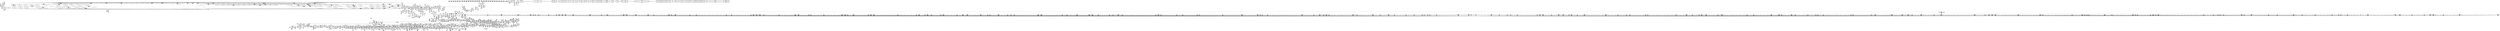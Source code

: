 digraph {
	CE0x530a320 [shape=record,shape=Mrecord,label="{CE0x530a320|i64*_getelementptr_inbounds_(_28_x_i64_,_28_x_i64_*___llvm_gcov_ctr87,_i64_0,_i64_27)|*Constant*}"]
	CE0x5245b40 [shape=record,shape=Mrecord,label="{CE0x5245b40|apparmor_file_lock:cmp|security/apparmor/lsm.c,463|*SummSource*}"]
	CE0x53ac8f0 [shape=record,shape=Mrecord,label="{CE0x53ac8f0|aa_file_perm:tmp6|security/apparmor/file.c,453|*SummSource*}"]
	CE0x5356220 [shape=record,shape=Mrecord,label="{CE0x5356220|0:_i16,_4:_i32,_8:_i16,_40:_%struct.super_block*,_:_SCMRE_881,882_}"]
	CE0x537acb0 [shape=record,shape=Mrecord,label="{CE0x537acb0|80:_i64,_:_CRE_1370,1371_}"]
	CE0x54036e0 [shape=record,shape=Mrecord,label="{CE0x54036e0|file_inode17:bb|*SummSource*}"]
	CE0x538c890 [shape=record,shape=Mrecord,label="{CE0x538c890|i64*_getelementptr_inbounds_(_2_x_i64_,_2_x_i64_*___llvm_gcov_ctr2919,_i64_0,_i64_1)|*Constant*|*SummSource*}"]
	CE0x5245d70 [shape=record,shape=Mrecord,label="{CE0x5245d70|i64*_getelementptr_inbounds_(_5_x_i64_,_5_x_i64_*___llvm_gcov_ctr98,_i64_0,_i64_0)|*Constant*|*SummSource*}"]
	CE0x53ec740 [shape=record,shape=Mrecord,label="{CE0x53ec740|i64*_getelementptr_inbounds_(_16_x_i64_,_16_x_i64_*___llvm_gcov_ctr46,_i64_0,_i64_4)|*Constant*}"]
	CE0x539e3f0 [shape=record,shape=Mrecord,label="{CE0x539e3f0|i64*_getelementptr_inbounds_(_11_x_i64_,_11_x_i64_*___llvm_gcov_ctr58,_i64_0,_i64_1)|*Constant*}"]
	CE0x537d330 [shape=record,shape=Mrecord,label="{CE0x537d330|80:_i64,_:_CRE_1628,1629_}"]
	CE0x52d7410 [shape=record,shape=Mrecord,label="{CE0x52d7410|i64*_getelementptr_inbounds_(_28_x_i64_,_28_x_i64_*___llvm_gcov_ctr87,_i64_0,_i64_9)|*Constant*}"]
	CE0x5293b90 [shape=record,shape=Mrecord,label="{CE0x5293b90|file_inode:f_inode|include/linux/fs.h,1916|*SummSink*}"]
	CE0x534cc50 [shape=record,shape=Mrecord,label="{CE0x534cc50|0:_i16,_4:_i32,_8:_i16,_40:_%struct.super_block*,_:_SCMRE_595,596_}"]
	CE0x5325df0 [shape=record,shape=Mrecord,label="{CE0x5325df0|aa_cred_profile:tmp34|security/apparmor/include/context.h,101}"]
	CE0x538c470 [shape=record,shape=Mrecord,label="{CE0x538c470|i64*_getelementptr_inbounds_(_11_x_i64_,_11_x_i64_*___llvm_gcov_ctr58,_i64_0,_i64_0)|*Constant*|*SummSource*}"]
	CE0x52866e0 [shape=record,shape=Mrecord,label="{CE0x52866e0|16:_%struct.vfsmount*,_24:_%struct.dentry*,_32:_%struct.inode*,_408:_%struct.cred*,_456:_i8*,_:_CRE_456,464_|*MultipleSource*|security/apparmor/lsm.c,428|Function::common_file_perm&Arg::file::|Function::apparmor_file_lock&Arg::file::}"]
	CE0x52dc7b0 [shape=record,shape=Mrecord,label="{CE0x52dc7b0|aa_path_perm:flags|Function::aa_path_perm&Arg::flags::|*SummSource*}"]
	CE0x5309b80 [shape=record,shape=Mrecord,label="{CE0x5309b80|common_file_perm:tmp58|security/apparmor/lsm.c,451}"]
	CE0x52b2ff0 [shape=record,shape=Mrecord,label="{CE0x52b2ff0|80:_i64,_:_CRE_1687,1688_}"]
	CE0x5310d80 [shape=record,shape=Mrecord,label="{CE0x5310d80|0:_i16,_4:_i32,_8:_i16,_40:_%struct.super_block*,_:_SCMRE_139,140_}"]
	CE0x52bd5c0 [shape=record,shape=Mrecord,label="{CE0x52bd5c0|16:_%struct.vfsmount*,_24:_%struct.dentry*,_32:_%struct.inode*,_408:_%struct.cred*,_456:_i8*,_:_CRE_464,472_|*MultipleSource*|security/apparmor/lsm.c,428|Function::common_file_perm&Arg::file::|Function::apparmor_file_lock&Arg::file::}"]
	CE0x5314640 [shape=record,shape=Mrecord,label="{CE0x5314640|aa_cred_profile:tmp11|security/apparmor/include/context.h,100}"]
	CE0x53a3740 [shape=record,shape=Mrecord,label="{CE0x53a3740|__aa_current_profile:tmp20|security/apparmor/include/context.h,138|*SummSource*}"]
	CE0x4e34f40 [shape=record,shape=Mrecord,label="{CE0x4e34f40|i64_2|*Constant*|*SummSink*}"]
	CE0x53801f0 [shape=record,shape=Mrecord,label="{CE0x53801f0|80:_i64,_:_CRE_1672,1673_}"]
	CE0x5378ab0 [shape=record,shape=Mrecord,label="{CE0x5378ab0|80:_i64,_:_CRE_1338,1339_}"]
	CE0x52bf970 [shape=record,shape=Mrecord,label="{CE0x52bf970|common_file_perm:lnot.ext|security/apparmor/lsm.c,432|*SummSource*}"]
	CE0x536b5b0 [shape=record,shape=Mrecord,label="{CE0x536b5b0|i64_-2147483648|*Constant*}"]
	CE0x527bcf0 [shape=record,shape=Mrecord,label="{CE0x527bcf0|16:_%struct.vfsmount*,_24:_%struct.dentry*,_32:_%struct.inode*,_408:_%struct.cred*,_456:_i8*,_:_CRE_12,13_}"]
	CE0x52b2aa0 [shape=record,shape=Mrecord,label="{CE0x52b2aa0|80:_i64,_:_CRE_1682,1683_}"]
	CE0x53133f0 [shape=record,shape=Mrecord,label="{CE0x53133f0|__aa_current_profile:tmp6|security/apparmor/include/context.h,138}"]
	CE0x5271000 [shape=record,shape=Mrecord,label="{CE0x5271000|16:_%struct.vfsmount*,_24:_%struct.dentry*,_32:_%struct.inode*,_408:_%struct.cred*,_456:_i8*,_:_CRE_208,209_}"]
	CE0x5354d60 [shape=record,shape=Mrecord,label="{CE0x5354d60|0:_i16,_4:_i32,_8:_i16,_40:_%struct.super_block*,_:_SCMRE_867,868_}"]
	CE0x52c7c90 [shape=record,shape=Mrecord,label="{CE0x52c7c90|i64_2|*Constant*}"]
	CE0x5290970 [shape=record,shape=Mrecord,label="{CE0x5290970|COLLAPSED:_GCMRE___llvm_gcov_ctr55_internal_global_2_x_i64_zeroinitializer:_elem_0:default:}"]
	CE0x5362be0 [shape=record,shape=Mrecord,label="{CE0x5362be0|80:_i64,_:_CRE_460,461_}"]
	CE0x530ff90 [shape=record,shape=Mrecord,label="{CE0x530ff90|aa_cred_profile:lnot3|security/apparmor/include/context.h,100|*SummSink*}"]
	CE0x5402770 [shape=record,shape=Mrecord,label="{CE0x5402770|aa_cred_profile:tmp11|security/apparmor/include/context.h,100}"]
	CE0x52eb490 [shape=record,shape=Mrecord,label="{CE0x52eb490|0:_i16,_4:_i32,_8:_i16,_40:_%struct.super_block*,_:_SCMRE_178,179_}"]
	CE0x5393400 [shape=record,shape=Mrecord,label="{CE0x5393400|__aa_current_profile:tmp8|security/apparmor/include/context.h,138|*SummSource*}"]
	CE0x52f48b0 [shape=record,shape=Mrecord,label="{CE0x52f48b0|0:_i16,_4:_i32,_8:_i16,_40:_%struct.super_block*,_:_SCMRE_296,297_}"]
	CE0x52f4a40 [shape=record,shape=Mrecord,label="{CE0x52f4a40|0:_i16,_4:_i32,_8:_i16,_40:_%struct.super_block*,_:_SCMRE_297,298_}"]
	CE0x524efe0 [shape=record,shape=Mrecord,label="{CE0x524efe0|apparmor_file_lock:or|security/apparmor/lsm.c,464}"]
	CE0x5356540 [shape=record,shape=Mrecord,label="{CE0x5356540|0:_i16,_4:_i32,_8:_i16,_40:_%struct.super_block*,_:_SCMRE_883,884_}"]
	CE0x53af2a0 [shape=record,shape=Mrecord,label="{CE0x53af2a0|aa_cred_profile:lnot3|security/apparmor/include/context.h,100}"]
	CE0x534b030 [shape=record,shape=Mrecord,label="{CE0x534b030|0:_i16,_4:_i32,_8:_i16,_40:_%struct.super_block*,_:_SCMRE_577,578_}"]
	CE0x5279160 [shape=record,shape=Mrecord,label="{CE0x5279160|16:_%struct.vfsmount*,_24:_%struct.dentry*,_32:_%struct.inode*,_408:_%struct.cred*,_456:_i8*,_:_CRE_172,173_}"]
	CE0x538c710 [shape=record,shape=Mrecord,label="{CE0x538c710|__aa_current_profile:tmp}"]
	CE0x52479e0 [shape=record,shape=Mrecord,label="{CE0x52479e0|16:_%struct.vfsmount*,_24:_%struct.dentry*,_32:_%struct.inode*,_408:_%struct.cred*,_456:_i8*,_:_CRE_62,63_}"]
	CE0x5320c00 [shape=record,shape=Mrecord,label="{CE0x5320c00|aa_cred_profile:tmp26|security/apparmor/include/context.h,100}"]
	CE0x527e120 [shape=record,shape=Mrecord,label="{CE0x527e120|COLLAPSED:_GCMRE___llvm_gcov_ctr88_internal_global_2_x_i64_zeroinitializer:_elem_0:default:}"]
	CE0x52daec0 [shape=record,shape=Mrecord,label="{CE0x52daec0|common_file_perm:tmp54|security/apparmor/lsm.c,447|*SummSource*}"]
	CE0x5357670 [shape=record,shape=Mrecord,label="{CE0x5357670|0:_i16,_4:_i32,_8:_i16,_40:_%struct.super_block*,_:_SCMRE_894,895_}"]
	CE0x52b7700 [shape=record,shape=Mrecord,label="{CE0x52b7700|aa_cred_profile:tmp19|security/apparmor/include/context.h,100|*SummSink*}"]
	CE0x529c040 [shape=record,shape=Mrecord,label="{CE0x529c040|16:_%struct.vfsmount*,_24:_%struct.dentry*,_32:_%struct.inode*,_408:_%struct.cred*,_456:_i8*,_:_CRE_127,128_}"]
	CE0x527e910 [shape=record,shape=Mrecord,label="{CE0x527e910|44:_i32,_48:_i16,_128:_i8*,_:_SCMRE_0,4_|*MultipleSource*|*LoadInst*|security/apparmor/lsm.c,429|Function::aa_cred_profile&Arg::cred::|security/apparmor/include/context.h,99}"]
	CE0x5295c80 [shape=record,shape=Mrecord,label="{CE0x5295c80|16:_%struct.vfsmount*,_24:_%struct.dentry*,_32:_%struct.inode*,_408:_%struct.cred*,_456:_i8*,_:_CRE_1,2_}"]
	CE0x53498c0 [shape=record,shape=Mrecord,label="{CE0x53498c0|0:_i16,_4:_i32,_8:_i16,_40:_%struct.super_block*,_:_SCMRE_562,563_}"]
	CE0x535f280 [shape=record,shape=Mrecord,label="{CE0x535f280|80:_i64,_:_CRE_406,407_}"]
	CE0x529b6a0 [shape=record,shape=Mrecord,label="{CE0x529b6a0|common_file_perm:do.body|*SummSink*}"]
	CE0x52db160 [shape=record,shape=Mrecord,label="{CE0x52db160|i64*_getelementptr_inbounds_(_28_x_i64_,_28_x_i64_*___llvm_gcov_ctr87,_i64_0,_i64_25)|*Constant*|*SummSource*}"]
	CE0x52eb7b0 [shape=record,shape=Mrecord,label="{CE0x52eb7b0|0:_i16,_4:_i32,_8:_i16,_40:_%struct.super_block*,_:_SCMRE_180,181_}"]
	CE0x52671d0 [shape=record,shape=Mrecord,label="{CE0x52671d0|16:_%struct.vfsmount*,_24:_%struct.dentry*,_32:_%struct.inode*,_408:_%struct.cred*,_456:_i8*,_:_CRE_328,336_|*MultipleSource*|security/apparmor/lsm.c,428|Function::common_file_perm&Arg::file::|Function::apparmor_file_lock&Arg::file::}"]
	CE0x5362f10 [shape=record,shape=Mrecord,label="{CE0x5362f10|80:_i64,_:_CRE_463,464_}"]
	CE0x52c2280 [shape=record,shape=Mrecord,label="{CE0x52c2280|common_file_perm:tmp55|security/apparmor/lsm.c,449|*SummSource*}"]
	CE0x5366dd0 [shape=record,shape=Mrecord,label="{CE0x5366dd0|80:_i64,_:_CRE_598,599_}"]
	CE0x5282870 [shape=record,shape=Mrecord,label="{CE0x5282870|aa_cred_profile:tmp14|security/apparmor/include/context.h,100|*SummSource*}"]
	CE0x536f1d0 [shape=record,shape=Mrecord,label="{CE0x536f1d0|80:_i64,_:_CRE_264,268_|*MultipleSource*|security/apparmor/include/apparmor.h,117|*LoadInst*|security/apparmor/include/apparmor.h,117}"]
	CE0x5258bc0 [shape=record,shape=Mrecord,label="{CE0x5258bc0|apparmor_file_lock:tmp7|security/apparmor/lsm.c,464|*SummSource*}"]
	CE0x5365450 [shape=record,shape=Mrecord,label="{CE0x5365450|80:_i64,_:_CRE_574,575_}"]
	CE0x5263f10 [shape=record,shape=Mrecord,label="{CE0x5263f10|i64_3|*Constant*}"]
	CE0x5300570 [shape=record,shape=Mrecord,label="{CE0x5300570|aa_cred_profile:tmp30|security/apparmor/include/context.h,100}"]
	CE0x526ac50 [shape=record,shape=Mrecord,label="{CE0x526ac50|common_file_perm:return|*SummSource*}"]
	CE0x5355be0 [shape=record,shape=Mrecord,label="{CE0x5355be0|0:_i16,_4:_i32,_8:_i16,_40:_%struct.super_block*,_:_SCMRE_877,878_}"]
	CE0x528cf00 [shape=record,shape=Mrecord,label="{CE0x528cf00|16:_%struct.vfsmount*,_24:_%struct.dentry*,_32:_%struct.inode*,_408:_%struct.cred*,_456:_i8*,_:_CRE_69,70_}"]
	CE0x5357fd0 [shape=record,shape=Mrecord,label="{CE0x5357fd0|0:_i16,_4:_i32,_8:_i16,_40:_%struct.super_block*,_:_SCMRE_900,901_}"]
	CE0x536e440 [shape=record,shape=Mrecord,label="{CE0x536e440|80:_i64,_:_CRE_200,204_|*MultipleSource*|security/apparmor/include/apparmor.h,117|*LoadInst*|security/apparmor/include/apparmor.h,117}"]
	CE0x52d5dc0 [shape=record,shape=Mrecord,label="{CE0x52d5dc0|GLOBAL:file_inode|*Constant*}"]
	CE0x5361480 [shape=record,shape=Mrecord,label="{CE0x5361480|80:_i64,_:_CRE_438,439_}"]
	CE0x52c0280 [shape=record,shape=Mrecord,label="{CE0x52c0280|i64*_getelementptr_inbounds_(_2_x_i64_,_2_x_i64_*___llvm_gcov_ctr112,_i64_0,_i64_0)|*Constant*}"]
	CE0x526c690 [shape=record,shape=Mrecord,label="{CE0x526c690|16:_%struct.vfsmount*,_24:_%struct.dentry*,_32:_%struct.inode*,_408:_%struct.cred*,_456:_i8*,_:_CRE_166,167_}"]
	CE0x52fbfb0 [shape=record,shape=Mrecord,label="{CE0x52fbfb0|__aa_current_profile:cred|security/apparmor/include/context.h,138}"]
	CE0x527a260 [shape=record,shape=Mrecord,label="{CE0x527a260|16:_%struct.vfsmount*,_24:_%struct.dentry*,_32:_%struct.inode*,_408:_%struct.cred*,_456:_i8*,_:_CRE_75,76_}"]
	CE0x53b1550 [shape=record,shape=Mrecord,label="{CE0x53b1550|i64_5|*Constant*}"]
	CE0x52918e0 [shape=record,shape=Mrecord,label="{CE0x52918e0|16:_%struct.vfsmount*,_24:_%struct.dentry*,_32:_%struct.inode*,_408:_%struct.cred*,_456:_i8*,_:_CRE_79,80_}"]
	CE0x5364600 [shape=record,shape=Mrecord,label="{CE0x5364600|80:_i64,_:_CRE_561,562_}"]
	CE0x52b3760 [shape=record,shape=Mrecord,label="{CE0x52b3760|80:_i64,_:_CRE_1720,1728_|*MultipleSource*|security/apparmor/include/apparmor.h,117|*LoadInst*|security/apparmor/include/apparmor.h,117}"]
	CE0x5369630 [shape=record,shape=Mrecord,label="{CE0x5369630|80:_i64,_:_CRE_656,664_|*MultipleSource*|security/apparmor/include/apparmor.h,117|*LoadInst*|security/apparmor/include/apparmor.h,117}"]
	CE0x5265b20 [shape=record,shape=Mrecord,label="{CE0x5265b20|aa_cred_profile:tobool1|security/apparmor/include/context.h,100|*SummSink*}"]
	CE0x5290bf0 [shape=record,shape=Mrecord,label="{CE0x5290bf0|16:_%struct.vfsmount*,_24:_%struct.dentry*,_32:_%struct.inode*,_408:_%struct.cred*,_456:_i8*,_:_CRE_10,11_}"]
	CE0x5288550 [shape=record,shape=Mrecord,label="{CE0x5288550|16:_%struct.vfsmount*,_24:_%struct.dentry*,_32:_%struct.inode*,_408:_%struct.cred*,_456:_i8*,_:_CRE_89,90_}"]
	CE0x525f070 [shape=record,shape=Mrecord,label="{CE0x525f070|aa_file_perm:op|Function::aa_file_perm&Arg::op::|*SummSource*}"]
	CE0x5376910 [shape=record,shape=Mrecord,label="{CE0x5376910|80:_i64,_:_CRE_1306,1307_}"]
	CE0x5281ee0 [shape=record,shape=Mrecord,label="{CE0x5281ee0|i64_5|*Constant*}"]
	CE0x53a40c0 [shape=record,shape=Mrecord,label="{CE0x53a40c0|GLOBAL:get_current|*Constant*}"]
	CE0x5279b00 [shape=record,shape=Mrecord,label="{CE0x5279b00|aa_cred_profile:tmp2}"]
	CE0x528c7c0 [shape=record,shape=Mrecord,label="{CE0x528c7c0|i64*_getelementptr_inbounds_(_2_x_i64_,_2_x_i64_*___llvm_gcov_ctr55,_i64_0,_i64_0)|*Constant*|*SummSource*}"]
	CE0x52648c0 [shape=record,shape=Mrecord,label="{CE0x52648c0|aa_cred_profile:do.end10|*SummSink*}"]
	CE0x5392ae0 [shape=record,shape=Mrecord,label="{CE0x5392ae0|aa_path_perm:request|Function::aa_path_perm&Arg::request::}"]
	CE0x5275830 [shape=record,shape=Mrecord,label="{CE0x5275830|16:_%struct.vfsmount*,_24:_%struct.dentry*,_32:_%struct.inode*,_408:_%struct.cred*,_456:_i8*,_:_CRE_118,119_}"]
	CE0x524cb10 [shape=record,shape=Mrecord,label="{CE0x524cb10|common_file_perm:op|Function::common_file_perm&Arg::op::|*SummSink*}"]
	CE0x53fb480 [shape=record,shape=Mrecord,label="{CE0x53fb480|i64*_getelementptr_inbounds_(_2_x_i64_,_2_x_i64_*___llvm_gcov_ctr2919,_i64_0,_i64_0)|*Constant*}"]
	CE0x5259ee0 [shape=record,shape=Mrecord,label="{CE0x5259ee0|44:_i32,_48:_i16,_128:_i8*,_:_SCMRE_152,160_|*MultipleSource*|*LoadInst*|security/apparmor/lsm.c,429|Function::aa_cred_profile&Arg::cred::|security/apparmor/include/context.h,99}"]
	CE0x5247610 [shape=record,shape=Mrecord,label="{CE0x5247610|apparmor_file_lock:tmp4|security/apparmor/lsm.c,463}"]
	CE0x528d440 [shape=record,shape=Mrecord,label="{CE0x528d440|16:_%struct.vfsmount*,_24:_%struct.dentry*,_32:_%struct.inode*,_408:_%struct.cred*,_456:_i8*,_:_CRE_72,73_}"]
	CE0x5363020 [shape=record,shape=Mrecord,label="{CE0x5363020|80:_i64,_:_CRE_464,472_|*MultipleSource*|security/apparmor/include/apparmor.h,117|*LoadInst*|security/apparmor/include/apparmor.h,117}"]
	CE0x53253c0 [shape=record,shape=Mrecord,label="{CE0x53253c0|aa_cred_profile:tmp33|security/apparmor/include/context.h,101}"]
	CE0x535b680 [shape=record,shape=Mrecord,label="{CE0x535b680|0:_i16,_4:_i32,_8:_i16,_40:_%struct.super_block*,_:_SCMRE_935,936_}"]
	CE0x53718e0 [shape=record,shape=Mrecord,label="{CE0x53718e0|80:_i64,_:_CRE_1212,1213_}"]
	CE0x52f1200 [shape=record,shape=Mrecord,label="{CE0x52f1200|0:_i16,_4:_i32,_8:_i16,_40:_%struct.super_block*,_:_SCMRE_261,262_}"]
	CE0x5275130 [shape=record,shape=Mrecord,label="{CE0x5275130|16:_%struct.vfsmount*,_24:_%struct.dentry*,_32:_%struct.inode*,_408:_%struct.cred*,_456:_i8*,_:_CRE_114,115_}"]
	CE0x52627e0 [shape=record,shape=Mrecord,label="{CE0x52627e0|aa_cred_profile:tmp5|security/apparmor/include/context.h,99|*SummSink*}"]
	CE0x52eae10 [shape=record,shape=Mrecord,label="{CE0x52eae10|common_file_perm:mode17|security/apparmor/lsm.c,447|*SummSource*}"]
	CE0x5284200 [shape=record,shape=Mrecord,label="{CE0x5284200|void_(i8*,_i32,_i64)*_asm_sideeffect_1:_09ud2_0A.pushsection___bug_table,_22a_22_0A2:_09.long_1b_-_2b,_$_0:c_-_2b_0A_09.word_$_1:c_,_0_0A_09.org_2b+$_2:c_0A.popsection_,_i,i,i,_dirflag_,_fpsr_,_flags_|*SummSource*}"]
	CE0x531c670 [shape=record,shape=Mrecord,label="{CE0x531c670|aa_cred_profile:tmp22|security/apparmor/include/context.h,100|*SummSink*}"]
	CE0x5294eb0 [shape=record,shape=Mrecord,label="{CE0x5294eb0|common_file_perm:do.end7}"]
	CE0x538d100 [shape=record,shape=Mrecord,label="{CE0x538d100|aa_file_perm:tmp3|*SummSink*}"]
	CE0x5364410 [shape=record,shape=Mrecord,label="{CE0x5364410|80:_i64,_:_CRE_560,561_}"]
	CE0x52be900 [shape=record,shape=Mrecord,label="{CE0x52be900|common_file_perm:tmp4|*LoadInst*|security/apparmor/lsm.c,428|*SummSource*}"]
	CE0x5354e60 [shape=record,shape=Mrecord,label="{CE0x5354e60|0:_i16,_4:_i32,_8:_i16,_40:_%struct.super_block*,_:_SCMRE_868,869_}"]
	CE0x53a2970 [shape=record,shape=Mrecord,label="{CE0x53a2970|__aa_current_profile:tmp17|security/apparmor/include/context.h,138|*SummSink*}"]
	CE0x5282670 [shape=record,shape=Mrecord,label="{CE0x5282670|i64_6|*Constant*|*SummSink*}"]
	CE0x527ff60 [shape=record,shape=Mrecord,label="{CE0x527ff60|aa_cred_profile:tmp5|security/apparmor/include/context.h,99}"]
	CE0x53991c0 [shape=record,shape=Mrecord,label="{CE0x53991c0|file_inode17:entry}"]
	CE0x52c8d90 [shape=record,shape=Mrecord,label="{CE0x52c8d90|common_file_perm:tmp7|security/apparmor/lsm.c,432|*SummSource*}"]
	CE0x528b120 [shape=record,shape=Mrecord,label="{CE0x528b120|i32_8|*Constant*}"]
	CE0x52d50b0 [shape=record,shape=Mrecord,label="{CE0x52d50b0|GLOBAL:llvm.expect.i64|*Constant*}"]
	CE0x535a3c0 [shape=record,shape=Mrecord,label="{CE0x535a3c0|0:_i16,_4:_i32,_8:_i16,_40:_%struct.super_block*,_:_SCMRE_923,924_}"]
	CE0x52c6870 [shape=record,shape=Mrecord,label="{CE0x52c6870|common_file_perm:f_path|security/apparmor/lsm.c,434|*SummSource*}"]
	CE0x525a330 [shape=record,shape=Mrecord,label="{CE0x525a330|i64*_getelementptr_inbounds_(_28_x_i64_,_28_x_i64_*___llvm_gcov_ctr87,_i64_0,_i64_1)|*Constant*|*SummSource*}"]
	CE0x531ddf0 [shape=record,shape=Mrecord,label="{CE0x531ddf0|aa_cred_profile:tmp25|security/apparmor/include/context.h,100|*SummSource*}"]
	CE0x53a1860 [shape=record,shape=Mrecord,label="{CE0x53a1860|GLOBAL:lockdep_rcu_suspicious|*Constant*|*SummSource*}"]
	CE0x52c6230 [shape=record,shape=Mrecord,label="{CE0x52c6230|common_file_perm:tmp6|*LoadInst*|security/apparmor/lsm.c,429|*SummSink*}"]
	CE0x53479d0 [shape=record,shape=Mrecord,label="{CE0x53479d0|0:_i16,_4:_i32,_8:_i16,_40:_%struct.super_block*,_:_SCMRE_520,528_|*MultipleSource*|security/apparmor/lsm.c,435|security/apparmor/include/apparmor.h,117|Function::mediated_filesystem&Arg::inode::|*LoadInst*|include/linux/fs.h,1916}"]
	CE0x531eca0 [shape=record,shape=Mrecord,label="{CE0x531eca0|file_inode17:tmp4|*LoadInst*|include/linux/fs.h,1916|*SummSource*}"]
	CE0x52e0e40 [shape=record,shape=Mrecord,label="{CE0x52e0e40|common_file_perm:tmp32|security/apparmor/lsm.c,434|*SummSink*}"]
	CE0x530b780 [shape=record,shape=Mrecord,label="{CE0x530b780|aa_cred_profile:do.end}"]
	CE0x5295130 [shape=record,shape=Mrecord,label="{CE0x5295130|common_file_perm:do.end7|*SummSink*}"]
	CE0x5258f20 [shape=record,shape=Mrecord,label="{CE0x5258f20|16:_%struct.vfsmount*,_24:_%struct.dentry*,_32:_%struct.inode*,_408:_%struct.cred*,_456:_i8*,_:_CRE_248,256_|*MultipleSource*|security/apparmor/lsm.c,428|Function::common_file_perm&Arg::file::|Function::apparmor_file_lock&Arg::file::}"]
	CE0x536b2d0 [shape=record,shape=Mrecord,label="{CE0x536b2d0|80:_i64,_:_CRE_8,16_|*MultipleSource*|security/apparmor/include/apparmor.h,117|*LoadInst*|security/apparmor/include/apparmor.h,117}"]
	CE0x52894d0 [shape=record,shape=Mrecord,label="{CE0x52894d0|common_file_perm:tmp1}"]
	CE0x531f210 [shape=record,shape=Mrecord,label="{CE0x531f210|aa_cred_profile:tmp14|security/apparmor/include/context.h,100}"]
	CE0x52f35f0 [shape=record,shape=Mrecord,label="{CE0x52f35f0|0:_i16,_4:_i32,_8:_i16,_40:_%struct.super_block*,_:_SCMRE_284,285_}"]
	CE0x5366550 [shape=record,shape=Mrecord,label="{CE0x5366550|80:_i64,_:_CRE_590,591_}"]
	CE0x52cec50 [shape=record,shape=Mrecord,label="{CE0x52cec50|i64_21|*Constant*|*SummSource*}"]
	CE0x5295da0 [shape=record,shape=Mrecord,label="{CE0x5295da0|common_file_perm:f_security|security/apparmor/lsm.c,428|*SummSource*}"]
	CE0x53513e0 [shape=record,shape=Mrecord,label="{CE0x53513e0|0:_i16,_4:_i32,_8:_i16,_40:_%struct.super_block*,_:_SCMRE_696,704_|*MultipleSource*|security/apparmor/lsm.c,435|security/apparmor/include/apparmor.h,117|Function::mediated_filesystem&Arg::inode::|*LoadInst*|include/linux/fs.h,1916}"]
	CE0x5362470 [shape=record,shape=Mrecord,label="{CE0x5362470|80:_i64,_:_CRE_453,454_}"]
	CE0x537aa90 [shape=record,shape=Mrecord,label="{CE0x537aa90|80:_i64,_:_CRE_1368,1369_}"]
	CE0x526bf10 [shape=record,shape=Mrecord,label="{CE0x526bf10|44:_i32,_48:_i16,_128:_i8*,_:_SCMRE_72,80_|*MultipleSource*|*LoadInst*|security/apparmor/lsm.c,429|Function::aa_cred_profile&Arg::cred::|security/apparmor/include/context.h,99}"]
	CE0x5266a50 [shape=record,shape=Mrecord,label="{CE0x5266a50|16:_%struct.vfsmount*,_24:_%struct.dentry*,_32:_%struct.inode*,_408:_%struct.cred*,_456:_i8*,_:_CRE_320,324_|*MultipleSource*|security/apparmor/lsm.c,428|Function::common_file_perm&Arg::file::|Function::apparmor_file_lock&Arg::file::}"]
	CE0x5366000 [shape=record,shape=Mrecord,label="{CE0x5366000|80:_i64,_:_CRE_585,586_}"]
	CE0x535cfd0 [shape=record,shape=Mrecord,label="{CE0x535cfd0|0:_i16,_4:_i32,_8:_i16,_40:_%struct.super_block*,_:_SCMRE_983,984_}"]
	CE0x53a2900 [shape=record,shape=Mrecord,label="{CE0x53a2900|__aa_current_profile:tmp17|security/apparmor/include/context.h,138|*SummSource*}"]
	CE0x52b88a0 [shape=record,shape=Mrecord,label="{CE0x52b88a0|aa_cred_profile:tmp21|security/apparmor/include/context.h,100|*SummSource*}"]
	CE0x527c8d0 [shape=record,shape=Mrecord,label="{CE0x527c8d0|44:_i32,_48:_i16,_128:_i8*,_:_SCMRE_4,8_|*MultipleSource*|*LoadInst*|security/apparmor/lsm.c,429|Function::aa_cred_profile&Arg::cred::|security/apparmor/include/context.h,99}"]
	CE0x52e6830 [shape=record,shape=Mrecord,label="{CE0x52e6830|common_file_perm:tmp31|security/apparmor/lsm.c,434}"]
	CE0x52731f0 [shape=record,shape=Mrecord,label="{CE0x52731f0|aa_cred_profile:do.body6|*SummSource*}"]
	CE0x52fc1a0 [shape=record,shape=Mrecord,label="{CE0x52fc1a0|__aa_current_profile:cred|security/apparmor/include/context.h,138|*SummSource*}"]
	CE0x53f0010 [shape=record,shape=Mrecord,label="{CE0x53f0010|i64*_getelementptr_inbounds_(_16_x_i64_,_16_x_i64_*___llvm_gcov_ctr46,_i64_0,_i64_12)|*Constant*}"]
	CE0x5374960 [shape=record,shape=Mrecord,label="{CE0x5374960|80:_i64,_:_CRE_1258,1259_}"]
	CE0x524aaa0 [shape=record,shape=Mrecord,label="{CE0x524aaa0|apparmor_file_lock:if.end}"]
	CE0x52e2380 [shape=record,shape=Mrecord,label="{CE0x52e2380|common_file_perm:tmp35|security/apparmor/lsm.c,436|*SummSource*}"]
	CE0x537fca0 [shape=record,shape=Mrecord,label="{CE0x537fca0|80:_i64,_:_CRE_1667,1668_}"]
	CE0x538b0c0 [shape=record,shape=Mrecord,label="{CE0x538b0c0|__aa_current_profile:tmp12|security/apparmor/include/context.h,138|*SummSink*}"]
	CE0x5293af0 [shape=record,shape=Mrecord,label="{CE0x5293af0|file_inode:f_inode|include/linux/fs.h,1916}"]
	CE0x534a090 [shape=record,shape=Mrecord,label="{CE0x534a090|0:_i16,_4:_i32,_8:_i16,_40:_%struct.super_block*,_:_SCMRE_567,568_}"]
	CE0x52d29d0 [shape=record,shape=Mrecord,label="{CE0x52d29d0|common_file_perm:neg|security/apparmor/lsm.c,448|*SummSource*}"]
	CE0x538c370 [shape=record,shape=Mrecord,label="{CE0x538c370|i64*_getelementptr_inbounds_(_11_x_i64_,_11_x_i64_*___llvm_gcov_ctr58,_i64_0,_i64_0)|*Constant*}"]
	CE0x53a4af0 [shape=record,shape=Mrecord,label="{CE0x53a4af0|i64*_getelementptr_inbounds_(_11_x_i64_,_11_x_i64_*___llvm_gcov_ctr58,_i64_0,_i64_9)|*Constant*|*SummSink*}"]
	CE0x537ddd0 [shape=record,shape=Mrecord,label="{CE0x537ddd0|80:_i64,_:_CRE_1638,1639_}"]
	CE0x53fbfb0 [shape=record,shape=Mrecord,label="{CE0x53fbfb0|%struct.aa_profile*_null|*Constant*}"]
	CE0x531f950 [shape=record,shape=Mrecord,label="{CE0x531f950|aa_cred_profile:security|security/apparmor/include/context.h,99}"]
	CE0x5370910 [shape=record,shape=Mrecord,label="{CE0x5370910|80:_i64,_:_CRE_352,360_|*MultipleSource*|security/apparmor/include/apparmor.h,117|*LoadInst*|security/apparmor/include/apparmor.h,117}"]
	CE0x5398ea0 [shape=record,shape=Mrecord,label="{CE0x5398ea0|__aa_current_profile:do.body|*SummSink*}"]
	CE0x5362690 [shape=record,shape=Mrecord,label="{CE0x5362690|80:_i64,_:_CRE_455,456_}"]
	CE0x531e0d0 [shape=record,shape=Mrecord,label="{CE0x531e0d0|i64*_getelementptr_inbounds_(_16_x_i64_,_16_x_i64_*___llvm_gcov_ctr46,_i64_0,_i64_12)|*Constant*}"]
	CE0x52993b0 [shape=record,shape=Mrecord,label="{CE0x52993b0|common_file_perm:do.end9|*SummSource*}"]
	CE0x5364ce0 [shape=record,shape=Mrecord,label="{CE0x5364ce0|80:_i64,_:_CRE_567,568_}"]
	CE0x535e840 [shape=record,shape=Mrecord,label="{CE0x535e840|80:_i64,_:_CRE_396,397_}"]
	CE0x52d72a0 [shape=record,shape=Mrecord,label="{CE0x52d72a0|i64*_getelementptr_inbounds_(_28_x_i64_,_28_x_i64_*___llvm_gcov_ctr87,_i64_0,_i64_7)|*Constant*|*SummSink*}"]
	CE0x5276530 [shape=record,shape=Mrecord,label="{CE0x5276530|i32_0|*Constant*}"]
	CE0x52d62e0 [shape=record,shape=Mrecord,label="{CE0x52d62e0|common_file_perm:tmp27|security/apparmor/lsm.c,434}"]
	CE0x52766b0 [shape=record,shape=Mrecord,label="{CE0x52766b0|i64_1|*Constant*}"]
	CE0x53778a0 [shape=record,shape=Mrecord,label="{CE0x53778a0|80:_i64,_:_CRE_1321,1322_}"]
	CE0x52b5c30 [shape=record,shape=Mrecord,label="{CE0x52b5c30|80:_i64,_:_CRE_1873,1874_}"]
	CE0x52e0d10 [shape=record,shape=Mrecord,label="{CE0x52e0d10|common_file_perm:tmp32|security/apparmor/lsm.c,434|*SummSource*}"]
	CE0x536c1a0 [shape=record,shape=Mrecord,label="{CE0x536c1a0|80:_i64,_:_CRE_56,64_|*MultipleSource*|security/apparmor/include/apparmor.h,117|*LoadInst*|security/apparmor/include/apparmor.h,117}"]
	CE0x52ec430 [shape=record,shape=Mrecord,label="{CE0x52ec430|0:_i16,_4:_i32,_8:_i16,_40:_%struct.super_block*,_:_SCMRE_188,189_}"]
	CE0x52e7a10 [shape=record,shape=Mrecord,label="{CE0x52e7a10|common_file_perm:tobool10|security/apparmor/lsm.c,434}"]
	CE0x5349280 [shape=record,shape=Mrecord,label="{CE0x5349280|0:_i16,_4:_i32,_8:_i16,_40:_%struct.super_block*,_:_SCMRE_558,559_}"]
	CE0x529bb10 [shape=record,shape=Mrecord,label="{CE0x529bb10|i32_0|*Constant*}"]
	CE0x5359100 [shape=record,shape=Mrecord,label="{CE0x5359100|0:_i16,_4:_i32,_8:_i16,_40:_%struct.super_block*,_:_SCMRE_911,912_}"]
	CE0x5377df0 [shape=record,shape=Mrecord,label="{CE0x5377df0|80:_i64,_:_CRE_1326,1327_}"]
	"CONST[source:0(mediator),value:0(static)][purpose:{operation}][SnkIdx:0]"
	CE0x5378de0 [shape=record,shape=Mrecord,label="{CE0x5378de0|80:_i64,_:_CRE_1341,1342_}"]
	CE0x529bcc0 [shape=record,shape=Mrecord,label="{CE0x529bcc0|16:_%struct.vfsmount*,_24:_%struct.dentry*,_32:_%struct.inode*,_408:_%struct.cred*,_456:_i8*,_:_CRE_125,126_}"]
	CE0x52d33f0 [shape=record,shape=Mrecord,label="{CE0x52d33f0|common_file_perm:tobool25|security/apparmor/lsm.c,448|*SummSource*}"]
	CE0x5246700 [shape=record,shape=Mrecord,label="{CE0x5246700|apparmor_file_lock:tmp1|*SummSink*}"]
	CE0x527b380 [shape=record,shape=Mrecord,label="{CE0x527b380|common_file_perm:land.lhs.true}"]
	CE0x5379bb0 [shape=record,shape=Mrecord,label="{CE0x5379bb0|80:_i64,_:_CRE_1354,1355_}"]
	CE0x5353630 [shape=record,shape=Mrecord,label="{CE0x5353630|0:_i16,_4:_i32,_8:_i16,_40:_%struct.super_block*,_:_SCMRE_816,824_|*MultipleSource*|security/apparmor/lsm.c,435|security/apparmor/include/apparmor.h,117|Function::mediated_filesystem&Arg::inode::|*LoadInst*|include/linux/fs.h,1916}"]
	CE0x5365230 [shape=record,shape=Mrecord,label="{CE0x5365230|80:_i64,_:_CRE_572,573_}"]
	CE0x52740b0 [shape=record,shape=Mrecord,label="{CE0x52740b0|16:_%struct.vfsmount*,_24:_%struct.dentry*,_32:_%struct.inode*,_408:_%struct.cred*,_456:_i8*,_:_CRE_195,196_}"]
	CE0x53b3560 [shape=record,shape=Mrecord,label="{CE0x53b3560|aa_path_perm:request|Function::aa_path_perm&Arg::request::|*SummSource*}"]
	CE0x53751e0 [shape=record,shape=Mrecord,label="{CE0x53751e0|80:_i64,_:_CRE_1266,1267_}"]
	CE0x528e320 [shape=record,shape=Mrecord,label="{CE0x528e320|common_file_perm:do.cond}"]
	CE0x5403a60 [shape=record,shape=Mrecord,label="{CE0x5403a60|file_inode17:bb|*SummSink*}"]
	CE0x52e6290 [shape=record,shape=Mrecord,label="{CE0x52e6290|i64*_getelementptr_inbounds_(_28_x_i64_,_28_x_i64_*___llvm_gcov_ctr87,_i64_0,_i64_16)|*Constant*}"]
	CE0x52efc20 [shape=record,shape=Mrecord,label="{CE0x52efc20|0:_i16,_4:_i32,_8:_i16,_40:_%struct.super_block*,_:_SCMRE_247,248_}"]
	CE0x528aa00 [shape=record,shape=Mrecord,label="{CE0x528aa00|_call_void_mcount()_#2}"]
	CE0x52b6b40 [shape=record,shape=Mrecord,label="{CE0x52b6b40|i64*_getelementptr_inbounds_(_16_x_i64_,_16_x_i64_*___llvm_gcov_ctr46,_i64_0,_i64_7)|*Constant*|*SummSink*}"]
	CE0x524c9e0 [shape=record,shape=Mrecord,label="{CE0x524c9e0|common_file_perm:op|Function::common_file_perm&Arg::op::}"]
	CE0x5267d70 [shape=record,shape=Mrecord,label="{CE0x5267d70|i32_432|*Constant*}"]
	CE0x5393780 [shape=record,shape=Mrecord,label="{CE0x5393780|%struct.task_struct*_(%struct.task_struct**)*_asm_movq_%gs:$_1:P_,$0_,_r,im,_dirflag_,_fpsr_,_flags_}"]
	CE0x5260fb0 [shape=record,shape=Mrecord,label="{CE0x5260fb0|16:_%struct.vfsmount*,_24:_%struct.dentry*,_32:_%struct.inode*,_408:_%struct.cred*,_456:_i8*,_:_CRE_232,240_|*MultipleSource*|security/apparmor/lsm.c,428|Function::common_file_perm&Arg::file::|Function::apparmor_file_lock&Arg::file::}"]
	CE0x52b4ac0 [shape=record,shape=Mrecord,label="{CE0x52b4ac0|80:_i64,_:_CRE_1808,1816_|*MultipleSource*|security/apparmor/include/apparmor.h,117|*LoadInst*|security/apparmor/include/apparmor.h,117}"]
	CE0x52738f0 [shape=record,shape=Mrecord,label="{CE0x52738f0|i64*_getelementptr_inbounds_(_28_x_i64_,_28_x_i64_*___llvm_gcov_ctr87,_i64_0,_i64_5)|*Constant*|*SummSink*}"]
	CE0x537d770 [shape=record,shape=Mrecord,label="{CE0x537d770|80:_i64,_:_CRE_1632,1633_}"]
	CE0x52f1cf0 [shape=record,shape=Mrecord,label="{CE0x52f1cf0|0:_i16,_4:_i32,_8:_i16,_40:_%struct.super_block*,_:_SCMRE_268,269_}"]
	CE0x538dc40 [shape=record,shape=Mrecord,label="{CE0x538dc40|__aa_current_profile:do.end|*SummSource*}"]
	CE0x5270070 [shape=record,shape=Mrecord,label="{CE0x5270070|16:_%struct.vfsmount*,_24:_%struct.dentry*,_32:_%struct.inode*,_408:_%struct.cred*,_456:_i8*,_:_CRE_184,185_}"]
	CE0x52d0c00 [shape=record,shape=Mrecord,label="{CE0x52d0c00|common_file_perm:allow|security/apparmor/lsm.c,448}"]
	CE0x53598d0 [shape=record,shape=Mrecord,label="{CE0x53598d0|0:_i16,_4:_i32,_8:_i16,_40:_%struct.super_block*,_:_SCMRE_916,917_}"]
	CE0x53102f0 [shape=record,shape=Mrecord,label="{CE0x53102f0|mediated_filesystem:tmp1|*SummSource*}"]
	CE0x5354860 [shape=record,shape=Mrecord,label="{CE0x5354860|0:_i16,_4:_i32,_8:_i16,_40:_%struct.super_block*,_:_SCMRE_865,866_}"]
	CE0x53e71c0 [shape=record,shape=Mrecord,label="{CE0x53e71c0|aa_cred_profile:tmp5|security/apparmor/include/context.h,99}"]
	CE0x52fc7e0 [shape=record,shape=Mrecord,label="{CE0x52fc7e0|__aa_current_profile:tmp21|security/apparmor/include/context.h,138|*SummSource*}"]
	CE0x5370b00 [shape=record,shape=Mrecord,label="{CE0x5370b00|80:_i64,_:_CRE_360,368_|*MultipleSource*|security/apparmor/include/apparmor.h,117|*LoadInst*|security/apparmor/include/apparmor.h,117}"]
	CE0x52687d0 [shape=record,shape=Mrecord,label="{CE0x52687d0|_ret_i32_%retval.0,_!dbg_!15536|security/apparmor/lsm.c,452}"]
	CE0x5309b10 [shape=record,shape=Mrecord,label="{CE0x5309b10|common_file_perm:retval.0}"]
	CE0x53b65a0 [shape=record,shape=Mrecord,label="{CE0x53b65a0|file_inode17:f|Function::file_inode17&Arg::f::|*SummSink*}"]
	CE0x53618c0 [shape=record,shape=Mrecord,label="{CE0x53618c0|80:_i64,_:_CRE_442,443_}"]
	CE0x5373640 [shape=record,shape=Mrecord,label="{CE0x5373640|80:_i64,_:_CRE_1240,1241_}"]
	CE0x5298720 [shape=record,shape=Mrecord,label="{CE0x5298720|aa_cred_profile:tmp4|*LoadInst*|security/apparmor/include/context.h,99|*SummSink*}"]
	CE0x523d340 [shape=record,shape=Mrecord,label="{CE0x523d340|apparmor_file_lock:if.end|*SummSource*}"]
	CE0x527e0b0 [shape=record,shape=Mrecord,label="{CE0x527e0b0|file_inode:tmp}"]
	CE0x52ebf80 [shape=record,shape=Mrecord,label="{CE0x52ebf80|0:_i16,_4:_i32,_8:_i16,_40:_%struct.super_block*,_:_SCMRE_185,186_}"]
	CE0x5399d30 [shape=record,shape=Mrecord,label="{CE0x5399d30|mediated_filesystem:and|security/apparmor/include/apparmor.h,117}"]
	CE0x5355a50 [shape=record,shape=Mrecord,label="{CE0x5355a50|0:_i16,_4:_i32,_8:_i16,_40:_%struct.super_block*,_:_SCMRE_876,877_}"]
	CE0x5296b20 [shape=record,shape=Mrecord,label="{CE0x5296b20|file_inode:tmp3|*SummSink*}"]
	CE0x5393ea0 [shape=record,shape=Mrecord,label="{CE0x5393ea0|GLOBAL:__aa_current_profile.__warned|Global_var:__aa_current_profile.__warned|*SummSink*}"]
	CE0x52ed3d0 [shape=record,shape=Mrecord,label="{CE0x52ed3d0|0:_i16,_4:_i32,_8:_i16,_40:_%struct.super_block*,_:_SCMRE_198,199_}"]
	CE0x5379dd0 [shape=record,shape=Mrecord,label="{CE0x5379dd0|80:_i64,_:_CRE_1356,1357_}"]
	CE0x53659a0 [shape=record,shape=Mrecord,label="{CE0x53659a0|80:_i64,_:_CRE_579,580_}"]
	CE0x523cea0 [shape=record,shape=Mrecord,label="{CE0x523cea0|apparmor_file_lock:if.end|*SummSink*}"]
	CE0x5246110 [shape=record,shape=Mrecord,label="{CE0x5246110|apparmor_file_lock:mask.0|*SummSink*}"]
	CE0x52fd7d0 [shape=record,shape=Mrecord,label="{CE0x52fd7d0|_ret_%struct.aa_profile*_%tmp34,_!dbg_!15510|security/apparmor/include/context.h,101}"]
	CE0x5313040 [shape=record,shape=Mrecord,label="{CE0x5313040|aa_cred_profile:do.body5|*SummSource*}"]
	CE0x5369300 [shape=record,shape=Mrecord,label="{CE0x5369300|80:_i64,_:_CRE_640,648_|*MultipleSource*|security/apparmor/include/apparmor.h,117|*LoadInst*|security/apparmor/include/apparmor.h,117}"]
	CE0x54041b0 [shape=record,shape=Mrecord,label="{CE0x54041b0|file_inode17:bb}"]
	CE0x5307840 [shape=record,shape=Mrecord,label="{CE0x5307840|i64*_getelementptr_inbounds_(_2_x_i64_,_2_x_i64_*___llvm_gcov_ctr112,_i64_0,_i64_1)|*Constant*|*SummSink*}"]
	CE0x53a4890 [shape=record,shape=Mrecord,label="{CE0x53a4890|i64*_getelementptr_inbounds_(_11_x_i64_,_11_x_i64_*___llvm_gcov_ctr58,_i64_0,_i64_9)|*Constant*}"]
	CE0x52fa230 [shape=record,shape=Mrecord,label="{CE0x52fa230|0:_i16,_4:_i32,_8:_i16,_40:_%struct.super_block*,_:_SCMRE_481,482_}"]
	CE0x53629c0 [shape=record,shape=Mrecord,label="{CE0x53629c0|80:_i64,_:_CRE_458,459_}"]
	CE0x52dfe20 [shape=record,shape=Mrecord,label="{CE0x52dfe20|file_inode:entry}"]
	CE0x526a200 [shape=record,shape=Mrecord,label="{CE0x526a200|16:_%struct.vfsmount*,_24:_%struct.dentry*,_32:_%struct.inode*,_408:_%struct.cred*,_456:_i8*,_:_CRE_154,155_}"]
	CE0x52b78c0 [shape=record,shape=Mrecord,label="{CE0x52b78c0|i64*_getelementptr_inbounds_(_16_x_i64_,_16_x_i64_*___llvm_gcov_ctr46,_i64_0,_i64_8)|*Constant*}"]
	CE0x528bdc0 [shape=record,shape=Mrecord,label="{CE0x528bdc0|16:_%struct.vfsmount*,_24:_%struct.dentry*,_32:_%struct.inode*,_408:_%struct.cred*,_456:_i8*,_:_CRE_82,83_}"]
	CE0x5369c30 [shape=record,shape=Mrecord,label="{CE0x5369c30|80:_i64,_:_CRE_680,696_|*MultipleSource*|security/apparmor/include/apparmor.h,117|*LoadInst*|security/apparmor/include/apparmor.h,117}"]
	CE0x536d8a0 [shape=record,shape=Mrecord,label="{CE0x536d8a0|80:_i64,_:_CRE_144,152_|*MultipleSource*|security/apparmor/include/apparmor.h,117|*LoadInst*|security/apparmor/include/apparmor.h,117}"]
	CE0x5371ff0 [shape=record,shape=Mrecord,label="{CE0x5371ff0|80:_i64,_:_CRE_1219,1220_}"]
	CE0x527b000 [shape=record,shape=Mrecord,label="{CE0x527b000|file_inode:tmp1}"]
	CE0x529b260 [shape=record,shape=Mrecord,label="{CE0x529b260|i64*_getelementptr_inbounds_(_2_x_i64_,_2_x_i64_*___llvm_gcov_ctr88,_i64_0,_i64_1)|*Constant*}"]
	CE0x5354f60 [shape=record,shape=Mrecord,label="{CE0x5354f60|0:_i16,_4:_i32,_8:_i16,_40:_%struct.super_block*,_:_SCMRE_869,870_}"]
	CE0x536f7a0 [shape=record,shape=Mrecord,label="{CE0x536f7a0|80:_i64,_:_CRE_280,288_|*MultipleSource*|security/apparmor/include/apparmor.h,117|*LoadInst*|security/apparmor/include/apparmor.h,117}"]
	CE0x52c9870 [shape=record,shape=Mrecord,label="{CE0x52c9870|common_file_perm:tobool|security/apparmor/lsm.c,432|*SummSource*}"]
	CE0x52befd0 [shape=record,shape=Mrecord,label="{CE0x52befd0|common_file_perm:lnot1|security/apparmor/lsm.c,432|*SummSource*}"]
	CE0x52e8dc0 [shape=record,shape=Mrecord,label="{CE0x52e8dc0|i64_18|*Constant*|*SummSource*}"]
	CE0x526fcf0 [shape=record,shape=Mrecord,label="{CE0x526fcf0|16:_%struct.vfsmount*,_24:_%struct.dentry*,_32:_%struct.inode*,_408:_%struct.cred*,_456:_i8*,_:_CRE_182,183_}"]
	CE0x537e650 [shape=record,shape=Mrecord,label="{CE0x537e650|80:_i64,_:_CRE_1646,1647_}"]
	CE0x527ce60 [shape=record,shape=Mrecord,label="{CE0x527ce60|16:_%struct.vfsmount*,_24:_%struct.dentry*,_32:_%struct.inode*,_408:_%struct.cred*,_456:_i8*,_:_CRE_15,16_}"]
	CE0x5313110 [shape=record,shape=Mrecord,label="{CE0x5313110|aa_cred_profile:do.body5|*SummSink*}"]
	CE0x5269a60 [shape=record,shape=Mrecord,label="{CE0x5269a60|16:_%struct.vfsmount*,_24:_%struct.dentry*,_32:_%struct.inode*,_408:_%struct.cred*,_456:_i8*,_:_CRE_149,150_}"]
	CE0x5322e90 [shape=record,shape=Mrecord,label="{CE0x5322e90|0:_i16,_4:_i32,_8:_i16,_40:_%struct.super_block*,_:_SCMRE_157,158_}"]
	CE0x52e8790 [shape=record,shape=Mrecord,label="{CE0x52e8790|common_file_perm:tmp36|security/apparmor/lsm.c,447|*SummSink*}"]
	CE0x52f0580 [shape=record,shape=Mrecord,label="{CE0x52f0580|0:_i16,_4:_i32,_8:_i16,_40:_%struct.super_block*,_:_SCMRE_253,254_}"]
	CE0x5309070 [shape=record,shape=Mrecord,label="{CE0x5309070|i64*_getelementptr_inbounds_(_28_x_i64_,_28_x_i64_*___llvm_gcov_ctr87,_i64_0,_i64_26)|*Constant*|*SummSource*}"]
	CE0x5267620 [shape=record,shape=Mrecord,label="{CE0x5267620|i8*_getelementptr_inbounds_(_24_x_i8_,_24_x_i8_*_.str8,_i32_0,_i32_0)|*Constant*}"]
	CE0x526eda0 [shape=record,shape=Mrecord,label="{CE0x526eda0|16:_%struct.vfsmount*,_24:_%struct.dentry*,_32:_%struct.inode*,_408:_%struct.cred*,_456:_i8*,_:_CRE_384,392_|*MultipleSource*|security/apparmor/lsm.c,428|Function::common_file_perm&Arg::file::|Function::apparmor_file_lock&Arg::file::}"]
	CE0x52fcb90 [shape=record,shape=Mrecord,label="{CE0x52fcb90|__aa_current_profile:tmp21|security/apparmor/include/context.h,138|*SummSink*}"]
	CE0x527c410 [shape=record,shape=Mrecord,label="{CE0x527c410|common_file_perm:lor.lhs.false|*SummSink*}"]
	CE0x5265730 [shape=record,shape=Mrecord,label="{CE0x5265730|aa_cred_profile:tobool1|security/apparmor/include/context.h,100}"]
	CE0x52ef800 [shape=record,shape=Mrecord,label="{CE0x52ef800|0:_i16,_4:_i32,_8:_i16,_40:_%struct.super_block*,_:_SCMRE_244,245_}"]
	CE0x53b03a0 [shape=record,shape=Mrecord,label="{CE0x53b03a0|GLOBAL:llvm.expect.i64|*Constant*}"]
	CE0x52e8110 [shape=record,shape=Mrecord,label="{CE0x52e8110|COLLAPSED:_CRE:_elem_0::|security/apparmor/lsm.c,447}"]
	CE0x52c9bd0 [shape=record,shape=Mrecord,label="{CE0x52c9bd0|i1_true|*Constant*|*SummSource*}"]
	CE0x52fab90 [shape=record,shape=Mrecord,label="{CE0x52fab90|0:_i16,_4:_i32,_8:_i16,_40:_%struct.super_block*,_:_SCMRE_487,488_}"]
	CE0x52c3480 [shape=record,shape=Mrecord,label="{CE0x52c3480|void_(i8*,_i32,_i64)*_asm_sideeffect_1:_09ud2_0A.pushsection___bug_table,_22a_22_0A2:_09.long_1b_-_2b,_$_0:c_-_2b_0A_09.word_$_1:c_,_0_0A_09.org_2b+$_2:c_0A.popsection_,_i,i,i,_dirflag_,_fpsr_,_flags_}"]
	CE0x525eb90 [shape=record,shape=Mrecord,label="{CE0x525eb90|apparmor_file_lock:tmp8|security/apparmor/lsm.c,466}"]
	CE0x5322050 [shape=record,shape=Mrecord,label="{CE0x5322050|aa_cred_profile:tmp28|security/apparmor/include/context.h,100|*SummSink*}"]
	CE0x5326460 [shape=record,shape=Mrecord,label="{CE0x5326460|file_inode:bb}"]
	CE0x5287c00 [shape=record,shape=Mrecord,label="{CE0x5287c00|i64*_getelementptr_inbounds_(_2_x_i64_,_2_x_i64_*___llvm_gcov_ctr55,_i64_0,_i64_1)|*Constant*|*SummSink*}"]
	CE0x5321f70 [shape=record,shape=Mrecord,label="{CE0x5321f70|aa_cred_profile:tmp28|security/apparmor/include/context.h,100}"]
	CE0x5243430 [shape=record,shape=Mrecord,label="{CE0x5243430|apparmor_file_lock:or|security/apparmor/lsm.c,464|*SummSource*}"]
	CE0x52e08f0 [shape=record,shape=Mrecord,label="{CE0x52e08f0|common_file_perm:tmp25|security/apparmor/lsm.c,434|*SummSource*}"]
	CE0x52b2770 [shape=record,shape=Mrecord,label="{CE0x52b2770|80:_i64,_:_CRE_1679,1680_}"]
	CE0x5265f10 [shape=record,shape=Mrecord,label="{CE0x5265f10|common_file_perm:if.end14|*SummSource*}"]
	CE0x52d0170 [shape=record,shape=Mrecord,label="{CE0x52d0170|common_file_perm:tmp48|security/apparmor/lsm.c,448}"]
	CE0x5293720 [shape=record,shape=Mrecord,label="{CE0x5293720|16:_%struct.vfsmount*,_24:_%struct.dentry*,_32:_%struct.inode*,_408:_%struct.cred*,_456:_i8*,_:_CRE_51,52_}"]
	CE0x52b8340 [shape=record,shape=Mrecord,label="{CE0x52b8340|aa_cred_profile:tmp20|security/apparmor/include/context.h,100}"]
	CE0x5354300 [shape=record,shape=Mrecord,label="{CE0x5354300|0:_i16,_4:_i32,_8:_i16,_40:_%struct.super_block*,_:_SCMRE_856,864_|*MultipleSource*|security/apparmor/lsm.c,435|security/apparmor/include/apparmor.h,117|Function::mediated_filesystem&Arg::inode::|*LoadInst*|include/linux/fs.h,1916}"]
	CE0x539a800 [shape=record,shape=Mrecord,label="{CE0x539a800|mediated_filesystem:lnot|security/apparmor/include/apparmor.h,117|*SummSink*}"]
	CE0x5291aa0 [shape=record,shape=Mrecord,label="{CE0x5291aa0|16:_%struct.vfsmount*,_24:_%struct.dentry*,_32:_%struct.inode*,_408:_%struct.cred*,_456:_i8*,_:_CRE_80,81_}"]
	CE0x52b9ec0 [shape=record,shape=Mrecord,label="{CE0x52b9ec0|0:_i16,_4:_i32,_8:_i16,_40:_%struct.super_block*,_:_SCMRE_150,151_}"]
	CE0x537cde0 [shape=record,shape=Mrecord,label="{CE0x537cde0|80:_i64,_:_CRE_1623,1624_}"]
	CE0x5282600 [shape=record,shape=Mrecord,label="{CE0x5282600|i64_6|*Constant*|*SummSource*}"]
	CE0x53eb8b0 [shape=record,shape=Mrecord,label="{CE0x53eb8b0|aa_path_perm:profile|Function::aa_path_perm&Arg::profile::|*SummSource*}"]
	CE0x5277d10 [shape=record,shape=Mrecord,label="{CE0x5277d10|__aa_current_profile:tmp2|*SummSink*}"]
	CE0x5397ba0 [shape=record,shape=Mrecord,label="{CE0x5397ba0|i64*_getelementptr_inbounds_(_2_x_i64_,_2_x_i64_*___llvm_gcov_ctr12,_i64_0,_i64_1)|*Constant*}"]
	CE0x5379220 [shape=record,shape=Mrecord,label="{CE0x5379220|80:_i64,_:_CRE_1345,1346_}"]
	CE0x5373ca0 [shape=record,shape=Mrecord,label="{CE0x5373ca0|80:_i64,_:_CRE_1246,1247_}"]
	CE0x5280770 [shape=record,shape=Mrecord,label="{CE0x5280770|0:_i16,_4:_i32,_8:_i16,_40:_%struct.super_block*,_:_SCMRE_136,137_}"]
	CE0x52eaa70 [shape=record,shape=Mrecord,label="{CE0x52eaa70|common_file_perm:mode17|security/apparmor/lsm.c,447}"]
	CE0x52efa90 [shape=record,shape=Mrecord,label="{CE0x52efa90|0:_i16,_4:_i32,_8:_i16,_40:_%struct.super_block*,_:_SCMRE_246,247_}"]
	CE0x5396820 [shape=record,shape=Mrecord,label="{CE0x5396820|i8_1|*Constant*|*SummSource*}"]
	CE0x526dc90 [shape=record,shape=Mrecord,label="{CE0x526dc90|aa_cred_profile:bb}"]
	CE0x5315890 [shape=record,shape=Mrecord,label="{CE0x5315890|0:_i16,_4:_i32,_8:_i16,_40:_%struct.super_block*,_:_SCMRE_4,8_|*MultipleSource*|security/apparmor/lsm.c,435|security/apparmor/include/apparmor.h,117|Function::mediated_filesystem&Arg::inode::|*LoadInst*|include/linux/fs.h,1916}"]
	CE0x52f8d80 [shape=record,shape=Mrecord,label="{CE0x52f8d80|0:_i16,_4:_i32,_8:_i16,_40:_%struct.super_block*,_:_SCMRE_456,464_|*MultipleSource*|security/apparmor/lsm.c,435|security/apparmor/include/apparmor.h,117|Function::mediated_filesystem&Arg::inode::|*LoadInst*|include/linux/fs.h,1916}"]
	CE0x539a400 [shape=record,shape=Mrecord,label="{CE0x539a400|mediated_filesystem:lnot|security/apparmor/include/apparmor.h,117}"]
	CE0x538ce50 [shape=record,shape=Mrecord,label="{CE0x538ce50|__aa_current_profile:tmp4|security/apparmor/include/context.h,138|*SummSink*}"]
	CE0x52da560 [shape=record,shape=Mrecord,label="{CE0x52da560|common_file_perm:tmp52|security/apparmor/lsm.c,447|*SummSink*}"]
	CE0x5391c50 [shape=record,shape=Mrecord,label="{CE0x5391c50|file_inode17:tmp2|*SummSource*}"]
	CE0x538da40 [shape=record,shape=Mrecord,label="{CE0x538da40|aa_cred_profile:tmp15|security/apparmor/include/context.h,100}"]
	CE0x535ee40 [shape=record,shape=Mrecord,label="{CE0x535ee40|80:_i64,_:_CRE_402,403_}"]
	CE0x535b810 [shape=record,shape=Mrecord,label="{CE0x535b810|0:_i16,_4:_i32,_8:_i16,_40:_%struct.super_block*,_:_SCMRE_936,944_|*MultipleSource*|security/apparmor/lsm.c,435|security/apparmor/include/apparmor.h,117|Function::mediated_filesystem&Arg::inode::|*LoadInst*|include/linux/fs.h,1916}"]
	CE0x52f2650 [shape=record,shape=Mrecord,label="{CE0x52f2650|0:_i16,_4:_i32,_8:_i16,_40:_%struct.super_block*,_:_SCMRE_274,275_}"]
	CE0x52ea590 [shape=record,shape=Mrecord,label="{CE0x52ea590|common_file_perm:tmp40|security/apparmor/lsm.c,447}"]
	CE0x52ea2f0 [shape=record,shape=Mrecord,label="{CE0x52ea2f0|common_file_perm:tmp39|security/apparmor/lsm.c,447|*SummSource*}"]
	CE0x5359bf0 [shape=record,shape=Mrecord,label="{CE0x5359bf0|0:_i16,_4:_i32,_8:_i16,_40:_%struct.super_block*,_:_SCMRE_918,919_}"]
	CE0x531be30 [shape=record,shape=Mrecord,label="{CE0x531be30|i64*_getelementptr_inbounds_(_16_x_i64_,_16_x_i64_*___llvm_gcov_ctr46,_i64_0,_i64_9)|*Constant*|*SummSink*}"]
	CE0x52c5460 [shape=record,shape=Mrecord,label="{CE0x52c5460|i64*_getelementptr_inbounds_(_28_x_i64_,_28_x_i64_*___llvm_gcov_ctr87,_i64_0,_i64_4)|*Constant*|*SummSink*}"]
	CE0x535aa00 [shape=record,shape=Mrecord,label="{CE0x535aa00|0:_i16,_4:_i32,_8:_i16,_40:_%struct.super_block*,_:_SCMRE_927,928_}"]
	CE0x5394c70 [shape=record,shape=Mrecord,label="{CE0x5394c70|__aa_current_profile:tmp14|security/apparmor/include/context.h,138}"]
	CE0x5363240 [shape=record,shape=Mrecord,label="{CE0x5363240|80:_i64,_:_CRE_480,488_|*MultipleSource*|security/apparmor/include/apparmor.h,117|*LoadInst*|security/apparmor/include/apparmor.h,117}"]
	CE0x5394ef0 [shape=record,shape=Mrecord,label="{CE0x5394ef0|__aa_current_profile:tmp14|security/apparmor/include/context.h,138|*SummSink*}"]
	CE0x5357cb0 [shape=record,shape=Mrecord,label="{CE0x5357cb0|0:_i16,_4:_i32,_8:_i16,_40:_%struct.super_block*,_:_SCMRE_898,899_}"]
	CE0x5292410 [shape=record,shape=Mrecord,label="{CE0x5292410|aa_cred_profile:tmp1|*SummSink*}"]
	CE0x52ce9b0 [shape=record,shape=Mrecord,label="{CE0x52ce9b0|common_file_perm:cmp21|security/apparmor/lsm.c,448|*SummSource*}"]
	CE0x53627a0 [shape=record,shape=Mrecord,label="{CE0x53627a0|80:_i64,_:_CRE_456,457_}"]
	CE0x530b470 [shape=record,shape=Mrecord,label="{CE0x530b470|aa_cred_profile:if.end}"]
	CE0x5288010 [shape=record,shape=Mrecord,label="{CE0x5288010|16:_%struct.vfsmount*,_24:_%struct.dentry*,_32:_%struct.inode*,_408:_%struct.cred*,_456:_i8*,_:_CRE_86,87_}"]
	CE0x525e0a0 [shape=record,shape=Mrecord,label="{CE0x525e0a0|apparmor_file_lock:file|Function::apparmor_file_lock&Arg::file::|*SummSink*}"]
	CE0x528c140 [shape=record,shape=Mrecord,label="{CE0x528c140|16:_%struct.vfsmount*,_24:_%struct.dentry*,_32:_%struct.inode*,_408:_%struct.cred*,_456:_i8*,_:_CRE_84,85_}"]
	CE0x5279be0 [shape=record,shape=Mrecord,label="{CE0x5279be0|aa_cred_profile:tmp2|*SummSink*}"]
	CE0x53e7bd0 [shape=record,shape=Mrecord,label="{CE0x53e7bd0|get_current:tmp3|*SummSink*}"]
	CE0x535e430 [shape=record,shape=Mrecord,label="{CE0x535e430|80:_i64,_:_CRE_393,394_}"]
	CE0x53afc20 [shape=record,shape=Mrecord,label="{CE0x53afc20|i64_12|*Constant*}"]
	CE0x52e8a60 [shape=record,shape=Mrecord,label="{CE0x52e8a60|common_file_perm:cmp|security/apparmor/lsm.c,447|*SummSource*}"]
	CE0x538e760 [shape=record,shape=Mrecord,label="{CE0x538e760|__aa_current_profile:tobool1|security/apparmor/include/context.h,138|*SummSink*}"]
	CE0x5368970 [shape=record,shape=Mrecord,label="{CE0x5368970|80:_i64,_:_CRE_624,625_}"]
	CE0x531c590 [shape=record,shape=Mrecord,label="{CE0x531c590|aa_cred_profile:tmp22|security/apparmor/include/context.h,100}"]
	CE0x52fb590 [shape=record,shape=Mrecord,label="{CE0x52fb590|get_current:entry|*SummSource*}"]
	CE0x529b7e0 [shape=record,shape=Mrecord,label="{CE0x529b7e0|i32_22|*Constant*|*SummSink*}"]
	CE0x524cdd0 [shape=record,shape=Mrecord,label="{CE0x524cdd0|apparmor_file_lock:file|Function::apparmor_file_lock&Arg::file::}"]
	CE0x52e5940 [shape=record,shape=Mrecord,label="{CE0x52e5940|common_file_perm:tmp30|security/apparmor/lsm.c,434|*SummSink*}"]
	CE0x5323fc0 [shape=record,shape=Mrecord,label="{CE0x5323fc0|0:_i16,_4:_i32,_8:_i16,_40:_%struct.super_block*,_:_SCMRE_168,169_}"]
	CE0x52b3950 [shape=record,shape=Mrecord,label="{CE0x52b3950|80:_i64,_:_CRE_1728,1736_|*MultipleSource*|security/apparmor/include/apparmor.h,117|*LoadInst*|security/apparmor/include/apparmor.h,117}"]
	CE0x534ed20 [shape=record,shape=Mrecord,label="{CE0x534ed20|0:_i16,_4:_i32,_8:_i16,_40:_%struct.super_block*,_:_SCMRE_616,617_}"]
	CE0x53eb520 [shape=record,shape=Mrecord,label="{CE0x53eb520|aa_path_perm:op|Function::aa_path_perm&Arg::op::|*SummSource*}"]
	"CONST[source:0(mediator),value:2(dynamic)][purpose:{subject}][SrcIdx:7]"
	CE0x5350830 [shape=record,shape=Mrecord,label="{CE0x5350830|0:_i16,_4:_i32,_8:_i16,_40:_%struct.super_block*,_:_SCMRE_672,680_|*MultipleSource*|security/apparmor/lsm.c,435|security/apparmor/include/apparmor.h,117|Function::mediated_filesystem&Arg::inode::|*LoadInst*|include/linux/fs.h,1916}"]
	CE0x537f0f0 [shape=record,shape=Mrecord,label="{CE0x537f0f0|80:_i64,_:_CRE_1656,1657_}"]
	CE0x52506f0 [shape=record,shape=Mrecord,label="{CE0x52506f0|apparmor_file_lock:cmd|Function::apparmor_file_lock&Arg::cmd::|*SummSink*}"]
	CE0x529a9b0 [shape=record,shape=Mrecord,label="{CE0x529a9b0|44:_i32,_48:_i16,_128:_i8*,_:_SCMRE_36,40_|*MultipleSource*|*LoadInst*|security/apparmor/lsm.c,429|Function::aa_cred_profile&Arg::cred::|security/apparmor/include/context.h,99}"]
	CE0x5360490 [shape=record,shape=Mrecord,label="{CE0x5360490|80:_i64,_:_CRE_423,424_}"]
	CE0x52e6eb0 [shape=record,shape=Mrecord,label="{CE0x52e6eb0|GLOBAL:mediated_filesystem|*Constant*}"]
	CE0x5308260 [shape=record,shape=Mrecord,label="{CE0x5308260|aa_file_perm:request|Function::aa_file_perm&Arg::request::|*SummSource*}"]
	CE0x535c900 [shape=record,shape=Mrecord,label="{CE0x535c900|0:_i16,_4:_i32,_8:_i16,_40:_%struct.super_block*,_:_SCMRE_978,979_}"]
	CE0x538d5b0 [shape=record,shape=Mrecord,label="{CE0x538d5b0|__aa_current_profile:tmp1|*SummSink*}"]
	CE0x53930a0 [shape=record,shape=Mrecord,label="{CE0x53930a0|aa_path_perm:cond|Function::aa_path_perm&Arg::cond::}"]
	CE0x5284640 [shape=record,shape=Mrecord,label="{CE0x5284640|void_(i8*,_i32,_i64)*_asm_sideeffect_1:_09ud2_0A.pushsection___bug_table,_22a_22_0A2:_09.long_1b_-_2b,_$_0:c_-_2b_0A_09.word_$_1:c_,_0_0A_09.org_2b+$_2:c_0A.popsection_,_i,i,i,_dirflag_,_fpsr_,_flags_|*SummSink*}"]
	CE0x5282130 [shape=record,shape=Mrecord,label="{CE0x5282130|i64_5|*Constant*|*SummSource*}"]
	CE0x538d4d0 [shape=record,shape=Mrecord,label="{CE0x538d4d0|__aa_current_profile:tmp1}"]
	CE0x53a0350 [shape=record,shape=Mrecord,label="{CE0x53a0350|aa_file_perm:tmp4|security/apparmor/file.c,452|*SummSink*}"]
	CE0x536a3f0 [shape=record,shape=Mrecord,label="{CE0x536a3f0|80:_i64,_:_CRE_720,736_|*MultipleSource*|security/apparmor/include/apparmor.h,117|*LoadInst*|security/apparmor/include/apparmor.h,117}"]
	CE0x526ddc0 [shape=record,shape=Mrecord,label="{CE0x526ddc0|aa_cred_profile:bb|*SummSource*}"]
	CE0x536ada0 [shape=record,shape=Mrecord,label="{CE0x536ada0|80:_i64,_:_CRE_1209,1210_}"]
	CE0x53eb6d0 [shape=record,shape=Mrecord,label="{CE0x53eb6d0|aa_path_perm:profile|Function::aa_path_perm&Arg::profile::}"]
	CE0x525e990 [shape=record,shape=Mrecord,label="{CE0x525e990|i64*_getelementptr_inbounds_(_5_x_i64_,_5_x_i64_*___llvm_gcov_ctr98,_i64_0,_i64_4)|*Constant*|*SummSink*}"]
	CE0x534df10 [shape=record,shape=Mrecord,label="{CE0x534df10|0:_i16,_4:_i32,_8:_i16,_40:_%struct.super_block*,_:_SCMRE_607,608_}"]
	CE0x52e0500 [shape=record,shape=Mrecord,label="{CE0x52e0500|common_file_perm:tobool10|security/apparmor/lsm.c,434|*SummSource*}"]
	CE0x52e7890 [shape=record,shape=Mrecord,label="{CE0x52e7890|%struct.vfsmount*_null|*Constant*|*SummSource*}"]
	CE0x52f1390 [shape=record,shape=Mrecord,label="{CE0x52f1390|0:_i16,_4:_i32,_8:_i16,_40:_%struct.super_block*,_:_SCMRE_262,263_}"]
	CE0x52cc7b0 [shape=record,shape=Mrecord,label="{CE0x52cc7b0|common_file_perm:cmp18|security/apparmor/lsm.c,447|*SummSink*}"]
	CE0x5349be0 [shape=record,shape=Mrecord,label="{CE0x5349be0|0:_i16,_4:_i32,_8:_i16,_40:_%struct.super_block*,_:_SCMRE_564,565_}"]
	CE0x5280d50 [shape=record,shape=Mrecord,label="{CE0x5280d50|common_file_perm:call27|security/apparmor/lsm.c,449}"]
	CE0x5398560 [shape=record,shape=Mrecord,label="{CE0x5398560|__aa_current_profile:tmp12|security/apparmor/include/context.h,138}"]
	CE0x537e540 [shape=record,shape=Mrecord,label="{CE0x537e540|80:_i64,_:_CRE_1645,1646_}"]
	CE0x539b4f0 [shape=record,shape=Mrecord,label="{CE0x539b4f0|aa_file_perm:uid|security/apparmor/file.c,451|*SummSource*}"]
	CE0x52c43e0 [shape=record,shape=Mrecord,label="{CE0x52c43e0|common_file_perm:tmp8|security/apparmor/lsm.c,432|*SummSource*}"]
	CE0x5366ff0 [shape=record,shape=Mrecord,label="{CE0x5366ff0|80:_i64,_:_CRE_600,601_}"]
	CE0x52e6a20 [shape=record,shape=Mrecord,label="{CE0x52e6a20|common_file_perm:tmp31|security/apparmor/lsm.c,434|*SummSink*}"]
	CE0x53b6120 [shape=record,shape=Mrecord,label="{CE0x53b6120|i64*_getelementptr_inbounds_(_16_x_i64_,_16_x_i64_*___llvm_gcov_ctr46,_i64_0,_i64_0)|*Constant*}"]
	CE0x52e29a0 [shape=record,shape=Mrecord,label="{CE0x52e29a0|common_file_perm:call15|security/apparmor/lsm.c,438|*SummSink*}"]
	CE0x524bcf0 [shape=record,shape=Mrecord,label="{CE0x524bcf0|i64_0|*Constant*|*SummSource*}"]
	CE0x5347c80 [shape=record,shape=Mrecord,label="{CE0x5347c80|0:_i16,_4:_i32,_8:_i16,_40:_%struct.super_block*,_:_SCMRE_528,536_|*MultipleSource*|security/apparmor/lsm.c,435|security/apparmor/include/apparmor.h,117|Function::mediated_filesystem&Arg::inode::|*LoadInst*|include/linux/fs.h,1916}"]
	CE0x5246520 [shape=record,shape=Mrecord,label="{CE0x5246520|i32_2|*Constant*|*SummSource*}"]
	CE0x530a980 [shape=record,shape=Mrecord,label="{CE0x530a980|i64*_getelementptr_inbounds_(_28_x_i64_,_28_x_i64_*___llvm_gcov_ctr87,_i64_0,_i64_27)|*Constant*|*SummSink*}"]
	CE0x537a210 [shape=record,shape=Mrecord,label="{CE0x537a210|80:_i64,_:_CRE_1360,1361_}"]
	CE0x53616a0 [shape=record,shape=Mrecord,label="{CE0x53616a0|80:_i64,_:_CRE_440,441_}"]
	CE0x52703c0 [shape=record,shape=Mrecord,label="{CE0x52703c0|common_file_perm:lor.lhs.false}"]
	CE0x52c2820 [shape=record,shape=Mrecord,label="{CE0x52c2820|common_file_perm:tmp56|security/apparmor/lsm.c,449|*SummSource*}"]
	CE0x5261e80 [shape=record,shape=Mrecord,label="{CE0x5261e80|aa_cred_profile:if.then}"]
	CE0x528a1f0 [shape=record,shape=Mrecord,label="{CE0x528a1f0|mediated_filesystem:tmp3|*SummSource*}"]
	CE0x527b490 [shape=record,shape=Mrecord,label="{CE0x527b490|common_file_perm:land.lhs.true|*SummSource*}"]
	CE0x5317e20 [shape=record,shape=Mrecord,label="{CE0x5317e20|aa_cred_profile:tmp12|security/apparmor/include/context.h,100}"]
	CE0x52b2660 [shape=record,shape=Mrecord,label="{CE0x52b2660|80:_i64,_:_CRE_1678,1679_}"]
	CE0x52b75e0 [shape=record,shape=Mrecord,label="{CE0x52b75e0|aa_cred_profile:tmp19|security/apparmor/include/context.h,100|*SummSource*}"]
	CE0x534f680 [shape=record,shape=Mrecord,label="{CE0x534f680|0:_i16,_4:_i32,_8:_i16,_40:_%struct.super_block*,_:_SCMRE_622,623_}"]
	CE0x5275980 [shape=record,shape=Mrecord,label="{CE0x5275980|aa_cred_profile:do.body6}"]
	CE0x525a120 [shape=record,shape=Mrecord,label="{CE0x525a120|44:_i32,_48:_i16,_128:_i8*,_:_SCMRE_160,168_|*MultipleSource*|*LoadInst*|security/apparmor/lsm.c,429|Function::aa_cred_profile&Arg::cred::|security/apparmor/include/context.h,99}"]
	CE0x52f00d0 [shape=record,shape=Mrecord,label="{CE0x52f00d0|0:_i16,_4:_i32,_8:_i16,_40:_%struct.super_block*,_:_SCMRE_250,251_}"]
	CE0x52ba430 [shape=record,shape=Mrecord,label="{CE0x52ba430|i64*_getelementptr_inbounds_(_2_x_i64_,_2_x_i64_*___llvm_gcov_ctr55,_i64_0,_i64_1)|*Constant*|*SummSource*}"]
	CE0x5244cf0 [shape=record,shape=Mrecord,label="{CE0x5244cf0|i32_1|*Constant*|*SummSource*}"]
	CE0x52c3bc0 [shape=record,shape=Mrecord,label="{CE0x52c3bc0|common_file_perm:tmp7|security/apparmor/lsm.c,432|*SummSink*}"]
	CE0x5270740 [shape=record,shape=Mrecord,label="{CE0x5270740|16:_%struct.vfsmount*,_24:_%struct.dentry*,_32:_%struct.inode*,_408:_%struct.cred*,_456:_i8*,_:_CRE_203,204_}"]
	CE0x534bb20 [shape=record,shape=Mrecord,label="{CE0x534bb20|0:_i16,_4:_i32,_8:_i16,_40:_%struct.super_block*,_:_SCMRE_584,585_}"]
	CE0x52d3560 [shape=record,shape=Mrecord,label="{CE0x52d3560|common_file_perm:tobool25|security/apparmor/lsm.c,448|*SummSink*}"]
	CE0x5368640 [shape=record,shape=Mrecord,label="{CE0x5368640|80:_i64,_:_CRE_621,622_}"]
	CE0x5364ac0 [shape=record,shape=Mrecord,label="{CE0x5364ac0|80:_i64,_:_CRE_565,566_}"]
	CE0x5366880 [shape=record,shape=Mrecord,label="{CE0x5366880|80:_i64,_:_CRE_593,594_}"]
	CE0x52f0a30 [shape=record,shape=Mrecord,label="{CE0x52f0a30|0:_i16,_4:_i32,_8:_i16,_40:_%struct.super_block*,_:_SCMRE_256,257_}"]
	CE0x52e1960 [shape=record,shape=Mrecord,label="{CE0x52e1960|i64*_getelementptr_inbounds_(_28_x_i64_,_28_x_i64_*___llvm_gcov_ctr87,_i64_0,_i64_16)|*Constant*|*SummSink*}"]
	CE0x53ad6d0 [shape=record,shape=Mrecord,label="{CE0x53ad6d0|GLOBAL:current_task|Global_var:current_task|*SummSource*}"]
	CE0x5362250 [shape=record,shape=Mrecord,label="{CE0x5362250|80:_i64,_:_CRE_451,452_}"]
	CE0x5368530 [shape=record,shape=Mrecord,label="{CE0x5368530|80:_i64,_:_CRE_620,621_}"]
	CE0x5359a60 [shape=record,shape=Mrecord,label="{CE0x5359a60|0:_i16,_4:_i32,_8:_i16,_40:_%struct.super_block*,_:_SCMRE_917,918_}"]
	CE0x5377350 [shape=record,shape=Mrecord,label="{CE0x5377350|80:_i64,_:_CRE_1316,1317_}"]
	CE0x53143e0 [shape=record,shape=Mrecord,label="{CE0x53143e0|aa_cred_profile:tmp10|security/apparmor/include/context.h,100|*SummSource*}"]
	CE0x5398d70 [shape=record,shape=Mrecord,label="{CE0x5398d70|__aa_current_profile:do.body|*SummSource*}"]
	CE0x5373a80 [shape=record,shape=Mrecord,label="{CE0x5373a80|80:_i64,_:_CRE_1244,1245_}"]
	CE0x527d710 [shape=record,shape=Mrecord,label="{CE0x527d710|16:_%struct.vfsmount*,_24:_%struct.dentry*,_32:_%struct.inode*,_408:_%struct.cred*,_456:_i8*,_:_CRE_60,61_}"]
	CE0x537ea90 [shape=record,shape=Mrecord,label="{CE0x537ea90|80:_i64,_:_CRE_1650,1651_}"]
	CE0x539f310 [shape=record,shape=Mrecord,label="{CE0x539f310|GLOBAL:__llvm_gcov_ctr58|Global_var:__llvm_gcov_ctr58}"]
	CE0x523b990 [shape=record,shape=Mrecord,label="{CE0x523b990|apparmor_file_lock:tmp6|security/apparmor/lsm.c,464}"]
	CE0x528b9f0 [shape=record,shape=Mrecord,label="{CE0x528b9f0|GLOBAL:__llvm_gcov_ctr46|Global_var:__llvm_gcov_ctr46}"]
	CE0x5371990 [shape=record,shape=Mrecord,label="{CE0x5371990|80:_i64,_:_CRE_1213,1214_}"]
	CE0x534e6e0 [shape=record,shape=Mrecord,label="{CE0x534e6e0|0:_i16,_4:_i32,_8:_i16,_40:_%struct.super_block*,_:_SCMRE_612,613_}"]
	CE0x5278630 [shape=record,shape=Mrecord,label="{CE0x5278630|COLLAPSED:_GCMRE___llvm_gcov_ctr46_internal_global_16_x_i64_zeroinitializer:_elem_0:default:}"]
	CE0x52c73d0 [shape=record,shape=Mrecord,label="{CE0x52c73d0|common_file_perm:tmp29|security/apparmor/lsm.c,434|*SummSink*}"]
	CE0x53538e0 [shape=record,shape=Mrecord,label="{CE0x53538e0|0:_i16,_4:_i32,_8:_i16,_40:_%struct.super_block*,_:_SCMRE_824,832_|*MultipleSource*|security/apparmor/lsm.c,435|security/apparmor/include/apparmor.h,117|Function::mediated_filesystem&Arg::inode::|*LoadInst*|include/linux/fs.h,1916}"]
	CE0x538d1c0 [shape=record,shape=Mrecord,label="{CE0x538d1c0|_call_void_mcount()_#2}"]
	CE0x526a040 [shape=record,shape=Mrecord,label="{CE0x526a040|16:_%struct.vfsmount*,_24:_%struct.dentry*,_32:_%struct.inode*,_408:_%struct.cred*,_456:_i8*,_:_CRE_153,154_}"]
	CE0x527f710 [shape=record,shape=Mrecord,label="{CE0x527f710|i64*_getelementptr_inbounds_(_2_x_i64_,_2_x_i64_*___llvm_gcov_ctr88,_i64_0,_i64_0)|*Constant*|*SummSink*}"]
	CE0x5246690 [shape=record,shape=Mrecord,label="{CE0x5246690|apparmor_file_lock:tmp1}"]
	CE0x534d290 [shape=record,shape=Mrecord,label="{CE0x534d290|0:_i16,_4:_i32,_8:_i16,_40:_%struct.super_block*,_:_SCMRE_599,600_}"]
	CE0x5317f80 [shape=record,shape=Mrecord,label="{CE0x5317f80|aa_cred_profile:tmp12|security/apparmor/include/context.h,100|*SummSource*}"]
	CE0x5326180 [shape=record,shape=Mrecord,label="{CE0x5326180|aa_cred_profile:tmp34|security/apparmor/include/context.h,101|*SummSource*}"]
	CE0x5370720 [shape=record,shape=Mrecord,label="{CE0x5370720|80:_i64,_:_CRE_344,352_|*MultipleSource*|security/apparmor/include/apparmor.h,117|*LoadInst*|security/apparmor/include/apparmor.h,117}"]
	CE0x5352bc0 [shape=record,shape=Mrecord,label="{CE0x5352bc0|0:_i16,_4:_i32,_8:_i16,_40:_%struct.super_block*,_:_SCMRE_776,792_|*MultipleSource*|security/apparmor/lsm.c,435|security/apparmor/include/apparmor.h,117|Function::mediated_filesystem&Arg::inode::|*LoadInst*|include/linux/fs.h,1916}"]
	CE0x530f9c0 [shape=record,shape=Mrecord,label="{CE0x530f9c0|aa_cred_profile:lnot2|security/apparmor/include/context.h,100|*SummSink*}"]
	CE0x5307670 [shape=record,shape=Mrecord,label="{CE0x5307670|get_current:tmp3}"]
	CE0x535b040 [shape=record,shape=Mrecord,label="{CE0x535b040|0:_i16,_4:_i32,_8:_i16,_40:_%struct.super_block*,_:_SCMRE_931,932_}"]
	CE0x52f0260 [shape=record,shape=Mrecord,label="{CE0x52f0260|0:_i16,_4:_i32,_8:_i16,_40:_%struct.super_block*,_:_SCMRE_251,252_}"]
	CE0x53a0220 [shape=record,shape=Mrecord,label="{CE0x53a0220|aa_file_perm:tmp4|security/apparmor/file.c,452|*SummSource*}"]
	"CONST[source:0(mediator),value:0(static)][purpose:{operation}][SrcIdx:6]"
	CE0x5388500 [shape=record,shape=Mrecord,label="{CE0x5388500|80:_i64,_:_CRE_1879,1880_}"]
	CE0x53e83f0 [shape=record,shape=Mrecord,label="{CE0x53e83f0|i64*_getelementptr_inbounds_(_16_x_i64_,_16_x_i64_*___llvm_gcov_ctr46,_i64_0,_i64_13)|*Constant*}"]
	CE0x528c520 [shape=record,shape=Mrecord,label="{CE0x528c520|mediated_filesystem:tmp|*SummSource*}"]
	CE0x538ca40 [shape=record,shape=Mrecord,label="{CE0x538ca40|i64*_getelementptr_inbounds_(_2_x_i64_,_2_x_i64_*___llvm_gcov_ctr2919,_i64_0,_i64_1)|*Constant*|*SummSink*}"]
	CE0x52f4bd0 [shape=record,shape=Mrecord,label="{CE0x52f4bd0|0:_i16,_4:_i32,_8:_i16,_40:_%struct.super_block*,_:_SCMRE_298,299_}"]
	CE0x535ed30 [shape=record,shape=Mrecord,label="{CE0x535ed30|80:_i64,_:_CRE_401,402_}"]
	CE0x53a1710 [shape=record,shape=Mrecord,label="{CE0x53a1710|GLOBAL:lockdep_rcu_suspicious|*Constant*}"]
	CE0x52f08a0 [shape=record,shape=Mrecord,label="{CE0x52f08a0|0:_i16,_4:_i32,_8:_i16,_40:_%struct.super_block*,_:_SCMRE_255,256_}"]
	CE0x53eaab0 [shape=record,shape=Mrecord,label="{CE0x53eaab0|aa_file_perm:call2|security/apparmor/file.c,456|*SummSource*}"]
	CE0x52e11f0 [shape=record,shape=Mrecord,label="{CE0x52e11f0|common_file_perm:tmp33|security/apparmor/lsm.c,434|*SummSource*}"]
	CE0x524ece0 [shape=record,shape=Mrecord,label="{CE0x524ece0|i32_1|*Constant*}"]
	CE0x534dd80 [shape=record,shape=Mrecord,label="{CE0x534dd80|0:_i16,_4:_i32,_8:_i16,_40:_%struct.super_block*,_:_SCMRE_606,607_}"]
	CE0x52d0480 [shape=record,shape=Mrecord,label="{CE0x52d0480|common_file_perm:tmp48|security/apparmor/lsm.c,448|*SummSource*}"]
	CE0x5245a60 [shape=record,shape=Mrecord,label="{CE0x5245a60|apparmor_file_lock:tmp5|security/apparmor/lsm.c,463|*SummSink*}"]
	CE0x52b2bb0 [shape=record,shape=Mrecord,label="{CE0x52b2bb0|80:_i64,_:_CRE_1683,1684_}"]
	CE0x52879b0 [shape=record,shape=Mrecord,label="{CE0x52879b0|16:_%struct.vfsmount*,_24:_%struct.dentry*,_32:_%struct.inode*,_408:_%struct.cred*,_456:_i8*,_:_CRE_50,51_}"]
	CE0x5294940 [shape=record,shape=Mrecord,label="{CE0x5294940|common_file_perm:f_security|security/apparmor/lsm.c,428}"]
	CE0x53760c0 [shape=record,shape=Mrecord,label="{CE0x53760c0|80:_i64,_:_CRE_1280,1288_|*MultipleSource*|security/apparmor/include/apparmor.h,117|*LoadInst*|security/apparmor/include/apparmor.h,117}"]
	CE0x535e790 [shape=record,shape=Mrecord,label="{CE0x535e790|80:_i64,_:_CRE_395,396_}"]
	CE0x5399360 [shape=record,shape=Mrecord,label="{CE0x5399360|file_inode17:entry|*SummSink*}"]
	CE0x5365340 [shape=record,shape=Mrecord,label="{CE0x5365340|80:_i64,_:_CRE_573,574_}"]
	CE0x53ad360 [shape=record,shape=Mrecord,label="{CE0x53ad360|aa_cred_profile:profile|security/apparmor/include/context.h,100}"]
	CE0x531c020 [shape=record,shape=Mrecord,label="{CE0x531c020|i64_12|*Constant*}"]
	CE0x5268e60 [shape=record,shape=Mrecord,label="{CE0x5268e60|_ret_i32_%call,_!dbg_!15478|security/apparmor/lsm.c,466}"]
	CE0x52d5880 [shape=record,shape=Mrecord,label="{CE0x52d5880|common_file_perm:tmp25|security/apparmor/lsm.c,434}"]
	CE0x535a0a0 [shape=record,shape=Mrecord,label="{CE0x535a0a0|0:_i16,_4:_i32,_8:_i16,_40:_%struct.super_block*,_:_SCMRE_921,922_}"]
	CE0x52fb9d0 [shape=record,shape=Mrecord,label="{CE0x52fb9d0|_ret_%struct.task_struct*_%tmp4,_!dbg_!15471|./arch/x86/include/asm/current.h,14|*SummSink*}"]
	CE0x5361bf0 [shape=record,shape=Mrecord,label="{CE0x5361bf0|80:_i64,_:_CRE_445,446_}"]
	CE0x5376b30 [shape=record,shape=Mrecord,label="{CE0x5376b30|80:_i64,_:_CRE_1308,1309_}"]
	CE0x5318450 [shape=record,shape=Mrecord,label="{CE0x5318450|mediated_filesystem:bb|*SummSink*}"]
	CE0x5373530 [shape=record,shape=Mrecord,label="{CE0x5373530|80:_i64,_:_CRE_1239,1240_}"]
	CE0x52dd320 [shape=record,shape=Mrecord,label="{CE0x52dd320|aa_file_perm:mode|security/apparmor/file.c,451|*SummSource*}"]
	CE0x53628b0 [shape=record,shape=Mrecord,label="{CE0x53628b0|80:_i64,_:_CRE_457,458_}"]
	CE0x527d920 [shape=record,shape=Mrecord,label="{CE0x527d920|44:_i32,_48:_i16,_128:_i8*,_:_SCMRE_16,20_|*MultipleSource*|*LoadInst*|security/apparmor/lsm.c,429|Function::aa_cred_profile&Arg::cred::|security/apparmor/include/context.h,99}"]
	CE0x52c2590 [shape=record,shape=Mrecord,label="{CE0x52c2590|common_file_perm:tmp55|security/apparmor/lsm.c,449|*SummSink*}"]
	CE0x535d480 [shape=record,shape=Mrecord,label="{CE0x535d480|0:_i16,_4:_i32,_8:_i16,_40:_%struct.super_block*,_:_SCMRE_992,1000_|*MultipleSource*|security/apparmor/lsm.c,435|security/apparmor/include/apparmor.h,117|Function::mediated_filesystem&Arg::inode::|*LoadInst*|include/linux/fs.h,1916}"]
	CE0x52711c0 [shape=record,shape=Mrecord,label="{CE0x52711c0|16:_%struct.vfsmount*,_24:_%struct.dentry*,_32:_%struct.inode*,_408:_%struct.cred*,_456:_i8*,_:_CRE_209,210_}"]
	CE0x5356090 [shape=record,shape=Mrecord,label="{CE0x5356090|0:_i16,_4:_i32,_8:_i16,_40:_%struct.super_block*,_:_SCMRE_880,881_}"]
	CE0x52646b0 [shape=record,shape=Mrecord,label="{CE0x52646b0|aa_cred_profile:if.then|*SummSink*}"]
	CE0x52b7f70 [shape=record,shape=Mrecord,label="{CE0x52b7f70|i64*_getelementptr_inbounds_(_16_x_i64_,_16_x_i64_*___llvm_gcov_ctr46,_i64_0,_i64_8)|*Constant*|*SummSink*}"]
	CE0x529c3c0 [shape=record,shape=Mrecord,label="{CE0x529c3c0|16:_%struct.vfsmount*,_24:_%struct.dentry*,_32:_%struct.inode*,_408:_%struct.cred*,_456:_i8*,_:_CRE_132,136_|*MultipleSource*|security/apparmor/lsm.c,428|Function::common_file_perm&Arg::file::|Function::apparmor_file_lock&Arg::file::}"]
	CE0x52d2330 [shape=record,shape=Mrecord,label="{CE0x52d2330|i32_-1|*Constant*|*SummSource*}"]
	CE0x52c5c10 [shape=record,shape=Mrecord,label="{CE0x52c5c10|i64*_getelementptr_inbounds_(_28_x_i64_,_28_x_i64_*___llvm_gcov_ctr87,_i64_0,_i64_4)|*Constant*}"]
	CE0x52c7980 [shape=record,shape=Mrecord,label="{CE0x52c7980|GLOBAL:llvm.expect.i64|*Constant*|*SummSource*}"]
	CE0x524c760 [shape=record,shape=Mrecord,label="{CE0x524c760|i32_17|*Constant*|*SummSink*}"]
	CE0x526e060 [shape=record,shape=Mrecord,label="{CE0x526e060|16:_%struct.vfsmount*,_24:_%struct.dentry*,_32:_%struct.inode*,_408:_%struct.cred*,_456:_i8*,_:_CRE_336,344_|*MultipleSource*|security/apparmor/lsm.c,428|Function::common_file_perm&Arg::file::|Function::apparmor_file_lock&Arg::file::}"]
	CE0x5279860 [shape=record,shape=Mrecord,label="{CE0x5279860|16:_%struct.vfsmount*,_24:_%struct.dentry*,_32:_%struct.inode*,_408:_%struct.cred*,_456:_i8*,_:_CRE_176,177_}"]
	CE0x53adb00 [shape=record,shape=Mrecord,label="{CE0x53adb00|i64*_getelementptr_inbounds_(_2_x_i64_,_2_x_i64_*___llvm_gcov_ctr112,_i64_0,_i64_0)|*Constant*|*SummSink*}"]
	CE0x535f7d0 [shape=record,shape=Mrecord,label="{CE0x535f7d0|80:_i64,_:_CRE_411,412_}"]
	CE0x526b960 [shape=record,shape=Mrecord,label="{CE0x526b960|16:_%struct.vfsmount*,_24:_%struct.dentry*,_32:_%struct.inode*,_408:_%struct.cred*,_456:_i8*,_:_CRE_111,112_}"]
	CE0x534a220 [shape=record,shape=Mrecord,label="{CE0x534a220|0:_i16,_4:_i32,_8:_i16,_40:_%struct.super_block*,_:_SCMRE_568,569_}"]
	CE0x52e95c0 [shape=record,shape=Mrecord,label="{CE0x52e95c0|i64_17|*Constant*|*SummSource*}"]
	CE0x526f430 [shape=record,shape=Mrecord,label="{CE0x526f430|16:_%struct.vfsmount*,_24:_%struct.dentry*,_32:_%struct.inode*,_408:_%struct.cred*,_456:_i8*,_:_CRE_177,178_}"]
	CE0x52d9140 [shape=record,shape=Mrecord,label="{CE0x52d9140|common_file_perm:tmp20|security/apparmor/lsm.c,432}"]
	CE0x5260040 [shape=record,shape=Mrecord,label="{CE0x5260040|common_file_perm:tmp12|security/apparmor/lsm.c,432|*SummSource*}"]
	CE0x52f1520 [shape=record,shape=Mrecord,label="{CE0x52f1520|0:_i16,_4:_i32,_8:_i16,_40:_%struct.super_block*,_:_SCMRE_263,264_}"]
	CE0x5249eb0 [shape=record,shape=Mrecord,label="{CE0x5249eb0|common_file_perm:entry}"]
	CE0x5292d30 [shape=record,shape=Mrecord,label="{CE0x5292d30|file_inode:tmp4|*LoadInst*|include/linux/fs.h,1916|*SummSource*}"]
	CE0x5299e90 [shape=record,shape=Mrecord,label="{CE0x5299e90|16:_%struct.vfsmount*,_24:_%struct.dentry*,_32:_%struct.inode*,_408:_%struct.cred*,_456:_i8*,_:_CRE_2,3_}"]
	CE0x535f8e0 [shape=record,shape=Mrecord,label="{CE0x535f8e0|80:_i64,_:_CRE_412,413_}"]
	CE0x539ac10 [shape=record,shape=Mrecord,label="{CE0x539ac10|__aa_current_profile:if.end}"]
	CE0x52c9100 [shape=record,shape=Mrecord,label="{CE0x52c9100|i32_11|*Constant*|*SummSink*}"]
	CE0x5314370 [shape=record,shape=Mrecord,label="{CE0x5314370|aa_cred_profile:tmp10|security/apparmor/include/context.h,100}"]
	CE0x54081a0 [shape=record,shape=Mrecord,label="{CE0x54081a0|aa_cred_profile:tmp7|security/apparmor/include/context.h,100}"]
	CE0x52925a0 [shape=record,shape=Mrecord,label="{CE0x52925a0|i32_14|*Constant*}"]
	CE0x52ddcd0 [shape=record,shape=Mrecord,label="{CE0x52ddcd0|common_file_perm:tmp27|security/apparmor/lsm.c,434|*SummSink*}"]
	CE0x53800e0 [shape=record,shape=Mrecord,label="{CE0x53800e0|80:_i64,_:_CRE_1671,1672_}"]
	CE0x5275670 [shape=record,shape=Mrecord,label="{CE0x5275670|16:_%struct.vfsmount*,_24:_%struct.dentry*,_32:_%struct.inode*,_408:_%struct.cred*,_456:_i8*,_:_CRE_117,118_}"]
	CE0x5354050 [shape=record,shape=Mrecord,label="{CE0x5354050|0:_i16,_4:_i32,_8:_i16,_40:_%struct.super_block*,_:_SCMRE_848,856_|*MultipleSource*|security/apparmor/lsm.c,435|security/apparmor/include/apparmor.h,117|Function::mediated_filesystem&Arg::inode::|*LoadInst*|include/linux/fs.h,1916}"]
	CE0x537f750 [shape=record,shape=Mrecord,label="{CE0x537f750|80:_i64,_:_CRE_1662,1663_}"]
	CE0x5372540 [shape=record,shape=Mrecord,label="{CE0x5372540|80:_i64,_:_CRE_1224,1225_}"]
	CE0x5254c50 [shape=record,shape=Mrecord,label="{CE0x5254c50|i64*_getelementptr_inbounds_(_5_x_i64_,_5_x_i64_*___llvm_gcov_ctr98,_i64_0,_i64_3)|*Constant*}"]
	CE0x52ed0b0 [shape=record,shape=Mrecord,label="{CE0x52ed0b0|0:_i16,_4:_i32,_8:_i16,_40:_%struct.super_block*,_:_SCMRE_196,197_}"]
	CE0x52f1070 [shape=record,shape=Mrecord,label="{CE0x52f1070|0:_i16,_4:_i32,_8:_i16,_40:_%struct.super_block*,_:_SCMRE_260,261_}"]
	CE0x53e70b0 [shape=record,shape=Mrecord,label="{CE0x53e70b0|%struct.aa_task_cxt*_null|*Constant*}"]
	CE0x5351b50 [shape=record,shape=Mrecord,label="{CE0x5351b50|0:_i16,_4:_i32,_8:_i16,_40:_%struct.super_block*,_:_SCMRE_728,736_|*MultipleSource*|security/apparmor/lsm.c,435|security/apparmor/include/apparmor.h,117|Function::mediated_filesystem&Arg::inode::|*LoadInst*|include/linux/fs.h,1916}"]
	CE0x5369850 [shape=record,shape=Mrecord,label="{CE0x5369850|80:_i64,_:_CRE_664,672_|*MultipleSource*|security/apparmor/include/apparmor.h,117|*LoadInst*|security/apparmor/include/apparmor.h,117}"]
	CE0x526c310 [shape=record,shape=Mrecord,label="{CE0x526c310|16:_%struct.vfsmount*,_24:_%struct.dentry*,_32:_%struct.inode*,_408:_%struct.cred*,_456:_i8*,_:_CRE_164,165_}"]
	CE0x4e35030 [shape=record,shape=Mrecord,label="{CE0x4e35030|apparmor_file_lock:tmp2|security/apparmor/lsm.c,463}"]
	CE0x536ec00 [shape=record,shape=Mrecord,label="{CE0x536ec00|80:_i64,_:_CRE_240,248_|*MultipleSource*|security/apparmor/include/apparmor.h,117|*LoadInst*|security/apparmor/include/apparmor.h,117}"]
	CE0x530f950 [shape=record,shape=Mrecord,label="{CE0x530f950|aa_cred_profile:lnot2|security/apparmor/include/context.h,100|*SummSource*}"]
	CE0x539d3a0 [shape=record,shape=Mrecord,label="{CE0x539d3a0|__aa_current_profile:tmp3}"]
	CE0x5293510 [shape=record,shape=Mrecord,label="{CE0x5293510|44:_i32,_48:_i16,_128:_i8*,_:_SCMRE_64,72_|*MultipleSource*|*LoadInst*|security/apparmor/lsm.c,429|Function::aa_cred_profile&Arg::cred::|security/apparmor/include/context.h,99}"]
	CE0x527ad70 [shape=record,shape=Mrecord,label="{CE0x527ad70|16:_%struct.vfsmount*,_24:_%struct.dentry*,_32:_%struct.inode*,_408:_%struct.cred*,_456:_i8*,_:_CRE_3,4_}"]
	CE0x537a540 [shape=record,shape=Mrecord,label="{CE0x537a540|80:_i64,_:_CRE_1363,1364_}"]
	CE0x54005d0 [shape=record,shape=Mrecord,label="{CE0x54005d0|aa_cred_profile:tmp}"]
	CE0x528b5f0 [shape=record,shape=Mrecord,label="{CE0x528b5f0|i64*_getelementptr_inbounds_(_28_x_i64_,_28_x_i64_*___llvm_gcov_ctr87,_i64_0,_i64_0)|*Constant*}"]
	CE0x536b8f0 [shape=record,shape=Mrecord,label="{CE0x536b8f0|80:_i64,_:_CRE_20,21_|*MultipleSource*|security/apparmor/include/apparmor.h,117|*LoadInst*|security/apparmor/include/apparmor.h,117}"]
	CE0x524e7b0 [shape=record,shape=Mrecord,label="{CE0x524e7b0|common_file_perm:tmp23|security/apparmor/lsm.c,432|*SummSink*}"]
	CE0x5372fe0 [shape=record,shape=Mrecord,label="{CE0x5372fe0|80:_i64,_:_CRE_1234,1235_}"]
	CE0x52f3460 [shape=record,shape=Mrecord,label="{CE0x52f3460|0:_i16,_4:_i32,_8:_i16,_40:_%struct.super_block*,_:_SCMRE_283,284_}"]
	CE0x528dcf0 [shape=record,shape=Mrecord,label="{CE0x528dcf0|16:_%struct.vfsmount*,_24:_%struct.dentry*,_32:_%struct.inode*,_408:_%struct.cred*,_456:_i8*,_:_CRE_58,59_}"]
	CE0x52fd9b0 [shape=record,shape=Mrecord,label="{CE0x52fd9b0|aa_file_perm:bb}"]
	CE0x52fa3c0 [shape=record,shape=Mrecord,label="{CE0x52fa3c0|0:_i16,_4:_i32,_8:_i16,_40:_%struct.super_block*,_:_SCMRE_482,483_}"]
	CE0x527b560 [shape=record,shape=Mrecord,label="{CE0x527b560|common_file_perm:land.lhs.true|*SummSink*}"]
	CE0x52c5700 [shape=record,shape=Mrecord,label="{CE0x52c5700|common_file_perm:tmp11|security/apparmor/lsm.c,432}"]
	CE0x52832b0 [shape=record,shape=Mrecord,label="{CE0x52832b0|aa_cred_profile:tmp16|security/apparmor/include/context.h,100|*SummSource*}"]
	CE0x529afc0 [shape=record,shape=Mrecord,label="{CE0x529afc0|file_inode:tmp1|*SummSource*}"]
	CE0x527aa50 [shape=record,shape=Mrecord,label="{CE0x527aa50|44:_i32,_48:_i16,_128:_i8*,_:_SCMRE_28,32_|*MultipleSource*|*LoadInst*|security/apparmor/lsm.c,429|Function::aa_cred_profile&Arg::cred::|security/apparmor/include/context.h,99}"]
	CE0x52b5470 [shape=record,shape=Mrecord,label="{CE0x52b5470|80:_i64,_:_CRE_1848,1856_|*MultipleSource*|security/apparmor/include/apparmor.h,117|*LoadInst*|security/apparmor/include/apparmor.h,117}"]
	CE0x539e770 [shape=record,shape=Mrecord,label="{CE0x539e770|aa_file_perm:tmp1}"]
	CE0x52d6b80 [shape=record,shape=Mrecord,label="{CE0x52d6b80|common_file_perm:tmp16|security/apparmor/lsm.c,432}"]
	CE0x5243220 [shape=record,shape=Mrecord,label="{CE0x5243220|i32_1024|*Constant*|*SummSource*}"]
	CE0x53607c0 [shape=record,shape=Mrecord,label="{CE0x53607c0|80:_i64,_:_CRE_426,427_}"]
	CE0x5371ee0 [shape=record,shape=Mrecord,label="{CE0x5371ee0|80:_i64,_:_CRE_1218,1219_}"]
	CE0x52c9020 [shape=record,shape=Mrecord,label="{CE0x52c9020|i32_11|*Constant*}"]
	CE0x52782a0 [shape=record,shape=Mrecord,label="{CE0x52782a0|common_file_perm:tmp2}"]
	CE0x539d900 [shape=record,shape=Mrecord,label="{CE0x539d900|aa_file_perm:uid|security/apparmor/file.c,451}"]
	CE0x5258d30 [shape=record,shape=Mrecord,label="{CE0x5258d30|apparmor_file_lock:tmp7|security/apparmor/lsm.c,464|*SummSink*}"]
	CE0x5396fc0 [shape=record,shape=Mrecord,label="{CE0x5396fc0|_call_void_lockdep_rcu_suspicious(i8*_getelementptr_inbounds_(_36_x_i8_,_36_x_i8_*_.str12,_i32_0,_i32_0),_i32_138,_i8*_getelementptr_inbounds_(_45_x_i8_,_45_x_i8_*_.str14,_i32_0,_i32_0))_#7,_!dbg_!15483|security/apparmor/include/context.h,138|*SummSource*}"]
	CE0x539c640 [shape=record,shape=Mrecord,label="{CE0x539c640|_call_void_mcount()_#2|*SummSource*}"]
	CE0x52f0710 [shape=record,shape=Mrecord,label="{CE0x52f0710|0:_i16,_4:_i32,_8:_i16,_40:_%struct.super_block*,_:_SCMRE_254,255_}"]
	CE0x5388a50 [shape=record,shape=Mrecord,label="{CE0x5388a50|80:_i64,_:_CRE_1904,1920_|*MultipleSource*|security/apparmor/include/apparmor.h,117|*LoadInst*|security/apparmor/include/apparmor.h,117}"]
	CE0x53518a0 [shape=record,shape=Mrecord,label="{CE0x53518a0|0:_i16,_4:_i32,_8:_i16,_40:_%struct.super_block*,_:_SCMRE_712,728_|*MultipleSource*|security/apparmor/lsm.c,435|security/apparmor/include/apparmor.h,117|Function::mediated_filesystem&Arg::inode::|*LoadInst*|include/linux/fs.h,1916}"]
	CE0x53a2890 [shape=record,shape=Mrecord,label="{CE0x53a2890|__aa_current_profile:tmp17|security/apparmor/include/context.h,138}"]
	CE0x5352100 [shape=record,shape=Mrecord,label="{CE0x5352100|0:_i16,_4:_i32,_8:_i16,_40:_%struct.super_block*,_:_SCMRE_744,752_|*MultipleSource*|security/apparmor/lsm.c,435|security/apparmor/include/apparmor.h,117|Function::mediated_filesystem&Arg::inode::|*LoadInst*|include/linux/fs.h,1916}"]
	CE0x52e99a0 [shape=record,shape=Mrecord,label="{CE0x52e99a0|common_file_perm:tmp37|security/apparmor/lsm.c,447|*SummSource*}"]
	CE0x52f82c0 [shape=record,shape=Mrecord,label="{CE0x52f82c0|0:_i16,_4:_i32,_8:_i16,_40:_%struct.super_block*,_:_SCMRE_424,432_|*MultipleSource*|security/apparmor/lsm.c,435|security/apparmor/include/apparmor.h,117|Function::mediated_filesystem&Arg::inode::|*LoadInst*|include/linux/fs.h,1916}"]
	CE0x52c72a0 [shape=record,shape=Mrecord,label="{CE0x52c72a0|common_file_perm:tmp29|security/apparmor/lsm.c,434|*SummSource*}"]
	CE0x5278d40 [shape=record,shape=Mrecord,label="{CE0x5278d40|0:_i16,_4:_i32,_8:_i16,_40:_%struct.super_block*,_:_SCMRE_148,149_}"]
	CE0x5268990 [shape=record,shape=Mrecord,label="{CE0x5268990|_ret_i32_%retval.0,_!dbg_!15536|security/apparmor/lsm.c,452|*SummSource*}"]
	CE0x5300e20 [shape=record,shape=Mrecord,label="{CE0x5300e20|aa_cred_profile:lnot.ext|security/apparmor/include/context.h,100}"]
	CE0x53a2df0 [shape=record,shape=Mrecord,label="{CE0x53a2df0|__aa_current_profile:tmp18|security/apparmor/include/context.h,138|*SummSource*}"]
	CE0x5368750 [shape=record,shape=Mrecord,label="{CE0x5368750|80:_i64,_:_CRE_622,623_}"]
	CE0x5296080 [shape=record,shape=Mrecord,label="{CE0x5296080|i64*_getelementptr_inbounds_(_2_x_i64_,_2_x_i64_*___llvm_gcov_ctr55,_i64_0,_i64_1)|*Constant*}"]
	CE0x530f2c0 [shape=record,shape=Mrecord,label="{CE0x530f2c0|0:_i16,_4:_i32,_8:_i16,_40:_%struct.super_block*,_:_SCMRE_24,32_|*MultipleSource*|security/apparmor/lsm.c,435|security/apparmor/include/apparmor.h,117|Function::mediated_filesystem&Arg::inode::|*LoadInst*|include/linux/fs.h,1916}"]
	CE0x52c82c0 [shape=record,shape=Mrecord,label="{CE0x52c82c0|common_file_perm:tobool3|security/apparmor/lsm.c,432}"]
	CE0x525ffd0 [shape=record,shape=Mrecord,label="{CE0x525ffd0|common_file_perm:tmp12|security/apparmor/lsm.c,432}"]
	CE0x539d520 [shape=record,shape=Mrecord,label="{CE0x539d520|__aa_current_profile:tmp3|*SummSource*}"]
	CE0x52b7c30 [shape=record,shape=Mrecord,label="{CE0x52b7c30|i64*_getelementptr_inbounds_(_16_x_i64_,_16_x_i64_*___llvm_gcov_ctr46,_i64_0,_i64_8)|*Constant*|*SummSource*}"]
	CE0x52dfff0 [shape=record,shape=Mrecord,label="{CE0x52dfff0|file_inode:entry|*SummSource*}"]
	CE0x5361f20 [shape=record,shape=Mrecord,label="{CE0x5361f20|80:_i64,_:_CRE_448,449_}"]
	CE0x52647d0 [shape=record,shape=Mrecord,label="{CE0x52647d0|aa_cred_profile:do.end10|*SummSource*}"]
	CE0x537d550 [shape=record,shape=Mrecord,label="{CE0x537d550|80:_i64,_:_CRE_1630,1631_}"]
	CE0x52d6640 [shape=record,shape=Mrecord,label="{CE0x52d6640|common_file_perm:tmp15|security/apparmor/lsm.c,432}"]
	CE0x52b2880 [shape=record,shape=Mrecord,label="{CE0x52b2880|80:_i64,_:_CRE_1680,1681_}"]
	CE0x5297930 [shape=record,shape=Mrecord,label="{CE0x5297930|common_file_perm:f_security|security/apparmor/lsm.c,428|*SummSink*}"]
	CE0x52966d0 [shape=record,shape=Mrecord,label="{CE0x52966d0|common_file_perm:if.then|*SummSink*}"]
	CE0x534a9f0 [shape=record,shape=Mrecord,label="{CE0x534a9f0|0:_i16,_4:_i32,_8:_i16,_40:_%struct.super_block*,_:_SCMRE_573,574_}"]
	CE0x534c610 [shape=record,shape=Mrecord,label="{CE0x534c610|0:_i16,_4:_i32,_8:_i16,_40:_%struct.super_block*,_:_SCMRE_591,592_}"]
	CE0x5282e10 [shape=record,shape=Mrecord,label="{CE0x5282e10|aa_cred_profile:tmp15|security/apparmor/include/context.h,100|*SummSink*}"]
	CE0x530b610 [shape=record,shape=Mrecord,label="{CE0x530b610|aa_cred_profile:if.end|*SummSink*}"]
	CE0x53eb3a0 [shape=record,shape=Mrecord,label="{CE0x53eb3a0|aa_path_perm:op|Function::aa_path_perm&Arg::op::}"]
	CE0x5274430 [shape=record,shape=Mrecord,label="{CE0x5274430|16:_%struct.vfsmount*,_24:_%struct.dentry*,_32:_%struct.inode*,_408:_%struct.cred*,_456:_i8*,_:_CRE_197,198_}"]
	CE0x536b030 [shape=record,shape=Mrecord,label="{CE0x536b030|mediated_filesystem:s_flags|security/apparmor/include/apparmor.h,117|*SummSink*}"]
	CE0x52fdcb0 [shape=record,shape=Mrecord,label="{CE0x52fdcb0|aa_file_perm:bb|*SummSource*}"]
	CE0x538aa00 [shape=record,shape=Mrecord,label="{CE0x538aa00|aa_file_perm:i_uid|security/apparmor/file.c,452|*SummSink*}"]
	CE0x5323020 [shape=record,shape=Mrecord,label="{CE0x5323020|0:_i16,_4:_i32,_8:_i16,_40:_%struct.super_block*,_:_SCMRE_158,159_}"]
	CE0x52d6e90 [shape=record,shape=Mrecord,label="{CE0x52d6e90|i64*_getelementptr_inbounds_(_28_x_i64_,_28_x_i64_*___llvm_gcov_ctr87,_i64_0,_i64_7)|*Constant*|*SummSource*}"]
	CE0x52ce370 [shape=record,shape=Mrecord,label="{CE0x52ce370|common_file_perm:tmp45|security/apparmor/lsm.c,447|*SummSource*}"]
	CE0x52fb040 [shape=record,shape=Mrecord,label="{CE0x52fb040|0:_i16,_4:_i32,_8:_i16,_40:_%struct.super_block*,_:_SCMRE_500,504_|*MultipleSource*|security/apparmor/lsm.c,435|security/apparmor/include/apparmor.h,117|Function::mediated_filesystem&Arg::inode::|*LoadInst*|include/linux/fs.h,1916}"]
	CE0x539c530 [shape=record,shape=Mrecord,label="{CE0x539c530|__aa_current_profile:tmp3|*SummSink*}"]
	CE0x52f3910 [shape=record,shape=Mrecord,label="{CE0x52f3910|0:_i16,_4:_i32,_8:_i16,_40:_%struct.super_block*,_:_SCMRE_286,287_}"]
	CE0x53606b0 [shape=record,shape=Mrecord,label="{CE0x53606b0|80:_i64,_:_CRE_425,426_}"]
	CE0x5362140 [shape=record,shape=Mrecord,label="{CE0x5362140|80:_i64,_:_CRE_450,451_}"]
	CE0x52f19d0 [shape=record,shape=Mrecord,label="{CE0x52f19d0|0:_i16,_4:_i32,_8:_i16,_40:_%struct.super_block*,_:_SCMRE_266,267_}"]
	CE0x5399da0 [shape=record,shape=Mrecord,label="{CE0x5399da0|mediated_filesystem:and|security/apparmor/include/apparmor.h,117|*SummSource*}"]
	CE0x530c100 [shape=record,shape=Mrecord,label="{CE0x530c100|%struct.aa_task_cxt*_null|*Constant*|*SummSink*}"]
	CE0x53089d0 [shape=record,shape=Mrecord,label="{CE0x53089d0|i64*_getelementptr_inbounds_(_28_x_i64_,_28_x_i64_*___llvm_gcov_ctr87,_i64_0,_i64_26)|*Constant*}"]
	CE0x5284e20 [shape=record,shape=Mrecord,label="{CE0x5284e20|16:_%struct.vfsmount*,_24:_%struct.dentry*,_32:_%struct.inode*,_408:_%struct.cred*,_456:_i8*,_:_CRE_404,408_|*MultipleSource*|security/apparmor/lsm.c,428|Function::common_file_perm&Arg::file::|Function::apparmor_file_lock&Arg::file::}"]
	CE0x536ff60 [shape=record,shape=Mrecord,label="{CE0x536ff60|80:_i64,_:_CRE_312,320_|*MultipleSource*|security/apparmor/include/apparmor.h,117|*LoadInst*|security/apparmor/include/apparmor.h,117}"]
	CE0x539f080 [shape=record,shape=Mrecord,label="{CE0x539f080|file_inode17:tmp|*SummSource*}"]
	CE0x52f2970 [shape=record,shape=Mrecord,label="{CE0x52f2970|0:_i16,_4:_i32,_8:_i16,_40:_%struct.super_block*,_:_SCMRE_276,277_}"]
	CE0x52ee690 [shape=record,shape=Mrecord,label="{CE0x52ee690|0:_i16,_4:_i32,_8:_i16,_40:_%struct.super_block*,_:_SCMRE_216,224_|*MultipleSource*|security/apparmor/lsm.c,435|security/apparmor/include/apparmor.h,117|Function::mediated_filesystem&Arg::inode::|*LoadInst*|include/linux/fs.h,1916}"]
	CE0x5273f30 [shape=record,shape=Mrecord,label="{CE0x5273f30|16:_%struct.vfsmount*,_24:_%struct.dentry*,_32:_%struct.inode*,_408:_%struct.cred*,_456:_i8*,_:_CRE_194,195_}"]
	CE0x537d660 [shape=record,shape=Mrecord,label="{CE0x537d660|80:_i64,_:_CRE_1631,1632_}"]
	CE0x5283800 [shape=record,shape=Mrecord,label="{CE0x5283800|aa_cred_profile:tmp17|security/apparmor/include/context.h,100|*SummSource*}"]
	CE0x53b4200 [shape=record,shape=Mrecord,label="{CE0x53b4200|file_inode17:f_inode|include/linux/fs.h,1916|*SummSink*}"]
	CE0x5357e40 [shape=record,shape=Mrecord,label="{CE0x5357e40|0:_i16,_4:_i32,_8:_i16,_40:_%struct.super_block*,_:_SCMRE_899,900_}"]
	CE0x531aea0 [shape=record,shape=Mrecord,label="{CE0x531aea0|i8*_getelementptr_inbounds_(_36_x_i8_,_36_x_i8_*_.str12,_i32_0,_i32_0)|*Constant*|*SummSource*}"]
	CE0x52e5250 [shape=record,shape=Mrecord,label="{CE0x52e5250|mediated_filesystem:inode|Function::mediated_filesystem&Arg::inode::}"]
	CE0x537cbc0 [shape=record,shape=Mrecord,label="{CE0x537cbc0|80:_i64,_:_CRE_1621,1622_}"]
	CE0x525a4f0 [shape=record,shape=Mrecord,label="{CE0x525a4f0|i64*_getelementptr_inbounds_(_28_x_i64_,_28_x_i64_*___llvm_gcov_ctr87,_i64_0,_i64_1)|*Constant*|*SummSink*}"]
	CE0x525eec0 [shape=record,shape=Mrecord,label="{CE0x525eec0|aa_file_perm:op|Function::aa_file_perm&Arg::op::}"]
	CE0x526f060 [shape=record,shape=Mrecord,label="{CE0x526f060|16:_%struct.vfsmount*,_24:_%struct.dentry*,_32:_%struct.inode*,_408:_%struct.cred*,_456:_i8*,_:_CRE_392,396_|*MultipleSource*|security/apparmor/lsm.c,428|Function::common_file_perm&Arg::file::|Function::apparmor_file_lock&Arg::file::}"]
	CE0x524e430 [shape=record,shape=Mrecord,label="{CE0x524e430|common_file_perm:tmp23|security/apparmor/lsm.c,432}"]
	CE0x52bd800 [shape=record,shape=Mrecord,label="{CE0x52bd800|16:_%struct.vfsmount*,_24:_%struct.dentry*,_32:_%struct.inode*,_408:_%struct.cred*,_456:_i8*,_:_CRE_472,480_|*MultipleSource*|security/apparmor/lsm.c,428|Function::common_file_perm&Arg::file::|Function::apparmor_file_lock&Arg::file::}"]
	CE0x535c650 [shape=record,shape=Mrecord,label="{CE0x535c650|0:_i16,_4:_i32,_8:_i16,_40:_%struct.super_block*,_:_SCMRE_977,978_}"]
	CE0x5288d20 [shape=record,shape=Mrecord,label="{CE0x5288d20|i32_0|*Constant*|*SummSink*}"]
	CE0x5298960 [shape=record,shape=Mrecord,label="{CE0x5298960|44:_i32,_48:_i16,_128:_i8*,_:_SCMRE_44,48_|*MultipleSource*|*LoadInst*|security/apparmor/lsm.c,429|Function::aa_cred_profile&Arg::cred::|security/apparmor/include/context.h,99}"]
	CE0x5361e10 [shape=record,shape=Mrecord,label="{CE0x5361e10|80:_i64,_:_CRE_447,448_}"]
	CE0x5376cf0 [shape=record,shape=Mrecord,label="{CE0x5376cf0|80:_i64,_:_CRE_1310,1311_}"]
	CE0x53a3f00 [shape=record,shape=Mrecord,label="{CE0x53a3f00|__aa_current_profile:call3|security/apparmor/include/context.h,138|*SummSink*}"]
	CE0x5365cd0 [shape=record,shape=Mrecord,label="{CE0x5365cd0|80:_i64,_:_CRE_582,583_}"]
	CE0x531b990 [shape=record,shape=Mrecord,label="{CE0x531b990|i32_100|*Constant*|*SummSink*}"]
	CE0x52bbdc0 [shape=record,shape=Mrecord,label="{CE0x52bbdc0|0:_i16,_4:_i32,_8:_i16,_40:_%struct.super_block*,_:_SCMRE_32,40_|*MultipleSource*|security/apparmor/lsm.c,435|security/apparmor/include/apparmor.h,117|Function::mediated_filesystem&Arg::inode::|*LoadInst*|include/linux/fs.h,1916}"]
	CE0x52bcc20 [shape=record,shape=Mrecord,label="{CE0x52bcc20|0:_i16,_4:_i32,_8:_i16,_40:_%struct.super_block*,_:_SCMRE_64,72_|*MultipleSource*|security/apparmor/lsm.c,435|security/apparmor/include/apparmor.h,117|Function::mediated_filesystem&Arg::inode::|*LoadInst*|include/linux/fs.h,1916}"]
	CE0x534da60 [shape=record,shape=Mrecord,label="{CE0x534da60|0:_i16,_4:_i32,_8:_i16,_40:_%struct.super_block*,_:_SCMRE_604,605_}"]
	CE0x52bf410 [shape=record,shape=Mrecord,label="{CE0x52bf410|common_file_perm:lnot2|security/apparmor/lsm.c,432|*SummSource*}"]
	CE0x5249170 [shape=record,shape=Mrecord,label="{CE0x5249170|16:_%struct.vfsmount*,_24:_%struct.dentry*,_32:_%struct.inode*,_408:_%struct.cred*,_456:_i8*,_:_CRE_63,64_}"]
	CE0x5372ba0 [shape=record,shape=Mrecord,label="{CE0x5372ba0|80:_i64,_:_CRE_1230,1231_}"]
	CE0x5375fb0 [shape=record,shape=Mrecord,label="{CE0x5375fb0|80:_i64,_:_CRE_1279,1280_}"]
	CE0x5282430 [shape=record,shape=Mrecord,label="{CE0x5282430|aa_cred_profile:tmp15|security/apparmor/include/context.h,100}"]
	CE0x52ea420 [shape=record,shape=Mrecord,label="{CE0x52ea420|common_file_perm:tmp39|security/apparmor/lsm.c,447|*SummSink*}"]
	CE0x53098d0 [shape=record,shape=Mrecord,label="{CE0x53098d0|common_file_perm:tmp57|security/apparmor/lsm.c,451|*SummSink*}"]
	CE0x5269e80 [shape=record,shape=Mrecord,label="{CE0x5269e80|16:_%struct.vfsmount*,_24:_%struct.dentry*,_32:_%struct.inode*,_408:_%struct.cred*,_456:_i8*,_:_CRE_152,153_}"]
	CE0x5318570 [shape=record,shape=Mrecord,label="{CE0x5318570|i64*_getelementptr_inbounds_(_2_x_i64_,_2_x_i64_*___llvm_gcov_ctr55,_i64_0,_i64_0)|*Constant*}"]
	CE0x5309640 [shape=record,shape=Mrecord,label="{CE0x5309640|common_file_perm:tmp57|security/apparmor/lsm.c,451|*SummSource*}"]
	CE0x5391380 [shape=record,shape=Mrecord,label="{CE0x5391380|i64*_getelementptr_inbounds_(_2_x_i64_,_2_x_i64_*___llvm_gcov_ctr12,_i64_0,_i64_1)|*Constant*|*SummSink*}"]
	CE0x52d6d20 [shape=record,shape=Mrecord,label="{CE0x52d6d20|common_file_perm:tmp16|security/apparmor/lsm.c,432|*SummSink*}"]
	CE0x5347720 [shape=record,shape=Mrecord,label="{CE0x5347720|0:_i16,_4:_i32,_8:_i16,_40:_%struct.super_block*,_:_SCMRE_512,520_|*MultipleSource*|security/apparmor/lsm.c,435|security/apparmor/include/apparmor.h,117|Function::mediated_filesystem&Arg::inode::|*LoadInst*|include/linux/fs.h,1916}"]
	CE0x52f5e90 [shape=record,shape=Mrecord,label="{CE0x52f5e90|0:_i16,_4:_i32,_8:_i16,_40:_%struct.super_block*,_:_SCMRE_310,311_}"]
	CE0x52d66b0 [shape=record,shape=Mrecord,label="{CE0x52d66b0|common_file_perm:tmp15|security/apparmor/lsm.c,432|*SummSource*}"]
	CE0x534d5b0 [shape=record,shape=Mrecord,label="{CE0x534d5b0|0:_i16,_4:_i32,_8:_i16,_40:_%struct.super_block*,_:_SCMRE_601,602_}"]
	CE0x5262f50 [shape=record,shape=Mrecord,label="{CE0x5262f50|i64_2|*Constant*}"]
	CE0x5372760 [shape=record,shape=Mrecord,label="{CE0x5372760|80:_i64,_:_CRE_1226,1227_}"]
	CE0x53b2590 [shape=record,shape=Mrecord,label="{CE0x53b2590|aa_cred_profile:tmp22|security/apparmor/include/context.h,100}"]
	CE0x538db10 [shape=record,shape=Mrecord,label="{CE0x538db10|aa_cred_profile:tmp16|security/apparmor/include/context.h,100}"]
	CE0x537ca60 [shape=record,shape=Mrecord,label="{CE0x537ca60|80:_i64,_:_CRE_1619,1620_}"]
	CE0x52d52e0 [shape=record,shape=Mrecord,label="{CE0x52d52e0|aa_cred_profile:expval|security/apparmor/include/context.h,100}"]
	CE0x53a1480 [shape=record,shape=Mrecord,label="{CE0x53a1480|i64_-2147483648|*Constant*|*SummSink*}"]
	CE0x52bcc90 [shape=record,shape=Mrecord,label="{CE0x52bcc90|0:_i16,_4:_i32,_8:_i16,_40:_%struct.super_block*,_:_SCMRE_80,88_|*MultipleSource*|security/apparmor/lsm.c,435|security/apparmor/include/apparmor.h,117|Function::mediated_filesystem&Arg::inode::|*LoadInst*|include/linux/fs.h,1916}"]
	CE0x5356b80 [shape=record,shape=Mrecord,label="{CE0x5356b80|0:_i16,_4:_i32,_8:_i16,_40:_%struct.super_block*,_:_SCMRE_887,888_}"]
	CE0x5389240 [shape=record,shape=Mrecord,label="{CE0x5389240|80:_i64,_:_CRE_2112,2120_|*MultipleSource*|security/apparmor/include/apparmor.h,117|*LoadInst*|security/apparmor/include/apparmor.h,117}"]
	CE0x53569f0 [shape=record,shape=Mrecord,label="{CE0x53569f0|0:_i16,_4:_i32,_8:_i16,_40:_%struct.super_block*,_:_SCMRE_886,887_}"]
	CE0x52f4d60 [shape=record,shape=Mrecord,label="{CE0x52f4d60|0:_i16,_4:_i32,_8:_i16,_40:_%struct.super_block*,_:_SCMRE_299,300_}"]
	CE0x5372320 [shape=record,shape=Mrecord,label="{CE0x5372320|80:_i64,_:_CRE_1222,1223_}"]
	CE0x5359f10 [shape=record,shape=Mrecord,label="{CE0x5359f10|0:_i16,_4:_i32,_8:_i16,_40:_%struct.super_block*,_:_SCMRE_920,921_}"]
	CE0x5376720 [shape=record,shape=Mrecord,label="{CE0x5376720|80:_i64,_:_CRE_1305,1306_}"]
	CE0x538a370 [shape=record,shape=Mrecord,label="{CE0x538a370|__aa_current_profile:tmp5|security/apparmor/include/context.h,138}"]
	CE0x5348190 [shape=record,shape=Mrecord,label="{CE0x5348190|0:_i16,_4:_i32,_8:_i16,_40:_%struct.super_block*,_:_SCMRE_540,544_|*MultipleSource*|security/apparmor/lsm.c,435|security/apparmor/include/apparmor.h,117|Function::mediated_filesystem&Arg::inode::|*LoadInst*|include/linux/fs.h,1916}"]
	CE0x5363460 [shape=record,shape=Mrecord,label="{CE0x5363460|80:_i64,_:_CRE_488,496_|*MultipleSource*|security/apparmor/include/apparmor.h,117|*LoadInst*|security/apparmor/include/apparmor.h,117}"]
	CE0x53690e0 [shape=record,shape=Mrecord,label="{CE0x53690e0|80:_i64,_:_CRE_631,632_}"]
	CE0x5399e30 [shape=record,shape=Mrecord,label="{CE0x5399e30|mediated_filesystem:and|security/apparmor/include/apparmor.h,117|*SummSink*}"]
	CE0x52e7f40 [shape=record,shape=Mrecord,label="{CE0x52e7f40|common_file_perm:mode|security/apparmor/lsm.c,447|*SummSource*}"]
	CE0x52c4070 [shape=record,shape=Mrecord,label="{CE0x52c4070|GLOBAL:__llvm_gcov_ctr87|Global_var:__llvm_gcov_ctr87|*SummSource*}"]
	CE0x53116c0 [shape=record,shape=Mrecord,label="{CE0x53116c0|i64*_getelementptr_inbounds_(_16_x_i64_,_16_x_i64_*___llvm_gcov_ctr46,_i64_0,_i64_14)|*Constant*}"]
	CE0x530f550 [shape=record,shape=Mrecord,label="{CE0x530f550|aa_cred_profile:tmp13|*SummSink*}"]
	CE0x5351640 [shape=record,shape=Mrecord,label="{CE0x5351640|0:_i16,_4:_i32,_8:_i16,_40:_%struct.super_block*,_:_SCMRE_704,712_|*MultipleSource*|security/apparmor/lsm.c,435|security/apparmor/include/apparmor.h,117|Function::mediated_filesystem&Arg::inode::|*LoadInst*|include/linux/fs.h,1916}"]
	CE0x52e7570 [shape=record,shape=Mrecord,label="{CE0x52e7570|mediated_filesystem:entry|*SummSource*}"]
	CE0x53f0880 [shape=record,shape=Mrecord,label="{CE0x53f0880|GLOBAL:__llvm_gcov_ctr46|Global_var:__llvm_gcov_ctr46}"]
	CE0x53a2430 [shape=record,shape=Mrecord,label="{CE0x53a2430|i8*_getelementptr_inbounds_(_45_x_i8_,_45_x_i8_*_.str14,_i32_0,_i32_0)|*Constant*|*SummSource*}"]
	CE0x53716c0 [shape=record,shape=Mrecord,label="{CE0x53716c0|80:_i64,_:_CRE_1210,1211_}"]
	CE0x52816b0 [shape=record,shape=Mrecord,label="{CE0x52816b0|aa_file_perm:entry|*SummSource*}"]
	CE0x52b8ef0 [shape=record,shape=Mrecord,label="{CE0x52b8ef0|_call_void_asm_sideeffect_1:_09ud2_0A.pushsection___bug_table,_22a_22_0A2:_09.long_1b_-_2b,_$_0:c_-_2b_0A_09.word_$_1:c_,_0_0A_09.org_2b+$_2:c_0A.popsection_,_i,i,i,_dirflag_,_fpsr_,_flags_(i8*_getelementptr_inbounds_(_36_x_i8_,_36_x_i8_*_.str12,_i32_0,_i32_0),_i32_100,_i64_12)_#2,_!dbg_!15490,_!srcloc_!15493|security/apparmor/include/context.h,100|*SummSource*}"]
	CE0x5290f40 [shape=record,shape=Mrecord,label="{CE0x5290f40|16:_%struct.vfsmount*,_24:_%struct.dentry*,_32:_%struct.inode*,_408:_%struct.cred*,_456:_i8*,_:_CRE_212,213_}"]
	CE0x52771c0 [shape=record,shape=Mrecord,label="{CE0x52771c0|16:_%struct.vfsmount*,_24:_%struct.dentry*,_32:_%struct.inode*,_408:_%struct.cred*,_456:_i8*,_:_CRE_160,161_}"]
	CE0x531d760 [shape=record,shape=Mrecord,label="{CE0x531d760|aa_cred_profile:tmp24|security/apparmor/include/context.h,100}"]
	CE0x535f060 [shape=record,shape=Mrecord,label="{CE0x535f060|80:_i64,_:_CRE_404,405_}"]
	CE0x5320c70 [shape=record,shape=Mrecord,label="{CE0x5320c70|aa_cred_profile:tmp26|security/apparmor/include/context.h,100|*SummSource*}"]
	CE0x524caa0 [shape=record,shape=Mrecord,label="{CE0x524caa0|common_file_perm:op|Function::common_file_perm&Arg::op::|*SummSource*}"]
	CE0x537efe0 [shape=record,shape=Mrecord,label="{CE0x537efe0|80:_i64,_:_CRE_1655,1656_}"]
	CE0x534b990 [shape=record,shape=Mrecord,label="{CE0x534b990|0:_i16,_4:_i32,_8:_i16,_40:_%struct.super_block*,_:_SCMRE_583,584_}"]
	CE0x528d560 [shape=record,shape=Mrecord,label="{CE0x528d560|_call_void_mcount()_#2}"]
	CE0x525e7f0 [shape=record,shape=Mrecord,label="{CE0x525e7f0|i64*_getelementptr_inbounds_(_5_x_i64_,_5_x_i64_*___llvm_gcov_ctr98,_i64_0,_i64_4)|*Constant*|*SummSource*}"]
	CE0x52beb40 [shape=record,shape=Mrecord,label="{CE0x52beb40|common_file_perm:tmp4|*LoadInst*|security/apparmor/lsm.c,428|*SummSink*}"]
	CE0x524d1d0 [shape=record,shape=Mrecord,label="{CE0x524d1d0|common_file_perm:tmp21|security/apparmor/lsm.c,432}"]
	CE0x52b2220 [shape=record,shape=Mrecord,label="{CE0x52b2220|80:_i64,_:_CRE_1674,1675_}"]
	CE0x52f3140 [shape=record,shape=Mrecord,label="{CE0x52f3140|0:_i16,_4:_i32,_8:_i16,_40:_%struct.super_block*,_:_SCMRE_281,282_}"]
	CE0x5369e20 [shape=record,shape=Mrecord,label="{CE0x5369e20|80:_i64,_:_CRE_696,704_|*MultipleSource*|security/apparmor/include/apparmor.h,117|*LoadInst*|security/apparmor/include/apparmor.h,117}"]
	CE0x5393500 [shape=record,shape=Mrecord,label="{CE0x5393500|__aa_current_profile:tobool1|security/apparmor/include/context.h,138|*SummSource*}"]
	CE0x52e64c0 [shape=record,shape=Mrecord,label="{CE0x52e64c0|common_file_perm:tmp30|security/apparmor/lsm.c,434|*SummSource*}"]
	CE0x529a470 [shape=record,shape=Mrecord,label="{CE0x529a470|common_file_perm:if.end|*SummSource*}"]
	CE0x530a180 [shape=record,shape=Mrecord,label="{CE0x530a180|common_file_perm:retval.0|*SummSource*}"]
	CE0x526feb0 [shape=record,shape=Mrecord,label="{CE0x526feb0|16:_%struct.vfsmount*,_24:_%struct.dentry*,_32:_%struct.inode*,_408:_%struct.cred*,_456:_i8*,_:_CRE_183,184_}"]
	CE0x528cb20 [shape=record,shape=Mrecord,label="{CE0x528cb20|i64*_getelementptr_inbounds_(_16_x_i64_,_16_x_i64_*___llvm_gcov_ctr46,_i64_0,_i64_0)|*Constant*|*SummSink*}"]
	CE0x5278310 [shape=record,shape=Mrecord,label="{CE0x5278310|common_file_perm:tmp2|*SummSource*}"]
	CE0x53563b0 [shape=record,shape=Mrecord,label="{CE0x53563b0|0:_i16,_4:_i32,_8:_i16,_40:_%struct.super_block*,_:_SCMRE_882,883_}"]
	CE0x5366bb0 [shape=record,shape=Mrecord,label="{CE0x5366bb0|80:_i64,_:_CRE_596,597_}"]
	CE0x53a04c0 [shape=record,shape=Mrecord,label="{CE0x53a04c0|aa_file_perm:tmp5|security/apparmor/file.c,452}"]
	CE0x52da3e0 [shape=record,shape=Mrecord,label="{CE0x52da3e0|common_file_perm:tmp52|security/apparmor/lsm.c,447|*SummSource*}"]
	CE0x536a010 [shape=record,shape=Mrecord,label="{CE0x536a010|80:_i64,_:_CRE_704,708_|*MultipleSource*|security/apparmor/include/apparmor.h,117|*LoadInst*|security/apparmor/include/apparmor.h,117}"]
	CE0x5259ce0 [shape=record,shape=Mrecord,label="{CE0x5259ce0|16:_%struct.vfsmount*,_24:_%struct.dentry*,_32:_%struct.inode*,_408:_%struct.cred*,_456:_i8*,_:_CRE_296,304_|*MultipleSource*|security/apparmor/lsm.c,428|Function::common_file_perm&Arg::file::|Function::apparmor_file_lock&Arg::file::}"]
	CE0x5371830 [shape=record,shape=Mrecord,label="{CE0x5371830|80:_i64,_:_CRE_1211,1212_}"]
	CE0x53027f0 [shape=record,shape=Mrecord,label="{CE0x53027f0|_call_void_mcount()_#2|*SummSource*}"]
	CE0x5378340 [shape=record,shape=Mrecord,label="{CE0x5378340|80:_i64,_:_CRE_1331,1332_}"]
	CE0x5285160 [shape=record,shape=Mrecord,label="{CE0x5285160|16:_%struct.vfsmount*,_24:_%struct.dentry*,_32:_%struct.inode*,_408:_%struct.cred*,_456:_i8*,_:_CRE_408,416_|*MultipleSource*|security/apparmor/lsm.c,428|Function::common_file_perm&Arg::file::|Function::apparmor_file_lock&Arg::file::}"]
	CE0x5261630 [shape=record,shape=Mrecord,label="{CE0x5261630|0:_i16,_4:_i32,_8:_i16,_40:_%struct.super_block*,_:_SCMRE_151,152_}"]
	CE0x5323ca0 [shape=record,shape=Mrecord,label="{CE0x5323ca0|0:_i16,_4:_i32,_8:_i16,_40:_%struct.super_block*,_:_SCMRE_166,167_}"]
	CE0x53587a0 [shape=record,shape=Mrecord,label="{CE0x53587a0|0:_i16,_4:_i32,_8:_i16,_40:_%struct.super_block*,_:_SCMRE_905,906_}"]
	CE0x5246000 [shape=record,shape=Mrecord,label="{CE0x5246000|apparmor_file_lock:mask.0|*SummSource*}"]
	CE0x5249d80 [shape=record,shape=Mrecord,label="{CE0x5249d80|GLOBAL:common_file_perm|*Constant*|*SummSource*}"]
	CE0x5288c80 [shape=record,shape=Mrecord,label="{CE0x5288c80|i32_0|*Constant*|*SummSource*}"]
	CE0x52e88d0 [shape=record,shape=Mrecord,label="{CE0x52e88d0|common_file_perm:tmp36|security/apparmor/lsm.c,447|*SummSource*}"]
	CE0x5368420 [shape=record,shape=Mrecord,label="{CE0x5368420|80:_i64,_:_CRE_619,620_}"]
	CE0x538e1f0 [shape=record,shape=Mrecord,label="{CE0x538e1f0|file_inode17:tmp3}"]
	CE0x5298440 [shape=record,shape=Mrecord,label="{CE0x5298440|16:_%struct.vfsmount*,_24:_%struct.dentry*,_32:_%struct.inode*,_408:_%struct.cred*,_456:_i8*,_:_CRE_107,108_}"]
	CE0x5263180 [shape=record,shape=Mrecord,label="{CE0x5263180|aa_cred_profile:tobool|security/apparmor/include/context.h,100|*SummSink*}"]
	CE0x52586b0 [shape=record,shape=Mrecord,label="{CE0x52586b0|16:_%struct.vfsmount*,_24:_%struct.dentry*,_32:_%struct.inode*,_408:_%struct.cred*,_456:_i8*,_:_CRE_102,103_}"]
	"CONST[source:1(input),value:2(dynamic)][purpose:{operation}][SrcIdx:5]"
	CE0x534d420 [shape=record,shape=Mrecord,label="{CE0x534d420|0:_i16,_4:_i32,_8:_i16,_40:_%struct.super_block*,_:_SCMRE_600,601_}"]
	CE0x534a3b0 [shape=record,shape=Mrecord,label="{CE0x534a3b0|0:_i16,_4:_i32,_8:_i16,_40:_%struct.super_block*,_:_SCMRE_569,570_}"]
	CE0x52e63b0 [shape=record,shape=Mrecord,label="{CE0x52e63b0|common_file_perm:tmp30|security/apparmor/lsm.c,434}"]
	CE0x539ff50 [shape=record,shape=Mrecord,label="{CE0x539ff50|__aa_current_profile:tmp13|security/apparmor/include/context.h,138|*SummSink*}"]
	CE0x52fc270 [shape=record,shape=Mrecord,label="{CE0x52fc270|__aa_current_profile:cred|security/apparmor/include/context.h,138|*SummSink*}"]
	CE0x53aeab0 [shape=record,shape=Mrecord,label="{CE0x53aeab0|i8*_getelementptr_inbounds_(_36_x_i8_,_36_x_i8_*_.str12,_i32_0,_i32_0)|*Constant*}"]
	CE0x537ccd0 [shape=record,shape=Mrecord,label="{CE0x537ccd0|80:_i64,_:_CRE_1622,1623_}"]
	CE0x53ea380 [shape=record,shape=Mrecord,label="{CE0x53ea380|aa_file_perm:f_path|security/apparmor/file.c,456|*SummSource*}"]
	CE0x53eb5c0 [shape=record,shape=Mrecord,label="{CE0x53eb5c0|aa_path_perm:op|Function::aa_path_perm&Arg::op::|*SummSink*}"]
	CE0x527cca0 [shape=record,shape=Mrecord,label="{CE0x527cca0|16:_%struct.vfsmount*,_24:_%struct.dentry*,_32:_%struct.inode*,_408:_%struct.cred*,_456:_i8*,_:_CRE_14,15_}"]
	CE0x52d3040 [shape=record,shape=Mrecord,label="{CE0x52d3040|i64_24|*Constant*}"]
	CE0x5274f70 [shape=record,shape=Mrecord,label="{CE0x5274f70|16:_%struct.vfsmount*,_24:_%struct.dentry*,_32:_%struct.inode*,_408:_%struct.cred*,_456:_i8*,_:_CRE_113,114_}"]
	CE0x5324470 [shape=record,shape=Mrecord,label="{CE0x5324470|0:_i16,_4:_i32,_8:_i16,_40:_%struct.super_block*,_:_SCMRE_171,172_}"]
	CE0x530dff0 [shape=record,shape=Mrecord,label="{CE0x530dff0|aa_cred_profile:do.end}"]
	CE0x52849a0 [shape=record,shape=Mrecord,label="{CE0x52849a0|16:_%struct.vfsmount*,_24:_%struct.dentry*,_32:_%struct.inode*,_408:_%struct.cred*,_456:_i8*,_:_CRE_396,400_|*MultipleSource*|security/apparmor/lsm.c,428|Function::common_file_perm&Arg::file::|Function::apparmor_file_lock&Arg::file::}"]
	CE0x5310e80 [shape=record,shape=Mrecord,label="{CE0x5310e80|0:_i16,_4:_i32,_8:_i16,_40:_%struct.super_block*,_:_SCMRE_140,141_}"]
	CE0x5302d60 [shape=record,shape=Mrecord,label="{CE0x5302d60|i64*_getelementptr_inbounds_(_2_x_i64_,_2_x_i64_*___llvm_gcov_ctr112,_i64_0,_i64_1)|*Constant*}"]
	CE0x5307580 [shape=record,shape=Mrecord,label="{CE0x5307580|get_current:tmp2|*SummSink*}"]
	CE0x531e410 [shape=record,shape=Mrecord,label="{CE0x531e410|i64*_getelementptr_inbounds_(_16_x_i64_,_16_x_i64_*___llvm_gcov_ctr46,_i64_0,_i64_12)|*Constant*|*SummSource*}"]
	CE0x537bd50 [shape=record,shape=Mrecord,label="{CE0x537bd50|80:_i64,_:_CRE_1592,1596_|*MultipleSource*|security/apparmor/include/apparmor.h,117|*LoadInst*|security/apparmor/include/apparmor.h,117}"]
	CE0x5315a10 [shape=record,shape=Mrecord,label="{CE0x5315a10|0:_i16,_4:_i32,_8:_i16,_40:_%struct.super_block*,_:_SCMRE_146,147_}"]
	CE0x52b3540 [shape=record,shape=Mrecord,label="{CE0x52b3540|80:_i64,_:_CRE_1712,1720_|*MultipleSource*|security/apparmor/include/apparmor.h,117|*LoadInst*|security/apparmor/include/apparmor.h,117}"]
	CE0x5251680 [shape=record,shape=Mrecord,label="{CE0x5251680|16:_%struct.vfsmount*,_24:_%struct.dentry*,_32:_%struct.inode*,_408:_%struct.cred*,_456:_i8*,_:_CRE_120,121_}"]
	CE0x5358de0 [shape=record,shape=Mrecord,label="{CE0x5358de0|0:_i16,_4:_i32,_8:_i16,_40:_%struct.super_block*,_:_SCMRE_909,910_}"]
	CE0x527a0a0 [shape=record,shape=Mrecord,label="{CE0x527a0a0|16:_%struct.vfsmount*,_24:_%struct.dentry*,_32:_%struct.inode*,_408:_%struct.cred*,_456:_i8*,_:_CRE_74,75_}"]
	CE0x5396980 [shape=record,shape=Mrecord,label="{CE0x5396980|i8_1|*Constant*|*SummSink*}"]
	CE0x5244de0 [shape=record,shape=Mrecord,label="{CE0x5244de0|16:_%struct.vfsmount*,_24:_%struct.dentry*,_32:_%struct.inode*,_408:_%struct.cred*,_456:_i8*,_:_CRE_40,48_|*MultipleSource*|security/apparmor/lsm.c,428|Function::common_file_perm&Arg::file::|Function::apparmor_file_lock&Arg::file::}"]
	CE0x5361040 [shape=record,shape=Mrecord,label="{CE0x5361040|80:_i64,_:_CRE_434,435_}"]
	CE0x5309d00 [shape=record,shape=Mrecord,label="{CE0x5309d00|common_file_perm:tmp58|security/apparmor/lsm.c,451|*SummSource*}"]
	CE0x5269cc0 [shape=record,shape=Mrecord,label="{CE0x5269cc0|16:_%struct.vfsmount*,_24:_%struct.dentry*,_32:_%struct.inode*,_408:_%struct.cred*,_456:_i8*,_:_CRE_151,152_}"]
	CE0x5349f00 [shape=record,shape=Mrecord,label="{CE0x5349f00|0:_i16,_4:_i32,_8:_i16,_40:_%struct.super_block*,_:_SCMRE_566,567_}"]
	CE0x5263050 [shape=record,shape=Mrecord,label="{CE0x5263050|aa_cred_profile:tobool|security/apparmor/include/context.h,100}"]
	CE0x5312cf0 [shape=record,shape=Mrecord,label="{CE0x5312cf0|0:_i16,_4:_i32,_8:_i16,_40:_%struct.super_block*,_:_SCMRE_143,144_}"]
	CE0x53207d0 [shape=record,shape=Mrecord,label="{CE0x53207d0|aa_cred_profile:tmp31|security/apparmor/include/context.h,100}"]
	CE0x53550f0 [shape=record,shape=Mrecord,label="{CE0x53550f0|0:_i16,_4:_i32,_8:_i16,_40:_%struct.super_block*,_:_SCMRE_870,871_}"]
	CE0x52fb930 [shape=record,shape=Mrecord,label="{CE0x52fb930|_ret_%struct.task_struct*_%tmp4,_!dbg_!15471|./arch/x86/include/asm/current.h,14}"]
	CE0x52ed880 [shape=record,shape=Mrecord,label="{CE0x52ed880|0:_i16,_4:_i32,_8:_i16,_40:_%struct.super_block*,_:_SCMRE_201,202_}"]
	CE0x52ca210 [shape=record,shape=Mrecord,label="{CE0x52ca210|common_file_perm:lnot|security/apparmor/lsm.c,432|*SummSource*}"]
	CE0x53a1ae0 [shape=record,shape=Mrecord,label="{CE0x53a1ae0|GLOBAL:lockdep_rcu_suspicious|*Constant*|*SummSink*}"]
	CE0x52523b0 [shape=record,shape=Mrecord,label="{CE0x52523b0|i64*_getelementptr_inbounds_(_11_x_i64_,_11_x_i64_*___llvm_gcov_ctr58,_i64_0,_i64_10)|*Constant*|*SummSink*}"]
	CE0x52fbe50 [shape=record,shape=Mrecord,label="{CE0x52fbe50|i32_78|*Constant*|*SummSource*}"]
	CE0x52c0520 [shape=record,shape=Mrecord,label="{CE0x52c0520|get_current:bb|*SummSource*}"]
	CE0x5272730 [shape=record,shape=Mrecord,label="{CE0x5272730|16:_%struct.vfsmount*,_24:_%struct.dentry*,_32:_%struct.inode*,_408:_%struct.cred*,_456:_i8*,_:_CRE_188,189_}"]
	CE0x52b5090 [shape=record,shape=Mrecord,label="{CE0x52b5090|80:_i64,_:_CRE_1832,1840_|*MultipleSource*|security/apparmor/include/apparmor.h,117|*LoadInst*|security/apparmor/include/apparmor.h,117}"]
	CE0x52bc920 [shape=record,shape=Mrecord,label="{CE0x52bc920|0:_i16,_4:_i32,_8:_i16,_40:_%struct.super_block*,_:_SCMRE_56,64_|*MultipleSource*|security/apparmor/lsm.c,435|security/apparmor/include/apparmor.h,117|Function::mediated_filesystem&Arg::inode::|*LoadInst*|include/linux/fs.h,1916}"]
	CE0x528f240 [shape=record,shape=Mrecord,label="{CE0x528f240|i64*_getelementptr_inbounds_(_28_x_i64_,_28_x_i64_*___llvm_gcov_ctr87,_i64_0,_i64_0)|*Constant*|*SummSink*}"]
	CE0x52e05e0 [shape=record,shape=Mrecord,label="{CE0x52e05e0|common_file_perm:tobool10|security/apparmor/lsm.c,434|*SummSink*}"]
	CE0x535d160 [shape=record,shape=Mrecord,label="{CE0x535d160|0:_i16,_4:_i32,_8:_i16,_40:_%struct.super_block*,_:_SCMRE_984,988_|*MultipleSource*|security/apparmor/lsm.c,435|security/apparmor/include/apparmor.h,117|Function::mediated_filesystem&Arg::inode::|*LoadInst*|include/linux/fs.h,1916}"]
	CE0x5348490 [shape=record,shape=Mrecord,label="{CE0x5348490|0:_i16,_4:_i32,_8:_i16,_40:_%struct.super_block*,_:_SCMRE_544,552_|*MultipleSource*|security/apparmor/lsm.c,435|security/apparmor/include/apparmor.h,117|Function::mediated_filesystem&Arg::inode::|*LoadInst*|include/linux/fs.h,1916}"]
	CE0x5312ed0 [shape=record,shape=Mrecord,label="{CE0x5312ed0|aa_cred_profile:do.body5}"]
	CE0x525ec00 [shape=record,shape=Mrecord,label="{CE0x525ec00|apparmor_file_lock:tmp8|security/apparmor/lsm.c,466|*SummSource*}"]
	CE0x524fd90 [shape=record,shape=Mrecord,label="{CE0x524fd90|apparmor_file_lock:call|security/apparmor/lsm.c,466|*SummSource*}"]
	CE0x52d3fa0 [shape=record,shape=Mrecord,label="{CE0x52d3fa0|i64_12|*Constant*|*SummSource*}"]
	CE0x52d4a10 [shape=record,shape=Mrecord,label="{CE0x52d4a10|aa_cred_profile:lnot.ext|security/apparmor/include/context.h,100|*SummSink*}"]
	CE0x53a35a0 [shape=record,shape=Mrecord,label="{CE0x53a35a0|__aa_current_profile:tmp20|security/apparmor/include/context.h,138}"]
	CE0x5262770 [shape=record,shape=Mrecord,label="{CE0x5262770|aa_cred_profile:tmp5|security/apparmor/include/context.h,99|*SummSource*}"]
	CE0x52b2990 [shape=record,shape=Mrecord,label="{CE0x52b2990|80:_i64,_:_CRE_1681,1682_}"]
	CE0x5391800 [shape=record,shape=Mrecord,label="{CE0x5391800|GLOBAL:__aa_current_profile.__warned|Global_var:__aa_current_profile.__warned}"]
	CE0x53761d0 [shape=record,shape=Mrecord,label="{CE0x53761d0|80:_i64,_:_CRE_1288,1296_|*MultipleSource*|security/apparmor/include/apparmor.h,117|*LoadInst*|security/apparmor/include/apparmor.h,117}"]
	CE0x5245f90 [shape=record,shape=Mrecord,label="{CE0x5245f90|apparmor_file_lock:mask.0}"]
	CE0x53e6bc0 [shape=record,shape=Mrecord,label="{CE0x53e6bc0|i32_0|*Constant*}"]
	CE0x531cce0 [shape=record,shape=Mrecord,label="{CE0x531cce0|i64*_getelementptr_inbounds_(_16_x_i64_,_16_x_i64_*___llvm_gcov_ctr46,_i64_0,_i64_10)|*Constant*}"]
	CE0x52d68a0 [shape=record,shape=Mrecord,label="{CE0x52d68a0|common_file_perm:tmp15|security/apparmor/lsm.c,432|*SummSink*}"]
	CE0x52cde90 [shape=record,shape=Mrecord,label="{CE0x52cde90|common_file_perm:tmp44|security/apparmor/lsm.c,447|*SummSource*}"]
	CE0x535ea00 [shape=record,shape=Mrecord,label="{CE0x535ea00|80:_i64,_:_CRE_398,399_}"]
	CE0x5395c00 [shape=record,shape=Mrecord,label="{CE0x5395c00|__aa_current_profile:tmp15|security/apparmor/include/context.h,138}"]
	CE0x5297d00 [shape=record,shape=Mrecord,label="{CE0x5297d00|file_inode:tmp3}"]
	CE0x5372100 [shape=record,shape=Mrecord,label="{CE0x5372100|80:_i64,_:_CRE_1220,1221_}"]
	CE0x52b5a40 [shape=record,shape=Mrecord,label="{CE0x52b5a40|80:_i64,_:_CRE_1872,1873_}"]
	CE0x52f2b00 [shape=record,shape=Mrecord,label="{CE0x52f2b00|0:_i16,_4:_i32,_8:_i16,_40:_%struct.super_block*,_:_SCMRE_277,278_}"]
	CE0x52e5d50 [shape=record,shape=Mrecord,label="{CE0x52e5d50|i64_15|*Constant*|*SummSource*}"]
	CE0x537f530 [shape=record,shape=Mrecord,label="{CE0x537f530|80:_i64,_:_CRE_1660,1661_}"]
	CE0x53eb2c0 [shape=record,shape=Mrecord,label="{CE0x53eb2c0|aa_path_perm:entry|*SummSink*}"]
	CE0x53030d0 [shape=record,shape=Mrecord,label="{CE0x53030d0|COLLAPSED:_GCMRE___llvm_gcov_ctr112_internal_global_2_x_i64_zeroinitializer:_elem_0:default:}"]
	CE0x52c9670 [shape=record,shape=Mrecord,label="{CE0x52c9670|common_file_perm:tobool|security/apparmor/lsm.c,432}"]
	CE0x52c3f90 [shape=record,shape=Mrecord,label="{CE0x52c3f90|GLOBAL:__llvm_gcov_ctr87|Global_var:__llvm_gcov_ctr87}"]
	CE0x5312500 [shape=record,shape=Mrecord,label="{CE0x5312500|aa_cred_profile:lnot|security/apparmor/include/context.h,100|*SummSink*}"]
	CE0x5399970 [shape=record,shape=Mrecord,label="{CE0x5399970|__aa_current_profile:if.then|*SummSource*}"]
	CE0x535fb00 [shape=record,shape=Mrecord,label="{CE0x535fb00|80:_i64,_:_CRE_414,415_}"]
	CE0x5261810 [shape=record,shape=Mrecord,label="{CE0x5261810|0:_i16,_4:_i32,_8:_i16,_40:_%struct.super_block*,_:_SCMRE_152,153_}"]
	CE0x539cce0 [shape=record,shape=Mrecord,label="{CE0x539cce0|aa_file_perm:tmp|*SummSink*}"]
	CE0x52b5660 [shape=record,shape=Mrecord,label="{CE0x52b5660|80:_i64,_:_CRE_1856,1864_|*MultipleSource*|security/apparmor/include/apparmor.h,117|*LoadInst*|security/apparmor/include/apparmor.h,117}"]
	CE0x524bb00 [shape=record,shape=Mrecord,label="{CE0x524bb00|i64_1|*Constant*|*SummSource*}"]
	CE0x5357990 [shape=record,shape=Mrecord,label="{CE0x5357990|0:_i16,_4:_i32,_8:_i16,_40:_%struct.super_block*,_:_SCMRE_896,897_}"]
	CE0x5358610 [shape=record,shape=Mrecord,label="{CE0x5358610|0:_i16,_4:_i32,_8:_i16,_40:_%struct.super_block*,_:_SCMRE_904,905_}"]
	CE0x52dab10 [shape=record,shape=Mrecord,label="{CE0x52dab10|common_file_perm:tmp53|security/apparmor/lsm.c,447|*SummSink*}"]
	CE0x5401c60 [shape=record,shape=Mrecord,label="{CE0x5401c60|aa_cred_profile:tmp1}"]
	CE0x5261cc0 [shape=record,shape=Mrecord,label="{CE0x5261cc0|0:_i16,_4:_i32,_8:_i16,_40:_%struct.super_block*,_:_SCMRE_155,156_}"]
	CE0x5246bd0 [shape=record,shape=Mrecord,label="{CE0x5246bd0|apparmor_file_lock:tmp8|security/apparmor/lsm.c,466|*SummSink*}"]
	CE0x52c5e90 [shape=record,shape=Mrecord,label="{CE0x52c5e90|common_file_perm:f_cred|security/apparmor/lsm.c,429}"]
	CE0x530d100 [shape=record,shape=Mrecord,label="{CE0x530d100|common_file_perm:tmp59|security/apparmor/lsm.c,452}"]
	CE0x5360380 [shape=record,shape=Mrecord,label="{CE0x5360380|80:_i64,_:_CRE_422,423_}"]
	CE0x53ac5b0 [shape=record,shape=Mrecord,label="{CE0x53ac5b0|aa_file_perm:i_mode|security/apparmor/file.c,453|*SummSource*}"]
	CE0x527cb20 [shape=record,shape=Mrecord,label="{CE0x527cb20|44:_i32,_48:_i16,_128:_i8*,_:_SCMRE_20,24_|*MultipleSource*|*LoadInst*|security/apparmor/lsm.c,429|Function::aa_cred_profile&Arg::cred::|security/apparmor/include/context.h,99}"]
	CE0x5292790 [shape=record,shape=Mrecord,label="{CE0x5292790|16:_%struct.vfsmount*,_24:_%struct.dentry*,_32:_%struct.inode*,_408:_%struct.cred*,_456:_i8*,_:_CRE_8,9_}"]
	CE0x535e240 [shape=record,shape=Mrecord,label="{CE0x535e240|80:_i64,_:_CRE_392,393_}"]
	CE0x52ca730 [shape=record,shape=Mrecord,label="{CE0x52ca730|common_file_perm:call|security/apparmor/lsm.c,429|*SummSink*}"]
	CE0x531db50 [shape=record,shape=Mrecord,label="{CE0x531db50|aa_cred_profile:tmp25|security/apparmor/include/context.h,100}"]
	CE0x52584f0 [shape=record,shape=Mrecord,label="{CE0x52584f0|16:_%struct.vfsmount*,_24:_%struct.dentry*,_32:_%struct.inode*,_408:_%struct.cred*,_456:_i8*,_:_CRE_101,102_}"]
	CE0x5271380 [shape=record,shape=Mrecord,label="{CE0x5271380|16:_%struct.vfsmount*,_24:_%struct.dentry*,_32:_%struct.inode*,_408:_%struct.cred*,_456:_i8*,_:_CRE_210,211_}"]
	CE0x53109f0 [shape=record,shape=Mrecord,label="{CE0x53109f0|aa_cred_profile:profile|security/apparmor/include/context.h,100}"]
	CE0x5380300 [shape=record,shape=Mrecord,label="{CE0x5380300|80:_i64,_:_CRE_1673,1674_}"]
	CE0x52fad20 [shape=record,shape=Mrecord,label="{CE0x52fad20|0:_i16,_4:_i32,_8:_i16,_40:_%struct.super_block*,_:_SCMRE_488,496_|*MultipleSource*|security/apparmor/lsm.c,435|security/apparmor/include/apparmor.h,117|Function::mediated_filesystem&Arg::inode::|*LoadInst*|include/linux/fs.h,1916}"]
	CE0x534ff90 [shape=record,shape=Mrecord,label="{CE0x534ff90|0:_i16,_4:_i32,_8:_i16,_40:_%struct.super_block*,_:_SCMRE_648,656_|*MultipleSource*|security/apparmor/lsm.c,435|security/apparmor/include/apparmor.h,117|Function::mediated_filesystem&Arg::inode::|*LoadInst*|include/linux/fs.h,1916}"]
	"CONST[source:2(external),value:2(dynamic)][purpose:{subject}][SrcIdx:8]"
	CE0x5377ac0 [shape=record,shape=Mrecord,label="{CE0x5377ac0|80:_i64,_:_CRE_1323,1324_}"]
	CE0x52db860 [shape=record,shape=Mrecord,label="{CE0x52db860|_ret_i32_%call17,_!dbg_!15526|security/apparmor/file.c,307|*SummSource*}"]
	CE0x534ab80 [shape=record,shape=Mrecord,label="{CE0x534ab80|0:_i16,_4:_i32,_8:_i16,_40:_%struct.super_block*,_:_SCMRE_574,575_}"]
	CE0x5356d10 [shape=record,shape=Mrecord,label="{CE0x5356d10|0:_i16,_4:_i32,_8:_i16,_40:_%struct.super_block*,_:_SCMRE_888,889_}"]
	CE0x5389a00 [shape=record,shape=Mrecord,label="{CE0x5389a00|80:_i64,_:_CRE_2264,2268_|*MultipleSource*|security/apparmor/include/apparmor.h,117|*LoadInst*|security/apparmor/include/apparmor.h,117}"]
	CE0x527d550 [shape=record,shape=Mrecord,label="{CE0x527d550|16:_%struct.vfsmount*,_24:_%struct.dentry*,_32:_%struct.inode*,_408:_%struct.cred*,_456:_i8*,_:_CRE_59,60_}"]
	CE0x5258a90 [shape=record,shape=Mrecord,label="{CE0x5258a90|apparmor_file_lock:tmp7|security/apparmor/lsm.c,464}"]
	CE0x529a570 [shape=record,shape=Mrecord,label="{CE0x529a570|common_file_perm:if.end|*SummSink*}"]
	CE0x52785c0 [shape=record,shape=Mrecord,label="{CE0x52785c0|aa_cred_profile:tmp|*SummSource*}"]
	CE0x527c540 [shape=record,shape=Mrecord,label="{CE0x527c540|common_file_perm:bb|*SummSource*}"]
	CE0x52b89c0 [shape=record,shape=Mrecord,label="{CE0x52b89c0|aa_cred_profile:tmp21|security/apparmor/include/context.h,100|*SummSink*}"]
	CE0x53b57c0 [shape=record,shape=Mrecord,label="{CE0x53b57c0|aa_cred_profile:tobool4|security/apparmor/include/context.h,100}"]
	CE0x536f5b0 [shape=record,shape=Mrecord,label="{CE0x536f5b0|80:_i64,_:_CRE_272,280_|*MultipleSource*|security/apparmor/include/apparmor.h,117|*LoadInst*|security/apparmor/include/apparmor.h,117}"]
	CE0x5293980 [shape=record,shape=Mrecord,label="{CE0x5293980|16:_%struct.vfsmount*,_24:_%struct.dentry*,_32:_%struct.inode*,_408:_%struct.cred*,_456:_i8*,_:_CRE_53,54_}"]
	CE0x52680a0 [shape=record,shape=Mrecord,label="{CE0x52680a0|i64*_getelementptr_inbounds_(_28_x_i64_,_28_x_i64_*___llvm_gcov_ctr87,_i64_0,_i64_6)|*Constant*|*SummSink*}"]
	CE0x52f9840 [shape=record,shape=Mrecord,label="{CE0x52f9840|0:_i16,_4:_i32,_8:_i16,_40:_%struct.super_block*,_:_SCMRE_474,475_}"]
	CE0x5285420 [shape=record,shape=Mrecord,label="{CE0x5285420|16:_%struct.vfsmount*,_24:_%struct.dentry*,_32:_%struct.inode*,_408:_%struct.cred*,_456:_i8*,_:_CRE_416,424_|*MultipleSource*|security/apparmor/lsm.c,428|Function::common_file_perm&Arg::file::|Function::apparmor_file_lock&Arg::file::}"]
	CE0x52dc2f0 [shape=record,shape=Mrecord,label="{CE0x52dc2f0|aa_path_perm:cond|Function::aa_path_perm&Arg::cond::|*SummSource*}"]
	CE0x5366660 [shape=record,shape=Mrecord,label="{CE0x5366660|80:_i64,_:_CRE_591,592_}"]
	CE0x53ac020 [shape=record,shape=Mrecord,label="{CE0x53ac020|aa_file_perm:call1|security/apparmor/file.c,453|*SummSource*}"]
	CE0x52edec0 [shape=record,shape=Mrecord,label="{CE0x52edec0|0:_i16,_4:_i32,_8:_i16,_40:_%struct.super_block*,_:_SCMRE_205,206_}"]
	CE0x534cde0 [shape=record,shape=Mrecord,label="{CE0x534cde0|0:_i16,_4:_i32,_8:_i16,_40:_%struct.super_block*,_:_SCMRE_596,597_}"]
	CE0x5369a40 [shape=record,shape=Mrecord,label="{CE0x5369a40|80:_i64,_:_CRE_672,680_|*MultipleSource*|security/apparmor/include/apparmor.h,117|*LoadInst*|security/apparmor/include/apparmor.h,117}"]
	CE0x537d990 [shape=record,shape=Mrecord,label="{CE0x537d990|80:_i64,_:_CRE_1634,1635_}"]
	CE0x5272570 [shape=record,shape=Mrecord,label="{CE0x5272570|16:_%struct.vfsmount*,_24:_%struct.dentry*,_32:_%struct.inode*,_408:_%struct.cred*,_456:_i8*,_:_CRE_187,188_}"]
	CE0x530da20 [shape=record,shape=Mrecord,label="{CE0x530da20|common_file_perm:tmp60|security/apparmor/lsm.c,452|*SummSink*}"]
	CE0x52ee1e0 [shape=record,shape=Mrecord,label="{CE0x52ee1e0|0:_i16,_4:_i32,_8:_i16,_40:_%struct.super_block*,_:_SCMRE_207,208_}"]
	CE0x52f40e0 [shape=record,shape=Mrecord,label="{CE0x52f40e0|0:_i16,_4:_i32,_8:_i16,_40:_%struct.super_block*,_:_SCMRE_291,292_}"]
	CE0x5357b20 [shape=record,shape=Mrecord,label="{CE0x5357b20|0:_i16,_4:_i32,_8:_i16,_40:_%struct.super_block*,_:_SCMRE_897,898_}"]
	CE0x52e21e0 [shape=record,shape=Mrecord,label="{CE0x52e21e0|GLOBAL:__aa_current_profile|*Constant*}"]
	CE0x53ae1b0 [shape=record,shape=Mrecord,label="{CE0x53ae1b0|aa_cred_profile:tmp13}"]
	CE0x5348cf0 [shape=record,shape=Mrecord,label="{CE0x5348cf0|0:_i16,_4:_i32,_8:_i16,_40:_%struct.super_block*,_:_SCMRE_554,555_}"]
	CE0x537f200 [shape=record,shape=Mrecord,label="{CE0x537f200|80:_i64,_:_CRE_1657,1658_}"]
	CE0x5246280 [shape=record,shape=Mrecord,label="{CE0x5246280|i64*_getelementptr_inbounds_(_5_x_i64_,_5_x_i64_*___llvm_gcov_ctr98,_i64_0,_i64_4)|*Constant*}"]
	CE0x53121e0 [shape=record,shape=Mrecord,label="{CE0x53121e0|aa_cred_profile:lnot|security/apparmor/include/context.h,100|*SummSource*}"]
	CE0x5319e80 [shape=record,shape=Mrecord,label="{CE0x5319e80|0:_i16,_4:_i32,_8:_i16,_40:_%struct.super_block*,_:_SCMRE_76,80_|*MultipleSource*|security/apparmor/lsm.c,435|security/apparmor/include/apparmor.h,117|Function::mediated_filesystem&Arg::inode::|*LoadInst*|include/linux/fs.h,1916}"]
	CE0x5401590 [shape=record,shape=Mrecord,label="{CE0x5401590|aa_cred_profile:tmp6|security/apparmor/include/context.h,100}"]
	CE0x538e890 [shape=record,shape=Mrecord,label="{CE0x538e890|i64_4|*Constant*}"]
	CE0x5391cc0 [shape=record,shape=Mrecord,label="{CE0x5391cc0|file_inode17:tmp2|*SummSink*}"]
	CE0x5265fc0 [shape=record,shape=Mrecord,label="{CE0x5265fc0|common_file_perm:if.then13}"]
	CE0x52747b0 [shape=record,shape=Mrecord,label="{CE0x52747b0|16:_%struct.vfsmount*,_24:_%struct.dentry*,_32:_%struct.inode*,_408:_%struct.cred*,_456:_i8*,_:_CRE_199,200_}"]
	CE0x52653d0 [shape=record,shape=Mrecord,label="{CE0x52653d0|0:_i16,_4:_i32,_8:_i16,_40:_%struct.super_block*,_:_SCMRE_96,104_|*MultipleSource*|security/apparmor/lsm.c,435|security/apparmor/include/apparmor.h,117|Function::mediated_filesystem&Arg::inode::|*LoadInst*|include/linux/fs.h,1916}"]
	CE0x5290900 [shape=record,shape=Mrecord,label="{CE0x5290900|mediated_filesystem:tmp}"]
	CE0x5292f30 [shape=record,shape=Mrecord,label="{CE0x5292f30|common_file_perm:if.end28|*SummSink*}"]
	CE0x52b73c0 [shape=record,shape=Mrecord,label="{CE0x52b73c0|aa_cred_profile:tmp19|security/apparmor/include/context.h,100}"]
	CE0x536a7d0 [shape=record,shape=Mrecord,label="{CE0x536a7d0|80:_i64,_:_CRE_880,896_|*MultipleSource*|security/apparmor/include/apparmor.h,117|*LoadInst*|security/apparmor/include/apparmor.h,117}"]
	CE0x52c4560 [shape=record,shape=Mrecord,label="{CE0x52c4560|common_file_perm:tmp9|security/apparmor/lsm.c,432}"]
	CE0x53924a0 [shape=record,shape=Mrecord,label="{CE0x53924a0|aa_cred_profile:tmp27|security/apparmor/include/context.h,100}"]
	CE0x52eca70 [shape=record,shape=Mrecord,label="{CE0x52eca70|0:_i16,_4:_i32,_8:_i16,_40:_%struct.super_block*,_:_SCMRE_192,193_}"]
	CE0x52c7dd0 [shape=record,shape=Mrecord,label="{CE0x52c7dd0|common_file_perm:expval|security/apparmor/lsm.c,432|*SummSink*}"]
	CE0x5247820 [shape=record,shape=Mrecord,label="{CE0x5247820|16:_%struct.vfsmount*,_24:_%struct.dentry*,_32:_%struct.inode*,_408:_%struct.cred*,_456:_i8*,_:_CRE_61,62_}"]
	CE0x530f0c0 [shape=record,shape=Mrecord,label="{CE0x530f0c0|0:_i16,_4:_i32,_8:_i16,_40:_%struct.super_block*,_:_SCMRE_16,24_|*MultipleSource*|security/apparmor/lsm.c,435|security/apparmor/include/apparmor.h,117|Function::mediated_filesystem&Arg::inode::|*LoadInst*|include/linux/fs.h,1916}"]
	CE0x5367ba0 [shape=record,shape=Mrecord,label="{CE0x5367ba0|80:_i64,_:_CRE_611,612_}"]
	CE0x526abc0 [shape=record,shape=Mrecord,label="{CE0x526abc0|common_file_perm:return}"]
	CE0x52f53a0 [shape=record,shape=Mrecord,label="{CE0x52f53a0|0:_i16,_4:_i32,_8:_i16,_40:_%struct.super_block*,_:_SCMRE_303,304_}"]
	CE0x5269b90 [shape=record,shape=Mrecord,label="{CE0x5269b90|16:_%struct.vfsmount*,_24:_%struct.dentry*,_32:_%struct.inode*,_408:_%struct.cred*,_456:_i8*,_:_CRE_150,151_}"]
	CE0x53b5590 [shape=record,shape=Mrecord,label="{CE0x53b5590|aa_cred_profile:expval|security/apparmor/include/context.h,100}"]
	CE0x52ecc00 [shape=record,shape=Mrecord,label="{CE0x52ecc00|0:_i16,_4:_i32,_8:_i16,_40:_%struct.super_block*,_:_SCMRE_193,194_}"]
	CE0x53fb720 [shape=record,shape=Mrecord,label="{CE0x53fb720|aa_cred_profile:tmp2}"]
	CE0x53eb150 [shape=record,shape=Mrecord,label="{CE0x53eb150|aa_path_perm:entry}"]
	CE0x52f3c30 [shape=record,shape=Mrecord,label="{CE0x52f3c30|0:_i16,_4:_i32,_8:_i16,_40:_%struct.super_block*,_:_SCMRE_288,289_}"]
	CE0x5375a60 [shape=record,shape=Mrecord,label="{CE0x5375a60|80:_i64,_:_CRE_1274,1275_}"]
	CE0x539ee20 [shape=record,shape=Mrecord,label="{CE0x539ee20|__aa_current_profile:tobool|security/apparmor/include/context.h,138}"]
	CE0x531c600 [shape=record,shape=Mrecord,label="{CE0x531c600|aa_cred_profile:tmp22|security/apparmor/include/context.h,100|*SummSource*}"]
	CE0x52bede0 [shape=record,shape=Mrecord,label="{CE0x52bede0|common_file_perm:conv|security/apparmor/lsm.c,432}"]
	CE0x536d6b0 [shape=record,shape=Mrecord,label="{CE0x536d6b0|80:_i64,_:_CRE_136,140_|*MultipleSource*|security/apparmor/include/apparmor.h,117|*LoadInst*|security/apparmor/include/apparmor.h,117}"]
	CE0x52822b0 [shape=record,shape=Mrecord,label="{CE0x52822b0|i64_5|*Constant*|*SummSink*}"]
	CE0x52c8620 [shape=record,shape=Mrecord,label="{CE0x52c8620|i64_3|*Constant*}"]
	CE0x5318fb0 [shape=record,shape=Mrecord,label="{CE0x5318fb0|0:_i16,_4:_i32,_8:_i16,_40:_%struct.super_block*,_:_SCMRE_48,56_|*MultipleSource*|security/apparmor/lsm.c,435|security/apparmor/include/apparmor.h,117|Function::mediated_filesystem&Arg::inode::|*LoadInst*|include/linux/fs.h,1916}"]
	CE0x54040d0 [shape=record,shape=Mrecord,label="{CE0x54040d0|aa_cred_profile:profile11|security/apparmor/include/context.h,101}"]
	CE0x52e2f20 [shape=record,shape=Mrecord,label="{CE0x52e2f20|GLOBAL:__aa_current_profile|*Constant*|*SummSink*}"]
	CE0x52e9770 [shape=record,shape=Mrecord,label="{CE0x52e9770|i64_19|*Constant*}"]
	CE0x53ee950 [shape=record,shape=Mrecord,label="{CE0x53ee950|i32_100|*Constant*}"]
	CE0x5265680 [shape=record,shape=Mrecord,label="{CE0x5265680|0:_i16,_4:_i32,_8:_i16,_40:_%struct.super_block*,_:_SCMRE_104,112_|*MultipleSource*|security/apparmor/lsm.c,435|security/apparmor/include/apparmor.h,117|Function::mediated_filesystem&Arg::inode::|*LoadInst*|include/linux/fs.h,1916}"]
	CE0x534f040 [shape=record,shape=Mrecord,label="{CE0x534f040|0:_i16,_4:_i32,_8:_i16,_40:_%struct.super_block*,_:_SCMRE_618,619_}"]
	CE0x5276790 [shape=record,shape=Mrecord,label="{CE0x5276790|aa_cred_profile:tmp1|*SummSource*}"]
	CE0x537adc0 [shape=record,shape=Mrecord,label="{CE0x537adc0|80:_i64,_:_CRE_1371,1372_}"]
	CE0x52e24f0 [shape=record,shape=Mrecord,label="{CE0x52e24f0|common_file_perm:tmp35|security/apparmor/lsm.c,436|*SummSink*}"]
	CE0x535df50 [shape=record,shape=Mrecord,label="{CE0x535df50|mediated_filesystem:tmp4|*LoadInst*|security/apparmor/include/apparmor.h,117|*SummSource*}"]
	CE0x5277f10 [shape=record,shape=Mrecord,label="{CE0x5277f10|common_file_perm:lor.lhs.false23|*SummSink*}"]
	CE0x52cabd0 [shape=record,shape=Mrecord,label="{CE0x52cabd0|aa_cred_profile:entry}"]
	CE0x53ea200 [shape=record,shape=Mrecord,label="{CE0x53ea200|aa_file_perm:f_path|security/apparmor/file.c,456}"]
	CE0x5379990 [shape=record,shape=Mrecord,label="{CE0x5379990|80:_i64,_:_CRE_1352,1353_}"]
	CE0x52ec8e0 [shape=record,shape=Mrecord,label="{CE0x52ec8e0|0:_i16,_4:_i32,_8:_i16,_40:_%struct.super_block*,_:_SCMRE_191,192_}"]
	CE0x535e620 [shape=record,shape=Mrecord,label="{CE0x535e620|80:_i64,_:_CRE_394,395_}"]
	CE0x5367540 [shape=record,shape=Mrecord,label="{CE0x5367540|80:_i64,_:_CRE_605,606_}"]
	CE0x5374630 [shape=record,shape=Mrecord,label="{CE0x5374630|80:_i64,_:_CRE_1255,1256_}"]
	CE0x5277540 [shape=record,shape=Mrecord,label="{CE0x5277540|16:_%struct.vfsmount*,_24:_%struct.dentry*,_32:_%struct.inode*,_408:_%struct.cred*,_456:_i8*,_:_CRE_162,163_}"]
	CE0x53740e0 [shape=record,shape=Mrecord,label="{CE0x53740e0|80:_i64,_:_CRE_1250,1251_}"]
	CE0x5277ca0 [shape=record,shape=Mrecord,label="{CE0x5277ca0|__aa_current_profile:tmp2|*SummSource*}"]
	CE0x535eb10 [shape=record,shape=Mrecord,label="{CE0x535eb10|80:_i64,_:_CRE_399,400_}"]
	CE0x5244510 [shape=record,shape=Mrecord,label="{CE0x5244510|i64_0|*Constant*|*SummSink*}"]
	CE0x5291720 [shape=record,shape=Mrecord,label="{CE0x5291720|16:_%struct.vfsmount*,_24:_%struct.dentry*,_32:_%struct.inode*,_408:_%struct.cred*,_456:_i8*,_:_CRE_78,79_}"]
	CE0x526d420 [shape=record,shape=Mrecord,label="{CE0x526d420|16:_%struct.vfsmount*,_24:_%struct.dentry*,_32:_%struct.inode*,_408:_%struct.cred*,_456:_i8*,_:_CRE_96,97_}"]
	CE0x531d840 [shape=record,shape=Mrecord,label="{CE0x531d840|aa_cred_profile:tmp24|security/apparmor/include/context.h,100|*SummSink*}"]
	CE0x5375b70 [shape=record,shape=Mrecord,label="{CE0x5375b70|80:_i64,_:_CRE_1275,1276_}"]
	CE0x525f440 [shape=record,shape=Mrecord,label="{CE0x525f440|aa_file_perm:profile|Function::aa_file_perm&Arg::profile::|*SummSource*}"]
	CE0x52ce4a0 [shape=record,shape=Mrecord,label="{CE0x52ce4a0|common_file_perm:tmp45|security/apparmor/lsm.c,447|*SummSink*}"]
	CE0x5293850 [shape=record,shape=Mrecord,label="{CE0x5293850|16:_%struct.vfsmount*,_24:_%struct.dentry*,_32:_%struct.inode*,_408:_%struct.cred*,_456:_i8*,_:_CRE_52,53_}"]
	CE0x52e6190 [shape=record,shape=Mrecord,label="{CE0x52e6190|i64_14|*Constant*|*SummSink*}"]
	CE0x5367870 [shape=record,shape=Mrecord,label="{CE0x5367870|80:_i64,_:_CRE_608,609_}"]
	CE0x5375730 [shape=record,shape=Mrecord,label="{CE0x5375730|80:_i64,_:_CRE_1271,1272_}"]
	CE0x5365890 [shape=record,shape=Mrecord,label="{CE0x5365890|80:_i64,_:_CRE_578,579_}"]
	CE0x52b4cb0 [shape=record,shape=Mrecord,label="{CE0x52b4cb0|80:_i64,_:_CRE_1816,1824_|*MultipleSource*|security/apparmor/include/apparmor.h,117|*LoadInst*|security/apparmor/include/apparmor.h,117}"]
	CE0x537a650 [shape=record,shape=Mrecord,label="{CE0x537a650|80:_i64,_:_CRE_1364,1365_}"]
	CE0x52e9cf0 [shape=record,shape=Mrecord,label="{CE0x52e9cf0|common_file_perm:tmp38|security/apparmor/lsm.c,447|*SummSource*}"]
	CE0x530d8b0 [shape=record,shape=Mrecord,label="{CE0x530d8b0|common_file_perm:tmp60|security/apparmor/lsm.c,452|*SummSource*}"]
	CE0x5377680 [shape=record,shape=Mrecord,label="{CE0x5377680|80:_i64,_:_CRE_1319,1320_}"]
	CE0x53752f0 [shape=record,shape=Mrecord,label="{CE0x53752f0|80:_i64,_:_CRE_1267,1268_}"]
	CE0x5307e20 [shape=record,shape=Mrecord,label="{CE0x5307e20|i32_2|*Constant*}"]
	CE0x5325ab0 [shape=record,shape=Mrecord,label="{CE0x5325ab0|aa_cred_profile:profile11|security/apparmor/include/context.h,101|*SummSource*}"]
	CE0x52dd010 [shape=record,shape=Mrecord,label="{CE0x52dd010|i64_4|*Constant*}"]
	CE0x52c03f0 [shape=record,shape=Mrecord,label="{CE0x52c03f0|get_current:bb}"]
	CE0x52f2fb0 [shape=record,shape=Mrecord,label="{CE0x52f2fb0|0:_i16,_4:_i32,_8:_i16,_40:_%struct.super_block*,_:_SCMRE_280,281_}"]
	CE0x53f0080 [shape=record,shape=Mrecord,label="{CE0x53f0080|aa_cred_profile:tmp26|security/apparmor/include/context.h,100}"]
	CE0x53a1570 [shape=record,shape=Mrecord,label="{CE0x53a1570|mediated_filesystem:tobool|security/apparmor/include/apparmor.h,117}"]
	CE0x52f4400 [shape=record,shape=Mrecord,label="{CE0x52f4400|0:_i16,_4:_i32,_8:_i16,_40:_%struct.super_block*,_:_SCMRE_293,294_}"]
	CE0x52e0a60 [shape=record,shape=Mrecord,label="{CE0x52e0a60|common_file_perm:tmp25|security/apparmor/lsm.c,434|*SummSink*}"]
	CE0x538cc80 [shape=record,shape=Mrecord,label="{CE0x538cc80|__aa_current_profile:tmp4|security/apparmor/include/context.h,138}"]
	CE0x538c250 [shape=record,shape=Mrecord,label="{CE0x538c250|aa_file_perm:cond|security/apparmor/file.c, 451|*SummSource*}"]
	CE0x52cae80 [shape=record,shape=Mrecord,label="{CE0x52cae80|GLOBAL:aa_cred_profile|*Constant*|*SummSink*}"]
	CE0x5294020 [shape=record,shape=Mrecord,label="{CE0x5294020|common_file_perm:do.end|*SummSink*}"]
	CE0x52c6ef0 [shape=record,shape=Mrecord,label="{CE0x52c6ef0|common_file_perm:tmp28|security/apparmor/lsm.c,434|*SummSink*}"]
	CE0x5374740 [shape=record,shape=Mrecord,label="{CE0x5374740|80:_i64,_:_CRE_1256,1257_}"]
	CE0x52d2ed0 [shape=record,shape=Mrecord,label="{CE0x52d2ed0|common_file_perm:and|security/apparmor/lsm.c,448|*SummSink*}"]
	CE0x52cd890 [shape=record,shape=Mrecord,label="{CE0x52cd890|common_file_perm:tmp43|security/apparmor/lsm.c,447|*SummSource*}"]
	CE0x5322350 [shape=record,shape=Mrecord,label="{CE0x5322350|i64*_getelementptr_inbounds_(_16_x_i64_,_16_x_i64_*___llvm_gcov_ctr46,_i64_0,_i64_15)|*Constant*}"]
	CE0x527af70 [shape=record,shape=Mrecord,label="{CE0x527af70|file_inode:tmp|*SummSink*}"]
	CE0x52745f0 [shape=record,shape=Mrecord,label="{CE0x52745f0|16:_%struct.vfsmount*,_24:_%struct.dentry*,_32:_%struct.inode*,_408:_%struct.cred*,_456:_i8*,_:_CRE_198,199_}"]
	CE0x5379cc0 [shape=record,shape=Mrecord,label="{CE0x5379cc0|80:_i64,_:_CRE_1355,1356_}"]
	CE0x52bc270 [shape=record,shape=Mrecord,label="{CE0x52bc270|aa_cred_profile:tmp12|security/apparmor/include/context.h,100|*SummSink*}"]
	CE0x53ec940 [shape=record,shape=Mrecord,label="{CE0x53ec940|aa_cred_profile:tmp10|security/apparmor/include/context.h,100}"]
	CE0x5312060 [shape=record,shape=Mrecord,label="{CE0x5312060|aa_cred_profile:lnot|security/apparmor/include/context.h,100}"]
	CE0x52fd4f0 [shape=record,shape=Mrecord,label="{CE0x52fd4f0|aa_cred_profile:cred|Function::aa_cred_profile&Arg::cred::}"]
	CE0x52c9dc0 [shape=record,shape=Mrecord,label="{CE0x52c9dc0|common_file_perm:lnot|security/apparmor/lsm.c,432|*SummSink*}"]
	CE0x539b900 [shape=record,shape=Mrecord,label="{CE0x539b900|__aa_current_profile:tmp9|security/apparmor/include/context.h,138}"]
	CE0x5300650 [shape=record,shape=Mrecord,label="{CE0x5300650|aa_cred_profile:tmp31|security/apparmor/include/context.h,100}"]
	CE0x5272e30 [shape=record,shape=Mrecord,label="{CE0x5272e30|16:_%struct.vfsmount*,_24:_%struct.dentry*,_32:_%struct.inode*,_408:_%struct.cred*,_456:_i8*,_:_CRE_192,193_}"]
	CE0x534e3c0 [shape=record,shape=Mrecord,label="{CE0x534e3c0|0:_i16,_4:_i32,_8:_i16,_40:_%struct.super_block*,_:_SCMRE_610,611_}"]
	CE0x5370ee0 [shape=record,shape=Mrecord,label="{CE0x5370ee0|80:_i64,_:_CRE_376,380_|*MultipleSource*|security/apparmor/include/apparmor.h,117|*LoadInst*|security/apparmor/include/apparmor.h,117}"]
	CE0x52cf620 [shape=record,shape=Mrecord,label="{CE0x52cf620|i64_22|*Constant*}"]
	CE0x52835b0 [shape=record,shape=Mrecord,label="{CE0x52835b0|aa_cred_profile:tmp17|security/apparmor/include/context.h,100}"]
	CE0x5282c90 [shape=record,shape=Mrecord,label="{CE0x5282c90|aa_cred_profile:tmp15|security/apparmor/include/context.h,100|*SummSource*}"]
	CE0x52c41e0 [shape=record,shape=Mrecord,label="{CE0x52c41e0|GLOBAL:__llvm_gcov_ctr87|Global_var:__llvm_gcov_ctr87|*SummSink*}"]
	CE0x52faeb0 [shape=record,shape=Mrecord,label="{CE0x52faeb0|0:_i16,_4:_i32,_8:_i16,_40:_%struct.super_block*,_:_SCMRE_496,500_|*MultipleSource*|security/apparmor/lsm.c,435|security/apparmor/include/apparmor.h,117|Function::mediated_filesystem&Arg::inode::|*LoadInst*|include/linux/fs.h,1916}"]
	CE0x534c7a0 [shape=record,shape=Mrecord,label="{CE0x534c7a0|0:_i16,_4:_i32,_8:_i16,_40:_%struct.super_block*,_:_SCMRE_592,593_}"]
	CE0x539c940 [shape=record,shape=Mrecord,label="{CE0x539c940|aa_file_perm:tmp|*SummSource*}"]
	CE0x52fdef0 [shape=record,shape=Mrecord,label="{CE0x52fdef0|aa_file_perm:bb|*SummSink*}"]
	CE0x52b3100 [shape=record,shape=Mrecord,label="{CE0x52b3100|80:_i64,_:_CRE_1688,1696_|*MultipleSource*|security/apparmor/include/apparmor.h,117|*LoadInst*|security/apparmor/include/apparmor.h,117}"]
	CE0x52f6340 [shape=record,shape=Mrecord,label="{CE0x52f6340|0:_i16,_4:_i32,_8:_i16,_40:_%struct.super_block*,_:_SCMRE_320,328_|*MultipleSource*|security/apparmor/lsm.c,435|security/apparmor/include/apparmor.h,117|Function::mediated_filesystem&Arg::inode::|*LoadInst*|include/linux/fs.h,1916}"]
	CE0x5378450 [shape=record,shape=Mrecord,label="{CE0x5378450|80:_i64,_:_CRE_1332,1333_}"]
	CE0x537b530 [shape=record,shape=Mrecord,label="{CE0x537b530|80:_i64,_:_CRE_1392,1536_|*MultipleSource*|security/apparmor/include/apparmor.h,117|*LoadInst*|security/apparmor/include/apparmor.h,117}"]
	CE0x5319240 [shape=record,shape=Mrecord,label="{CE0x5319240|aa_cred_profile:do.cond}"]
	CE0x5390980 [shape=record,shape=Mrecord,label="{CE0x5390980|_call_void_mcount()_#2|*SummSource*}"]
	CE0x52881d0 [shape=record,shape=Mrecord,label="{CE0x52881d0|16:_%struct.vfsmount*,_24:_%struct.dentry*,_32:_%struct.inode*,_408:_%struct.cred*,_456:_i8*,_:_CRE_87,88_}"]
	CE0x52d92e0 [shape=record,shape=Mrecord,label="{CE0x52d92e0|common_file_perm:tmp20|security/apparmor/lsm.c,432|*SummSink*}"]
	CE0x536abb0 [shape=record,shape=Mrecord,label="{CE0x536abb0|80:_i64,_:_CRE_1208,1209_}"]
	CE0x538d540 [shape=record,shape=Mrecord,label="{CE0x538d540|__aa_current_profile:tmp1|*SummSource*}"]
	CE0x523bd30 [shape=record,shape=Mrecord,label="{CE0x523bd30|i32_1024|*Constant*}"]
	CE0x52502a0 [shape=record,shape=Mrecord,label="{CE0x52502a0|apparmor_file_lock:tmp6|security/apparmor/lsm.c,464|*SummSource*}"]
	CE0x52bf540 [shape=record,shape=Mrecord,label="{CE0x52bf540|common_file_perm:lnot2|security/apparmor/lsm.c,432|*SummSink*}"]
	CE0x52e8c50 [shape=record,shape=Mrecord,label="{CE0x52e8c50|i64_18|*Constant*}"]
	CE0x52e3390 [shape=record,shape=Mrecord,label="{CE0x52e3390|__aa_current_profile:entry|*SummSink*}"]
	CE0x5368860 [shape=record,shape=Mrecord,label="{CE0x5368860|80:_i64,_:_CRE_623,624_}"]
	CE0x52eef00 [shape=record,shape=Mrecord,label="{CE0x52eef00|0:_i16,_4:_i32,_8:_i16,_40:_%struct.super_block*,_:_SCMRE_240,241_}"]
	CE0x52fce30 [shape=record,shape=Mrecord,label="{CE0x52fce30|__aa_current_profile:call4|security/apparmor/include/context.h,138|*SummSource*}"]
	CE0x52d4010 [shape=record,shape=Mrecord,label="{CE0x52d4010|i64_12|*Constant*|*SummSink*}"]
	CE0x52d38e0 [shape=record,shape=Mrecord,label="{CE0x52d38e0|common_file_perm:tmp51|security/apparmor/lsm.c,447|*SummSink*}"]
	CE0x530f730 [shape=record,shape=Mrecord,label="{CE0x530f730|aa_cred_profile:lnot2|security/apparmor/include/context.h,100}"]
	CE0x538bbb0 [shape=record,shape=Mrecord,label="{CE0x538bbb0|__aa_current_profile:tobool|security/apparmor/include/context.h,138|*SummSource*}"]
	CE0x52cfe10 [shape=record,shape=Mrecord,label="{CE0x52cfe10|common_file_perm:tmp47|security/apparmor/lsm.c,448}"]
	CE0x53fa260 [shape=record,shape=Mrecord,label="{CE0x53fa260|aa_cred_profile:lor.rhs}"]
	CE0x537f420 [shape=record,shape=Mrecord,label="{CE0x537f420|80:_i64,_:_CRE_1659,1660_}"]
	CE0x52cd3d0 [shape=record,shape=Mrecord,label="{CE0x52cd3d0|common_file_perm:tmp42|security/apparmor/lsm.c,447}"]
	CE0x531a790 [shape=record,shape=Mrecord,label="{CE0x531a790|i64*_getelementptr_inbounds_(_11_x_i64_,_11_x_i64_*___llvm_gcov_ctr58,_i64_0,_i64_1)|*Constant*|*SummSink*}"]
	CE0x53b3e20 [shape=record,shape=Mrecord,label="{CE0x53b3e20|i64*_getelementptr_inbounds_(_16_x_i64_,_16_x_i64_*___llvm_gcov_ctr46,_i64_0,_i64_8)|*Constant*}"]
	CE0x5320010 [shape=record,shape=Mrecord,label="{CE0x5320010|i64*_getelementptr_inbounds_(_16_x_i64_,_16_x_i64_*___llvm_gcov_ctr46,_i64_0,_i64_14)|*Constant*|*SummSink*}"]
	CE0x537b310 [shape=record,shape=Mrecord,label="{CE0x537b310|80:_i64,_:_CRE_1376,1384_|*MultipleSource*|security/apparmor/include/apparmor.h,117|*LoadInst*|security/apparmor/include/apparmor.h,117}"]
	CE0x5350de0 [shape=record,shape=Mrecord,label="{CE0x5350de0|0:_i16,_4:_i32,_8:_i16,_40:_%struct.super_block*,_:_SCMRE_684,688_|*MultipleSource*|security/apparmor/lsm.c,435|security/apparmor/include/apparmor.h,117|Function::mediated_filesystem&Arg::inode::|*LoadInst*|include/linux/fs.h,1916}"]
	CE0x53ec240 [shape=record,shape=Mrecord,label="{CE0x53ec240|i32_32768|*Constant*|*SummSource*}"]
	CE0x534ea00 [shape=record,shape=Mrecord,label="{CE0x534ea00|0:_i16,_4:_i32,_8:_i16,_40:_%struct.super_block*,_:_SCMRE_614,615_}"]
	CE0x524e9d0 [shape=record,shape=Mrecord,label="{CE0x524e9d0|common_file_perm:tmp24|security/apparmor/lsm.c,432}"]
	CE0x5310280 [shape=record,shape=Mrecord,label="{CE0x5310280|mediated_filesystem:tmp1}"]
	CE0x53fb6b0 [shape=record,shape=Mrecord,label="{CE0x53fb6b0|i64*_getelementptr_inbounds_(_16_x_i64_,_16_x_i64_*___llvm_gcov_ctr46,_i64_0,_i64_1)|*Constant*}"]
	CE0x53fd960 [shape=record,shape=Mrecord,label="{CE0x53fd960|aa_cred_profile:tobool1|security/apparmor/include/context.h,100}"]
	CE0x52ce130 [shape=record,shape=Mrecord,label="{CE0x52ce130|common_file_perm:tmp45|security/apparmor/lsm.c,447}"]
	CE0x538ed40 [shape=record,shape=Mrecord,label="{CE0x538ed40|aa_file_perm:i_uid|security/apparmor/file.c,452|*SummSource*}"]
	CE0x53ec630 [shape=record,shape=Mrecord,label="{CE0x53ec630|aa_cred_profile:tmp8|security/apparmor/include/context.h,100}"]
	CE0x52596e0 [shape=record,shape=Mrecord,label="{CE0x52596e0|16:_%struct.vfsmount*,_24:_%struct.dentry*,_32:_%struct.inode*,_408:_%struct.cred*,_456:_i8*,_:_CRE_280,288_|*MultipleSource*|security/apparmor/lsm.c,428|Function::common_file_perm&Arg::file::|Function::apparmor_file_lock&Arg::file::}"]
	CE0x535fe30 [shape=record,shape=Mrecord,label="{CE0x535fe30|80:_i64,_:_CRE_417,418_}"]
	CE0x528e190 [shape=record,shape=Mrecord,label="{CE0x528e190|common_file_perm:do.body4|*SummSource*}"]
	CE0x524d240 [shape=record,shape=Mrecord,label="{CE0x524d240|common_file_perm:tmp21|security/apparmor/lsm.c,432|*SummSource*}"]
	CE0x52d9f20 [shape=record,shape=Mrecord,label="{CE0x52d9f20|common_file_perm:tmp51|security/apparmor/lsm.c,447}"]
	CE0x52f5530 [shape=record,shape=Mrecord,label="{CE0x52f5530|0:_i16,_4:_i32,_8:_i16,_40:_%struct.super_block*,_:_SCMRE_304,305_}"]
	CE0x52c46d0 [shape=record,shape=Mrecord,label="{CE0x52c46d0|common_file_perm:tmp9|security/apparmor/lsm.c,432|*SummSource*}"]
	CE0x5324790 [shape=record,shape=Mrecord,label="{CE0x5324790|0:_i16,_4:_i32,_8:_i16,_40:_%struct.super_block*,_:_SCMRE_173,174_}"]
	CE0x5252800 [shape=record,shape=Mrecord,label="{CE0x5252800|_call_void_mcount()_#2}"]
	CE0x5265820 [shape=record,shape=Mrecord,label="{CE0x5265820|aa_cred_profile:tobool1|security/apparmor/include/context.h,100|*SummSource*}"]
	CE0x52d99d0 [shape=record,shape=Mrecord,label="{CE0x52d99d0|i64*_getelementptr_inbounds_(_28_x_i64_,_28_x_i64_*___llvm_gcov_ctr87,_i64_0,_i64_11)|*Constant*}"]
	CE0x53ecf60 [shape=record,shape=Mrecord,label="{CE0x53ecf60|i64*_getelementptr_inbounds_(_16_x_i64_,_16_x_i64_*___llvm_gcov_ctr46,_i64_0,_i64_9)|*Constant*}"]
	CE0x52c6d30 [shape=record,shape=Mrecord,label="{CE0x52c6d30|common_file_perm:call|security/apparmor/lsm.c,429|*SummSource*}"]
	CE0x52fd0b0 [shape=record,shape=Mrecord,label="{CE0x52fd0b0|GLOBAL:aa_cred_profile|*Constant*}"]
	CE0x52c9090 [shape=record,shape=Mrecord,label="{CE0x52c9090|i32_11|*Constant*|*SummSource*}"]
	CE0x52e5710 [shape=record,shape=Mrecord,label="{CE0x52e5710|_ret_i1_%lnot,_!dbg_!15473|security/apparmor/include/apparmor.h,117|*SummSource*}"]
	CE0x536de70 [shape=record,shape=Mrecord,label="{CE0x536de70|80:_i64,_:_CRE_176,184_|*MultipleSource*|security/apparmor/include/apparmor.h,117|*LoadInst*|security/apparmor/include/apparmor.h,117}"]
	CE0x52d9d30 [shape=record,shape=Mrecord,label="{CE0x52d9d30|i64_23|*Constant*|*SummSink*}"]
	CE0x534bfd0 [shape=record,shape=Mrecord,label="{CE0x534bfd0|0:_i16,_4:_i32,_8:_i16,_40:_%struct.super_block*,_:_SCMRE_587,588_}"]
	CE0x52e4ef0 [shape=record,shape=Mrecord,label="{CE0x52e4ef0|mediated_filesystem:entry|*SummSink*}"]
	CE0x52cd1b0 [shape=record,shape=Mrecord,label="{CE0x52cd1b0|i64_20|*Constant*|*SummSink*}"]
	CE0x523c220 [shape=record,shape=Mrecord,label="{CE0x523c220|i64_2|*Constant*}"]
	CE0x52d2020 [shape=record,shape=Mrecord,label="{CE0x52d2020|common_file_perm:conv24|security/apparmor/lsm.c,448}"]
	CE0x527fd20 [shape=record,shape=Mrecord,label="{CE0x527fd20|44:_i32,_48:_i16,_128:_i8*,_:_SCMRE_168,176_|*MultipleSource*|*LoadInst*|security/apparmor/lsm.c,429|Function::aa_cred_profile&Arg::cred::|security/apparmor/include/context.h,99}"]
	CE0x52c98e0 [shape=record,shape=Mrecord,label="{CE0x52c98e0|common_file_perm:tobool|security/apparmor/lsm.c,432|*SummSink*}"]
	CE0x5347ee0 [shape=record,shape=Mrecord,label="{CE0x5347ee0|0:_i16,_4:_i32,_8:_i16,_40:_%struct.super_block*,_:_SCMRE_536,540_|*MultipleSource*|security/apparmor/lsm.c,435|security/apparmor/include/apparmor.h,117|Function::mediated_filesystem&Arg::inode::|*LoadInst*|include/linux/fs.h,1916}"]
	CE0x5399810 [shape=record,shape=Mrecord,label="{CE0x5399810|__aa_current_profile:land.lhs.true|*SummSource*}"]
	CE0x528fe10 [shape=record,shape=Mrecord,label="{CE0x528fe10|16:_%struct.vfsmount*,_24:_%struct.dentry*,_32:_%struct.inode*,_408:_%struct.cred*,_456:_i8*,_:_CRE_145,146_}"]
	CE0x5360f30 [shape=record,shape=Mrecord,label="{CE0x5360f30|80:_i64,_:_CRE_433,434_}"]
	CE0x52eec50 [shape=record,shape=Mrecord,label="{CE0x52eec50|0:_i16,_4:_i32,_8:_i16,_40:_%struct.super_block*,_:_SCMRE_232,236_|*MultipleSource*|security/apparmor/lsm.c,435|security/apparmor/include/apparmor.h,117|Function::mediated_filesystem&Arg::inode::|*LoadInst*|include/linux/fs.h,1916}"]
	CE0x5302c00 [shape=record,shape=Mrecord,label="{CE0x5302c00|get_current:tmp1|*SummSource*}"]
	CE0x526cbd0 [shape=record,shape=Mrecord,label="{CE0x526cbd0|16:_%struct.vfsmount*,_24:_%struct.dentry*,_32:_%struct.inode*,_408:_%struct.cred*,_456:_i8*,_:_CRE_169,170_}"]
	CE0x52c6b50 [shape=record,shape=Mrecord,label="{CE0x52c6b50|common_file_perm:mnt|security/apparmor/lsm.c,434|*SummSource*}"]
	CE0x53262e0 [shape=record,shape=Mrecord,label="{CE0x53262e0|aa_cred_profile:tmp34|security/apparmor/include/context.h,101|*SummSink*}"]
	CE0x534c930 [shape=record,shape=Mrecord,label="{CE0x534c930|0:_i16,_4:_i32,_8:_i16,_40:_%struct.super_block*,_:_SCMRE_593,594_}"]
	CE0x530a490 [shape=record,shape=Mrecord,label="{CE0x530a490|i64*_getelementptr_inbounds_(_28_x_i64_,_28_x_i64_*___llvm_gcov_ctr87,_i64_0,_i64_27)|*Constant*|*SummSource*}"]
	CE0x52c4bd0 [shape=record,shape=Mrecord,label="{CE0x52c4bd0|i64*_getelementptr_inbounds_(_28_x_i64_,_28_x_i64_*___llvm_gcov_ctr87,_i64_0,_i64_4)|*Constant*|*SummSource*}"]
	CE0x53605a0 [shape=record,shape=Mrecord,label="{CE0x53605a0|80:_i64,_:_CRE_424,425_}"]
	CE0x5321860 [shape=record,shape=Mrecord,label="{CE0x5321860|i64*_getelementptr_inbounds_(_16_x_i64_,_16_x_i64_*___llvm_gcov_ctr46,_i64_0,_i64_13)|*Constant*|*SummSource*}"]
	CE0x52c7d60 [shape=record,shape=Mrecord,label="{CE0x52c7d60|common_file_perm:expval|security/apparmor/lsm.c,432}"]
	CE0x523d890 [shape=record,shape=Mrecord,label="{CE0x523d890|apparmor_file_lock:if.then}"]
	CE0x5367cb0 [shape=record,shape=Mrecord,label="{CE0x5367cb0|80:_i64,_:_CRE_612,613_}"]
	CE0x5401520 [shape=record,shape=Mrecord,label="{CE0x5401520|i64_2|*Constant*}"]
	CE0x5365bc0 [shape=record,shape=Mrecord,label="{CE0x5365bc0|80:_i64,_:_CRE_581,582_}"]
	CE0x525f110 [shape=record,shape=Mrecord,label="{CE0x525f110|aa_file_perm:op|Function::aa_file_perm&Arg::op::|*SummSink*}"]
	CE0x53214f0 [shape=record,shape=Mrecord,label="{CE0x53214f0|i64*_getelementptr_inbounds_(_16_x_i64_,_16_x_i64_*___llvm_gcov_ctr46,_i64_0,_i64_13)|*Constant*}"]
	"CONST[source:1(input),value:2(dynamic)][purpose:{object}][SrcIdx:4]"
	CE0x52cdfc0 [shape=record,shape=Mrecord,label="{CE0x52cdfc0|common_file_perm:tmp44|security/apparmor/lsm.c,447|*SummSink*}"]
	CE0x52f0ee0 [shape=record,shape=Mrecord,label="{CE0x52f0ee0|0:_i16,_4:_i32,_8:_i16,_40:_%struct.super_block*,_:_SCMRE_259,260_}"]
	CE0x5396480 [shape=record,shape=Mrecord,label="{CE0x5396480|i8_1|*Constant*}"]
	CE0x535d2f0 [shape=record,shape=Mrecord,label="{CE0x535d2f0|0:_i16,_4:_i32,_8:_i16,_40:_%struct.super_block*,_:_SCMRE_988,992_|*MultipleSource*|security/apparmor/lsm.c,435|security/apparmor/include/apparmor.h,117|Function::mediated_filesystem&Arg::inode::|*LoadInst*|include/linux/fs.h,1916}"]
	CE0x535e8f0 [shape=record,shape=Mrecord,label="{CE0x535e8f0|80:_i64,_:_CRE_397,398_}"]
	CE0x527e980 [shape=record,shape=Mrecord,label="{CE0x527e980|aa_cred_profile:security|security/apparmor/include/context.h,99|*SummSink*}"]
	CE0x52e31c0 [shape=record,shape=Mrecord,label="{CE0x52e31c0|__aa_current_profile:entry|*SummSource*}"]
	CE0x52c8b00 [shape=record,shape=Mrecord,label="{CE0x52c8b00|i64_3|*Constant*|*SummSink*}"]
	CE0x52704a0 [shape=record,shape=Mrecord,label="{CE0x52704a0|common_file_perm:lor.lhs.false|*SummSource*}"]
	CE0x53490f0 [shape=record,shape=Mrecord,label="{CE0x53490f0|0:_i16,_4:_i32,_8:_i16,_40:_%struct.super_block*,_:_SCMRE_557,558_}"]
	CE0x523cf10 [shape=record,shape=Mrecord,label="{CE0x523cf10|i64*_getelementptr_inbounds_(_5_x_i64_,_5_x_i64_*___llvm_gcov_ctr98,_i64_0,_i64_0)|*Constant*}"]
	CE0x52c2c60 [shape=record,shape=Mrecord,label="{CE0x52c2c60|common_file_perm:tmp14|security/apparmor/lsm.c,432}"]
	CE0x530e450 [shape=record,shape=Mrecord,label="{CE0x530e450|aa_cred_profile:lor.end}"]
	CE0x5295510 [shape=record,shape=Mrecord,label="{CE0x5295510|44:_i32,_48:_i16,_128:_i8*,_:_SCMRE_52,56_|*MultipleSource*|*LoadInst*|security/apparmor/lsm.c,429|Function::aa_cred_profile&Arg::cred::|security/apparmor/include/context.h,99}"]
	CE0x52c2210 [shape=record,shape=Mrecord,label="{CE0x52c2210|common_file_perm:tmp55|security/apparmor/lsm.c,449}"]
	CE0x536ea10 [shape=record,shape=Mrecord,label="{CE0x536ea10|80:_i64,_:_CRE_224,240_|*MultipleSource*|security/apparmor/include/apparmor.h,117|*LoadInst*|security/apparmor/include/apparmor.h,117}"]
	CE0x5292e70 [shape=record,shape=Mrecord,label="{CE0x5292e70|common_file_perm:if.end28|*SummSource*}"]
	CE0x5395c70 [shape=record,shape=Mrecord,label="{CE0x5395c70|__aa_current_profile:tmp15|security/apparmor/include/context.h,138|*SummSource*}"]
	CE0x52dcc00 [shape=record,shape=Mrecord,label="{CE0x52dcc00|i32_4|*Constant*}"]
	CE0x53a3290 [shape=record,shape=Mrecord,label="{CE0x53a3290|__aa_current_profile:tmp19|security/apparmor/include/context.h,138|*SummSink*}"]
	CE0x528f340 [shape=record,shape=Mrecord,label="{CE0x528f340|common_file_perm:tmp}"]
	CE0x5280dc0 [shape=record,shape=Mrecord,label="{CE0x5280dc0|common_file_perm:call27|security/apparmor/lsm.c,449|*SummSource*}"]
	CE0x53e8460 [shape=record,shape=Mrecord,label="{CE0x53e8460|aa_cred_profile:tmp29|security/apparmor/include/context.h,100}"]
	CE0x5276320 [shape=record,shape=Mrecord,label="{CE0x5276320|_call_void_mcount()_#2|*SummSource*}"]
	CE0x52c7af0 [shape=record,shape=Mrecord,label="{CE0x52c7af0|GLOBAL:llvm.expect.i64|*Constant*|*SummSink*}"]
	CE0x5293f20 [shape=record,shape=Mrecord,label="{CE0x5293f20|common_file_perm:do.end|*SummSource*}"]
	CE0x5281540 [shape=record,shape=Mrecord,label="{CE0x5281540|aa_file_perm:entry}"]
	CE0x524ac60 [shape=record,shape=Mrecord,label="{CE0x524ac60|i64*_getelementptr_inbounds_(_5_x_i64_,_5_x_i64_*___llvm_gcov_ctr98,_i64_0,_i64_3)|*Constant*|*SummSink*}"]
	CE0x5370340 [shape=record,shape=Mrecord,label="{CE0x5370340|80:_i64,_:_CRE_328,336_|*MultipleSource*|security/apparmor/include/apparmor.h,117|*LoadInst*|security/apparmor/include/apparmor.h,117}"]
	CE0x52eaf40 [shape=record,shape=Mrecord,label="{CE0x52eaf40|common_file_perm:mode17|security/apparmor/lsm.c,447|*SummSink*}"]
	CE0x52d25b0 [shape=record,shape=Mrecord,label="{CE0x52d25b0|i32_-1|*Constant*|*SummSink*}"]
	CE0x537dff0 [shape=record,shape=Mrecord,label="{CE0x537dff0|80:_i64,_:_CRE_1640,1641_}"]
	CE0x524d7e0 [shape=record,shape=Mrecord,label="{CE0x524d7e0|common_file_perm:tmp22|security/apparmor/lsm.c,432|*SummSource*}"]
	CE0x530d170 [shape=record,shape=Mrecord,label="{CE0x530d170|common_file_perm:tmp59|security/apparmor/lsm.c,452|*SummSource*}"]
	CE0x52e5780 [shape=record,shape=Mrecord,label="{CE0x52e5780|_ret_i1_%lnot,_!dbg_!15473|security/apparmor/include/apparmor.h,117|*SummSink*}"]
	CE0x535ccb0 [shape=record,shape=Mrecord,label="{CE0x535ccb0|0:_i16,_4:_i32,_8:_i16,_40:_%struct.super_block*,_:_SCMRE_981,982_}"]
	CE0x5379ee0 [shape=record,shape=Mrecord,label="{CE0x5379ee0|80:_i64,_:_CRE_1357,1358_}"]
	CE0x52ee910 [shape=record,shape=Mrecord,label="{CE0x52ee910|0:_i16,_4:_i32,_8:_i16,_40:_%struct.super_block*,_:_SCMRE_224,232_|*MultipleSource*|security/apparmor/lsm.c,435|security/apparmor/include/apparmor.h,117|Function::mediated_filesystem&Arg::inode::|*LoadInst*|include/linux/fs.h,1916}"]
	CE0x5299200 [shape=record,shape=Mrecord,label="{CE0x5299200|file_inode:tmp2|*SummSink*}"]
	CE0x52f16b0 [shape=record,shape=Mrecord,label="{CE0x52f16b0|0:_i16,_4:_i32,_8:_i16,_40:_%struct.super_block*,_:_SCMRE_264,265_}"]
	CE0x534f4f0 [shape=record,shape=Mrecord,label="{CE0x534f4f0|0:_i16,_4:_i32,_8:_i16,_40:_%struct.super_block*,_:_SCMRE_621,622_}"]
	CE0x539b200 [shape=record,shape=Mrecord,label="{CE0x539b200|_call_void_mcount()_#2|*SummSink*}"]
	CE0x52c27b0 [shape=record,shape=Mrecord,label="{CE0x52c27b0|GLOBAL:aa_file_perm|*Constant*}"]
	CE0x52cf180 [shape=record,shape=Mrecord,label="{CE0x52cf180|i64_21|*Constant*|*SummSink*}"]
	CE0x53b62f0 [shape=record,shape=Mrecord,label="{CE0x53b62f0|file_inode17:f|Function::file_inode17&Arg::f::}"]
	CE0x52b4ea0 [shape=record,shape=Mrecord,label="{CE0x52b4ea0|80:_i64,_:_CRE_1824,1828_|*MultipleSource*|security/apparmor/include/apparmor.h,117|*LoadInst*|security/apparmor/include/apparmor.h,117}"]
	CE0x539f9d0 [shape=record,shape=Mrecord,label="{CE0x539f9d0|i64*_getelementptr_inbounds_(_11_x_i64_,_11_x_i64_*___llvm_gcov_ctr58,_i64_0,_i64_6)|*Constant*|*SummSink*}"]
	CE0x530c5d0 [shape=record,shape=Mrecord,label="{CE0x530c5d0|__aa_current_profile:tmp6|security/apparmor/include/context.h,138|*SummSink*}"]
	CE0x52c7540 [shape=record,shape=Mrecord,label="{CE0x52c7540|common_file_perm:call11|security/apparmor/lsm.c,435}"]
	CE0x5301810 [shape=record,shape=Mrecord,label="{CE0x5301810|i64*_getelementptr_inbounds_(_2_x_i64_,_2_x_i64_*___llvm_gcov_ctr2919,_i64_0,_i64_0)|*Constant*|*SummSink*}"]
	CE0x5377bd0 [shape=record,shape=Mrecord,label="{CE0x5377bd0|80:_i64,_:_CRE_1324,1325_}"]
	CE0x5291fa0 [shape=record,shape=Mrecord,label="{CE0x5291fa0|0:_i8,_:_GCMR___aa_current_profile.__warned_internal_global_i8_0,_section_.data.unlikely_,_align_1:_elem_0:default:}"]
	CE0x536e820 [shape=record,shape=Mrecord,label="{CE0x536e820|80:_i64,_:_CRE_216,224_|*MultipleSource*|security/apparmor/include/apparmor.h,117|*LoadInst*|security/apparmor/include/apparmor.h,117}"]
	CE0x528b4e0 [shape=record,shape=Mrecord,label="{CE0x528b4e0|common_file_perm:do.cond|*SummSink*}"]
	CE0x52be640 [shape=record,shape=Mrecord,label="{CE0x52be640|common_file_perm:tmp4|*LoadInst*|security/apparmor/lsm.c,428}"]
	CE0x52659a0 [shape=record,shape=Mrecord,label="{CE0x52659a0|i1_true|*Constant*}"]
	CE0x52c4e10 [shape=record,shape=Mrecord,label="{CE0x52c4e10|common_file_perm:tmp10|security/apparmor/lsm.c,432}"]
	CE0x52dcad0 [shape=record,shape=Mrecord,label="{CE0x52dcad0|aa_file_perm:tmp5|security/apparmor/file.c,452|*SummSink*}"]
	CE0x5367a90 [shape=record,shape=Mrecord,label="{CE0x5367a90|80:_i64,_:_CRE_610,611_}"]
	CE0x53ad3d0 [shape=record,shape=Mrecord,label="{CE0x53ad3d0|aa_cred_profile:tmp12|security/apparmor/include/context.h,100}"]
	CE0x52b46e0 [shape=record,shape=Mrecord,label="{CE0x52b46e0|80:_i64,_:_CRE_1792,1800_|*MultipleSource*|security/apparmor/include/apparmor.h,117|*LoadInst*|security/apparmor/include/apparmor.h,117}"]
	CE0x527c9a0 [shape=record,shape=Mrecord,label="{CE0x527c9a0|44:_i32,_48:_i16,_128:_i8*,_:_SCMRE_8,16_|*MultipleSource*|*LoadInst*|security/apparmor/lsm.c,429|Function::aa_cred_profile&Arg::cred::|security/apparmor/include/context.h,99}"]
	CE0x53198f0 [shape=record,shape=Mrecord,label="{CE0x53198f0|aa_cred_profile:tmp7|security/apparmor/include/context.h,100}"]
	CE0x528a510 [shape=record,shape=Mrecord,label="{CE0x528a510|common_file_perm:tmp3|*SummSink*}"]
	CE0x53e8550 [shape=record,shape=Mrecord,label="{CE0x53e8550|i64*_getelementptr_inbounds_(_2_x_i64_,_2_x_i64_*___llvm_gcov_ctr112,_i64_0,_i64_1)|*Constant*|*SummSource*}"]
	CE0x5373ec0 [shape=record,shape=Mrecord,label="{CE0x5373ec0|80:_i64,_:_CRE_1248,1249_}"]
	CE0x535c3a0 [shape=record,shape=Mrecord,label="{CE0x535c3a0|0:_i16,_4:_i32,_8:_i16,_40:_%struct.super_block*,_:_SCMRE_976,977_}"]
	CE0x534b670 [shape=record,shape=Mrecord,label="{CE0x534b670|0:_i16,_4:_i32,_8:_i16,_40:_%struct.super_block*,_:_SCMRE_581,582_}"]
	CE0x5365780 [shape=record,shape=Mrecord,label="{CE0x5365780|80:_i64,_:_CRE_577,578_}"]
	CE0x528f3b0 [shape=record,shape=Mrecord,label="{CE0x528f3b0|COLLAPSED:_GCMRE___llvm_gcov_ctr87_internal_global_28_x_i64_zeroinitializer:_elem_0:default:}"]
	CE0x52f6020 [shape=record,shape=Mrecord,label="{CE0x52f6020|0:_i16,_4:_i32,_8:_i16,_40:_%struct.super_block*,_:_SCMRE_311,312_}"]
	CE0x53555a0 [shape=record,shape=Mrecord,label="{CE0x53555a0|0:_i16,_4:_i32,_8:_i16,_40:_%struct.super_block*,_:_SCMRE_873,874_}"]
	CE0x52dc5f0 [shape=record,shape=Mrecord,label="{CE0x52dc5f0|_ret_i32_%call17,_!dbg_!15526|security/apparmor/file.c,307}"]
	CE0x52e9fe0 [shape=record,shape=Mrecord,label="{CE0x52e9fe0|common_file_perm:tmp39|security/apparmor/lsm.c,447}"]
	CE0x525e620 [shape=record,shape=Mrecord,label="{CE0x525e620|common_file_perm:mask|Function::common_file_perm&Arg::mask::|*SummSource*}"]
	CE0x526aaa0 [shape=record,shape=Mrecord,label="{CE0x526aaa0|common_file_perm:if.then26|*SummSink*}"]
	CE0x5276720 [shape=record,shape=Mrecord,label="{CE0x5276720|aa_cred_profile:tmp1}"]
	CE0x5361d00 [shape=record,shape=Mrecord,label="{CE0x5361d00|80:_i64,_:_CRE_446,447_}"]
	CE0x52d0a90 [shape=record,shape=Mrecord,label="{CE0x52d0a90|common_file_perm:tmp49|security/apparmor/lsm.c,448|*SummSink*}"]
	CE0x52eb620 [shape=record,shape=Mrecord,label="{CE0x52eb620|0:_i16,_4:_i32,_8:_i16,_40:_%struct.super_block*,_:_SCMRE_179,180_}"]
	CE0x526c4d0 [shape=record,shape=Mrecord,label="{CE0x526c4d0|16:_%struct.vfsmount*,_24:_%struct.dentry*,_32:_%struct.inode*,_408:_%struct.cred*,_456:_i8*,_:_CRE_165,166_}"]
	CE0x5362030 [shape=record,shape=Mrecord,label="{CE0x5362030|80:_i64,_:_CRE_449,450_}"]
	CE0x524c290 [shape=record,shape=Mrecord,label="{CE0x524c290|i32_17|*Constant*|*SummSource*}"]
	CE0x52fc680 [shape=record,shape=Mrecord,label="{CE0x52fc680|__aa_current_profile:tmp21|security/apparmor/include/context.h,138}"]
	CE0x52daff0 [shape=record,shape=Mrecord,label="{CE0x52daff0|common_file_perm:tmp54|security/apparmor/lsm.c,447|*SummSink*}"]
	CE0x52e7be0 [shape=record,shape=Mrecord,label="{CE0x52e7be0|%struct.vfsmount*_null|*Constant*|*SummSink*}"]
	CE0x52ee500 [shape=record,shape=Mrecord,label="{CE0x52ee500|0:_i16,_4:_i32,_8:_i16,_40:_%struct.super_block*,_:_SCMRE_212,216_|*MultipleSource*|security/apparmor/lsm.c,435|security/apparmor/include/apparmor.h,117|Function::mediated_filesystem&Arg::inode::|*LoadInst*|include/linux/fs.h,1916}"]
	CE0x5353380 [shape=record,shape=Mrecord,label="{CE0x5353380|0:_i16,_4:_i32,_8:_i16,_40:_%struct.super_block*,_:_SCMRE_808,816_|*MultipleSource*|security/apparmor/lsm.c,435|security/apparmor/include/apparmor.h,117|Function::mediated_filesystem&Arg::inode::|*LoadInst*|include/linux/fs.h,1916}"]
	CE0x52e0fb0 [shape=record,shape=Mrecord,label="{CE0x52e0fb0|common_file_perm:tmp33|security/apparmor/lsm.c,434}"]
	CE0x53e8c10 [shape=record,shape=Mrecord,label="{CE0x53e8c10|get_current:tmp4|./arch/x86/include/asm/current.h,14|*SummSink*}"]
	CE0x528ea70 [shape=record,shape=Mrecord,label="{CE0x528ea70|16:_%struct.vfsmount*,_24:_%struct.dentry*,_32:_%struct.inode*,_408:_%struct.cred*,_456:_i8*,_:_CRE_54,55_}"]
	CE0x5349410 [shape=record,shape=Mrecord,label="{CE0x5349410|0:_i16,_4:_i32,_8:_i16,_40:_%struct.super_block*,_:_SCMRE_559,560_}"]
	"CONST[source:0(mediator),value:2(dynamic)][purpose:{object}][SnkIdx:3]"
	CE0x52cfe80 [shape=record,shape=Mrecord,label="{CE0x52cfe80|common_file_perm:tmp47|security/apparmor/lsm.c,448|*SummSource*}"]
	CE0x5398be0 [shape=record,shape=Mrecord,label="{CE0x5398be0|__aa_current_profile:do.body}"]
	CE0x537afe0 [shape=record,shape=Mrecord,label="{CE0x537afe0|80:_i64,_:_CRE_1373,1374_}"]
	CE0x537a430 [shape=record,shape=Mrecord,label="{CE0x537a430|80:_i64,_:_CRE_1362,1363_}"]
	CE0x5a58e20 [shape=record,shape=Mrecord,label="{CE0x5a58e20|apparmor_file_lock:cmp|security/apparmor/lsm.c,463|*SummSink*}"]
	CE0x52619a0 [shape=record,shape=Mrecord,label="{CE0x52619a0|0:_i16,_4:_i32,_8:_i16,_40:_%struct.super_block*,_:_SCMRE_153,154_}"]
	CE0x527c260 [shape=record,shape=Mrecord,label="{CE0x527c260|0:_i16,_4:_i32,_8:_i16,_40:_%struct.super_block*,_:_SCMRE_145,146_}"]
	CE0x531a520 [shape=record,shape=Mrecord,label="{CE0x531a520|0:_i16,_4:_i32,_8:_i16,_40:_%struct.super_block*,_:_SCMRE_0,2_|*MultipleSource*|security/apparmor/lsm.c,435|security/apparmor/include/apparmor.h,117|Function::mediated_filesystem&Arg::inode::|*LoadInst*|include/linux/fs.h,1916}"]
	CE0x5364df0 [shape=record,shape=Mrecord,label="{CE0x5364df0|80:_i64,_:_CRE_568,569_}"]
	CE0x52943a0 [shape=record,shape=Mrecord,label="{CE0x52943a0|i32_22|*Constant*|*SummSource*}"]
	CE0x526af10 [shape=record,shape=Mrecord,label="{CE0x526af10|16:_%struct.vfsmount*,_24:_%struct.dentry*,_32:_%struct.inode*,_408:_%struct.cred*,_456:_i8*,_:_CRE_48,49_}"]
	CE0x537dbb0 [shape=record,shape=Mrecord,label="{CE0x537dbb0|80:_i64,_:_CRE_1636,1637_}"]
	CE0x5294a30 [shape=record,shape=Mrecord,label="{CE0x5294a30|_call_void_mcount()_#2|*SummSource*}"]
	CE0x5262630 [shape=record,shape=Mrecord,label="{CE0x5262630|%struct.aa_task_cxt*_null|*Constant*|*SummSource*}"]
	CE0x5285be0 [shape=record,shape=Mrecord,label="{CE0x5285be0|16:_%struct.vfsmount*,_24:_%struct.dentry*,_32:_%struct.inode*,_408:_%struct.cred*,_456:_i8*,_:_CRE_432,436_|*MultipleSource*|security/apparmor/lsm.c,428|Function::common_file_perm&Arg::file::|Function::apparmor_file_lock&Arg::file::}"]
	CE0x523c070 [shape=record,shape=Mrecord,label="{CE0x523c070|common_file_perm:tmp1|*SummSink*}"]
	CE0x535cbb0 [shape=record,shape=Mrecord,label="{CE0x535cbb0|0:_i16,_4:_i32,_8:_i16,_40:_%struct.super_block*,_:_SCMRE_980,981_}"]
	CE0x5370cf0 [shape=record,shape=Mrecord,label="{CE0x5370cf0|80:_i64,_:_CRE_368,372_|*MultipleSource*|security/apparmor/include/apparmor.h,117|*LoadInst*|security/apparmor/include/apparmor.h,117}"]
	CE0x5379aa0 [shape=record,shape=Mrecord,label="{CE0x5379aa0|80:_i64,_:_CRE_1353,1354_}"]
	CE0x52cacb0 [shape=record,shape=Mrecord,label="{CE0x52cacb0|GLOBAL:aa_cred_profile|*Constant*|*SummSource*}"]
	CE0x5294fe0 [shape=record,shape=Mrecord,label="{CE0x5294fe0|common_file_perm:do.end7|*SummSource*}"]
	CE0x535ef50 [shape=record,shape=Mrecord,label="{CE0x535ef50|80:_i64,_:_CRE_403,404_}"]
	CE0x536bcc0 [shape=record,shape=Mrecord,label="{CE0x536bcc0|80:_i64,_:_CRE_32,40_|*MultipleSource*|security/apparmor/include/apparmor.h,117|*LoadInst*|security/apparmor/include/apparmor.h,117}"]
	CE0x52b2dd0 [shape=record,shape=Mrecord,label="{CE0x52b2dd0|80:_i64,_:_CRE_1685,1686_}"]
	CE0x537eba0 [shape=record,shape=Mrecord,label="{CE0x537eba0|80:_i64,_:_CRE_1651,1652_}"]
	CE0x52705d0 [shape=record,shape=Mrecord,label="{CE0x52705d0|common_file_perm:bb}"]
	CE0x53eabe0 [shape=record,shape=Mrecord,label="{CE0x53eabe0|aa_file_perm:call2|security/apparmor/file.c,456|*SummSink*}"]
	CE0x53e8ba0 [shape=record,shape=Mrecord,label="{CE0x53e8ba0|get_current:tmp4|./arch/x86/include/asm/current.h,14|*SummSource*}"]
	CE0x535dcf0 [shape=record,shape=Mrecord,label="{CE0x535dcf0|mediated_filesystem:tmp4|*LoadInst*|security/apparmor/include/apparmor.h,117}"]
	CE0x5373fd0 [shape=record,shape=Mrecord,label="{CE0x5373fd0|80:_i64,_:_CRE_1249,1250_}"]
	CE0x53a3220 [shape=record,shape=Mrecord,label="{CE0x53a3220|__aa_current_profile:tmp19|security/apparmor/include/context.h,138|*SummSource*}"]
	CE0x5283430 [shape=record,shape=Mrecord,label="{CE0x5283430|aa_cred_profile:tmp16|security/apparmor/include/context.h,100|*SummSink*}"]
	CE0x528a2f0 [shape=record,shape=Mrecord,label="{CE0x528a2f0|mediated_filesystem:tmp3|*SummSink*}"]
	CE0x52f3dc0 [shape=record,shape=Mrecord,label="{CE0x52f3dc0|0:_i16,_4:_i32,_8:_i16,_40:_%struct.super_block*,_:_SCMRE_289,290_}"]
	CE0x5296a10 [shape=record,shape=Mrecord,label="{CE0x5296a10|common_file_perm:do.body5|*SummSink*}"]
	CE0x534f9a0 [shape=record,shape=Mrecord,label="{CE0x534f9a0|0:_i16,_4:_i32,_8:_i16,_40:_%struct.super_block*,_:_SCMRE_624,628_|*MultipleSource*|security/apparmor/lsm.c,435|security/apparmor/include/apparmor.h,117|Function::mediated_filesystem&Arg::inode::|*LoadInst*|include/linux/fs.h,1916}"]
	CE0x524ade0 [shape=record,shape=Mrecord,label="{CE0x524ade0|apparmor_file_lock:tmp1|*SummSource*}"]
	CE0x52967e0 [shape=record,shape=Mrecord,label="{CE0x52967e0|common_file_perm:do.body5}"]
	CE0x52c50b0 [shape=record,shape=Mrecord,label="{CE0x52c50b0|common_file_perm:tmp10|security/apparmor/lsm.c,432|*SummSink*}"]
	CE0x5278470 [shape=record,shape=Mrecord,label="{CE0x5278470|common_file_perm:tmp3}"]
	CE0x52eb1b0 [shape=record,shape=Mrecord,label="{CE0x52eb1b0|0:_i16,_4:_i32,_8:_i16,_40:_%struct.super_block*,_:_SCMRE_176,177_}"]
	CE0x539e7e0 [shape=record,shape=Mrecord,label="{CE0x539e7e0|aa_file_perm:tmp1|*SummSource*}"]
	CE0x529bb80 [shape=record,shape=Mrecord,label="{CE0x529bb80|aa_cred_profile:security|security/apparmor/include/context.h,99}"]
	CE0x5325c30 [shape=record,shape=Mrecord,label="{CE0x5325c30|aa_cred_profile:profile11|security/apparmor/include/context.h,101|*SummSink*}"]
	CE0x535da90 [shape=record,shape=Mrecord,label="{CE0x535da90|i32_10|*Constant*}"]
	CE0x52fa0a0 [shape=record,shape=Mrecord,label="{CE0x52fa0a0|0:_i16,_4:_i32,_8:_i16,_40:_%struct.super_block*,_:_SCMRE_480,481_}"]
	CE0x52e1320 [shape=record,shape=Mrecord,label="{CE0x52e1320|common_file_perm:tmp33|security/apparmor/lsm.c,434|*SummSink*}"]
	CE0x5362580 [shape=record,shape=Mrecord,label="{CE0x5362580|80:_i64,_:_CRE_454,455_}"]
	CE0x52ca130 [shape=record,shape=Mrecord,label="{CE0x52ca130|common_file_perm:lnot|security/apparmor/lsm.c,432}"]
	CE0x5398ff0 [shape=record,shape=Mrecord,label="{CE0x5398ff0|GLOBAL:file_inode17|*Constant*}"]
	CE0x537e320 [shape=record,shape=Mrecord,label="{CE0x537e320|80:_i64,_:_CRE_1643,1644_}"]
	CE0x5308390 [shape=record,shape=Mrecord,label="{CE0x5308390|aa_file_perm:request|Function::aa_file_perm&Arg::request::|*SummSink*}"]
	CE0x5277380 [shape=record,shape=Mrecord,label="{CE0x5277380|16:_%struct.vfsmount*,_24:_%struct.dentry*,_32:_%struct.inode*,_408:_%struct.cred*,_456:_i8*,_:_CRE_161,162_}"]
	CE0x52cc680 [shape=record,shape=Mrecord,label="{CE0x52cc680|common_file_perm:cmp18|security/apparmor/lsm.c,447|*SummSource*}"]
	CE0x52f75a0 [shape=record,shape=Mrecord,label="{CE0x52f75a0|0:_i16,_4:_i32,_8:_i16,_40:_%struct.super_block*,_:_SCMRE_384,388_|*MultipleSource*|security/apparmor/lsm.c,435|security/apparmor/include/apparmor.h,117|Function::mediated_filesystem&Arg::inode::|*LoadInst*|include/linux/fs.h,1916}"]
	CE0x53713e0 [shape=record,shape=Mrecord,label="{CE0x53713e0|mediated_filesystem:s_flags|security/apparmor/include/apparmor.h,117|*SummSource*}"]
	CE0x52f8570 [shape=record,shape=Mrecord,label="{CE0x52f8570|0:_i16,_4:_i32,_8:_i16,_40:_%struct.super_block*,_:_SCMRE_432,440_|*MultipleSource*|security/apparmor/lsm.c,435|security/apparmor/include/apparmor.h,117|Function::mediated_filesystem&Arg::inode::|*LoadInst*|include/linux/fs.h,1916}"]
	CE0x53571c0 [shape=record,shape=Mrecord,label="{CE0x53571c0|0:_i16,_4:_i32,_8:_i16,_40:_%struct.super_block*,_:_SCMRE_891,892_}"]
	CE0x53ac1a0 [shape=record,shape=Mrecord,label="{CE0x53ac1a0|aa_file_perm:call1|security/apparmor/file.c,453|*SummSink*}"]
	CE0x5288850 [shape=record,shape=Mrecord,label="{CE0x5288850|i64*_getelementptr_inbounds_(_16_x_i64_,_16_x_i64_*___llvm_gcov_ctr46,_i64_0,_i64_1)|*Constant*|*SummSource*}"]
	CE0x5364220 [shape=record,shape=Mrecord,label="{CE0x5364220|80:_i64,_:_CRE_552,556_|*MultipleSource*|security/apparmor/include/apparmor.h,117|*LoadInst*|security/apparmor/include/apparmor.h,117}"]
	CE0x529b5e0 [shape=record,shape=Mrecord,label="{CE0x529b5e0|common_file_perm:do.body|*SummSource*}"]
	CE0x5308b70 [shape=record,shape=Mrecord,label="{CE0x5308b70|common_file_perm:error.0}"]
	CE0x5286420 [shape=record,shape=Mrecord,label="{CE0x5286420|16:_%struct.vfsmount*,_24:_%struct.dentry*,_32:_%struct.inode*,_408:_%struct.cred*,_456:_i8*,_:_CRE_448,456_|*MultipleSource*|security/apparmor/lsm.c,428|Function::common_file_perm&Arg::file::|Function::apparmor_file_lock&Arg::file::}"]
	CE0x52ce610 [shape=record,shape=Mrecord,label="{CE0x52ce610|common_file_perm:cmp21|security/apparmor/lsm.c,448}"]
	CE0x5291c60 [shape=record,shape=Mrecord,label="{CE0x5291c60|16:_%struct.vfsmount*,_24:_%struct.dentry*,_32:_%struct.inode*,_408:_%struct.cred*,_456:_i8*,_:_CRE_81,82_}"]
	CE0x52889a0 [shape=record,shape=Mrecord,label="{CE0x52889a0|i64*_getelementptr_inbounds_(_16_x_i64_,_16_x_i64_*___llvm_gcov_ctr46,_i64_0,_i64_1)|*Constant*|*SummSink*}"]
	CE0x5310750 [shape=record,shape=Mrecord,label="{CE0x5310750|aa_cred_profile:tmp11|security/apparmor/include/context.h,100|*SummSource*}"]
	CE0x5372a90 [shape=record,shape=Mrecord,label="{CE0x5372a90|80:_i64,_:_CRE_1229,1230_}"]
	CE0x526a750 [shape=record,shape=Mrecord,label="{CE0x526a750|__aa_current_profile:call|security/apparmor/include/context.h,138|*SummSource*}"]
	CE0x52932d0 [shape=record,shape=Mrecord,label="{CE0x52932d0|44:_i32,_48:_i16,_128:_i8*,_:_SCMRE_56,64_|*MultipleSource*|*LoadInst*|security/apparmor/lsm.c,429|Function::aa_cred_profile&Arg::cred::|security/apparmor/include/context.h,99}"]
	CE0x52bdac0 [shape=record,shape=Mrecord,label="{CE0x52bdac0|16:_%struct.vfsmount*,_24:_%struct.dentry*,_32:_%struct.inode*,_408:_%struct.cred*,_456:_i8*,_:_CRE_480,488_|*MultipleSource*|security/apparmor/lsm.c,428|Function::common_file_perm&Arg::file::|Function::apparmor_file_lock&Arg::file::}"]
	CE0x5393a40 [shape=record,shape=Mrecord,label="{CE0x5393a40|%struct.task_struct*_(%struct.task_struct**)*_asm_movq_%gs:$_1:P_,$0_,_r,im,_dirflag_,_fpsr_,_flags_|*SummSink*}"]
	CE0x52f3f50 [shape=record,shape=Mrecord,label="{CE0x52f3f50|0:_i16,_4:_i32,_8:_i16,_40:_%struct.super_block*,_:_SCMRE_290,291_}"]
	CE0x5318890 [shape=record,shape=Mrecord,label="{CE0x5318890|i64*_getelementptr_inbounds_(_2_x_i64_,_2_x_i64_*___llvm_gcov_ctr55,_i64_0,_i64_0)|*Constant*|*SummSink*}"]
	CE0x52da6d0 [shape=record,shape=Mrecord,label="{CE0x52da6d0|common_file_perm:tmp53|security/apparmor/lsm.c,447}"]
	CE0x5360e20 [shape=record,shape=Mrecord,label="{CE0x5360e20|80:_i64,_:_CRE_432,433_}"]
	CE0x52c93c0 [shape=record,shape=Mrecord,label="{CE0x52c93c0|%struct.aa_profile*_null|*Constant*}"]
	CE0x5294830 [shape=record,shape=Mrecord,label="{CE0x5294830|i32_14|*Constant*|*SummSource*}"]
	CE0x534cac0 [shape=record,shape=Mrecord,label="{CE0x534cac0|0:_i16,_4:_i32,_8:_i16,_40:_%struct.super_block*,_:_SCMRE_594,595_}"]
	CE0x5287520 [shape=record,shape=Mrecord,label="{CE0x5287520|44:_i32,_48:_i16,_128:_i8*,_:_SCMRE_128,136_|*MultipleSource*|*LoadInst*|security/apparmor/lsm.c,429|Function::aa_cred_profile&Arg::cred::|security/apparmor/include/context.h,99}"]
	CE0x5398970 [shape=record,shape=Mrecord,label="{CE0x5398970|aa_cred_profile:if.end}"]
	CE0x52d19d0 [shape=record,shape=Mrecord,label="{CE0x52d19d0|common_file_perm:tmp50|security/apparmor/lsm.c,448}"]
	CE0x536da90 [shape=record,shape=Mrecord,label="{CE0x536da90|80:_i64,_:_CRE_152,160_|*MultipleSource*|security/apparmor/include/apparmor.h,117|*LoadInst*|security/apparmor/include/apparmor.h,117}"]
	CE0x524d550 [shape=record,shape=Mrecord,label="{CE0x524d550|common_file_perm:tmp21|security/apparmor/lsm.c,432|*SummSink*}"]
	CE0x538c1b0 [shape=record,shape=Mrecord,label="{CE0x538c1b0|aa_file_perm:cond|security/apparmor/file.c, 451}"]
	CE0x5374410 [shape=record,shape=Mrecord,label="{CE0x5374410|80:_i64,_:_CRE_1253,1254_}"]
	CE0x526e820 [shape=record,shape=Mrecord,label="{CE0x526e820|16:_%struct.vfsmount*,_24:_%struct.dentry*,_32:_%struct.inode*,_408:_%struct.cred*,_456:_i8*,_:_CRE_368,372_|*MultipleSource*|security/apparmor/lsm.c,428|Function::common_file_perm&Arg::file::|Function::apparmor_file_lock&Arg::file::}"]
	CE0x52c6bc0 [shape=record,shape=Mrecord,label="{CE0x52c6bc0|common_file_perm:mnt|security/apparmor/lsm.c,434|*SummSink*}"]
	CE0x52b3b40 [shape=record,shape=Mrecord,label="{CE0x52b3b40|80:_i64,_:_CRE_1736,1752_|*MultipleSource*|security/apparmor/include/apparmor.h,117|*LoadInst*|security/apparmor/include/apparmor.h,117}"]
	CE0x53911c0 [shape=record,shape=Mrecord,label="{CE0x53911c0|i64*_getelementptr_inbounds_(_2_x_i64_,_2_x_i64_*___llvm_gcov_ctr12,_i64_0,_i64_1)|*Constant*|*SummSource*}"]
	CE0x52da370 [shape=record,shape=Mrecord,label="{CE0x52da370|common_file_perm:tmp52|security/apparmor/lsm.c,447}"]
	CE0x53ac480 [shape=record,shape=Mrecord,label="{CE0x53ac480|aa_file_perm:i_mode|security/apparmor/file.c,453}"]
	CE0x5373750 [shape=record,shape=Mrecord,label="{CE0x5373750|80:_i64,_:_CRE_1241,1242_}"]
	CE0x5282fd0 [shape=record,shape=Mrecord,label="{CE0x5282fd0|aa_cred_profile:tmp16|security/apparmor/include/context.h,100}"]
	CE0x53990b0 [shape=record,shape=Mrecord,label="{CE0x53990b0|GLOBAL:file_inode17|*Constant*|*SummSink*}"]
	CE0x52d3f30 [shape=record,shape=Mrecord,label="{CE0x52d3f30|i64_12|*Constant*}"]
	CE0x5268b70 [shape=record,shape=Mrecord,label="{CE0x5268b70|_ret_i32_%retval.0,_!dbg_!15536|security/apparmor/lsm.c,452|*SummSink*}"]
	CE0x5367650 [shape=record,shape=Mrecord,label="{CE0x5367650|80:_i64,_:_CRE_606,607_}"]
	CE0x526a3c0 [shape=record,shape=Mrecord,label="{CE0x526a3c0|16:_%struct.vfsmount*,_24:_%struct.dentry*,_32:_%struct.inode*,_408:_%struct.cred*,_456:_i8*,_:_CRE_155,156_}"]
	CE0x525f5e0 [shape=record,shape=Mrecord,label="{CE0x525f5e0|aa_file_perm:profile|Function::aa_file_perm&Arg::profile::|*SummSink*}"]
	CE0x524d910 [shape=record,shape=Mrecord,label="{CE0x524d910|common_file_perm:tmp22|security/apparmor/lsm.c,432|*SummSink*}"]
	CE0x52cf2b0 [shape=record,shape=Mrecord,label="{CE0x52cf2b0|i64_22|*Constant*|*SummSink*}"]
	CE0x530fa80 [shape=record,shape=Mrecord,label="{CE0x530fa80|aa_cred_profile:lnot3|security/apparmor/include/context.h,100}"]
	CE0x52f6ae0 [shape=record,shape=Mrecord,label="{CE0x52f6ae0|0:_i16,_4:_i32,_8:_i16,_40:_%struct.super_block*,_:_SCMRE_344,352_|*MultipleSource*|security/apparmor/lsm.c,435|security/apparmor/include/apparmor.h,117|Function::mediated_filesystem&Arg::inode::|*LoadInst*|include/linux/fs.h,1916}"]
	CE0x52b95d0 [shape=record,shape=Mrecord,label="{CE0x52b95d0|i8*_getelementptr_inbounds_(_36_x_i8_,_36_x_i8_*_.str12,_i32_0,_i32_0)|*Constant*}"]
	CE0x5373860 [shape=record,shape=Mrecord,label="{CE0x5373860|80:_i64,_:_CRE_1242,1243_}"]
	CE0x529c580 [shape=record,shape=Mrecord,label="{CE0x529c580|16:_%struct.vfsmount*,_24:_%struct.dentry*,_32:_%struct.inode*,_408:_%struct.cred*,_456:_i8*,_:_CRE_136,140_|*MultipleSource*|security/apparmor/lsm.c,428|Function::common_file_perm&Arg::file::|Function::apparmor_file_lock&Arg::file::}"]
	CE0x5272c70 [shape=record,shape=Mrecord,label="{CE0x5272c70|16:_%struct.vfsmount*,_24:_%struct.dentry*,_32:_%struct.inode*,_408:_%struct.cred*,_456:_i8*,_:_CRE_191,192_}"]
	CE0x526cf70 [shape=record,shape=Mrecord,label="{CE0x526cf70|aa_file_perm:call|security/apparmor/file.c,452|*SummSink*}"]
	CE0x5388c70 [shape=record,shape=Mrecord,label="{CE0x5388c70|80:_i64,_:_CRE_1920,1928_|*MultipleSource*|security/apparmor/include/apparmor.h,117|*LoadInst*|security/apparmor/include/apparmor.h,117}"]
	CE0x52cf9c0 [shape=record,shape=Mrecord,label="{CE0x52cf9c0|common_file_perm:tmp46|security/apparmor/lsm.c,448}"]
	CE0x523c8d0 [shape=record,shape=Mrecord,label="{CE0x523c8d0|COLLAPSED:_GCMRE___llvm_gcov_ctr98_internal_global_5_x_i64_zeroinitializer:_elem_0:default:}"]
	CE0x5368200 [shape=record,shape=Mrecord,label="{CE0x5368200|80:_i64,_:_CRE_617,618_}"]
	CE0x5299190 [shape=record,shape=Mrecord,label="{CE0x5299190|file_inode:tmp2|*SummSource*}"]
	CE0x528d0c0 [shape=record,shape=Mrecord,label="{CE0x528d0c0|16:_%struct.vfsmount*,_24:_%struct.dentry*,_32:_%struct.inode*,_408:_%struct.cred*,_456:_i8*,_:_CRE_70,71_}"]
	CE0x5375840 [shape=record,shape=Mrecord,label="{CE0x5375840|80:_i64,_:_CRE_1272,1273_}"]
	CE0x52f32d0 [shape=record,shape=Mrecord,label="{CE0x52f32d0|0:_i16,_4:_i32,_8:_i16,_40:_%struct.super_block*,_:_SCMRE_282,283_}"]
	CE0x538b280 [shape=record,shape=Mrecord,label="{CE0x538b280|i64*_getelementptr_inbounds_(_11_x_i64_,_11_x_i64_*___llvm_gcov_ctr58,_i64_0,_i64_6)|*Constant*}"]
	CE0x52505f0 [shape=record,shape=Mrecord,label="{CE0x52505f0|apparmor_file_lock:cmd|Function::apparmor_file_lock&Arg::cmd::|*SummSource*}"]
	CE0x52e9c80 [shape=record,shape=Mrecord,label="{CE0x52e9c80|common_file_perm:tmp38|security/apparmor/lsm.c,447}"]
	CE0x52d3a80 [shape=record,shape=Mrecord,label="{CE0x52d3a80|i64_23|*Constant*}"]
	CE0x52da030 [shape=record,shape=Mrecord,label="{CE0x52da030|common_file_perm:tmp51|security/apparmor/lsm.c,447|*SummSource*}"]
	CE0x526cdf0 [shape=record,shape=Mrecord,label="{CE0x526cdf0|aa_file_perm:call|security/apparmor/file.c,452|*SummSource*}"]
	CE0x524fa10 [shape=record,shape=Mrecord,label="{CE0x524fa10|apparmor_file_lock:tmp9|security/apparmor/lsm.c,466|*SummSink*}"]
	CE0x53789a0 [shape=record,shape=Mrecord,label="{CE0x53789a0|80:_i64,_:_CRE_1337,1338_}"]
	CE0x5278380 [shape=record,shape=Mrecord,label="{CE0x5278380|common_file_perm:tmp2|*SummSink*}"]
	CE0x52c9430 [shape=record,shape=Mrecord,label="{CE0x52c9430|%struct.aa_profile*_null|*Constant*|*SummSource*}"]
	CE0x537d000 [shape=record,shape=Mrecord,label="{CE0x537d000|80:_i64,_:_CRE_1625,1626_}"]
	CE0x5376a80 [shape=record,shape=Mrecord,label="{CE0x5376a80|80:_i64,_:_CRE_1307,1308_}"]
	CE0x528ddc0 [shape=record,shape=Mrecord,label="{CE0x528ddc0|44:_i32,_48:_i16,_128:_i8*,_:_SCMRE_96,104_|*MultipleSource*|*LoadInst*|security/apparmor/lsm.c,429|Function::aa_cred_profile&Arg::cred::|security/apparmor/include/context.h,99}"]
	CE0x5373200 [shape=record,shape=Mrecord,label="{CE0x5373200|80:_i64,_:_CRE_1236,1237_}"]
	CE0x52db990 [shape=record,shape=Mrecord,label="{CE0x52db990|_ret_i32_%call17,_!dbg_!15526|security/apparmor/file.c,307|*SummSink*}"]
	CE0x5324ab0 [shape=record,shape=Mrecord,label="{CE0x5324ab0|0:_i16,_4:_i32,_8:_i16,_40:_%struct.super_block*,_:_SCMRE_175,176_}"]
	CE0x525fc30 [shape=record,shape=Mrecord,label="{CE0x525fc30|aa_file_perm:request|Function::aa_file_perm&Arg::request::}"]
	CE0x5258330 [shape=record,shape=Mrecord,label="{CE0x5258330|16:_%struct.vfsmount*,_24:_%struct.dentry*,_32:_%struct.inode*,_408:_%struct.cred*,_456:_i8*,_:_CRE_100,101_}"]
	CE0x526eae0 [shape=record,shape=Mrecord,label="{CE0x526eae0|16:_%struct.vfsmount*,_24:_%struct.dentry*,_32:_%struct.inode*,_408:_%struct.cred*,_456:_i8*,_:_CRE_376,384_|*MultipleSource*|security/apparmor/lsm.c,428|Function::common_file_perm&Arg::file::|Function::apparmor_file_lock&Arg::file::}"]
	CE0x52cda10 [shape=record,shape=Mrecord,label="{CE0x52cda10|common_file_perm:tmp43|security/apparmor/lsm.c,447|*SummSink*}"]
	CE0x531c7e0 [shape=record,shape=Mrecord,label="{CE0x531c7e0|aa_cred_profile:tmp23|security/apparmor/include/context.h,100}"]
	CE0x5267f10 [shape=record,shape=Mrecord,label="{CE0x5267f10|i32_432|*Constant*|*SummSource*}"]
	CE0x52649d0 [shape=record,shape=Mrecord,label="{CE0x52649d0|i64*_getelementptr_inbounds_(_16_x_i64_,_16_x_i64_*___llvm_gcov_ctr46,_i64_0,_i64_0)|*Constant*}"]
	CE0x52858a0 [shape=record,shape=Mrecord,label="{CE0x52858a0|16:_%struct.vfsmount*,_24:_%struct.dentry*,_32:_%struct.inode*,_408:_%struct.cred*,_456:_i8*,_:_CRE_428,432_|*MultipleSource*|security/apparmor/lsm.c,428|Function::common_file_perm&Arg::file::|Function::apparmor_file_lock&Arg::file::}"]
	CE0x5314450 [shape=record,shape=Mrecord,label="{CE0x5314450|aa_cred_profile:tmp10|security/apparmor/include/context.h,100|*SummSink*}"]
	CE0x5389de0 [shape=record,shape=Mrecord,label="{CE0x5389de0|mediated_filesystem:tmp5|security/apparmor/include/apparmor.h,117}"]
	CE0x538d440 [shape=record,shape=Mrecord,label="{CE0x538d440|__aa_current_profile:tmp|*SummSink*}"]
	CE0x5318350 [shape=record,shape=Mrecord,label="{CE0x5318350|mediated_filesystem:tmp|*SummSink*}"]
	CE0x52d8b70 [shape=record,shape=Mrecord,label="{CE0x52d8b70|common_file_perm:tmp19|security/apparmor/lsm.c,432}"]
	CE0x5298600 [shape=record,shape=Mrecord,label="{CE0x5298600|16:_%struct.vfsmount*,_24:_%struct.dentry*,_32:_%struct.inode*,_408:_%struct.cred*,_456:_i8*,_:_CRE_108,109_}"]
	CE0x5379000 [shape=record,shape=Mrecord,label="{CE0x5379000|80:_i64,_:_CRE_1343,1344_}"]
	CE0x5303140 [shape=record,shape=Mrecord,label="{CE0x5303140|i64*_getelementptr_inbounds_(_2_x_i64_,_2_x_i64_*___llvm_gcov_ctr112,_i64_0,_i64_0)|*Constant*|*SummSource*}"]
	CE0x52edba0 [shape=record,shape=Mrecord,label="{CE0x52edba0|0:_i16,_4:_i32,_8:_i16,_40:_%struct.super_block*,_:_SCMRE_203,204_}"]
	CE0x53231b0 [shape=record,shape=Mrecord,label="{CE0x53231b0|0:_i16,_4:_i32,_8:_i16,_40:_%struct.super_block*,_:_SCMRE_159,160_}"]
	CE0x5358ac0 [shape=record,shape=Mrecord,label="{CE0x5358ac0|0:_i16,_4:_i32,_8:_i16,_40:_%struct.super_block*,_:_SCMRE_907,908_}"]
	CE0x5249a20 [shape=record,shape=Mrecord,label="{CE0x5249a20|_call_void_mcount()_#2|*SummSink*}"]
	CE0x5364a10 [shape=record,shape=Mrecord,label="{CE0x5364a10|80:_i64,_:_CRE_564,565_}"]
	CE0x5377790 [shape=record,shape=Mrecord,label="{CE0x5377790|80:_i64,_:_CRE_1320,1321_}"]
	CE0x534dbf0 [shape=record,shape=Mrecord,label="{CE0x534dbf0|0:_i16,_4:_i32,_8:_i16,_40:_%struct.super_block*,_:_SCMRE_605,606_}"]
	CE0x5390d90 [shape=record,shape=Mrecord,label="{CE0x5390d90|__aa_current_profile:bb|*SummSink*}"]
	CE0x536d2d0 [shape=record,shape=Mrecord,label="{CE0x536d2d0|80:_i64,_:_CRE_128,132_|*MultipleSource*|security/apparmor/include/apparmor.h,117|*LoadInst*|security/apparmor/include/apparmor.h,117}"]
	CE0x52b8b80 [shape=record,shape=Mrecord,label="{CE0x52b8b80|_call_void_asm_sideeffect_1:_09ud2_0A.pushsection___bug_table,_22a_22_0A2:_09.long_1b_-_2b,_$_0:c_-_2b_0A_09.word_$_1:c_,_0_0A_09.org_2b+$_2:c_0A.popsection_,_i,i,i,_dirflag_,_fpsr_,_flags_(i8*_getelementptr_inbounds_(_36_x_i8_,_36_x_i8_*_.str12,_i32_0,_i32_0),_i32_100,_i64_12)_#2,_!dbg_!15490,_!srcloc_!15493|security/apparmor/include/context.h,100}"]
	CE0x53470e0 [shape=record,shape=Mrecord,label="{CE0x53470e0|0:_i16,_4:_i32,_8:_i16,_40:_%struct.super_block*,_:_SCMRE_504,508_|*MultipleSource*|security/apparmor/lsm.c,435|security/apparmor/include/apparmor.h,117|Function::mediated_filesystem&Arg::inode::|*LoadInst*|include/linux/fs.h,1916}"]
	CE0x539efa0 [shape=record,shape=Mrecord,label="{CE0x539efa0|file_inode17:tmp}"]
	CE0x523d5d0 [shape=record,shape=Mrecord,label="{CE0x523d5d0|apparmor_file_lock:entry|*SummSink*}"]
	CE0x52bff60 [shape=record,shape=Mrecord,label="{CE0x52bff60|GLOBAL:llvm.expect.i64|*Constant*}"]
	CE0x53150b0 [shape=record,shape=Mrecord,label="{CE0x53150b0|__aa_current_profile:tmp7|security/apparmor/include/context.h,138}"]
	CE0x537b970 [shape=record,shape=Mrecord,label="{CE0x537b970|80:_i64,_:_CRE_1568,1584_|*MultipleSource*|security/apparmor/include/apparmor.h,117|*LoadInst*|security/apparmor/include/apparmor.h,117}"]
	CE0x52cd2b0 [shape=record,shape=Mrecord,label="{CE0x52cd2b0|i64_21|*Constant*}"]
	CE0x53e6c60 [shape=record,shape=Mrecord,label="{CE0x53e6c60|file_inode17:f_inode|include/linux/fs.h,1916}"]
	CE0x52608b0 [shape=record,shape=Mrecord,label="{CE0x52608b0|16:_%struct.vfsmount*,_24:_%struct.dentry*,_32:_%struct.inode*,_408:_%struct.cred*,_456:_i8*,_:_CRE_214,215_}"]
	CE0x5291560 [shape=record,shape=Mrecord,label="{CE0x5291560|16:_%struct.vfsmount*,_24:_%struct.dentry*,_32:_%struct.inode*,_408:_%struct.cred*,_456:_i8*,_:_CRE_77,78_}"]
	CE0x52cb0c0 [shape=record,shape=Mrecord,label="{CE0x52cb0c0|aa_cred_profile:cred|Function::aa_cred_profile&Arg::cred::}"]
	CE0x524a7b0 [shape=record,shape=Mrecord,label="{CE0x524a7b0|apparmor_file_lock:tmp4|security/apparmor/lsm.c,463|*SummSink*}"]
	CE0x53a0910 [shape=record,shape=Mrecord,label="{CE0x53a0910|__aa_current_profile:tmp|*SummSource*}"]
	CE0x528edc0 [shape=record,shape=Mrecord,label="{CE0x528edc0|_call_void_mcount()_#2|*SummSource*}"]
	CE0x53998c0 [shape=record,shape=Mrecord,label="{CE0x53998c0|__aa_current_profile:land.lhs.true|*SummSink*}"]
	CE0x5286160 [shape=record,shape=Mrecord,label="{CE0x5286160|16:_%struct.vfsmount*,_24:_%struct.dentry*,_32:_%struct.inode*,_408:_%struct.cred*,_456:_i8*,_:_CRE_440,448_|*MultipleSource*|security/apparmor/lsm.c,428|Function::common_file_perm&Arg::file::|Function::apparmor_file_lock&Arg::file::}"]
	CE0x52b2cc0 [shape=record,shape=Mrecord,label="{CE0x52b2cc0|80:_i64,_:_CRE_1684,1685_}"]
	CE0x539c2c0 [shape=record,shape=Mrecord,label="{CE0x539c2c0|aa_cred_profile:tmp21|security/apparmor/include/context.h,100}"]
	CE0x52db630 [shape=record,shape=Mrecord,label="{CE0x52db630|i64*_getelementptr_inbounds_(_28_x_i64_,_28_x_i64_*___llvm_gcov_ctr87,_i64_0,_i64_25)|*Constant*|*SummSink*}"]
	CE0x52b9d30 [shape=record,shape=Mrecord,label="{CE0x52b9d30|0:_i16,_4:_i32,_8:_i16,_40:_%struct.super_block*,_:_SCMRE_149,150_}"]
	CE0x5376be0 [shape=record,shape=Mrecord,label="{CE0x5376be0|80:_i64,_:_CRE_1309,1310_}"]
	CE0x526b7a0 [shape=record,shape=Mrecord,label="{CE0x526b7a0|16:_%struct.vfsmount*,_24:_%struct.dentry*,_32:_%struct.inode*,_408:_%struct.cred*,_456:_i8*,_:_CRE_110,111_}"]
	CE0x5286980 [shape=record,shape=Mrecord,label="{CE0x5286980|44:_i32,_48:_i16,_128:_i8*,_:_SCMRE_144,152_|*MultipleSource*|*LoadInst*|security/apparmor/lsm.c,429|Function::aa_cred_profile&Arg::cred::|security/apparmor/include/context.h,99}"]
	CE0x52f92e0 [shape=record,shape=Mrecord,label="{CE0x52f92e0|0:_i16,_4:_i32,_8:_i16,_40:_%struct.super_block*,_:_SCMRE_472,473_}"]
	CE0x535ff40 [shape=record,shape=Mrecord,label="{CE0x535ff40|80:_i64,_:_CRE_418,419_}"]
	CE0x5389fd0 [shape=record,shape=Mrecord,label="{CE0x5389fd0|mediated_filesystem:tmp5|security/apparmor/include/apparmor.h,117|*SummSource*}"]
	CE0x52eff40 [shape=record,shape=Mrecord,label="{CE0x52eff40|0:_i16,_4:_i32,_8:_i16,_40:_%struct.super_block*,_:_SCMRE_249,250_}"]
	CE0x523be30 [shape=record,shape=Mrecord,label="{CE0x523be30|i64*_getelementptr_inbounds_(_28_x_i64_,_28_x_i64_*___llvm_gcov_ctr87,_i64_0,_i64_1)|*Constant*}"]
	CE0x536c560 [shape=record,shape=Mrecord,label="{CE0x536c560|80:_i64,_:_CRE_72,80_|*MultipleSource*|security/apparmor/include/apparmor.h,117|*LoadInst*|security/apparmor/include/apparmor.h,117}"]
	CE0x52e3720 [shape=record,shape=Mrecord,label="{CE0x52e3720|_ret_%struct.aa_profile*_%call4,_!dbg_!15494|security/apparmor/include/context.h,138}"]
	CE0x52723b0 [shape=record,shape=Mrecord,label="{CE0x52723b0|16:_%struct.vfsmount*,_24:_%struct.dentry*,_32:_%struct.inode*,_408:_%struct.cred*,_456:_i8*,_:_CRE_186,187_}"]
	CE0x5360270 [shape=record,shape=Mrecord,label="{CE0x5360270|80:_i64,_:_CRE_421,422_}"]
	CE0x5365ef0 [shape=record,shape=Mrecord,label="{CE0x5365ef0|80:_i64,_:_CRE_584,585_}"]
	CE0x5378bc0 [shape=record,shape=Mrecord,label="{CE0x5378bc0|80:_i64,_:_CRE_1339,1340_}"]
	CE0x537bb60 [shape=record,shape=Mrecord,label="{CE0x537bb60|80:_i64,_:_CRE_1584,1592_|*MultipleSource*|security/apparmor/include/apparmor.h,117|*LoadInst*|security/apparmor/include/apparmor.h,117}"]
	CE0x5395770 [shape=record,shape=Mrecord,label="{CE0x5395770|i64*_getelementptr_inbounds_(_11_x_i64_,_11_x_i64_*___llvm_gcov_ctr58,_i64_0,_i64_8)|*Constant*|*SummSink*}"]
	CE0x52c61c0 [shape=record,shape=Mrecord,label="{CE0x52c61c0|common_file_perm:tmp6|*LoadInst*|security/apparmor/lsm.c,429|*SummSource*}"]
	CE0x5377460 [shape=record,shape=Mrecord,label="{CE0x5377460|80:_i64,_:_CRE_1317,1318_}"]
	CE0x5245930 [shape=record,shape=Mrecord,label="{CE0x5245930|apparmor_file_lock:tmp5|security/apparmor/lsm.c,463}"]
	CE0x52edd30 [shape=record,shape=Mrecord,label="{CE0x52edd30|0:_i16,_4:_i32,_8:_i16,_40:_%struct.super_block*,_:_SCMRE_204,205_}"]
	CE0x52f5d00 [shape=record,shape=Mrecord,label="{CE0x52f5d00|0:_i16,_4:_i32,_8:_i16,_40:_%struct.super_block*,_:_SCMRE_309,310_}"]
	CE0x530ed90 [shape=record,shape=Mrecord,label="{CE0x530ed90|aa_cred_profile:tmp7|security/apparmor/include/context.h,100|*SummSink*}"]
	CE0x52b2ee0 [shape=record,shape=Mrecord,label="{CE0x52b2ee0|80:_i64,_:_CRE_1686,1687_}"]
	CE0x5271d10 [shape=record,shape=Mrecord,label="{CE0x5271d10|16:_%struct.vfsmount*,_24:_%struct.dentry*,_32:_%struct.inode*,_408:_%struct.cred*,_456:_i8*,_:_CRE_65,66_}"]
	CE0x52ecf20 [shape=record,shape=Mrecord,label="{CE0x52ecf20|0:_i16,_4:_i32,_8:_i16,_40:_%struct.super_block*,_:_SCMRE_195,196_}"]
	CE0x5290a30 [shape=record,shape=Mrecord,label="{CE0x5290a30|16:_%struct.vfsmount*,_24:_%struct.dentry*,_32:_%struct.inode*,_408:_%struct.cred*,_456:_i8*,_:_CRE_9,10_}"]
	CE0x536be60 [shape=record,shape=Mrecord,label="{CE0x536be60|80:_i64,_:_CRE_40,48_|*MultipleSource*|security/apparmor/include/apparmor.h,117|*LoadInst*|security/apparmor/include/apparmor.h,117}"]
	CE0x536cce0 [shape=record,shape=Mrecord,label="{CE0x536cce0|80:_i64,_:_CRE_104,112_|*MultipleSource*|security/apparmor/include/apparmor.h,117|*LoadInst*|security/apparmor/include/apparmor.h,117}"]
	CE0x5270ac0 [shape=record,shape=Mrecord,label="{CE0x5270ac0|16:_%struct.vfsmount*,_24:_%struct.dentry*,_32:_%struct.inode*,_408:_%struct.cred*,_456:_i8*,_:_CRE_205,206_}"]
	CE0x526d5e0 [shape=record,shape=Mrecord,label="{CE0x526d5e0|16:_%struct.vfsmount*,_24:_%struct.dentry*,_32:_%struct.inode*,_408:_%struct.cred*,_456:_i8*,_:_CRE_97,98_}"]
	CE0x535cab0 [shape=record,shape=Mrecord,label="{CE0x535cab0|0:_i16,_4:_i32,_8:_i16,_40:_%struct.super_block*,_:_SCMRE_979,980_}"]
	CE0x52fa870 [shape=record,shape=Mrecord,label="{CE0x52fa870|0:_i16,_4:_i32,_8:_i16,_40:_%struct.super_block*,_:_SCMRE_485,486_}"]
	CE0x53aca70 [shape=record,shape=Mrecord,label="{CE0x53aca70|aa_file_perm:tmp6|security/apparmor/file.c,453|*SummSink*}"]
	CE0x52bb290 [shape=record,shape=Mrecord,label="{CE0x52bb290|aa_cred_profile:do.cond|*SummSink*}"]
	CE0x5390f40 [shape=record,shape=Mrecord,label="{CE0x5390f40|__aa_current_profile:land.lhs.true2|*SummSource*}"]
	CE0x52ba680 [shape=record,shape=Mrecord,label="{CE0x52ba680|aa_cred_profile:profile|security/apparmor/include/context.h,100|*SummSink*}"]
	CE0x52b2330 [shape=record,shape=Mrecord,label="{CE0x52b2330|80:_i64,_:_CRE_1675,1676_}"]
	CE0x5308530 [shape=record,shape=Mrecord,label="{CE0x5308530|_ret_i32_%call2,_!dbg_!15480|security/apparmor/file.c,456}"]
	CE0x5294b40 [shape=record,shape=Mrecord,label="{CE0x5294b40|i32_2|*Constant*}"]
	CE0x534c480 [shape=record,shape=Mrecord,label="{CE0x534c480|0:_i16,_4:_i32,_8:_i16,_40:_%struct.super_block*,_:_SCMRE_590,591_}"]
	CE0x535a230 [shape=record,shape=Mrecord,label="{CE0x535a230|0:_i16,_4:_i32,_8:_i16,_40:_%struct.super_block*,_:_SCMRE_922,923_}"]
	CE0x5276020 [shape=record,shape=Mrecord,label="{CE0x5276020|16:_%struct.vfsmount*,_24:_%struct.dentry*,_32:_%struct.inode*,_408:_%struct.cred*,_456:_i8*,_:_CRE_94,95_}"]
	CE0x52952d0 [shape=record,shape=Mrecord,label="{CE0x52952d0|44:_i32,_48:_i16,_128:_i8*,_:_SCMRE_48,52_|*MultipleSource*|*LoadInst*|security/apparmor/lsm.c,429|Function::aa_cred_profile&Arg::cred::|security/apparmor/include/context.h,99}"]
	CE0x523bb80 [shape=record,shape=Mrecord,label="{CE0x523bb80|apparmor_file_lock:tmp6|security/apparmor/lsm.c,464|*SummSink*}"]
	CE0x52eb0b0 [shape=record,shape=Mrecord,label="{CE0x52eb0b0|common_file_perm:tmp41|security/apparmor/lsm.c,447}"]
	CE0x537a980 [shape=record,shape=Mrecord,label="{CE0x537a980|80:_i64,_:_CRE_1367,1368_}"]
	CE0x52bf3a0 [shape=record,shape=Mrecord,label="{CE0x52bf3a0|common_file_perm:lnot2|security/apparmor/lsm.c,432}"]
	CE0x531d7d0 [shape=record,shape=Mrecord,label="{CE0x531d7d0|aa_cred_profile:tmp24|security/apparmor/include/context.h,100|*SummSource*}"]
	CE0x52dd220 [shape=record,shape=Mrecord,label="{CE0x52dd220|aa_file_perm:mode|security/apparmor/file.c,451}"]
	CE0x52bb3b0 [shape=record,shape=Mrecord,label="{CE0x52bb3b0|aa_cred_profile:do.end8}"]
	CE0x5320ff0 [shape=record,shape=Mrecord,label="{CE0x5320ff0|aa_cred_profile:tmp27|security/apparmor/include/context.h,100}"]
	CE0x537f640 [shape=record,shape=Mrecord,label="{CE0x537f640|80:_i64,_:_CRE_1661,1662_}"]
	CE0x52901d0 [shape=record,shape=Mrecord,label="{CE0x52901d0|16:_%struct.vfsmount*,_24:_%struct.dentry*,_32:_%struct.inode*,_408:_%struct.cred*,_456:_i8*,_:_CRE_146,147_}"]
	CE0x526d0a0 [shape=record,shape=Mrecord,label="{CE0x526d0a0|GLOBAL:file_inode17|*Constant*|*SummSource*}"]
	CE0x5274970 [shape=record,shape=Mrecord,label="{CE0x5274970|16:_%struct.vfsmount*,_24:_%struct.dentry*,_32:_%struct.inode*,_408:_%struct.cred*,_456:_i8*,_:_CRE_200,201_}"]
	CE0x5290490 [shape=record,shape=Mrecord,label="{CE0x5290490|16:_%struct.vfsmount*,_24:_%struct.dentry*,_32:_%struct.inode*,_408:_%struct.cred*,_456:_i8*,_:_CRE_147,148_}"]
	CE0x5326c90 [shape=record,shape=Mrecord,label="{CE0x5326c90|i64*_getelementptr_inbounds_(_2_x_i64_,_2_x_i64_*___llvm_gcov_ctr88,_i64_0,_i64_0)|*Constant*}"]
	CE0x5367980 [shape=record,shape=Mrecord,label="{CE0x5367980|80:_i64,_:_CRE_609,610_}"]
	CE0x5296ab0 [shape=record,shape=Mrecord,label="{CE0x5296ab0|file_inode:tmp3|*SummSource*}"]
	CE0x52c4450 [shape=record,shape=Mrecord,label="{CE0x52c4450|common_file_perm:tmp8|security/apparmor/lsm.c,432|*SummSink*}"]
	CE0x5310110 [shape=record,shape=Mrecord,label="{CE0x5310110|aa_cred_profile:lnot.ext|security/apparmor/include/context.h,100}"]
	CE0x52f2010 [shape=record,shape=Mrecord,label="{CE0x52f2010|0:_i16,_4:_i32,_8:_i16,_40:_%struct.super_block*,_:_SCMRE_270,271_}"]
	CE0x52cd100 [shape=record,shape=Mrecord,label="{CE0x52cd100|i64_20|*Constant*|*SummSource*}"]
	CE0x52bcd30 [shape=record,shape=Mrecord,label="{CE0x52bcd30|aa_cred_profile:do.body6|*SummSink*}"]
	CE0x526f7b0 [shape=record,shape=Mrecord,label="{CE0x526f7b0|16:_%struct.vfsmount*,_24:_%struct.dentry*,_32:_%struct.inode*,_408:_%struct.cred*,_456:_i8*,_:_CRE_179,180_}"]
	CE0x52c4f40 [shape=record,shape=Mrecord,label="{CE0x52c4f40|common_file_perm:tmp10|security/apparmor/lsm.c,432|*SummSource*}"]
	CE0x5394df0 [shape=record,shape=Mrecord,label="{CE0x5394df0|__aa_current_profile:tmp14|security/apparmor/include/context.h,138|*SummSource*}"]
	CE0x5273a60 [shape=record,shape=Mrecord,label="{CE0x5273a60|_call_void_asm_sideeffect_1:_09ud2_0A.pushsection___bug_table,_22a_22_0A2:_09.long_1b_-_2b,_$_0:c_-_2b_0A_09.word_$_1:c_,_0_0A_09.org_2b+$_2:c_0A.popsection_,_i,i,i,_dirflag_,_fpsr_,_flags_(i8*_getelementptr_inbounds_(_24_x_i8_,_24_x_i8_*_.str8,_i32_0,_i32_0),_i32_432,_i64_12)_#2,_!dbg_!15488,_!srcloc_!15491|security/apparmor/lsm.c,432}"]
	CE0x5302f30 [shape=record,shape=Mrecord,label="{CE0x5302f30|get_current:tmp1}"]
	CE0x52c7640 [shape=record,shape=Mrecord,label="{CE0x52c7640|i64_0|*Constant*}"]
	CE0x53691f0 [shape=record,shape=Mrecord,label="{CE0x53691f0|80:_i64,_:_CRE_632,640_|*MultipleSource*|security/apparmor/include/apparmor.h,117|*LoadInst*|security/apparmor/include/apparmor.h,117}"]
	CE0x528bf80 [shape=record,shape=Mrecord,label="{CE0x528bf80|16:_%struct.vfsmount*,_24:_%struct.dentry*,_32:_%struct.inode*,_408:_%struct.cred*,_456:_i8*,_:_CRE_83,84_}"]
	CE0x52f4590 [shape=record,shape=Mrecord,label="{CE0x52f4590|0:_i16,_4:_i32,_8:_i16,_40:_%struct.super_block*,_:_SCMRE_294,295_}"]
	CE0x5296910 [shape=record,shape=Mrecord,label="{CE0x5296910|common_file_perm:do.body5|*SummSource*}"]
	CE0x531ca00 [shape=record,shape=Mrecord,label="{CE0x531ca00|aa_cred_profile:tmp23|security/apparmor/include/context.h,100|*SummSource*}"]
	CE0x52ebc60 [shape=record,shape=Mrecord,label="{CE0x52ebc60|0:_i16,_4:_i32,_8:_i16,_40:_%struct.super_block*,_:_SCMRE_183,184_}"]
	CE0x5365560 [shape=record,shape=Mrecord,label="{CE0x5365560|80:_i64,_:_CRE_575,576_}"]
	CE0x5368db0 [shape=record,shape=Mrecord,label="{CE0x5368db0|80:_i64,_:_CRE_628,629_}"]
	CE0x52d2090 [shape=record,shape=Mrecord,label="{CE0x52d2090|common_file_perm:conv24|security/apparmor/lsm.c,448|*SummSource*}"]
	CE0x52f0d50 [shape=record,shape=Mrecord,label="{CE0x52f0d50|0:_i16,_4:_i32,_8:_i16,_40:_%struct.super_block*,_:_SCMRE_258,259_}"]
	CE0x534b4e0 [shape=record,shape=Mrecord,label="{CE0x534b4e0|0:_i16,_4:_i32,_8:_i16,_40:_%struct.super_block*,_:_SCMRE_580,581_}"]
	CE0x5319a70 [shape=record,shape=Mrecord,label="{CE0x5319a70|aa_cred_profile:tmp8|security/apparmor/include/context.h,100}"]
	CE0x52ba020 [shape=record,shape=Mrecord,label="{CE0x52ba020|aa_cred_profile:do.body}"]
	CE0x5245ad0 [shape=record,shape=Mrecord,label="{CE0x5245ad0|i64*_getelementptr_inbounds_(_5_x_i64_,_5_x_i64_*___llvm_gcov_ctr98,_i64_0,_i64_3)|*Constant*|*SummSource*}"]
	CE0x5373db0 [shape=record,shape=Mrecord,label="{CE0x5373db0|80:_i64,_:_CRE_1247,1248_}"]
	CE0x5347470 [shape=record,shape=Mrecord,label="{CE0x5347470|0:_i16,_4:_i32,_8:_i16,_40:_%struct.super_block*,_:_SCMRE_508,512_|*MultipleSource*|security/apparmor/lsm.c,435|security/apparmor/include/apparmor.h,117|Function::mediated_filesystem&Arg::inode::|*LoadInst*|include/linux/fs.h,1916}"]
	CE0x52f2330 [shape=record,shape=Mrecord,label="{CE0x52f2330|0:_i16,_4:_i32,_8:_i16,_40:_%struct.super_block*,_:_SCMRE_272,273_}"]
	CE0x527ba80 [shape=record,shape=Mrecord,label="{CE0x527ba80|44:_i32,_48:_i16,_128:_i8*,_:_SCMRE_120,128_|*MultipleSource*|*LoadInst*|security/apparmor/lsm.c,429|Function::aa_cred_profile&Arg::cred::|security/apparmor/include/context.h,99}"]
	CE0x534e550 [shape=record,shape=Mrecord,label="{CE0x534e550|0:_i16,_4:_i32,_8:_i16,_40:_%struct.super_block*,_:_SCMRE_611,612_}"]
	CE0x52bf140 [shape=record,shape=Mrecord,label="{CE0x52bf140|common_file_perm:lnot1|security/apparmor/lsm.c,432|*SummSink*}"]
	CE0x538e3d0 [shape=record,shape=Mrecord,label="{CE0x538e3d0|file_inode17:tmp3|*SummSink*}"]
	CE0x526d7a0 [shape=record,shape=Mrecord,label="{CE0x526d7a0|16:_%struct.vfsmount*,_24:_%struct.dentry*,_32:_%struct.inode*,_408:_%struct.cred*,_456:_i8*,_:_CRE_98,99_}"]
	CE0x53a4470 [shape=record,shape=Mrecord,label="{CE0x53a4470|GLOBAL:get_current|*Constant*|*SummSource*}"]
	CE0x537a100 [shape=record,shape=Mrecord,label="{CE0x537a100|80:_i64,_:_CRE_1359,1360_}"]
	CE0x5244c50 [shape=record,shape=Mrecord,label="{CE0x5244c50|i32_1|*Constant*}"]
	CE0x53203e0 [shape=record,shape=Mrecord,label="{CE0x53203e0|aa_cred_profile:tmp30|security/apparmor/include/context.h,100}"]
	CE0x537d110 [shape=record,shape=Mrecord,label="{CE0x537d110|80:_i64,_:_CRE_1626,1627_}"]
	CE0x528d860 [shape=record,shape=Mrecord,label="{CE0x528d860|_call_void_mcount()_#2|*SummSink*}"]
	CE0x5395450 [shape=record,shape=Mrecord,label="{CE0x5395450|i64*_getelementptr_inbounds_(_11_x_i64_,_11_x_i64_*___llvm_gcov_ctr58,_i64_0,_i64_8)|*Constant*|*SummSource*}"]
	CE0x52605b0 [shape=record,shape=Mrecord,label="{CE0x52605b0|common_file_perm:tmp5|security/apparmor/lsm.c,428}"]
	CE0x525e2f0 [shape=record,shape=Mrecord,label="{CE0x525e2f0|common_file_perm:file|Function::common_file_perm&Arg::file::|*SummSink*}"]
	CE0x5392f20 [shape=record,shape=Mrecord,label="{CE0x5392f20|aa_path_perm:request|Function::aa_path_perm&Arg::request::|*SummSink*}"]
	CE0x52ed240 [shape=record,shape=Mrecord,label="{CE0x52ed240|0:_i16,_4:_i32,_8:_i16,_40:_%struct.super_block*,_:_SCMRE_197,198_}"]
	CE0x52d80f0 [shape=record,shape=Mrecord,label="{CE0x52d80f0|i64*_getelementptr_inbounds_(_28_x_i64_,_28_x_i64_*___llvm_gcov_ctr87,_i64_0,_i64_9)|*Constant*|*SummSource*}"]
	CE0x525ed70 [shape=record,shape=Mrecord,label="{CE0x525ed70|aa_file_perm:entry|*SummSink*}"]
	CE0x5350ae0 [shape=record,shape=Mrecord,label="{CE0x5350ae0|0:_i16,_4:_i32,_8:_i16,_40:_%struct.super_block*,_:_SCMRE_680,684_|*MultipleSource*|security/apparmor/lsm.c,435|security/apparmor/include/apparmor.h,117|Function::mediated_filesystem&Arg::inode::|*LoadInst*|include/linux/fs.h,1916}"]
	CE0x5389bf0 [shape=record,shape=Mrecord,label="{CE0x5389bf0|80:_i64,_:_CRE_2268,2304_|*MultipleSource*|security/apparmor/include/apparmor.h,117|*LoadInst*|security/apparmor/include/apparmor.h,117}"]
	CE0x53a1e00 [shape=record,shape=Mrecord,label="{CE0x53a1e00|i32_138|*Constant*|*SummSource*}"]
	CE0x5297630 [shape=record,shape=Mrecord,label="{CE0x5297630|i64*_getelementptr_inbounds_(_16_x_i64_,_16_x_i64_*___llvm_gcov_ctr46,_i64_0,_i64_4)|*Constant*|*SummSink*}"]
	CE0x530fe10 [shape=record,shape=Mrecord,label="{CE0x530fe10|aa_cred_profile:lnot3|security/apparmor/include/context.h,100|*SummSource*}"]
	CE0x536edf0 [shape=record,shape=Mrecord,label="{CE0x536edf0|80:_i64,_:_CRE_248,252_|*MultipleSource*|security/apparmor/include/apparmor.h,117|*LoadInst*|security/apparmor/include/apparmor.h,117}"]
	CE0x524f050 [shape=record,shape=Mrecord,label="{CE0x524f050|i32_2|*Constant*|*SummSink*}"]
	CE0x534be40 [shape=record,shape=Mrecord,label="{CE0x534be40|0:_i16,_4:_i32,_8:_i16,_40:_%struct.super_block*,_:_SCMRE_586,587_}"]
	CE0x5297f00 [shape=record,shape=Mrecord,label="{CE0x5297f00|16:_%struct.vfsmount*,_24:_%struct.dentry*,_32:_%struct.inode*,_408:_%struct.cred*,_456:_i8*,_:_CRE_104,105_}"]
	CE0x5388720 [shape=record,shape=Mrecord,label="{CE0x5388720|80:_i64,_:_CRE_1888,1896_|*MultipleSource*|security/apparmor/include/apparmor.h,117|*LoadInst*|security/apparmor/include/apparmor.h,117}"]
	CE0x538bd30 [shape=record,shape=Mrecord,label="{CE0x538bd30|__aa_current_profile:tobool|security/apparmor/include/context.h,138|*SummSink*}"]
	CE0x52b70d0 [shape=record,shape=Mrecord,label="{CE0x52b70d0|aa_cred_profile:tmp18|security/apparmor/include/context.h,100}"]
	CE0x52fa6e0 [shape=record,shape=Mrecord,label="{CE0x52fa6e0|0:_i16,_4:_i32,_8:_i16,_40:_%struct.super_block*,_:_SCMRE_484,485_}"]
	CE0x539f410 [shape=record,shape=Mrecord,label="{CE0x539f410|GLOBAL:__llvm_gcov_ctr58|Global_var:__llvm_gcov_ctr58|*SummSource*}"]
	CE0x52d3780 [shape=record,shape=Mrecord,label="{CE0x52d3780|i64_24|*Constant*|*SummSink*}"]
	CE0x5288390 [shape=record,shape=Mrecord,label="{CE0x5288390|16:_%struct.vfsmount*,_24:_%struct.dentry*,_32:_%struct.inode*,_408:_%struct.cred*,_456:_i8*,_:_CRE_88,89_}"]
	CE0x5367760 [shape=record,shape=Mrecord,label="{CE0x5367760|80:_i64,_:_CRE_607,608_}"]
	CE0x530df60 [shape=record,shape=Mrecord,label="{CE0x530df60|COLLAPSED:_GCMRE___llvm_gcov_ctr12_internal_global_2_x_i64_zeroinitializer:_elem_0:default:}"]
	CE0x52d7f80 [shape=record,shape=Mrecord,label="{CE0x52d7f80|common_file_perm:tmp18|security/apparmor/lsm.c,432|*SummSink*}"]
	CE0x53619d0 [shape=record,shape=Mrecord,label="{CE0x53619d0|80:_i64,_:_CRE_443,444_}"]
	CE0x52bf6b0 [shape=record,shape=Mrecord,label="{CE0x52bf6b0|common_file_perm:lnot.ext|security/apparmor/lsm.c,432}"]
	CE0x53234d0 [shape=record,shape=Mrecord,label="{CE0x53234d0|0:_i16,_4:_i32,_8:_i16,_40:_%struct.super_block*,_:_SCMRE_161,162_}"]
	CE0x53a05a0 [shape=record,shape=Mrecord,label="{CE0x53a05a0|aa_file_perm:call1|security/apparmor/file.c,453}"]
	CE0x53fa310 [shape=record,shape=Mrecord,label="{CE0x53fa310|aa_cred_profile:tmp3}"]
	CE0x52fbd30 [shape=record,shape=Mrecord,label="{CE0x52fbd30|i32_78|*Constant*}"]
	CE0x5374eb0 [shape=record,shape=Mrecord,label="{CE0x5374eb0|80:_i64,_:_CRE_1263,1264_}"]
	CE0x52fcf00 [shape=record,shape=Mrecord,label="{CE0x52fcf00|__aa_current_profile:call4|security/apparmor/include/context.h,138|*SummSink*}"]
	CE0x53b0dc0 [shape=record,shape=Mrecord,label="{CE0x53b0dc0|i32_0|*Constant*}"]
	CE0x52c6520 [shape=record,shape=Mrecord,label="{CE0x52c6520|common_file_perm:f_path|security/apparmor/lsm.c,434|*SummSink*}"]
	CE0x5285660 [shape=record,shape=Mrecord,label="{CE0x5285660|16:_%struct.vfsmount*,_24:_%struct.dentry*,_32:_%struct.inode*,_408:_%struct.cred*,_456:_i8*,_:_CRE_424,428_|*MultipleSource*|security/apparmor/lsm.c,428|Function::common_file_perm&Arg::file::|Function::apparmor_file_lock&Arg::file::}"]
	CE0x530def0 [shape=record,shape=Mrecord,label="{CE0x530def0|aa_file_perm:tmp}"]
	CE0x5266030 [shape=record,shape=Mrecord,label="{CE0x5266030|common_file_perm:if.then13|*SummSource*}"]
	CE0x527b8d0 [shape=record,shape=Mrecord,label="{CE0x527b8d0|44:_i32,_48:_i16,_128:_i8*,_:_SCMRE_112,120_|*MultipleSource*|*LoadInst*|security/apparmor/lsm.c,429|Function::aa_cred_profile&Arg::cred::|security/apparmor/include/context.h,99}"]
	CE0x5360160 [shape=record,shape=Mrecord,label="{CE0x5360160|80:_i64,_:_CRE_420,421_}"]
	CE0x52e2250 [shape=record,shape=Mrecord,label="{CE0x52e2250|common_file_perm:tmp35|security/apparmor/lsm.c,436}"]
	CE0x5366cc0 [shape=record,shape=Mrecord,label="{CE0x5366cc0|80:_i64,_:_CRE_597,598_}"]
	CE0x52d9860 [shape=record,shape=Mrecord,label="{CE0x52d9860|i64*_getelementptr_inbounds_(_28_x_i64_,_28_x_i64_*___llvm_gcov_ctr87,_i64_0,_i64_10)|*Constant*|*SummSink*}"]
	CE0x53111f0 [shape=record,shape=Mrecord,label="{CE0x53111f0|aa_cred_profile:tmp29|security/apparmor/include/context.h,100}"]
	CE0x53152e0 [shape=record,shape=Mrecord,label="{CE0x53152e0|__aa_current_profile:tmp7|security/apparmor/include/context.h,138|*SummSource*}"]
	CE0x537c510 [shape=record,shape=Mrecord,label="{CE0x537c510|80:_i64,_:_CRE_1616,1617_}"]
	CE0x5367dc0 [shape=record,shape=Mrecord,label="{CE0x5367dc0|80:_i64,_:_CRE_613,614_}"]
	CE0x52fc960 [shape=record,shape=Mrecord,label="{CE0x52fc960|__aa_current_profile:call4|security/apparmor/include/context.h,138}"]
	CE0x53fa700 [shape=record,shape=Mrecord,label="{CE0x53fa700|aa_cred_profile:lor.end}"]
	CE0x52c5df0 [shape=record,shape=Mrecord,label="{CE0x52c5df0|common_file_perm:tmp6|*LoadInst*|security/apparmor/lsm.c,429}"]
	CE0x538b850 [shape=record,shape=Mrecord,label="{CE0x538b850|aa_cred_profile:tmp18|security/apparmor/include/context.h,100}"]
	CE0x52e60c0 [shape=record,shape=Mrecord,label="{CE0x52e60c0|i64_14|*Constant*|*SummSource*}"]
	CE0x5361ae0 [shape=record,shape=Mrecord,label="{CE0x5361ae0|80:_i64,_:_CRE_444,445_}"]
	CE0x52bdd80 [shape=record,shape=Mrecord,label="{CE0x52bdd80|16:_%struct.vfsmount*,_24:_%struct.dentry*,_32:_%struct.inode*,_408:_%struct.cred*,_456:_i8*,_:_CRE_488,496_|*MultipleSource*|security/apparmor/lsm.c,428|Function::common_file_perm&Arg::file::|Function::apparmor_file_lock&Arg::file::}"]
	CE0x52cccc0 [shape=record,shape=Mrecord,label="{CE0x52cccc0|i64_19|*Constant*|*SummSink*}"]
	CE0x5362360 [shape=record,shape=Mrecord,label="{CE0x5362360|80:_i64,_:_CRE_452,453_}"]
	CE0x524ea40 [shape=record,shape=Mrecord,label="{CE0x524ea40|common_file_perm:tmp24|security/apparmor/lsm.c,432|*SummSource*}"]
	CE0x536c740 [shape=record,shape=Mrecord,label="{CE0x536c740|80:_i64,_:_CRE_80,88_|*MultipleSource*|security/apparmor/include/apparmor.h,117|*LoadInst*|security/apparmor/include/apparmor.h,117}"]
	CE0x52b5e20 [shape=record,shape=Mrecord,label="{CE0x52b5e20|80:_i64,_:_CRE_1874,1875_}"]
	CE0x52cafc0 [shape=record,shape=Mrecord,label="{CE0x52cafc0|aa_cred_profile:entry|*SummSource*}"]
	CE0x52d8500 [shape=record,shape=Mrecord,label="{CE0x52d8500|i64*_getelementptr_inbounds_(_28_x_i64_,_28_x_i64_*___llvm_gcov_ctr87,_i64_0,_i64_9)|*Constant*|*SummSink*}"]
	CE0x5282770 [shape=record,shape=Mrecord,label="{CE0x5282770|aa_cred_profile:tmp14|security/apparmor/include/context.h,100}"]
	CE0x5324920 [shape=record,shape=Mrecord,label="{CE0x5324920|0:_i16,_4:_i32,_8:_i16,_40:_%struct.super_block*,_:_SCMRE_174,175_}"]
	CE0x528cd40 [shape=record,shape=Mrecord,label="{CE0x528cd40|16:_%struct.vfsmount*,_24:_%struct.dentry*,_32:_%struct.inode*,_408:_%struct.cred*,_456:_i8*,_:_CRE_68,69_}"]
	CE0x538b5f0 [shape=record,shape=Mrecord,label="{CE0x538b5f0|i64*_getelementptr_inbounds_(_11_x_i64_,_11_x_i64_*___llvm_gcov_ctr58,_i64_0,_i64_6)|*Constant*|*SummSource*}"]
	CE0x53a31b0 [shape=record,shape=Mrecord,label="{CE0x53a31b0|__aa_current_profile:tmp19|security/apparmor/include/context.h,138}"]
	CE0x527e640 [shape=record,shape=Mrecord,label="{CE0x527e640|16:_%struct.vfsmount*,_24:_%struct.dentry*,_32:_%struct.inode*,_408:_%struct.cred*,_456:_i8*,_:_CRE_24,32_|*MultipleSource*|security/apparmor/lsm.c,428|Function::common_file_perm&Arg::file::|Function::apparmor_file_lock&Arg::file::}"]
	CE0x5401200 [shape=record,shape=Mrecord,label="{CE0x5401200|aa_cred_profile:do.end10}"]
	CE0x531a150 [shape=record,shape=Mrecord,label="{CE0x531a150|aa_cred_profile:lor.rhs}"]
	CE0x52e8180 [shape=record,shape=Mrecord,label="{CE0x52e8180|common_file_perm:mode|security/apparmor/lsm.c,447|*SummSink*}"]
	CE0x52b6800 [shape=record,shape=Mrecord,label="{CE0x52b6800|i64*_getelementptr_inbounds_(_16_x_i64_,_16_x_i64_*___llvm_gcov_ctr46,_i64_0,_i64_7)|*Constant*|*SummSource*}"]
	CE0x537e430 [shape=record,shape=Mrecord,label="{CE0x537e430|80:_i64,_:_CRE_1644,1645_}"]
	CE0x527beb0 [shape=record,shape=Mrecord,label="{CE0x527beb0|16:_%struct.vfsmount*,_24:_%struct.dentry*,_32:_%struct.inode*,_408:_%struct.cred*,_456:_i8*,_:_CRE_13,14_}"]
	CE0x52cdb80 [shape=record,shape=Mrecord,label="{CE0x52cdb80|common_file_perm:tmp44|security/apparmor/lsm.c,447}"]
	CE0x52c8880 [shape=record,shape=Mrecord,label="{CE0x52c8880|i64_3|*Constant*|*SummSource*}"]
	CE0x534d8d0 [shape=record,shape=Mrecord,label="{CE0x534d8d0|0:_i16,_4:_i32,_8:_i16,_40:_%struct.super_block*,_:_SCMRE_603,604_}"]
	CE0x5279ee0 [shape=record,shape=Mrecord,label="{CE0x5279ee0|16:_%struct.vfsmount*,_24:_%struct.dentry*,_32:_%struct.inode*,_408:_%struct.cred*,_456:_i8*,_:_CRE_73,74_}"]
	CE0x5289870 [shape=record,shape=Mrecord,label="{CE0x5289870|44:_i32,_48:_i16,_128:_i8*,_:_SCMRE_80,88_|*MultipleSource*|*LoadInst*|security/apparmor/lsm.c,429|Function::aa_cred_profile&Arg::cred::|security/apparmor/include/context.h,99}"]
	CE0x5362cf0 [shape=record,shape=Mrecord,label="{CE0x5362cf0|80:_i64,_:_CRE_461,462_}"]
	CE0x52f2e20 [shape=record,shape=Mrecord,label="{CE0x52f2e20|0:_i16,_4:_i32,_8:_i16,_40:_%struct.super_block*,_:_SCMRE_279,280_}"]
	CE0x52d7bc0 [shape=record,shape=Mrecord,label="{CE0x52d7bc0|common_file_perm:tmp17|security/apparmor/lsm.c,432|*SummSink*}"]
	CE0x5352910 [shape=record,shape=Mrecord,label="{CE0x5352910|0:_i16,_4:_i32,_8:_i16,_40:_%struct.super_block*,_:_SCMRE_768,776_|*MultipleSource*|security/apparmor/lsm.c,435|security/apparmor/include/apparmor.h,117|Function::mediated_filesystem&Arg::inode::|*LoadInst*|include/linux/fs.h,1916}"]
	CE0x52628d0 [shape=record,shape=Mrecord,label="{CE0x52628d0|%struct.aa_task_cxt*_null|*Constant*}"]
	CE0x526cd80 [shape=record,shape=Mrecord,label="{CE0x526cd80|aa_file_perm:call|security/apparmor/file.c,452}"]
	CE0x5393300 [shape=record,shape=Mrecord,label="{CE0x5393300|__aa_current_profile:tobool1|security/apparmor/include/context.h,138}"]
	CE0x5275e60 [shape=record,shape=Mrecord,label="{CE0x5275e60|16:_%struct.vfsmount*,_24:_%struct.dentry*,_32:_%struct.inode*,_408:_%struct.cred*,_456:_i8*,_:_CRE_93,94_}"]
	CE0x5372210 [shape=record,shape=Mrecord,label="{CE0x5372210|80:_i64,_:_CRE_1221,1222_}"]
	CE0x534a6d0 [shape=record,shape=Mrecord,label="{CE0x534a6d0|0:_i16,_4:_i32,_8:_i16,_40:_%struct.super_block*,_:_SCMRE_571,572_}"]
	CE0x537dee0 [shape=record,shape=Mrecord,label="{CE0x537dee0|80:_i64,_:_CRE_1639,1640_}"]
	CE0x5392c60 [shape=record,shape=Mrecord,label="{CE0x5392c60|aa_path_perm:flags|Function::aa_path_perm&Arg::flags::|*SummSink*}"]
	CE0x53129d0 [shape=record,shape=Mrecord,label="{CE0x53129d0|0:_i16,_4:_i32,_8:_i16,_40:_%struct.super_block*,_:_SCMRE_141,142_}"]
	CE0x52b4110 [shape=record,shape=Mrecord,label="{CE0x52b4110|80:_i64,_:_CRE_1768,1776_|*MultipleSource*|security/apparmor/include/apparmor.h,117|*LoadInst*|security/apparmor/include/apparmor.h,117}"]
	CE0x52efdb0 [shape=record,shape=Mrecord,label="{CE0x52efdb0|0:_i16,_4:_i32,_8:_i16,_40:_%struct.super_block*,_:_SCMRE_248,249_}"]
	CE0x52cfad0 [shape=record,shape=Mrecord,label="{CE0x52cfad0|common_file_perm:tmp46|security/apparmor/lsm.c,448|*SummSource*}"]
	CE0x535bb30 [shape=record,shape=Mrecord,label="{CE0x535bb30|0:_i16,_4:_i32,_8:_i16,_40:_%struct.super_block*,_:_SCMRE_952,960_|*MultipleSource*|security/apparmor/lsm.c,435|security/apparmor/include/apparmor.h,117|Function::mediated_filesystem&Arg::inode::|*LoadInst*|include/linux/fs.h,1916}"]
	CE0x5403110 [shape=record,shape=Mrecord,label="{CE0x5403110|aa_cred_profile:tmp33|security/apparmor/include/context.h,101}"]
	CE0x5319180 [shape=record,shape=Mrecord,label="{CE0x5319180|aa_cred_profile:do.end8|*SummSink*}"]
	CE0x4e624b0 [shape=record,shape=Mrecord,label="{CE0x4e624b0|i64_0|*Constant*}"]
	CE0x53730f0 [shape=record,shape=Mrecord,label="{CE0x53730f0|80:_i64,_:_CRE_1235,1236_}"]
	CE0x5363e40 [shape=record,shape=Mrecord,label="{CE0x5363e40|80:_i64,_:_CRE_536,540_|*MultipleSource*|security/apparmor/include/apparmor.h,117|*LoadInst*|security/apparmor/include/apparmor.h,117}"]
	CE0x5352660 [shape=record,shape=Mrecord,label="{CE0x5352660|0:_i16,_4:_i32,_8:_i16,_40:_%struct.super_block*,_:_SCMRE_760,768_|*MultipleSource*|security/apparmor/lsm.c,435|security/apparmor/include/apparmor.h,117|Function::mediated_filesystem&Arg::inode::|*LoadInst*|include/linux/fs.h,1916}"]
	CE0x5299440 [shape=record,shape=Mrecord,label="{CE0x5299440|common_file_perm:do.end9|*SummSink*}"]
	CE0x52e6050 [shape=record,shape=Mrecord,label="{CE0x52e6050|i64_14|*Constant*}"]
	CE0x5320450 [shape=record,shape=Mrecord,label="{CE0x5320450|aa_cred_profile:tmp30|security/apparmor/include/context.h,100|*SummSource*}"]
	CE0x536d4c0 [shape=record,shape=Mrecord,label="{CE0x536d4c0|80:_i64,_:_CRE_132,136_|*MultipleSource*|security/apparmor/include/apparmor.h,117|*LoadInst*|security/apparmor/include/apparmor.h,117}"]
	CE0x52f9bf0 [shape=record,shape=Mrecord,label="{CE0x52f9bf0|0:_i16,_4:_i32,_8:_i16,_40:_%struct.super_block*,_:_SCMRE_477,478_}"]
	CE0x52f99f0 [shape=record,shape=Mrecord,label="{CE0x52f99f0|0:_i16,_4:_i32,_8:_i16,_40:_%struct.super_block*,_:_SCMRE_475,476_}"]
	CE0x53558c0 [shape=record,shape=Mrecord,label="{CE0x53558c0|0:_i16,_4:_i32,_8:_i16,_40:_%struct.super_block*,_:_SCMRE_875,876_}"]
	CE0x5373b90 [shape=record,shape=Mrecord,label="{CE0x5373b90|80:_i64,_:_CRE_1245,1246_}"]
	CE0x53b4710 [shape=record,shape=Mrecord,label="{CE0x53b4710|aa_cred_profile:tmp19|security/apparmor/include/context.h,100}"]
	CE0x5366220 [shape=record,shape=Mrecord,label="{CE0x5366220|80:_i64,_:_CRE_587,588_}"]
	CE0x5288710 [shape=record,shape=Mrecord,label="{CE0x5288710|16:_%struct.vfsmount*,_24:_%struct.dentry*,_32:_%struct.inode*,_408:_%struct.cred*,_456:_i8*,_:_CRE_90,91_}"]
	CE0x5374300 [shape=record,shape=Mrecord,label="{CE0x5374300|80:_i64,_:_CRE_1252,1253_}"]
	CE0x5270900 [shape=record,shape=Mrecord,label="{CE0x5270900|16:_%struct.vfsmount*,_24:_%struct.dentry*,_32:_%struct.inode*,_408:_%struct.cred*,_456:_i8*,_:_CRE_204,205_}"]
	CE0x5313270 [shape=record,shape=Mrecord,label="{CE0x5313270|__aa_current_profile:tmp5|security/apparmor/include/context.h,138|*SummSource*}"]
	CE0x52f1b60 [shape=record,shape=Mrecord,label="{CE0x52f1b60|0:_i16,_4:_i32,_8:_i16,_40:_%struct.super_block*,_:_SCMRE_267,268_}"]
	CE0x52f1e80 [shape=record,shape=Mrecord,label="{CE0x52f1e80|0:_i16,_4:_i32,_8:_i16,_40:_%struct.super_block*,_:_SCMRE_269,270_}"]
	CE0x5275ca0 [shape=record,shape=Mrecord,label="{CE0x5275ca0|16:_%struct.vfsmount*,_24:_%struct.dentry*,_32:_%struct.inode*,_408:_%struct.cred*,_456:_i8*,_:_CRE_92,93_}"]
	CE0x52cd4e0 [shape=record,shape=Mrecord,label="{CE0x52cd4e0|common_file_perm:tmp42|security/apparmor/lsm.c,447|*SummSource*}"]
	CE0x52b5f90 [shape=record,shape=Mrecord,label="{CE0x52b5f90|80:_i64,_:_CRE_1875,1876_}"]
	CE0x535b9a0 [shape=record,shape=Mrecord,label="{CE0x535b9a0|0:_i16,_4:_i32,_8:_i16,_40:_%struct.super_block*,_:_SCMRE_944,952_|*MultipleSource*|security/apparmor/lsm.c,435|security/apparmor/include/apparmor.h,117|Function::mediated_filesystem&Arg::inode::|*LoadInst*|include/linux/fs.h,1916}"]
	CE0x5297360 [shape=record,shape=Mrecord,label="{CE0x5297360|i64*_getelementptr_inbounds_(_16_x_i64_,_16_x_i64_*___llvm_gcov_ctr46,_i64_0,_i64_4)|*Constant*}"]
	CE0x53a1f30 [shape=record,shape=Mrecord,label="{CE0x53a1f30|i32_138|*Constant*|*SummSink*}"]
	CE0x5308da0 [shape=record,shape=Mrecord,label="{CE0x5308da0|common_file_perm:error.0|*SummSink*}"]
	CE0x53ae380 [shape=record,shape=Mrecord,label="{CE0x53ae380|aa_cred_profile:lnot|security/apparmor/include/context.h,100}"]
	CE0x53b66b0 [shape=record,shape=Mrecord,label="{CE0x53b66b0|_ret_%struct.inode*_%tmp4,_!dbg_!15470|include/linux/fs.h,1916}"]
	CE0x52b71b0 [shape=record,shape=Mrecord,label="{CE0x52b71b0|aa_cred_profile:tmp18|security/apparmor/include/context.h,100|*SummSink*}"]
	CE0x52d5460 [shape=record,shape=Mrecord,label="{CE0x52d5460|aa_cred_profile:expval|security/apparmor/include/context.h,100|*SummSource*}"]
	CE0x5302470 [shape=record,shape=Mrecord,label="{CE0x5302470|file_inode17:tmp3|*SummSource*}"]
	CE0x52fd390 [shape=record,shape=Mrecord,label="{CE0x52fd390|aa_cred_profile:entry}"]
	CE0x531b2a0 [shape=record,shape=Mrecord,label="{CE0x531b2a0|i8*_getelementptr_inbounds_(_36_x_i8_,_36_x_i8_*_.str12,_i32_0,_i32_0)|*Constant*|*SummSink*}"]
	CE0x5376500 [shape=record,shape=Mrecord,label="{CE0x5376500|80:_i64,_:_CRE_1304,1305_}"]
	CE0x53b4130 [shape=record,shape=Mrecord,label="{CE0x53b4130|file_inode17:f_inode|include/linux/fs.h,1916|*SummSource*}"]
	CE0x5369410 [shape=record,shape=Mrecord,label="{CE0x5369410|80:_i64,_:_CRE_648,656_|*MultipleSource*|security/apparmor/include/apparmor.h,117|*LoadInst*|security/apparmor/include/apparmor.h,117}"]
	CE0x5289a70 [shape=record,shape=Mrecord,label="{CE0x5289a70|44:_i32,_48:_i16,_128:_i8*,_:_SCMRE_88,89_|*MultipleSource*|*LoadInst*|security/apparmor/lsm.c,429|Function::aa_cred_profile&Arg::cred::|security/apparmor/include/context.h,99}"]
	CE0x5367320 [shape=record,shape=Mrecord,label="{CE0x5367320|80:_i64,_:_CRE_603,604_}"]
	CE0x537eed0 [shape=record,shape=Mrecord,label="{CE0x537eed0|80:_i64,_:_CRE_1654,1655_}"]
	CE0x530dd30 [shape=record,shape=Mrecord,label="{CE0x530dd30|i64*_getelementptr_inbounds_(_2_x_i64_,_2_x_i64_*___llvm_gcov_ctr12,_i64_0,_i64_0)|*Constant*|*SummSink*}"]
	CE0x5242340 [shape=record,shape=Mrecord,label="{CE0x5242340|apparmor_file_lock:entry}"]
	CE0x537f970 [shape=record,shape=Mrecord,label="{CE0x537f970|80:_i64,_:_CRE_1664,1665_}"]
	CE0x527f240 [shape=record,shape=Mrecord,label="{CE0x527f240|common_file_perm:tmp13|security/apparmor/lsm.c,432|*SummSink*}"]
	CE0x52e3840 [shape=record,shape=Mrecord,label="{CE0x52e3840|_ret_%struct.aa_profile*_%call4,_!dbg_!15494|security/apparmor/include/context.h,138|*SummSink*}"]
	CE0x5322d00 [shape=record,shape=Mrecord,label="{CE0x5322d00|0:_i16,_4:_i32,_8:_i16,_40:_%struct.super_block*,_:_SCMRE_156,157_}"]
	CE0x5374850 [shape=record,shape=Mrecord,label="{CE0x5374850|80:_i64,_:_CRE_1257,1258_}"]
	CE0x5355410 [shape=record,shape=Mrecord,label="{CE0x5355410|0:_i16,_4:_i32,_8:_i16,_40:_%struct.super_block*,_:_SCMRE_872,873_}"]
	CE0x5247070 [shape=record,shape=Mrecord,label="{CE0x5247070|file_inode17:tmp|*SummSink*}"]
	CE0x53647f0 [shape=record,shape=Mrecord,label="{CE0x53647f0|80:_i64,_:_CRE_562,563_}"]
	CE0x524bc80 [shape=record,shape=Mrecord,label="{CE0x524bc80|GLOBAL:__llvm_gcov_ctr98|Global_var:__llvm_gcov_ctr98|*SummSink*}"]
	CE0x52bee50 [shape=record,shape=Mrecord,label="{CE0x52bee50|common_file_perm:lnot1|security/apparmor/lsm.c,432}"]
	CE0x53909f0 [shape=record,shape=Mrecord,label="{CE0x53909f0|_call_void_mcount()_#2|*SummSink*}"]
	CE0x53961c0 [shape=record,shape=Mrecord,label="{CE0x53961c0|__aa_current_profile:tmp16|security/apparmor/include/context.h,138|*SummSource*}"]
	CE0x529a1b0 [shape=record,shape=Mrecord,label="{CE0x529a1b0|i64*_getelementptr_inbounds_(_2_x_i64_,_2_x_i64_*___llvm_gcov_ctr88,_i64_0,_i64_1)|*Constant*|*SummSink*}"]
	CE0x535d750 [shape=record,shape=Mrecord,label="{CE0x535d750|0:_i16,_4:_i32,_8:_i16,_40:_%struct.super_block*,_:_SCMRE_1000,1008_|*MultipleSource*|security/apparmor/lsm.c,435|security/apparmor/include/apparmor.h,117|Function::mediated_filesystem&Arg::inode::|*LoadInst*|include/linux/fs.h,1916}"]
	CE0x528ef40 [shape=record,shape=Mrecord,label="{CE0x528ef40|i32_22|*Constant*}"]
	CE0x528ee30 [shape=record,shape=Mrecord,label="{CE0x528ee30|_call_void_mcount()_#2|*SummSink*}"]
	CE0x52690b0 [shape=record,shape=Mrecord,label="{CE0x52690b0|_ret_i32_%call,_!dbg_!15478|security/apparmor/lsm.c,466|*SummSink*}"]
	CE0x5324ec0 [shape=record,shape=Mrecord,label="{CE0x5324ec0|aa_cred_profile:tmp32|security/apparmor/include/context.h,101|*SummSink*}"]
	CE0x53a2370 [shape=record,shape=Mrecord,label="{CE0x53a2370|i8*_getelementptr_inbounds_(_45_x_i8_,_45_x_i8_*_.str14,_i32_0,_i32_0)|*Constant*}"]
	CE0x529b490 [shape=record,shape=Mrecord,label="{CE0x529b490|common_file_perm:do.body}"]
	CE0x53ac690 [shape=record,shape=Mrecord,label="{CE0x53ac690|aa_file_perm:i_mode|security/apparmor/file.c,453|*SummSink*}"]
	CE0x5299690 [shape=record,shape=Mrecord,label="{CE0x5299690|common_file_perm:if.then|*SummSource*}"]
	CE0x52d05b0 [shape=record,shape=Mrecord,label="{CE0x52d05b0|common_file_perm:tmp48|security/apparmor/lsm.c,448|*SummSink*}"]
	CE0x5348a40 [shape=record,shape=Mrecord,label="{CE0x5348a40|0:_i16,_4:_i32,_8:_i16,_40:_%struct.super_block*,_:_SCMRE_553,554_}"]
	CE0x538ccf0 [shape=record,shape=Mrecord,label="{CE0x538ccf0|__aa_current_profile:tmp4|security/apparmor/include/context.h,138|*SummSource*}"]
	CE0x5309270 [shape=record,shape=Mrecord,label="{CE0x5309270|i64*_getelementptr_inbounds_(_28_x_i64_,_28_x_i64_*___llvm_gcov_ctr87,_i64_0,_i64_26)|*Constant*|*SummSink*}"]
	CE0x5377570 [shape=record,shape=Mrecord,label="{CE0x5377570|80:_i64,_:_CRE_1318,1319_}"]
	CE0x52d5a90 [shape=record,shape=Mrecord,label="{CE0x52d5a90|i64_13|*Constant*|*SummSink*}"]
	CE0x52fb650 [shape=record,shape=Mrecord,label="{CE0x52fb650|get_current:entry|*SummSink*}"]
	CE0x5363130 [shape=record,shape=Mrecord,label="{CE0x5363130|80:_i64,_:_CRE_472,480_|*MultipleSource*|security/apparmor/include/apparmor.h,117|*LoadInst*|security/apparmor/include/apparmor.h,117}"]
	CE0x5374fc0 [shape=record,shape=Mrecord,label="{CE0x5374fc0|80:_i64,_:_CRE_1264,1265_}"]
	CE0x5296390 [shape=record,shape=Mrecord,label="{CE0x5296390|aa_cred_profile:tmp4|*LoadInst*|security/apparmor/include/context.h,99}"]
	CE0x53566d0 [shape=record,shape=Mrecord,label="{CE0x53566d0|0:_i16,_4:_i32,_8:_i16,_40:_%struct.super_block*,_:_SCMRE_884,885_}"]
	CE0x53ad130 [shape=record,shape=Mrecord,label="{CE0x53ad130|aa_cred_profile:tobool|security/apparmor/include/context.h,100}"]
	CE0x5246e40 [shape=record,shape=Mrecord,label="{CE0x5246e40|apparmor_file_lock:tmp9|security/apparmor/lsm.c,466}"]
	CE0x52445d0 [shape=record,shape=Mrecord,label="{CE0x52445d0|apparmor_file_lock:tmp3|security/apparmor/lsm.c,463}"]
	CE0x535f170 [shape=record,shape=Mrecord,label="{CE0x535f170|80:_i64,_:_CRE_405,406_}"]
	CE0x52d7e50 [shape=record,shape=Mrecord,label="{CE0x52d7e50|common_file_perm:tmp18|security/apparmor/lsm.c,432|*SummSource*}"]
	CE0x5294130 [shape=record,shape=Mrecord,label="{CE0x5294130|common_file_perm:if.end28}"]
	CE0x52d26e0 [shape=record,shape=Mrecord,label="{CE0x52d26e0|common_file_perm:and|security/apparmor/lsm.c,448}"]
	CE0x531d050 [shape=record,shape=Mrecord,label="{CE0x531d050|i64*_getelementptr_inbounds_(_16_x_i64_,_16_x_i64_*___llvm_gcov_ctr46,_i64_0,_i64_10)|*Constant*|*SummSource*}"]
	CE0x526dba0 [shape=record,shape=Mrecord,label="{CE0x526dba0|aa_cred_profile:lor.end|*SummSink*}"]
	CE0x5352e20 [shape=record,shape=Mrecord,label="{CE0x5352e20|0:_i16,_4:_i32,_8:_i16,_40:_%struct.super_block*,_:_SCMRE_792,800_|*MultipleSource*|security/apparmor/lsm.c,435|security/apparmor/include/apparmor.h,117|Function::mediated_filesystem&Arg::inode::|*LoadInst*|include/linux/fs.h,1916}"]
	CE0x5247680 [shape=record,shape=Mrecord,label="{CE0x5247680|apparmor_file_lock:tmp3|security/apparmor/lsm.c,463|*SummSink*}"]
	CE0x526c850 [shape=record,shape=Mrecord,label="{CE0x526c850|16:_%struct.vfsmount*,_24:_%struct.dentry*,_32:_%struct.inode*,_408:_%struct.cred*,_456:_i8*,_:_CRE_167,168_}"]
	CE0x52d0fa0 [shape=record,shape=Mrecord,label="{CE0x52d0fa0|common_file_perm:allow|security/apparmor/lsm.c,448|*SummSource*}"]
	CE0x5318ae0 [shape=record,shape=Mrecord,label="{CE0x5318ae0|aa_cred_profile:tmp8|security/apparmor/include/context.h,100|*SummSink*}"]
	CE0x52f56c0 [shape=record,shape=Mrecord,label="{CE0x52f56c0|0:_i16,_4:_i32,_8:_i16,_40:_%struct.super_block*,_:_SCMRE_305,306_}"]
	CE0x536efe0 [shape=record,shape=Mrecord,label="{CE0x536efe0|80:_i64,_:_CRE_256,264_|*MultipleSource*|security/apparmor/include/apparmor.h,117|*LoadInst*|security/apparmor/include/apparmor.h,117}"]
	CE0x5274b30 [shape=record,shape=Mrecord,label="{CE0x5274b30|16:_%struct.vfsmount*,_24:_%struct.dentry*,_32:_%struct.inode*,_408:_%struct.cred*,_456:_i8*,_:_CRE_201,202_}"]
	CE0x5312840 [shape=record,shape=Mrecord,label="{CE0x5312840|aa_cred_profile:do.end8|*SummSource*}"]
	CE0x5314c10 [shape=record,shape=Mrecord,label="{CE0x5314c10|i64*_getelementptr_inbounds_(_16_x_i64_,_16_x_i64_*___llvm_gcov_ctr46,_i64_0,_i64_4)|*Constant*|*SummSource*}"]
	CE0x53711b0 [shape=record,shape=Mrecord,label="{CE0x53711b0|i32_10|*Constant*|*SummSource*}"]
	CE0x52ef900 [shape=record,shape=Mrecord,label="{CE0x52ef900|0:_i16,_4:_i32,_8:_i16,_40:_%struct.super_block*,_:_SCMRE_245,246_}"]
	CE0x52929b0 [shape=record,shape=Mrecord,label="{CE0x52929b0|file_inode:f_inode|include/linux/fs.h,1916|*SummSource*}"]
	CE0x53fa4b0 [shape=record,shape=Mrecord,label="{CE0x53fa4b0|_call_void_mcount()_#2}"]
	CE0x535b4f0 [shape=record,shape=Mrecord,label="{CE0x535b4f0|0:_i16,_4:_i32,_8:_i16,_40:_%struct.super_block*,_:_SCMRE_934,935_}"]
	CE0x52893a0 [shape=record,shape=Mrecord,label="{CE0x52893a0|mediated_filesystem:tmp3}"]
	CE0x5391030 [shape=record,shape=Mrecord,label="{CE0x5391030|__aa_current_profile:land.lhs.true2|*SummSink*}"]
	CE0x5271540 [shape=record,shape=Mrecord,label="{CE0x5271540|16:_%struct.vfsmount*,_24:_%struct.dentry*,_32:_%struct.inode*,_408:_%struct.cred*,_456:_i8*,_:_CRE_211,212_}"]
	CE0x524da80 [shape=record,shape=Mrecord,label="{CE0x524da80|i64*_getelementptr_inbounds_(_28_x_i64_,_28_x_i64_*___llvm_gcov_ctr87,_i64_0,_i64_11)|*Constant*|*SummSource*}"]
	CE0x528e5c0 [shape=record,shape=Mrecord,label="{CE0x528e5c0|mediated_filesystem:i_sb|security/apparmor/include/apparmor.h,117|*SummSink*}"]
	CE0x53eafe0 [shape=record,shape=Mrecord,label="{CE0x53eafe0|GLOBAL:aa_path_perm|*Constant*|*SummSink*}"]
	CE0x5357800 [shape=record,shape=Mrecord,label="{CE0x5357800|0:_i16,_4:_i32,_8:_i16,_40:_%struct.super_block*,_:_SCMRE_895,896_}"]
	"CONST[source:0(mediator),value:0(static)][purpose:{operation}][SnkIdx:4]"
	CE0x528c300 [shape=record,shape=Mrecord,label="{CE0x528c300|16:_%struct.vfsmount*,_24:_%struct.dentry*,_32:_%struct.inode*,_408:_%struct.cred*,_456:_i8*,_:_CRE_85,86_}"]
	CE0x524bb70 [shape=record,shape=Mrecord,label="{CE0x524bb70|apparmor_file_lock:tmp|*SummSink*}"]
	CE0x53762e0 [shape=record,shape=Mrecord,label="{CE0x53762e0|80:_i64,_:_CRE_1296,1300_|*MultipleSource*|security/apparmor/include/apparmor.h,117|*LoadInst*|security/apparmor/include/apparmor.h,117}"]
	CE0x5359420 [shape=record,shape=Mrecord,label="{CE0x5359420|0:_i16,_4:_i32,_8:_i16,_40:_%struct.super_block*,_:_SCMRE_913,914_}"]
	CE0x5295e80 [shape=record,shape=Mrecord,label="{CE0x5295e80|mediated_filesystem:tmp1|*SummSink*}"]
	CE0x52e4860 [shape=record,shape=Mrecord,label="{CE0x52e4860|_ret_%struct.inode*_%tmp4,_!dbg_!15470|include/linux/fs.h,1916}"]
	CE0x524de90 [shape=record,shape=Mrecord,label="{CE0x524de90|i64*_getelementptr_inbounds_(_28_x_i64_,_28_x_i64_*___llvm_gcov_ctr87,_i64_0,_i64_11)|*Constant*|*SummSink*}"]
	CE0x5373970 [shape=record,shape=Mrecord,label="{CE0x5373970|80:_i64,_:_CRE_1243,1244_}"]
	CE0x5377130 [shape=record,shape=Mrecord,label="{CE0x5377130|80:_i64,_:_CRE_1314,1315_}"]
	CE0x5364030 [shape=record,shape=Mrecord,label="{CE0x5364030|80:_i64,_:_CRE_544,552_|*MultipleSource*|security/apparmor/include/apparmor.h,117|*LoadInst*|security/apparmor/include/apparmor.h,117}"]
	CE0x5294aa0 [shape=record,shape=Mrecord,label="{CE0x5294aa0|_call_void_mcount()_#2|*SummSink*}"]
	CE0x5377020 [shape=record,shape=Mrecord,label="{CE0x5377020|80:_i64,_:_CRE_1313,1314_}"]
	CE0x52f5b70 [shape=record,shape=Mrecord,label="{CE0x52f5b70|0:_i16,_4:_i32,_8:_i16,_40:_%struct.super_block*,_:_SCMRE_308,309_}"]
	CE0x52718a0 [shape=record,shape=Mrecord,label="{CE0x52718a0|common_file_perm:land.lhs.true20}"]
	CE0x537fdb0 [shape=record,shape=Mrecord,label="{CE0x537fdb0|80:_i64,_:_CRE_1668,1669_}"]
	CE0x52e7820 [shape=record,shape=Mrecord,label="{CE0x52e7820|i64_13|*Constant*}"]
	CE0x539b0e0 [shape=record,shape=Mrecord,label="{CE0x539b0e0|_call_void_mcount()_#2}"]
	CE0x5281410 [shape=record,shape=Mrecord,label="{CE0x5281410|GLOBAL:aa_file_perm|*Constant*|*SummSink*}"]
	CE0x52d1240 [shape=record,shape=Mrecord,label="{CE0x52d1240|0:_i16,_:_CRE_1,2_}"]
	CE0x530e0b0 [shape=record,shape=Mrecord,label="{CE0x530e0b0|aa_cred_profile:do.body}"]
	CE0x5290db0 [shape=record,shape=Mrecord,label="{CE0x5290db0|16:_%struct.vfsmount*,_24:_%struct.dentry*,_32:_%struct.inode*,_408:_%struct.cred*,_456:_i8*,_:_CRE_11,12_}"]
	CE0x536d0b0 [shape=record,shape=Mrecord,label="{CE0x536d0b0|80:_i64,_:_CRE_120,128_|*MultipleSource*|security/apparmor/include/apparmor.h,117|*LoadInst*|security/apparmor/include/apparmor.h,117}"]
	CE0x5289460 [shape=record,shape=Mrecord,label="{CE0x5289460|i64_1|*Constant*}"]
	CE0x52cf6d0 [shape=record,shape=Mrecord,label="{CE0x52cf6d0|i64_22|*Constant*|*SummSource*}"]
	CE0x536c380 [shape=record,shape=Mrecord,label="{CE0x536c380|80:_i64,_:_CRE_64,72_|*MultipleSource*|security/apparmor/include/apparmor.h,117|*LoadInst*|security/apparmor/include/apparmor.h,117}"]
	CE0x539f010 [shape=record,shape=Mrecord,label="{CE0x539f010|COLLAPSED:_GCMRE___llvm_gcov_ctr2919_internal_global_2_x_i64_zeroinitializer:_elem_0:default:}"]
	CE0x531cb20 [shape=record,shape=Mrecord,label="{CE0x531cb20|aa_cred_profile:tmp23|security/apparmor/include/context.h,100|*SummSink*}"]
	CE0x5375510 [shape=record,shape=Mrecord,label="{CE0x5375510|80:_i64,_:_CRE_1269,1270_}"]
	CE0x536cec0 [shape=record,shape=Mrecord,label="{CE0x536cec0|80:_i64,_:_CRE_112,120_|*MultipleSource*|security/apparmor/include/apparmor.h,117|*LoadInst*|security/apparmor/include/apparmor.h,117}"]
	CE0x52d8be0 [shape=record,shape=Mrecord,label="{CE0x52d8be0|common_file_perm:tmp19|security/apparmor/lsm.c,432|*SummSource*}"]
	CE0x5363680 [shape=record,shape=Mrecord,label="{CE0x5363680|80:_i64,_:_CRE_496,504_|*MultipleSource*|security/apparmor/include/apparmor.h,117|*LoadInst*|security/apparmor/include/apparmor.h,117}"]
	CE0x5371290 [shape=record,shape=Mrecord,label="{CE0x5371290|i32_10|*Constant*|*SummSink*}"]
	CE0x5243330 [shape=record,shape=Mrecord,label="{CE0x5243330|i32_2|*Constant*}"]
	CE0x5374b80 [shape=record,shape=Mrecord,label="{CE0x5374b80|80:_i64,_:_CRE_1260,1261_}"]
	CE0x529a390 [shape=record,shape=Mrecord,label="{CE0x529a390|common_file_perm:if.end}"]
	CE0x539a100 [shape=record,shape=Mrecord,label="{CE0x539a100|mediated_filesystem:tobool|security/apparmor/include/apparmor.h,117|*SummSource*}"]
	CE0x5324150 [shape=record,shape=Mrecord,label="{CE0x5324150|0:_i16,_4:_i32,_8:_i16,_40:_%struct.super_block*,_:_SCMRE_169,170_}"]
	CE0x526c150 [shape=record,shape=Mrecord,label="{CE0x526c150|16:_%struct.vfsmount*,_24:_%struct.dentry*,_32:_%struct.inode*,_408:_%struct.cred*,_456:_i8*,_:_CRE_163,164_}"]
	CE0x525e280 [shape=record,shape=Mrecord,label="{CE0x525e280|common_file_perm:file|Function::common_file_perm&Arg::file::|*SummSource*}"]
	CE0x52c8f40 [shape=record,shape=Mrecord,label="{CE0x52c8f40|common_file_perm:tmp5|security/apparmor/lsm.c,428|*SummSource*}"]
	CE0x52b5280 [shape=record,shape=Mrecord,label="{CE0x52b5280|80:_i64,_:_CRE_1840,1848_|*MultipleSource*|security/apparmor/include/apparmor.h,117|*LoadInst*|security/apparmor/include/apparmor.h,117}"]
	CE0x538dd50 [shape=record,shape=Mrecord,label="{CE0x538dd50|_call_void_mcount()_#2|*SummSource*}"]
	CE0x537ecb0 [shape=record,shape=Mrecord,label="{CE0x537ecb0|80:_i64,_:_CRE_1652,1653_}"]
	CE0x537daa0 [shape=record,shape=Mrecord,label="{CE0x537daa0|80:_i64,_:_CRE_1635,1636_}"]
	CE0x52e4330 [shape=record,shape=Mrecord,label="{CE0x52e4330|common_file_perm:tmp34|security/apparmor/lsm.c,436|*SummSink*}"]
	CE0x52606f0 [shape=record,shape=Mrecord,label="{CE0x52606f0|16:_%struct.vfsmount*,_24:_%struct.dentry*,_32:_%struct.inode*,_408:_%struct.cred*,_456:_i8*,_:_CRE_213,214_}"]
	CE0x5323660 [shape=record,shape=Mrecord,label="{CE0x5323660|0:_i16,_4:_i32,_8:_i16,_40:_%struct.super_block*,_:_SCMRE_162,163_}"]
	CE0x5372870 [shape=record,shape=Mrecord,label="{CE0x5372870|80:_i64,_:_CRE_1227,1228_}"]
	CE0x52eb940 [shape=record,shape=Mrecord,label="{CE0x52eb940|0:_i16,_4:_i32,_8:_i16,_40:_%struct.super_block*,_:_SCMRE_181,182_}"]
	CE0x5379550 [shape=record,shape=Mrecord,label="{CE0x5379550|80:_i64,_:_CRE_1348,1349_}"]
	CE0x52d8670 [shape=record,shape=Mrecord,label="{CE0x52d8670|i64*_getelementptr_inbounds_(_28_x_i64_,_28_x_i64_*___llvm_gcov_ctr87,_i64_0,_i64_10)|*Constant*}"]
	CE0x537ffd0 [shape=record,shape=Mrecord,label="{CE0x537ffd0|80:_i64,_:_CRE_1670,1671_}"]
	CE0x535b360 [shape=record,shape=Mrecord,label="{CE0x535b360|0:_i16,_4:_i32,_8:_i16,_40:_%struct.super_block*,_:_SCMRE_933,934_}"]
	CE0x5268620 [shape=record,shape=Mrecord,label="{CE0x5268620|common_file_perm:mask|Function::common_file_perm&Arg::mask::|*SummSink*}"]
	CE0x523fa70 [shape=record,shape=Mrecord,label="{CE0x523fa70|apparmor_file_lock:bb|*SummSource*}"]
	CE0x531e750 [shape=record,shape=Mrecord,label="{CE0x531e750|i64*_getelementptr_inbounds_(_16_x_i64_,_16_x_i64_*___llvm_gcov_ctr46,_i64_0,_i64_12)|*Constant*|*SummSink*}"]
	CE0x52df440 [shape=record,shape=Mrecord,label="{CE0x52df440|common_file_perm:call11|security/apparmor/lsm.c,435|*SummSource*}"]
	CE0x528bb70 [shape=record,shape=Mrecord,label="{CE0x528bb70|GLOBAL:__llvm_gcov_ctr46|Global_var:__llvm_gcov_ctr46|*SummSource*}"]
	CE0x526ca10 [shape=record,shape=Mrecord,label="{CE0x526ca10|16:_%struct.vfsmount*,_24:_%struct.dentry*,_32:_%struct.inode*,_408:_%struct.cred*,_456:_i8*,_:_CRE_168,169_}"]
	CE0x52d1730 [shape=record,shape=Mrecord,label="{CE0x52d1730|i32_-1|*Constant*}"]
	CE0x5270c80 [shape=record,shape=Mrecord,label="{CE0x5270c80|16:_%struct.vfsmount*,_24:_%struct.dentry*,_32:_%struct.inode*,_408:_%struct.cred*,_456:_i8*,_:_CRE_206,207_}"]
	CE0x5274270 [shape=record,shape=Mrecord,label="{CE0x5274270|16:_%struct.vfsmount*,_24:_%struct.dentry*,_32:_%struct.inode*,_408:_%struct.cred*,_456:_i8*,_:_CRE_196,197_}"]
	CE0x5365de0 [shape=record,shape=Mrecord,label="{CE0x5365de0|80:_i64,_:_CRE_583,584_}"]
	CE0x537e210 [shape=record,shape=Mrecord,label="{CE0x537e210|80:_i64,_:_CRE_1642,1643_}"]
	CE0x5393d40 [shape=record,shape=Mrecord,label="{CE0x5393d40|GLOBAL:__aa_current_profile.__warned|Global_var:__aa_current_profile.__warned|*SummSource*}"]
	CE0x538dbd0 [shape=record,shape=Mrecord,label="{CE0x538dbd0|__aa_current_profile:do.end}"]
	CE0x52f9030 [shape=record,shape=Mrecord,label="{CE0x52f9030|0:_i16,_4:_i32,_8:_i16,_40:_%struct.super_block*,_:_SCMRE_464,472_|*MultipleSource*|security/apparmor/lsm.c,435|security/apparmor/include/apparmor.h,117|Function::mediated_filesystem&Arg::inode::|*LoadInst*|include/linux/fs.h,1916}"]
	CE0x528f670 [shape=record,shape=Mrecord,label="{CE0x528f670|i32_8|*Constant*|*SummSource*}"]
	CE0x52ef700 [shape=record,shape=Mrecord,label="{CE0x52ef700|0:_i16,_4:_i32,_8:_i16,_40:_%struct.super_block*,_:_SCMRE_243,244_}"]
	CE0x5361260 [shape=record,shape=Mrecord,label="{CE0x5361260|80:_i64,_:_CRE_436,437_}"]
	CE0x5360050 [shape=record,shape=Mrecord,label="{CE0x5360050|80:_i64,_:_CRE_419,420_}"]
	CE0x539f5d0 [shape=record,shape=Mrecord,label="{CE0x539f5d0|GLOBAL:__llvm_gcov_ctr58|Global_var:__llvm_gcov_ctr58|*SummSink*}"]
	CE0x5372ed0 [shape=record,shape=Mrecord,label="{CE0x5372ed0|80:_i64,_:_CRE_1233,1234_}"]
	CE0x52e9670 [shape=record,shape=Mrecord,label="{CE0x52e9670|i64_17|*Constant*|*SummSink*}"]
	CE0x538eb90 [shape=record,shape=Mrecord,label="{CE0x538eb90|aa_file_perm:i_uid|security/apparmor/file.c,452}"]
	"CONST[source:0(mediator),value:2(dynamic)][purpose:{object}][SnkIdx:2]"
	CE0x53530d0 [shape=record,shape=Mrecord,label="{CE0x53530d0|0:_i16,_4:_i32,_8:_i16,_40:_%struct.super_block*,_:_SCMRE_800,804_|*MultipleSource*|security/apparmor/lsm.c,435|security/apparmor/include/apparmor.h,117|Function::mediated_filesystem&Arg::inode::|*LoadInst*|include/linux/fs.h,1916}"]
	CE0x5302ec0 [shape=record,shape=Mrecord,label="{CE0x5302ec0|i64_1|*Constant*}"]
	CE0x528a8b0 [shape=record,shape=Mrecord,label="{CE0x528a8b0|aa_cred_profile:tmp3|*SummSource*}"]
	CE0x52da9e0 [shape=record,shape=Mrecord,label="{CE0x52da9e0|common_file_perm:tmp53|security/apparmor/lsm.c,447|*SummSource*}"]
	CE0x52c9c40 [shape=record,shape=Mrecord,label="{CE0x52c9c40|i1_true|*Constant*|*SummSink*}"]
	CE0x52d91b0 [shape=record,shape=Mrecord,label="{CE0x52d91b0|common_file_perm:tmp20|security/apparmor/lsm.c,432|*SummSource*}"]
	CE0x5314070 [shape=record,shape=Mrecord,label="{CE0x5314070|i64*_getelementptr_inbounds_(_16_x_i64_,_16_x_i64_*___llvm_gcov_ctr46,_i64_0,_i64_14)|*Constant*}"]
	CE0x52796a0 [shape=record,shape=Mrecord,label="{CE0x52796a0|16:_%struct.vfsmount*,_24:_%struct.dentry*,_32:_%struct.inode*,_408:_%struct.cred*,_456:_i8*,_:_CRE_175,176_}"]
	CE0x536e060 [shape=record,shape=Mrecord,label="{CE0x536e060|80:_i64,_:_CRE_184,188_|*MultipleSource*|security/apparmor/include/apparmor.h,117|*LoadInst*|security/apparmor/include/apparmor.h,117}"]
	CE0x53a13b0 [shape=record,shape=Mrecord,label="{CE0x53a13b0|i64_-2147483648|*Constant*|*SummSource*}"]
	CE0x5360d10 [shape=record,shape=Mrecord,label="{CE0x5360d10|80:_i64,_:_CRE_431,432_}"]
	CE0x52cb3e0 [shape=record,shape=Mrecord,label="{CE0x52cb3e0|aa_cred_profile:cred|Function::aa_cred_profile&Arg::cred::|*SummSink*}"]
	CE0x52e3050 [shape=record,shape=Mrecord,label="{CE0x52e3050|__aa_current_profile:entry}"]
	CE0x5364f00 [shape=record,shape=Mrecord,label="{CE0x5364f00|80:_i64,_:_CRE_569,570_}"]
	CE0x5396b40 [shape=record,shape=Mrecord,label="{CE0x5396b40|i32_138|*Constant*}"]
	CE0x536dc80 [shape=record,shape=Mrecord,label="{CE0x536dc80|80:_i64,_:_CRE_160,176_|*MultipleSource*|security/apparmor/include/apparmor.h,117|*LoadInst*|security/apparmor/include/apparmor.h,117}"]
	CE0x5260c30 [shape=record,shape=Mrecord,label="{CE0x5260c30|16:_%struct.vfsmount*,_24:_%struct.dentry*,_32:_%struct.inode*,_408:_%struct.cred*,_456:_i8*,_:_CRE_216,224_|*MultipleSource*|security/apparmor/lsm.c,428|Function::common_file_perm&Arg::file::|Function::apparmor_file_lock&Arg::file::}"]
	CE0x534b350 [shape=record,shape=Mrecord,label="{CE0x534b350|0:_i16,_4:_i32,_8:_i16,_40:_%struct.super_block*,_:_SCMRE_579,580_}"]
	CE0x53901d0 [shape=record,shape=Mrecord,label="{CE0x53901d0|aa_file_perm:tmp2|*SummSource*}"]
	CE0x52f9d80 [shape=record,shape=Mrecord,label="{CE0x52f9d80|0:_i16,_4:_i32,_8:_i16,_40:_%struct.super_block*,_:_SCMRE_478,479_}"]
	CE0x53242e0 [shape=record,shape=Mrecord,label="{CE0x53242e0|0:_i16,_4:_i32,_8:_i16,_40:_%struct.super_block*,_:_SCMRE_170,171_}"]
	CE0x5349730 [shape=record,shape=Mrecord,label="{CE0x5349730|0:_i16,_4:_i32,_8:_i16,_40:_%struct.super_block*,_:_SCMRE_561,562_}"]
	CE0x531fd10 [shape=record,shape=Mrecord,label="{CE0x531fd10|i64*_getelementptr_inbounds_(_16_x_i64_,_16_x_i64_*___llvm_gcov_ctr46,_i64_0,_i64_14)|*Constant*|*SummSource*}"]
	CE0x52cb1a0 [shape=record,shape=Mrecord,label="{CE0x52cb1a0|aa_cred_profile:cred|Function::aa_cred_profile&Arg::cred::|*SummSource*}"]
	CE0x52bfaa0 [shape=record,shape=Mrecord,label="{CE0x52bfaa0|common_file_perm:lnot.ext|security/apparmor/lsm.c,432|*SummSink*}"]
	CE0x52f7850 [shape=record,shape=Mrecord,label="{CE0x52f7850|0:_i16,_4:_i32,_8:_i16,_40:_%struct.super_block*,_:_SCMRE_392,400_|*MultipleSource*|security/apparmor/lsm.c,435|security/apparmor/include/apparmor.h,117|Function::mediated_filesystem&Arg::inode::|*LoadInst*|include/linux/fs.h,1916}"]
	CE0x537c8f0 [shape=record,shape=Mrecord,label="{CE0x537c8f0|80:_i64,_:_CRE_1618,1619_}"]
	CE0x5277c30 [shape=record,shape=Mrecord,label="{CE0x5277c30|__aa_current_profile:tmp2}"]
	CE0x5366770 [shape=record,shape=Mrecord,label="{CE0x5366770|80:_i64,_:_CRE_592,593_}"]
	CE0x5374a70 [shape=record,shape=Mrecord,label="{CE0x5374a70|80:_i64,_:_CRE_1259,1260_}"]
	CE0x537fa80 [shape=record,shape=Mrecord,label="{CE0x537fa80|80:_i64,_:_CRE_1665,1666_}"]
	"CONST[source:2(external),value:0(static)][purpose:{operation}][SrcIdx:1]"
	CE0x52d3710 [shape=record,shape=Mrecord,label="{CE0x52d3710|i64_24|*Constant*|*SummSource*}"]
	CE0x536a200 [shape=record,shape=Mrecord,label="{CE0x536a200|80:_i64,_:_CRE_712,720_|*MultipleSource*|security/apparmor/include/apparmor.h,117|*LoadInst*|security/apparmor/include/apparmor.h,117}"]
	CE0x525f220 [shape=record,shape=Mrecord,label="{CE0x525f220|aa_file_perm:profile|Function::aa_file_perm&Arg::profile::}"]
	CE0x526b5e0 [shape=record,shape=Mrecord,label="{CE0x526b5e0|16:_%struct.vfsmount*,_24:_%struct.dentry*,_32:_%struct.inode*,_408:_%struct.cred*,_456:_i8*,_:_CRE_109,110_}"]
	CE0x52f1840 [shape=record,shape=Mrecord,label="{CE0x52f1840|0:_i16,_4:_i32,_8:_i16,_40:_%struct.super_block*,_:_SCMRE_265,266_}"]
	CE0x529a040 [shape=record,shape=Mrecord,label="{CE0x529a040|i64*_getelementptr_inbounds_(_2_x_i64_,_2_x_i64_*___llvm_gcov_ctr88,_i64_0,_i64_1)|*Constant*|*SummSource*}"]
	CE0x523c640 [shape=record,shape=Mrecord,label="{CE0x523c640|apparmor_file_lock:tmp2|security/apparmor/lsm.c,463|*SummSource*}"]
	CE0x5321210 [shape=record,shape=Mrecord,label="{CE0x5321210|aa_cred_profile:tmp27|security/apparmor/include/context.h,100|*SummSource*}"]
	CE0x53b3200 [shape=record,shape=Mrecord,label="{CE0x53b3200|aa_cred_profile:tmp4|*LoadInst*|security/apparmor/include/context.h,99}"]
	CE0x537b0f0 [shape=record,shape=Mrecord,label="{CE0x537b0f0|80:_i64,_:_CRE_1374,1375_}"]
	CE0x5361150 [shape=record,shape=Mrecord,label="{CE0x5361150|80:_i64,_:_CRE_435,436_}"]
	CE0x525fac0 [shape=record,shape=Mrecord,label="{CE0x525fac0|aa_file_perm:file|Function::aa_file_perm&Arg::file::|*SummSink*}"]
	CE0x5308860 [shape=record,shape=Mrecord,label="{CE0x5308860|_ret_i32_%call2,_!dbg_!15480|security/apparmor/file.c,456|*SummSink*}"]
	CE0x53226c0 [shape=record,shape=Mrecord,label="{CE0x53226c0|i64*_getelementptr_inbounds_(_16_x_i64_,_16_x_i64_*___llvm_gcov_ctr46,_i64_0,_i64_15)|*Constant*|*SummSource*}"]
	CE0x538ddf0 [shape=record,shape=Mrecord,label="{CE0x538ddf0|_call_void_mcount()_#2|*SummSink*}"]
	CE0x524a740 [shape=record,shape=Mrecord,label="{CE0x524a740|apparmor_file_lock:tmp4|security/apparmor/lsm.c,463|*SummSource*}"]
	CE0x5388e60 [shape=record,shape=Mrecord,label="{CE0x5388e60|80:_i64,_:_CRE_1928,2056_|*MultipleSource*|security/apparmor/include/apparmor.h,117|*LoadInst*|security/apparmor/include/apparmor.h,117}"]
	CE0x5308710 [shape=record,shape=Mrecord,label="{CE0x5308710|_ret_i32_%call2,_!dbg_!15480|security/apparmor/file.c,456|*SummSource*}"]
	CE0x53a3a00 [shape=record,shape=Mrecord,label="{CE0x53a3a00|__aa_current_profile:call3|security/apparmor/include/context.h,138}"]
	CE0x52cc920 [shape=record,shape=Mrecord,label="{CE0x52cc920|i64_19|*Constant*|*SummSource*}"]
	CE0x539af60 [shape=record,shape=Mrecord,label="{CE0x539af60|__aa_current_profile:if.end|*SummSink*}"]
	CE0x5276e40 [shape=record,shape=Mrecord,label="{CE0x5276e40|16:_%struct.vfsmount*,_24:_%struct.dentry*,_32:_%struct.inode*,_408:_%struct.cred*,_456:_i8*,_:_CRE_158,159_}"]
	CE0x5278de0 [shape=record,shape=Mrecord,label="{CE0x5278de0|16:_%struct.vfsmount*,_24:_%struct.dentry*,_32:_%struct.inode*,_408:_%struct.cred*,_456:_i8*,_:_CRE_170,171_}"]
	CE0x538f5d0 [shape=record,shape=Mrecord,label="{CE0x538f5d0|i64_4|*Constant*|*SummSink*}"]
	CE0x52cc3b0 [shape=record,shape=Mrecord,label="{CE0x52cc3b0|common_file_perm:cmp18|security/apparmor/lsm.c,447}"]
	CE0x53256a0 [shape=record,shape=Mrecord,label="{CE0x53256a0|aa_cred_profile:tmp33|security/apparmor/include/context.h,101|*SummSink*}"]
	CE0x5366aa0 [shape=record,shape=Mrecord,label="{CE0x5366aa0|80:_i64,_:_CRE_595,596_}"]
	CE0x53710d0 [shape=record,shape=Mrecord,label="{CE0x53710d0|80:_i64,_:_CRE_384,388_|*MultipleSource*|security/apparmor/include/apparmor.h,117|*LoadInst*|security/apparmor/include/apparmor.h,117}"]
	CE0x528a660 [shape=record,shape=Mrecord,label="{CE0x528a660|_call_void_mcount()_#2}"]
	CE0x5393960 [shape=record,shape=Mrecord,label="{CE0x5393960|%struct.task_struct*_(%struct.task_struct**)*_asm_movq_%gs:$_1:P_,$0_,_r,im,_dirflag_,_fpsr_,_flags_|*SummSource*}"]
	CE0x5379440 [shape=record,shape=Mrecord,label="{CE0x5379440|80:_i64,_:_CRE_1347,1348_}"]
	CE0x52b6490 [shape=record,shape=Mrecord,label="{CE0x52b6490|i64*_getelementptr_inbounds_(_16_x_i64_,_16_x_i64_*___llvm_gcov_ctr46,_i64_0,_i64_7)|*Constant*}"]
	CE0x5358930 [shape=record,shape=Mrecord,label="{CE0x5358930|0:_i16,_4:_i32,_8:_i16,_40:_%struct.super_block*,_:_SCMRE_906,907_}"]
	CE0x52d10d0 [shape=record,shape=Mrecord,label="{CE0x52d10d0|common_file_perm:allow|security/apparmor/lsm.c,448|*SummSink*}"]
	CE0x526a9e0 [shape=record,shape=Mrecord,label="{CE0x526a9e0|common_file_perm:if.then26|*SummSource*}"]
	CE0x528e7a0 [shape=record,shape=Mrecord,label="{CE0x528e7a0|mediated_filesystem:i_sb|security/apparmor/include/apparmor.h,117}"]
	CE0x528e450 [shape=record,shape=Mrecord,label="{CE0x528e450|common_file_perm:do.cond|*SummSource*}"]
	CE0x531b810 [shape=record,shape=Mrecord,label="{CE0x531b810|i32_100|*Constant*}"]
	CE0x538a770 [shape=record,shape=Mrecord,label="{CE0x538a770|_ret_%struct.inode*_%tmp4,_!dbg_!15470|include/linux/fs.h,1916|*SummSource*}"]
	CE0x52e4750 [shape=record,shape=Mrecord,label="{CE0x52e4750|file_inode:f|Function::file_inode&Arg::f::|*SummSink*}"]
	CE0x52b3320 [shape=record,shape=Mrecord,label="{CE0x52b3320|80:_i64,_:_CRE_1704,1712_|*MultipleSource*|security/apparmor/include/apparmor.h,117|*LoadInst*|security/apparmor/include/apparmor.h,117}"]
	CE0x538f470 [shape=record,shape=Mrecord,label="{CE0x538f470|i64_4|*Constant*|*SummSource*}"]
	CE0x5391ec0 [shape=record,shape=Mrecord,label="{CE0x5391ec0|__aa_current_profile:if.then|*SummSink*}"]
	CE0x5272ff0 [shape=record,shape=Mrecord,label="{CE0x5272ff0|16:_%struct.vfsmount*,_24:_%struct.dentry*,_32:_%struct.inode*,_408:_%struct.cred*,_456:_i8*,_:_CRE_193,194_}"]
	CE0x5252870 [shape=record,shape=Mrecord,label="{CE0x5252870|_call_void_mcount()_#2|*SummSource*}"]
	CE0x53a3da0 [shape=record,shape=Mrecord,label="{CE0x53a3da0|__aa_current_profile:call3|security/apparmor/include/context.h,138|*SummSource*}"]
	CE0x537d220 [shape=record,shape=Mrecord,label="{CE0x537d220|80:_i64,_:_CRE_1627,1628_}"]
	CE0x526d960 [shape=record,shape=Mrecord,label="{CE0x526d960|16:_%struct.vfsmount*,_24:_%struct.dentry*,_32:_%struct.inode*,_408:_%struct.cred*,_456:_i8*,_:_CRE_99,100_}"]
	CE0x52bb070 [shape=record,shape=Mrecord,label="{CE0x52bb070|aa_cred_profile:lor.rhs|*SummSource*}"]
	CE0x5378780 [shape=record,shape=Mrecord,label="{CE0x5378780|80:_i64,_:_CRE_1335,1336_}"]
	CE0x53b2320 [shape=record,shape=Mrecord,label="{CE0x53b2320|file_inode17:tmp1}"]
	CE0x534f810 [shape=record,shape=Mrecord,label="{CE0x534f810|0:_i16,_4:_i32,_8:_i16,_40:_%struct.super_block*,_:_SCMRE_623,624_}"]
	CE0x5379ff0 [shape=record,shape=Mrecord,label="{CE0x5379ff0|80:_i64,_:_CRE_1358,1359_}"]
	CE0x52ed6f0 [shape=record,shape=Mrecord,label="{CE0x52ed6f0|0:_i16,_4:_i32,_8:_i16,_40:_%struct.super_block*,_:_SCMRE_200,201_}"]
	CE0x52c7060 [shape=record,shape=Mrecord,label="{CE0x52c7060|common_file_perm:tmp29|security/apparmor/lsm.c,434}"]
	CE0x52e93f0 [shape=record,shape=Mrecord,label="{CE0x52e93f0|common_file_perm:tmp37|security/apparmor/lsm.c,447|*SummSink*}"]
	CE0x53a01b0 [shape=record,shape=Mrecord,label="{CE0x53a01b0|aa_file_perm:tmp4|security/apparmor/file.c,452}"]
	CE0x53609e0 [shape=record,shape=Mrecord,label="{CE0x53609e0|80:_i64,_:_CRE_428,429_}"]
	CE0x530ca40 [shape=record,shape=Mrecord,label="{CE0x530ca40|%struct.aa_profile*_null|*Constant*}"]
	CE0x52734e0 [shape=record,shape=Mrecord,label="{CE0x52734e0|i64*_getelementptr_inbounds_(_28_x_i64_,_28_x_i64_*___llvm_gcov_ctr87,_i64_0,_i64_5)|*Constant*|*SummSource*}"]
	CE0x5376e00 [shape=record,shape=Mrecord,label="{CE0x5376e00|80:_i64,_:_CRE_1311,1312_}"]
	CE0x5399270 [shape=record,shape=Mrecord,label="{CE0x5399270|file_inode17:entry|*SummSource*}"]
	CE0x524fec0 [shape=record,shape=Mrecord,label="{CE0x524fec0|apparmor_file_lock:call|security/apparmor/lsm.c,466|*SummSink*}"]
	CE0x52ca910 [shape=record,shape=Mrecord,label="{CE0x52ca910|GLOBAL:aa_cred_profile|*Constant*}"]
	CE0x53750d0 [shape=record,shape=Mrecord,label="{CE0x53750d0|80:_i64,_:_CRE_1265,1266_}"]
	CE0x52d4300 [shape=record,shape=Mrecord,label="{CE0x52d4300|i64*_getelementptr_inbounds_(_28_x_i64_,_28_x_i64_*___llvm_gcov_ctr87,_i64_0,_i64_6)|*Constant*|*SummSource*}"]
	CE0x539ada0 [shape=record,shape=Mrecord,label="{CE0x539ada0|__aa_current_profile:if.end|*SummSource*}"]
	CE0x52d4da0 [shape=record,shape=Mrecord,label="{CE0x52d4da0|aa_cred_profile:conv|security/apparmor/include/context.h,100|*SummSource*}"]
	CE0x5358160 [shape=record,shape=Mrecord,label="{CE0x5358160|0:_i16,_4:_i32,_8:_i16,_40:_%struct.super_block*,_:_SCMRE_901,902_}"]
	CE0x52e9280 [shape=record,shape=Mrecord,label="{CE0x52e9280|i64_18|*Constant*|*SummSink*}"]
	CE0x5270e40 [shape=record,shape=Mrecord,label="{CE0x5270e40|16:_%struct.vfsmount*,_24:_%struct.dentry*,_32:_%struct.inode*,_408:_%struct.cred*,_456:_i8*,_:_CRE_207,208_}"]
	CE0x5280a40 [shape=record,shape=Mrecord,label="{CE0x5280a40|common_file_perm:tmp56|security/apparmor/lsm.c,449|*SummSink*}"]
	CE0x5370150 [shape=record,shape=Mrecord,label="{CE0x5370150|80:_i64,_:_CRE_320,328_|*MultipleSource*|security/apparmor/include/apparmor.h,117|*LoadInst*|security/apparmor/include/apparmor.h,117}"]
	CE0x53113e0 [shape=record,shape=Mrecord,label="{CE0x53113e0|aa_cred_profile:tmp29|security/apparmor/include/context.h,100|*SummSource*}"]
	CE0x53e7440 [shape=record,shape=Mrecord,label="{CE0x53e7440|aa_cred_profile:tmp20|security/apparmor/include/context.h,100}"]
	CE0x524a630 [shape=record,shape=Mrecord,label="{CE0x524a630|16:_%struct.vfsmount*,_24:_%struct.dentry*,_32:_%struct.inode*,_408:_%struct.cred*,_456:_i8*,_:_CRE_6,7_}"]
	CE0x53502d0 [shape=record,shape=Mrecord,label="{CE0x53502d0|0:_i16,_4:_i32,_8:_i16,_40:_%struct.super_block*,_:_SCMRE_656,664_|*MultipleSource*|security/apparmor/lsm.c,435|security/apparmor/include/apparmor.h,117|Function::mediated_filesystem&Arg::inode::|*LoadInst*|include/linux/fs.h,1916}"]
	CE0x53209c0 [shape=record,shape=Mrecord,label="{CE0x53209c0|aa_cred_profile:tmp31|security/apparmor/include/context.h,100|*SummSource*}"]
	CE0x5353df0 [shape=record,shape=Mrecord,label="{CE0x5353df0|0:_i16,_4:_i32,_8:_i16,_40:_%struct.super_block*,_:_SCMRE_840,848_|*MultipleSource*|security/apparmor/lsm.c,435|security/apparmor/include/apparmor.h,117|Function::mediated_filesystem&Arg::inode::|*LoadInst*|include/linux/fs.h,1916}"]
	CE0x527b670 [shape=record,shape=Mrecord,label="{CE0x527b670|common_file_perm:if.then26}"]
	CE0x5356ea0 [shape=record,shape=Mrecord,label="{CE0x5356ea0|0:_i16,_4:_i32,_8:_i16,_40:_%struct.super_block*,_:_SCMRE_889,890_}"]
	CE0x5377ce0 [shape=record,shape=Mrecord,label="{CE0x5377ce0|80:_i64,_:_CRE_1325,1326_}"]
	CE0x5371370 [shape=record,shape=Mrecord,label="{CE0x5371370|mediated_filesystem:s_flags|security/apparmor/include/apparmor.h,117}"]
	CE0x52d6350 [shape=record,shape=Mrecord,label="{CE0x52d6350|common_file_perm:tmp27|security/apparmor/lsm.c,434|*SummSource*}"]
	CE0x535ec20 [shape=record,shape=Mrecord,label="{CE0x535ec20|80:_i64,_:_CRE_400,401_}"]
	CE0x524bfc0 [shape=record,shape=Mrecord,label="{CE0x524bfc0|i32_17|*Constant*}"]
	CE0x5270230 [shape=record,shape=Mrecord,label="{CE0x5270230|16:_%struct.vfsmount*,_24:_%struct.dentry*,_32:_%struct.inode*,_408:_%struct.cred*,_456:_i8*,_:_CRE_185,186_}"]
	CE0x53ead50 [shape=record,shape=Mrecord,label="{CE0x53ead50|GLOBAL:aa_path_perm|*Constant*}"]
	CE0x524fd20 [shape=record,shape=Mrecord,label="{CE0x524fd20|apparmor_file_lock:call|security/apparmor/lsm.c,466}"]
	CE0x531df10 [shape=record,shape=Mrecord,label="{CE0x531df10|aa_cred_profile:tmp25|security/apparmor/include/context.h,100|*SummSink*}"]
	CE0x539e850 [shape=record,shape=Mrecord,label="{CE0x539e850|aa_file_perm:tmp1|*SummSink*}"]
	CE0x537b420 [shape=record,shape=Mrecord,label="{CE0x537b420|80:_i64,_:_CRE_1384,1392_|*MultipleSource*|security/apparmor/include/apparmor.h,117|*LoadInst*|security/apparmor/include/apparmor.h,117}"]
	CE0x53495a0 [shape=record,shape=Mrecord,label="{CE0x53495a0|0:_i16,_4:_i32,_8:_i16,_40:_%struct.super_block*,_:_SCMRE_560,561_}"]
	CE0x524d770 [shape=record,shape=Mrecord,label="{CE0x524d770|common_file_perm:tmp22|security/apparmor/lsm.c,432}"]
	CE0x52e4c70 [shape=record,shape=Mrecord,label="{CE0x52e4c70|common_file_perm:call12|security/apparmor/lsm.c,435|*SummSink*}"]
	CE0x5367430 [shape=record,shape=Mrecord,label="{CE0x5367430|80:_i64,_:_CRE_604,605_}"]
	CE0x534fcc0 [shape=record,shape=Mrecord,label="{CE0x534fcc0|0:_i16,_4:_i32,_8:_i16,_40:_%struct.super_block*,_:_SCMRE_640,648_|*MultipleSource*|security/apparmor/lsm.c,435|security/apparmor/include/apparmor.h,117|Function::mediated_filesystem&Arg::inode::|*LoadInst*|include/linux/fs.h,1916}"]
	CE0x5320ce0 [shape=record,shape=Mrecord,label="{CE0x5320ce0|aa_cred_profile:tmp26|security/apparmor/include/context.h,100|*SummSink*}"]
	CE0x52e9890 [shape=record,shape=Mrecord,label="{CE0x52e9890|common_file_perm:tmp37|security/apparmor/lsm.c,447}"]
	CE0x5312de0 [shape=record,shape=Mrecord,label="{CE0x5312de0|aa_cred_profile:bb|*SummSink*}"]
	CE0x524a020 [shape=record,shape=Mrecord,label="{CE0x524a020|common_file_perm:entry|*SummSource*}"]
	CE0x537cb10 [shape=record,shape=Mrecord,label="{CE0x537cb10|80:_i64,_:_CRE_1620,1621_}"]
	CE0x52e5080 [shape=record,shape=Mrecord,label="{CE0x52e5080|_ret_i1_%lnot,_!dbg_!15473|security/apparmor/include/apparmor.h,117}"]
	CE0x53157c0 [shape=record,shape=Mrecord,label="{CE0x53157c0|0:_i16,_4:_i32,_8:_i16,_40:_%struct.super_block*,_:_SCMRE_2,4_|*MultipleSource*|security/apparmor/lsm.c,435|security/apparmor/include/apparmor.h,117|Function::mediated_filesystem&Arg::inode::|*LoadInst*|include/linux/fs.h,1916}"]
	CE0x527a750 [shape=record,shape=Mrecord,label="{CE0x527a750|44:_i32,_48:_i16,_128:_i8*,_:_SCMRE_40,44_|*MultipleSource*|*LoadInst*|security/apparmor/lsm.c,429|Function::aa_cred_profile&Arg::cred::|security/apparmor/include/context.h,99}"]
	CE0x52fa550 [shape=record,shape=Mrecord,label="{CE0x52fa550|0:_i16,_4:_i32,_8:_i16,_40:_%struct.super_block*,_:_SCMRE_483,484_}"]
	CE0x52dd180 [shape=record,shape=Mrecord,label="{CE0x52dd180|aa_file_perm:tmp5|security/apparmor/file.c,452}"]
	CE0x5370530 [shape=record,shape=Mrecord,label="{CE0x5370530|80:_i64,_:_CRE_336,344_|*MultipleSource*|security/apparmor/include/apparmor.h,117|*LoadInst*|security/apparmor/include/apparmor.h,117}"]
	CE0x539bf70 [shape=record,shape=Mrecord,label="{CE0x539bf70|__aa_current_profile:tmp10|security/apparmor/include/context.h,138|*SummSink*}"]
	CE0x534fb30 [shape=record,shape=Mrecord,label="{CE0x534fb30|0:_i16,_4:_i32,_8:_i16,_40:_%struct.super_block*,_:_SCMRE_632,640_|*MultipleSource*|security/apparmor/lsm.c,435|security/apparmor/include/apparmor.h,117|Function::mediated_filesystem&Arg::inode::|*LoadInst*|include/linux/fs.h,1916}"]
	CE0x53ec7b0 [shape=record,shape=Mrecord,label="{CE0x53ec7b0|aa_cred_profile:tmp9|security/apparmor/include/context.h,100}"]
	CE0x534a860 [shape=record,shape=Mrecord,label="{CE0x534a860|0:_i16,_4:_i32,_8:_i16,_40:_%struct.super_block*,_:_SCMRE_572,573_}"]
	CE0x53ad9b0 [shape=record,shape=Mrecord,label="{CE0x53ad9b0|get_current:tmp1|*SummSink*}"]
	CE0x539cf30 [shape=record,shape=Mrecord,label="{CE0x539cf30|aa_cred_profile:do.end8}"]
	CE0x5245be0 [shape=record,shape=Mrecord,label="{CE0x5245be0|apparmor_file_lock:cmp|security/apparmor/lsm.c,463}"]
	CE0x537b750 [shape=record,shape=Mrecord,label="{CE0x537b750|80:_i64,_:_CRE_1536,1568_|*MultipleSource*|security/apparmor/include/apparmor.h,117|*LoadInst*|security/apparmor/include/apparmor.h,117}"]
	CE0x52e4d70 [shape=record,shape=Mrecord,label="{CE0x52e4d70|mediated_filesystem:entry}"]
	CE0x5292cc0 [shape=record,shape=Mrecord,label="{CE0x5292cc0|file_inode:tmp4|*LoadInst*|include/linux/fs.h,1916}"]
	CE0x52f24c0 [shape=record,shape=Mrecord,label="{CE0x52f24c0|0:_i16,_4:_i32,_8:_i16,_40:_%struct.super_block*,_:_SCMRE_273,274_}"]
	CE0x528f520 [shape=record,shape=Mrecord,label="{CE0x528f520|common_file_perm:tmp|*SummSink*}"]
	CE0x5368b90 [shape=record,shape=Mrecord,label="{CE0x5368b90|80:_i64,_:_CRE_626,627_}"]
	CE0x5313e00 [shape=record,shape=Mrecord,label="{CE0x5313e00|aa_cred_profile:tmp9|security/apparmor/include/context.h,100|*SummSink*}"]
	CE0x4e62900 [shape=record,shape=Mrecord,label="{CE0x4e62900|apparmor_file_lock:tmp2|security/apparmor/lsm.c,463|*SummSink*}"]
	CE0x52804c0 [shape=record,shape=Mrecord,label="{CE0x52804c0|0:_i16,_4:_i32,_8:_i16,_40:_%struct.super_block*,_:_SCMRE_128,136_|*MultipleSource*|security/apparmor/lsm.c,435|security/apparmor/include/apparmor.h,117|Function::mediated_filesystem&Arg::inode::|*LoadInst*|include/linux/fs.h,1916}"]
	CE0x53fc8e0 [shape=record,shape=Mrecord,label="{CE0x53fc8e0|aa_cred_profile:tmp32|security/apparmor/include/context.h,101}"]
	CE0x524a200 [shape=record,shape=Mrecord,label="{CE0x524a200|common_file_perm:entry|*SummSink*}"]
	CE0x529a680 [shape=record,shape=Mrecord,label="{CE0x529a680|common_file_perm:do.end9}"]
	CE0x539b310 [shape=record,shape=Mrecord,label="{CE0x539b310|__aa_current_profile:call|security/apparmor/include/context.h,138}"]
	CE0x53ef070 [shape=record,shape=Mrecord,label="{CE0x53ef070|i1_true|*Constant*}"]
	CE0x5251b00 [shape=record,shape=Mrecord,label="{CE0x5251b00|16:_%struct.vfsmount*,_24:_%struct.dentry*,_32:_%struct.inode*,_408:_%struct.cred*,_456:_i8*,_:_CRE_123,124_}"]
	CE0x524bbe0 [shape=record,shape=Mrecord,label="{CE0x524bbe0|i64_1|*Constant*}"]
	CE0x5307510 [shape=record,shape=Mrecord,label="{CE0x5307510|get_current:tmp2|*SummSource*}"]
	CE0x535f6c0 [shape=record,shape=Mrecord,label="{CE0x535f6c0|80:_i64,_:_CRE_410,411_}"]
	CE0x53b64a0 [shape=record,shape=Mrecord,label="{CE0x53b64a0|file_inode17:f|Function::file_inode17&Arg::f::|*SummSource*}"]
	CE0x538af60 [shape=record,shape=Mrecord,label="{CE0x538af60|__aa_current_profile:tmp12|security/apparmor/include/context.h,138|*SummSource*}"]
	CE0x53883f0 [shape=record,shape=Mrecord,label="{CE0x53883f0|80:_i64,_:_CRE_1878,1879_}"]
	CE0x52b8420 [shape=record,shape=Mrecord,label="{CE0x52b8420|aa_cred_profile:tmp20|security/apparmor/include/context.h,100|*SummSink*}"]
	CE0x524b830 [shape=record,shape=Mrecord,label="{CE0x524b830|apparmor_file_lock:tmp|*SummSource*}"]
	CE0x52dcd30 [shape=record,shape=Mrecord,label="{CE0x52dcd30|i32_4|*Constant*|*SummSource*}"]
	CE0x52e2870 [shape=record,shape=Mrecord,label="{CE0x52e2870|common_file_perm:call15|security/apparmor/lsm.c,438|*SummSource*}"]
	CE0x537cef0 [shape=record,shape=Mrecord,label="{CE0x537cef0|80:_i64,_:_CRE_1624,1625_}"]
	CE0x5355280 [shape=record,shape=Mrecord,label="{CE0x5355280|0:_i16,_4:_i32,_8:_i16,_40:_%struct.super_block*,_:_SCMRE_871,872_}"]
	CE0x52c2d90 [shape=record,shape=Mrecord,label="{CE0x52c2d90|common_file_perm:tmp14|security/apparmor/lsm.c,432|*SummSink*}"]
	CE0x535f9f0 [shape=record,shape=Mrecord,label="{CE0x535f9f0|80:_i64,_:_CRE_413,414_}"]
	CE0x52bb1d0 [shape=record,shape=Mrecord,label="{CE0x52bb1d0|aa_cred_profile:do.cond|*SummSource*}"]
	CE0x4e62970 [shape=record,shape=Mrecord,label="{CE0x4e62970|GLOBAL:__llvm_gcov_ctr98|Global_var:__llvm_gcov_ctr98}"]
	CE0x5397e10 [shape=record,shape=Mrecord,label="{CE0x5397e10|aa_file_perm:cond|security/apparmor/file.c, 451|*SummSink*}"]
	CE0x5273320 [shape=record,shape=Mrecord,label="{CE0x5273320|common_file_perm:tmp12|security/apparmor/lsm.c,432|*SummSink*}"]
	CE0x534c160 [shape=record,shape=Mrecord,label="{CE0x534c160|0:_i16,_4:_i32,_8:_i16,_40:_%struct.super_block*,_:_SCMRE_588,589_}"]
	CE0x52bd2c0 [shape=record,shape=Mrecord,label="{CE0x52bd2c0|aa_cred_profile:do.end|*SummSource*}"]
	CE0x52f9f10 [shape=record,shape=Mrecord,label="{CE0x52f9f10|0:_i16,_4:_i32,_8:_i16,_40:_%struct.super_block*,_:_SCMRE_479,480_}"]
	CE0x535ab90 [shape=record,shape=Mrecord,label="{CE0x535ab90|0:_i16,_4:_i32,_8:_i16,_40:_%struct.super_block*,_:_SCMRE_928,929_}"]
	CE0x52f64d0 [shape=record,shape=Mrecord,label="{CE0x52f64d0|0:_i16,_4:_i32,_8:_i16,_40:_%struct.super_block*,_:_SCMRE_328,336_|*MultipleSource*|security/apparmor/lsm.c,435|security/apparmor/include/apparmor.h,117|Function::mediated_filesystem&Arg::inode::|*LoadInst*|include/linux/fs.h,1916}"]
	CE0x5271800 [shape=record,shape=Mrecord,label="{CE0x5271800|common_file_perm:if.then13|*SummSink*}"]
	CE0x53eb1e0 [shape=record,shape=Mrecord,label="{CE0x53eb1e0|aa_path_perm:entry|*SummSource*}"]
	CE0x52e3520 [shape=record,shape=Mrecord,label="{CE0x52e3520|_ret_%struct.aa_profile*_%call4,_!dbg_!15494|security/apparmor/include/context.h,138|*SummSource*}"]
	CE0x5313c80 [shape=record,shape=Mrecord,label="{CE0x5313c80|aa_cred_profile:tmp9|security/apparmor/include/context.h,100|*SummSource*}"]
	CE0x5290750 [shape=record,shape=Mrecord,label="{CE0x5290750|mediated_filesystem:bb}"]
	CE0x5261b30 [shape=record,shape=Mrecord,label="{CE0x5261b30|0:_i16,_4:_i32,_8:_i16,_40:_%struct.super_block*,_:_SCMRE_154,155_}"]
	CE0x52f9590 [shape=record,shape=Mrecord,label="{CE0x52f9590|0:_i16,_4:_i32,_8:_i16,_40:_%struct.super_block*,_:_SCMRE_473,474_}"]
	CE0x5279320 [shape=record,shape=Mrecord,label="{CE0x5279320|16:_%struct.vfsmount*,_24:_%struct.dentry*,_32:_%struct.inode*,_408:_%struct.cred*,_456:_i8*,_:_CRE_173,174_}"]
	CE0x523c290 [shape=record,shape=Mrecord,label="{CE0x523c290|apparmor_file_lock:cmd|Function::apparmor_file_lock&Arg::cmd::}"]
	CE0x5354b10 [shape=record,shape=Mrecord,label="{CE0x5354b10|0:_i16,_4:_i32,_8:_i16,_40:_%struct.super_block*,_:_SCMRE_866,867_}"]
	CE0x52d9c60 [shape=record,shape=Mrecord,label="{CE0x52d9c60|i64_23|*Constant*|*SummSource*}"]
	CE0x536cb00 [shape=record,shape=Mrecord,label="{CE0x536cb00|80:_i64,_:_CRE_96,104_|*MultipleSource*|security/apparmor/include/apparmor.h,117|*LoadInst*|security/apparmor/include/apparmor.h,117}"]
	CE0x5391e00 [shape=record,shape=Mrecord,label="{CE0x5391e00|__aa_current_profile:if.then}"]
	CE0x534eb90 [shape=record,shape=Mrecord,label="{CE0x534eb90|0:_i16,_4:_i32,_8:_i16,_40:_%struct.super_block*,_:_SCMRE_615,616_}"]
	CE0x52faa00 [shape=record,shape=Mrecord,label="{CE0x52faa00|0:_i16,_4:_i32,_8:_i16,_40:_%struct.super_block*,_:_SCMRE_486,487_}"]
	CE0x52c2cd0 [shape=record,shape=Mrecord,label="{CE0x52c2cd0|common_file_perm:tmp14|security/apparmor/lsm.c,432|*SummSource*}"]
	CE0x5391be0 [shape=record,shape=Mrecord,label="{CE0x5391be0|file_inode17:tmp2}"]
	CE0x5371300 [shape=record,shape=Mrecord,label="{CE0x5371300|80:_i64,_:_CRE_0,8_|*MultipleSource*|security/apparmor/include/apparmor.h,117|*LoadInst*|security/apparmor/include/apparmor.h,117}"]
	CE0x53fa620 [shape=record,shape=Mrecord,label="{CE0x53fa620|aa_cred_profile:do.body5}"]
	CE0x5377f00 [shape=record,shape=Mrecord,label="{CE0x5377f00|80:_i64,_:_CRE_1327,1328_}"]
	CE0x5363870 [shape=record,shape=Mrecord,label="{CE0x5363870|80:_i64,_:_CRE_504,512_|*MultipleSource*|security/apparmor/include/apparmor.h,117|*LoadInst*|security/apparmor/include/apparmor.h,117}"]
	CE0x53ec0a0 [shape=record,shape=Mrecord,label="{CE0x53ec0a0|i32_32768|*Constant*}"]
	CE0x53ac880 [shape=record,shape=Mrecord,label="{CE0x53ac880|aa_file_perm:tmp6|security/apparmor/file.c,453}"]
	CE0x52d5710 [shape=record,shape=Mrecord,label="{CE0x52d5710|%struct.vfsmount*_null|*Constant*}"]
	CE0x5268f00 [shape=record,shape=Mrecord,label="{CE0x5268f00|_ret_i32_%call,_!dbg_!15478|security/apparmor/lsm.c,466|*SummSource*}"]
	CE0x52fb220 [shape=record,shape=Mrecord,label="{CE0x52fb220|GLOBAL:get_current|*Constant*|*SummSink*}"]
	CE0x5312360 [shape=record,shape=Mrecord,label="{CE0x5312360|aa_cred_profile:tmp13}"]
	CE0x5367100 [shape=record,shape=Mrecord,label="{CE0x5367100|80:_i64,_:_CRE_601,602_}"]
	CE0x524cf40 [shape=record,shape=Mrecord,label="{CE0x524cf40|apparmor_file_lock:file|Function::apparmor_file_lock&Arg::file::|*SummSource*}"]
	CE0x527f890 [shape=record,shape=Mrecord,label="{CE0x527f890|16:_%struct.vfsmount*,_24:_%struct.dentry*,_32:_%struct.inode*,_408:_%struct.cred*,_456:_i8*,_:_CRE_32,40_|*MultipleSource*|security/apparmor/lsm.c,428|Function::common_file_perm&Arg::file::|Function::apparmor_file_lock&Arg::file::}"]
	CE0x5279cd0 [shape=record,shape=Mrecord,label="{CE0x5279cd0|aa_cred_profile:tmp3}"]
	CE0x537d880 [shape=record,shape=Mrecord,label="{CE0x537d880|80:_i64,_:_CRE_1633,1634_}"]
	CE0x528e000 [shape=record,shape=Mrecord,label="{CE0x528e000|44:_i32,_48:_i16,_128:_i8*,_:_SCMRE_104,112_|*MultipleSource*|*LoadInst*|security/apparmor/lsm.c,429|Function::aa_cred_profile&Arg::cred::|security/apparmor/include/context.h,99}"]
	CE0x52ee050 [shape=record,shape=Mrecord,label="{CE0x52ee050|0:_i16,_4:_i32,_8:_i16,_40:_%struct.super_block*,_:_SCMRE_206,207_}"]
	CE0x5285ea0 [shape=record,shape=Mrecord,label="{CE0x5285ea0|16:_%struct.vfsmount*,_24:_%struct.dentry*,_32:_%struct.inode*,_408:_%struct.cred*,_456:_i8*,_:_CRE_436,440_|*MultipleSource*|security/apparmor/lsm.c,428|Function::common_file_perm&Arg::file::|Function::apparmor_file_lock&Arg::file::}"]
	CE0x529b3d0 [shape=record,shape=Mrecord,label="{CE0x529b3d0|common_file_perm:return|*SummSink*}"]
	CE0x52d4290 [shape=record,shape=Mrecord,label="{CE0x52d4290|i64*_getelementptr_inbounds_(_28_x_i64_,_28_x_i64_*___llvm_gcov_ctr87,_i64_0,_i64_6)|*Constant*}"]
	CE0x5243290 [shape=record,shape=Mrecord,label="{CE0x5243290|i32_1024|*Constant*|*SummSink*}"]
	CE0x52d21c0 [shape=record,shape=Mrecord,label="{CE0x52d21c0|common_file_perm:conv24|security/apparmor/lsm.c,448|*SummSink*}"]
	CE0x5260a70 [shape=record,shape=Mrecord,label="{CE0x5260a70|16:_%struct.vfsmount*,_24:_%struct.dentry*,_32:_%struct.inode*,_408:_%struct.cred*,_456:_i8*,_:_CRE_215,216_}"]
	CE0x53b0d50 [shape=record,shape=Mrecord,label="{CE0x53b0d50|i32_22|*Constant*}"]
	CE0x535ad20 [shape=record,shape=Mrecord,label="{CE0x535ad20|0:_i16,_4:_i32,_8:_i16,_40:_%struct.super_block*,_:_SCMRE_929,930_}"]
	CE0x537e870 [shape=record,shape=Mrecord,label="{CE0x537e870|80:_i64,_:_CRE_1648,1649_}"]
	CE0x539be10 [shape=record,shape=Mrecord,label="{CE0x539be10|__aa_current_profile:tmp10|security/apparmor/include/context.h,138|*SummSource*}"]
	CE0x4e62b10 [shape=record,shape=Mrecord,label="{CE0x4e62b10|apparmor_file_lock:bb|*SummSink*}"]
	"CONST[source:2(external),value:0(static)][purpose:{operation}][SrcIdx:2]"
	CE0x5276c80 [shape=record,shape=Mrecord,label="{CE0x5276c80|16:_%struct.vfsmount*,_24:_%struct.dentry*,_32:_%struct.inode*,_408:_%struct.cred*,_456:_i8*,_:_CRE_157,158_}"]
	CE0x52de120 [shape=record,shape=Mrecord,label="{CE0x52de120|common_file_perm:tmp28|security/apparmor/lsm.c,434|*SummSource*}"]
	CE0x52f59e0 [shape=record,shape=Mrecord,label="{CE0x52f59e0|0:_i16,_4:_i32,_8:_i16,_40:_%struct.super_block*,_:_SCMRE_307,308_}"]
	CE0x52b3d30 [shape=record,shape=Mrecord,label="{CE0x52b3d30|80:_i64,_:_CRE_1752,1760_|*MultipleSource*|security/apparmor/include/apparmor.h,117|*LoadInst*|security/apparmor/include/apparmor.h,117}"]
	CE0x53e7c90 [shape=record,shape=Mrecord,label="{CE0x53e7c90|_call_void_mcount()_#2}"]
	CE0x5301b10 [shape=record,shape=Mrecord,label="{CE0x5301b10|get_current:tmp}"]
	CE0x5326990 [shape=record,shape=Mrecord,label="{CE0x5326990|file_inode:bb|*SummSource*}"]
	CE0x5267ad0 [shape=record,shape=Mrecord,label="{CE0x5267ad0|i8*_getelementptr_inbounds_(_24_x_i8_,_24_x_i8_*_.str8,_i32_0,_i32_0)|*Constant*|*SummSink*}"]
	CE0x52fb720 [shape=record,shape=Mrecord,label="{CE0x52fb720|_ret_%struct.task_struct*_%tmp4,_!dbg_!15471|./arch/x86/include/asm/current.h,14|*SummSource*}"]
	CE0x52fb400 [shape=record,shape=Mrecord,label="{CE0x52fb400|get_current:entry}"]
	CE0x52b4300 [shape=record,shape=Mrecord,label="{CE0x52b4300|80:_i64,_:_CRE_1776,1784_|*MultipleSource*|security/apparmor/include/apparmor.h,117|*LoadInst*|security/apparmor/include/apparmor.h,117}"]
	CE0x5321ba0 [shape=record,shape=Mrecord,label="{CE0x5321ba0|i64*_getelementptr_inbounds_(_16_x_i64_,_16_x_i64_*___llvm_gcov_ctr46,_i64_0,_i64_13)|*Constant*|*SummSink*}"]
	CE0x534a540 [shape=record,shape=Mrecord,label="{CE0x534a540|0:_i16,_4:_i32,_8:_i16,_40:_%struct.super_block*,_:_SCMRE_570,571_}"]
	CE0x53ebf30 [shape=record,shape=Mrecord,label="{CE0x53ebf30|aa_path_perm:path|Function::aa_path_perm&Arg::path::|*SummSink*}"]
	CE0x52f2c90 [shape=record,shape=Mrecord,label="{CE0x52f2c90|0:_i16,_4:_i32,_8:_i16,_40:_%struct.super_block*,_:_SCMRE_278,279_}"]
	CE0x52789d0 [shape=record,shape=Mrecord,label="{CE0x52789d0|mediated_filesystem:tmp4|*LoadInst*|security/apparmor/include/apparmor.h,117|*SummSink*}"]
	CE0x539fe70 [shape=record,shape=Mrecord,label="{CE0x539fe70|__aa_current_profile:tmp13|security/apparmor/include/context.h,138}"]
	CE0x52f5210 [shape=record,shape=Mrecord,label="{CE0x52f5210|0:_i16,_4:_i32,_8:_i16,_40:_%struct.super_block*,_:_SCMRE_302,303_}"]
	CE0x535fd20 [shape=record,shape=Mrecord,label="{CE0x535fd20|80:_i64,_:_CRE_416,417_}"]
	CE0x52f03f0 [shape=record,shape=Mrecord,label="{CE0x52f03f0|0:_i16,_4:_i32,_8:_i16,_40:_%struct.super_block*,_:_SCMRE_252,253_}"]
	CE0x5262090 [shape=record,shape=Mrecord,label="{CE0x5262090|aa_cred_profile:do.end10}"]
	CE0x53a08a0 [shape=record,shape=Mrecord,label="{CE0x53a08a0|COLLAPSED:_GCMRE___llvm_gcov_ctr58_internal_global_11_x_i64_zeroinitializer:_elem_0:default:}"]
	CE0x53595b0 [shape=record,shape=Mrecord,label="{CE0x53595b0|0:_i16,_4:_i32,_8:_i16,_40:_%struct.super_block*,_:_SCMRE_914,915_}"]
	CE0x534c2f0 [shape=record,shape=Mrecord,label="{CE0x534c2f0|0:_i16,_4:_i32,_8:_i16,_40:_%struct.super_block*,_:_SCMRE_589,590_}"]
	CE0x5250930 [shape=record,shape=Mrecord,label="{CE0x5250930|common_file_perm:lor.lhs.false23|*SummSource*}"]
	CE0x53eba50 [shape=record,shape=Mrecord,label="{CE0x53eba50|aa_path_perm:profile|Function::aa_path_perm&Arg::profile::|*SummSink*}"]
	CE0x52be380 [shape=record,shape=Mrecord,label="{CE0x52be380|16:_%struct.vfsmount*,_24:_%struct.dentry*,_32:_%struct.inode*,_408:_%struct.cred*,_456:_i8*,_:_CRE_504,512_|*MultipleSource*|security/apparmor/lsm.c,428|Function::common_file_perm&Arg::file::|Function::apparmor_file_lock&Arg::file::}"]
	CE0x5390240 [shape=record,shape=Mrecord,label="{CE0x5390240|aa_file_perm:tmp2|*SummSink*}"]
	CE0x534e870 [shape=record,shape=Mrecord,label="{CE0x534e870|0:_i16,_4:_i32,_8:_i16,_40:_%struct.super_block*,_:_SCMRE_613,614_}"]
	CE0x5372dc0 [shape=record,shape=Mrecord,label="{CE0x5372dc0|80:_i64,_:_CRE_1232,1233_}"]
	CE0x52e46b0 [shape=record,shape=Mrecord,label="{CE0x52e46b0|file_inode:f|Function::file_inode&Arg::f::|*SummSource*}"]
	CE0x539bad0 [shape=record,shape=Mrecord,label="{CE0x539bad0|__aa_current_profile:tmp9|security/apparmor/include/context.h,138|*SummSink*}"]
	CE0x530e2d0 [shape=record,shape=Mrecord,label="{CE0x530e2d0|aa_cred_profile:do.body6}"]
	CE0x52763e0 [shape=record,shape=Mrecord,label="{CE0x52763e0|_call_void_mcount()_#2|*SummSink*}"]
	CE0x52b7140 [shape=record,shape=Mrecord,label="{CE0x52b7140|aa_cred_profile:tmp18|security/apparmor/include/context.h,100|*SummSource*}"]
	CE0x5371aa0 [shape=record,shape=Mrecord,label="{CE0x5371aa0|80:_i64,_:_CRE_1214,1215_}"]
	CE0x527e440 [shape=record,shape=Mrecord,label="{CE0x527e440|16:_%struct.vfsmount*,_24:_%struct.dentry*,_32:_%struct.inode*,_408:_%struct.cred*,_456:_i8*,_:_CRE_16,24_|*MultipleSource*|security/apparmor/lsm.c,428|Function::common_file_perm&Arg::file::|Function::apparmor_file_lock&Arg::file::}"]
	CE0x5271ed0 [shape=record,shape=Mrecord,label="{CE0x5271ed0|16:_%struct.vfsmount*,_24:_%struct.dentry*,_32:_%struct.inode*,_408:_%struct.cred*,_456:_i8*,_:_CRE_66,67_}"]
	CE0x5389810 [shape=record,shape=Mrecord,label="{CE0x5389810|80:_i64,_:_CRE_2256,2264_|*MultipleSource*|security/apparmor/include/apparmor.h,117|*LoadInst*|security/apparmor/include/apparmor.h,117}"]
	CE0x52e5af0 [shape=record,shape=Mrecord,label="{CE0x52e5af0|i64_15|*Constant*}"]
	CE0x530d6c0 [shape=record,shape=Mrecord,label="{CE0x530d6c0|aa_cred_profile:lor.rhs|*SummSink*}"]
	CE0x5319770 [shape=record,shape=Mrecord,label="{CE0x5319770|GLOBAL:__llvm_gcov_ctr46|Global_var:__llvm_gcov_ctr46|*SummSink*}"]
	CE0x535f5b0 [shape=record,shape=Mrecord,label="{CE0x535f5b0|80:_i64,_:_CRE_409,410_}"]
	CE0x528e840 [shape=record,shape=Mrecord,label="{CE0x528e840|mediated_filesystem:i_sb|security/apparmor/include/apparmor.h,117|*SummSource*}"]
	CE0x5359740 [shape=record,shape=Mrecord,label="{CE0x5359740|0:_i16,_4:_i32,_8:_i16,_40:_%struct.super_block*,_:_SCMRE_915,916_}"]
	CE0x53eae60 [shape=record,shape=Mrecord,label="{CE0x53eae60|GLOBAL:aa_path_perm|*Constant*|*SummSource*}"]
	CE0x52ccdf0 [shape=record,shape=Mrecord,label="{CE0x52ccdf0|common_file_perm:tmp42|security/apparmor/lsm.c,447|*SummSink*}"]
	CE0x5263b80 [shape=record,shape=Mrecord,label="{CE0x5263b80|i64*_getelementptr_inbounds_(_2_x_i64_,_2_x_i64_*___llvm_gcov_ctr12,_i64_0,_i64_0)|*Constant*|*SummSource*}"]
	CE0x5270320 [shape=record,shape=Mrecord,label="{CE0x5270320|common_file_perm:land.lhs.true20|*SummSink*}"]
	CE0x523cd40 [shape=record,shape=Mrecord,label="{CE0x523cd40|apparmor_file_lock:bb}"]
	CE0x524c870 [shape=record,shape=Mrecord,label="{CE0x524c870|common_file_perm:file|Function::common_file_perm&Arg::file::}"]
	CE0x52d4b90 [shape=record,shape=Mrecord,label="{CE0x52d4b90|aa_cred_profile:conv|security/apparmor/include/context.h,100}"]
	CE0x5261320 [shape=record,shape=Mrecord,label="{CE0x5261320|16:_%struct.vfsmount*,_24:_%struct.dentry*,_32:_%struct.inode*,_408:_%struct.cred*,_456:_i8*,_:_CRE_240,248_|*MultipleSource*|security/apparmor/lsm.c,428|Function::common_file_perm&Arg::file::|Function::apparmor_file_lock&Arg::file::}"]
	CE0x52728f0 [shape=record,shape=Mrecord,label="{CE0x52728f0|16:_%struct.vfsmount*,_24:_%struct.dentry*,_32:_%struct.inode*,_408:_%struct.cred*,_456:_i8*,_:_CRE_189,190_}"]
	CE0x52d7840 [shape=record,shape=Mrecord,label="{CE0x52d7840|common_file_perm:tmp17|security/apparmor/lsm.c,432}"]
	CE0x53eaa40 [shape=record,shape=Mrecord,label="{CE0x53eaa40|aa_file_perm:call2|security/apparmor/file.c,456}"]
	CE0x52ba7a0 [shape=record,shape=Mrecord,label="{CE0x52ba7a0|0:_%struct.aa_profile*,_:_CMRE_0,8_|*MultipleSource*|security/apparmor/include/context.h,99|*LoadInst*|security/apparmor/include/context.h,99|security/apparmor/include/context.h,100}"]
	CE0x52b20b0 [shape=record,shape=Mrecord,label="{CE0x52b20b0|aa_cred_profile:expval|security/apparmor/include/context.h,100|*SummSink*}"]
	CE0x52c9600 [shape=record,shape=Mrecord,label="{CE0x52c9600|i1_true|*Constant*}"]
	CE0x52cd820 [shape=record,shape=Mrecord,label="{CE0x52cd820|common_file_perm:tmp43|security/apparmor/lsm.c,447}"]
	CE0x52965d0 [shape=record,shape=Mrecord,label="{CE0x52965d0|aa_cred_profile:tmp4|*LoadInst*|security/apparmor/include/context.h,99|*SummSource*}"]
	CE0x528d760 [shape=record,shape=Mrecord,label="{CE0x528d760|_call_void_mcount()_#2|*SummSource*}"]
	CE0x5323980 [shape=record,shape=Mrecord,label="{CE0x5323980|0:_i16,_4:_i32,_8:_i16,_40:_%struct.super_block*,_:_SCMRE_164,165_}"]
	CE0x5275910 [shape=record,shape=Mrecord,label="{CE0x5275910|aa_cred_profile:do.body|*SummSink*}"]
	CE0x5278fa0 [shape=record,shape=Mrecord,label="{CE0x5278fa0|16:_%struct.vfsmount*,_24:_%struct.dentry*,_32:_%struct.inode*,_408:_%struct.cred*,_456:_i8*,_:_CRE_171,172_}"]
	CE0x52f8ad0 [shape=record,shape=Mrecord,label="{CE0x52f8ad0|0:_i16,_4:_i32,_8:_i16,_40:_%struct.super_block*,_:_SCMRE_448,456_|*MultipleSource*|security/apparmor/lsm.c,435|security/apparmor/include/apparmor.h,117|Function::mediated_filesystem&Arg::inode::|*LoadInst*|include/linux/fs.h,1916}"]
	CE0x53a11c0 [shape=record,shape=Mrecord,label="{CE0x53a11c0|__aa_current_profile:do.end|*SummSink*}"]
	CE0x53582f0 [shape=record,shape=Mrecord,label="{CE0x53582f0|0:_i16,_4:_i32,_8:_i16,_40:_%struct.super_block*,_:_SCMRE_902,903_}"]
	CE0x536c920 [shape=record,shape=Mrecord,label="{CE0x536c920|80:_i64,_:_CRE_88,96_|*MultipleSource*|security/apparmor/include/apparmor.h,117|*LoadInst*|security/apparmor/include/apparmor.h,117}"]
	CE0x52c4a60 [shape=record,shape=Mrecord,label="{CE0x52c4a60|common_file_perm:tmp9|security/apparmor/lsm.c,432|*SummSink*}"]
	CE0x53183e0 [shape=record,shape=Mrecord,label="{CE0x53183e0|mediated_filesystem:bb|*SummSource*}"]
	CE0x526f970 [shape=record,shape=Mrecord,label="{CE0x526f970|16:_%struct.vfsmount*,_24:_%struct.dentry*,_32:_%struct.inode*,_408:_%struct.cred*,_456:_i8*,_:_CRE_180,181_}"]
	CE0x531c090 [shape=record,shape=Mrecord,label="{CE0x531c090|i64*_getelementptr_inbounds_(_16_x_i64_,_16_x_i64_*___llvm_gcov_ctr46,_i64_0,_i64_9)|*Constant*}"]
	CE0x52e8620 [shape=record,shape=Mrecord,label="{CE0x52e8620|common_file_perm:tmp36|security/apparmor/lsm.c,447}"]
	CE0x5391fc0 [shape=record,shape=Mrecord,label="{CE0x5391fc0|__aa_current_profile:bb}"]
	CE0x524eb70 [shape=record,shape=Mrecord,label="{CE0x524eb70|common_file_perm:tmp24|security/apparmor/lsm.c,432|*SummSink*}"]
	CE0x5378230 [shape=record,shape=Mrecord,label="{CE0x5378230|80:_i64,_:_CRE_1330,1331_}"]
	CE0x5355d70 [shape=record,shape=Mrecord,label="{CE0x5355d70|0:_i16,_4:_i32,_8:_i16,_40:_%struct.super_block*,_:_SCMRE_878,879_}"]
	CE0x5363a60 [shape=record,shape=Mrecord,label="{CE0x5363a60|80:_i64,_:_CRE_512,528_|*MultipleSource*|security/apparmor/include/apparmor.h,117|*LoadInst*|security/apparmor/include/apparmor.h,117}"]
	CE0x5350580 [shape=record,shape=Mrecord,label="{CE0x5350580|0:_i16,_4:_i32,_8:_i16,_40:_%struct.super_block*,_:_SCMRE_664,672_|*MultipleSource*|security/apparmor/lsm.c,435|security/apparmor/include/apparmor.h,117|Function::mediated_filesystem&Arg::inode::|*LoadInst*|include/linux/fs.h,1916}"]
	CE0x5311500 [shape=record,shape=Mrecord,label="{CE0x5311500|aa_cred_profile:tmp29|security/apparmor/include/context.h,100|*SummSink*}"]
	CE0x5373310 [shape=record,shape=Mrecord,label="{CE0x5373310|80:_i64,_:_CRE_1237,1238_}"]
	CE0x52f7b00 [shape=record,shape=Mrecord,label="{CE0x52f7b00|0:_i16,_4:_i32,_8:_i16,_40:_%struct.super_block*,_:_SCMRE_400,408_|*MultipleSource*|security/apparmor/lsm.c,435|security/apparmor/include/apparmor.h,117|Function::mediated_filesystem&Arg::inode::|*LoadInst*|include/linux/fs.h,1916}"]
	CE0x5348ef0 [shape=record,shape=Mrecord,label="{CE0x5348ef0|0:_i16,_4:_i32,_8:_i16,_40:_%struct.super_block*,_:_SCMRE_555,556_}"]
	CE0x5379660 [shape=record,shape=Mrecord,label="{CE0x5379660|80:_i64,_:_CRE_1349,1350_}"]
	CE0x53254e0 [shape=record,shape=Mrecord,label="{CE0x53254e0|aa_cred_profile:tmp33|security/apparmor/include/context.h,101|*SummSource*}"]
	CE0x5324600 [shape=record,shape=Mrecord,label="{CE0x5324600|0:_i16,_4:_i32,_8:_i16,_40:_%struct.super_block*,_:_SCMRE_172,173_}"]
	CE0x52508c0 [shape=record,shape=Mrecord,label="{CE0x52508c0|common_file_perm:lor.lhs.false23}"]
	CE0x52906c0 [shape=record,shape=Mrecord,label="{CE0x52906c0|file_inode:tmp4|*LoadInst*|include/linux/fs.h,1916|*SummSink*}"]
	CE0x53617b0 [shape=record,shape=Mrecord,label="{CE0x53617b0|80:_i64,_:_CRE_441,442_}"]
	CE0x5293e20 [shape=record,shape=Mrecord,label="{CE0x5293e20|common_file_perm:do.end}"]
	CE0x52b48d0 [shape=record,shape=Mrecord,label="{CE0x52b48d0|80:_i64,_:_CRE_1800,1804_|*MultipleSource*|security/apparmor/include/apparmor.h,117|*LoadInst*|security/apparmor/include/apparmor.h,117}"]
	CE0x528c930 [shape=record,shape=Mrecord,label="{CE0x528c930|i64*_getelementptr_inbounds_(_16_x_i64_,_16_x_i64_*___llvm_gcov_ctr46,_i64_0,_i64_0)|*Constant*|*SummSource*}"]
	CE0x52b2550 [shape=record,shape=Mrecord,label="{CE0x52b2550|80:_i64,_:_CRE_1677,1678_}"]
	CE0x5353b90 [shape=record,shape=Mrecord,label="{CE0x5353b90|0:_i16,_4:_i32,_8:_i16,_40:_%struct.super_block*,_:_SCMRE_832,840_|*MultipleSource*|security/apparmor/lsm.c,435|security/apparmor/include/apparmor.h,117|Function::mediated_filesystem&Arg::inode::|*LoadInst*|include/linux/fs.h,1916}"]
	CE0x5299d80 [shape=record,shape=Mrecord,label="{CE0x5299d80|16:_%struct.vfsmount*,_24:_%struct.dentry*,_32:_%struct.inode*,_408:_%struct.cred*,_456:_i8*,_:_CRE_0,1_}"]
	CE0x5360af0 [shape=record,shape=Mrecord,label="{CE0x5360af0|80:_i64,_:_CRE_429,430_}"]
	CE0x5368310 [shape=record,shape=Mrecord,label="{CE0x5368310|80:_i64,_:_CRE_618,619_}"]
	CE0x531eb00 [shape=record,shape=Mrecord,label="{CE0x531eb00|aa_cred_profile:bb}"]
	CE0x5323340 [shape=record,shape=Mrecord,label="{CE0x5323340|0:_i16,_4:_i32,_8:_i16,_40:_%struct.super_block*,_:_SCMRE_160,161_}"]
	CE0x5310bd0 [shape=record,shape=Mrecord,label="{CE0x5310bd0|0:_i16,_4:_i32,_8:_i16,_40:_%struct.super_block*,_:_SCMRE_138,139_}"]
	CE0x537f310 [shape=record,shape=Mrecord,label="{CE0x537f310|80:_i64,_:_CRE_1658,1659_}"]
	CE0x5366110 [shape=record,shape=Mrecord,label="{CE0x5366110|80:_i64,_:_CRE_586,587_}"]
	CE0x527efc0 [shape=record,shape=Mrecord,label="{CE0x527efc0|common_file_perm:tmp13|security/apparmor/lsm.c,432}"]
	CE0x529be80 [shape=record,shape=Mrecord,label="{CE0x529be80|16:_%struct.vfsmount*,_24:_%struct.dentry*,_32:_%struct.inode*,_408:_%struct.cred*,_456:_i8*,_:_CRE_126,127_}"]
	CE0x534e230 [shape=record,shape=Mrecord,label="{CE0x534e230|0:_i16,_4:_i32,_8:_i16,_40:_%struct.super_block*,_:_SCMRE_609,610_}"]
	CE0x52df6e0 [shape=record,shape=Mrecord,label="{CE0x52df6e0|GLOBAL:file_inode|*Constant*|*SummSource*}"]
	CE0x5282940 [shape=record,shape=Mrecord,label="{CE0x5282940|aa_cred_profile:tmp14|security/apparmor/include/context.h,100|*SummSink*}"]
	CE0x5322a00 [shape=record,shape=Mrecord,label="{CE0x5322a00|i64*_getelementptr_inbounds_(_16_x_i64_,_16_x_i64_*___llvm_gcov_ctr46,_i64_0,_i64_15)|*Constant*|*SummSink*}"]
	CE0x53545b0 [shape=record,shape=Mrecord,label="{CE0x53545b0|0:_i16,_4:_i32,_8:_i16,_40:_%struct.super_block*,_:_SCMRE_864,865_}"]
	CE0x534f360 [shape=record,shape=Mrecord,label="{CE0x534f360|0:_i16,_4:_i32,_8:_i16,_40:_%struct.super_block*,_:_SCMRE_620,621_}"]
	CE0x528f420 [shape=record,shape=Mrecord,label="{CE0x528f420|common_file_perm:tmp|*SummSource*}"]
	CE0x5375ea0 [shape=record,shape=Mrecord,label="{CE0x5375ea0|80:_i64,_:_CRE_1278,1279_}"]
	CE0x5284be0 [shape=record,shape=Mrecord,label="{CE0x5284be0|16:_%struct.vfsmount*,_24:_%struct.dentry*,_32:_%struct.inode*,_408:_%struct.cred*,_456:_i8*,_:_CRE_400,404_|*MultipleSource*|security/apparmor/lsm.c,428|Function::common_file_perm&Arg::file::|Function::apparmor_file_lock&Arg::file::}"]
	CE0x529b8e0 [shape=record,shape=Mrecord,label="{CE0x529b8e0|aa_cred_profile:security|security/apparmor/include/context.h,99|*SummSource*}"]
	CE0x52470e0 [shape=record,shape=Mrecord,label="{CE0x52470e0|i64_1|*Constant*}"]
	CE0x52d0720 [shape=record,shape=Mrecord,label="{CE0x52d0720|common_file_perm:tmp49|security/apparmor/lsm.c,448}"]
	CE0x5302a50 [shape=record,shape=Mrecord,label="{CE0x5302a50|get_current:tmp2}"]
	CE0x536e250 [shape=record,shape=Mrecord,label="{CE0x536e250|80:_i64,_:_CRE_192,200_|*MultipleSource*|security/apparmor/include/apparmor.h,117|*LoadInst*|security/apparmor/include/apparmor.h,117}"]
	CE0x526bb20 [shape=record,shape=Mrecord,label="{CE0x526bb20|16:_%struct.vfsmount*,_24:_%struct.dentry*,_32:_%struct.inode*,_408:_%struct.cred*,_456:_i8*,_:_CRE_112,113_}"]
	CE0x538a8d0 [shape=record,shape=Mrecord,label="{CE0x538a8d0|_ret_%struct.inode*_%tmp4,_!dbg_!15470|include/linux/fs.h,1916|*SummSink*}"]
	CE0x52ceae0 [shape=record,shape=Mrecord,label="{CE0x52ceae0|common_file_perm:cmp21|security/apparmor/lsm.c,448|*SummSink*}"]
	CE0x52dde40 [shape=record,shape=Mrecord,label="{CE0x52dde40|common_file_perm:tmp28|security/apparmor/lsm.c,434}"]
	CE0x5365670 [shape=record,shape=Mrecord,label="{CE0x5365670|80:_i64,_:_CRE_576,577_}"]
	CE0x5393490 [shape=record,shape=Mrecord,label="{CE0x5393490|__aa_current_profile:tmp8|security/apparmor/include/context.h,138|*SummSink*}"]
	CE0x53aeb20 [shape=record,shape=Mrecord,label="{CE0x53aeb20|void_(i8*,_i32,_i64)*_asm_sideeffect_1:_09ud2_0A.pushsection___bug_table,_22a_22_0A2:_09.long_1b_-_2b,_$_0:c_-_2b_0A_09.word_$_1:c_,_0_0A_09.org_2b+$_2:c_0A.popsection_,_i,i,i,_dirflag_,_fpsr_,_flags_}"]
	CE0x53af460 [shape=record,shape=Mrecord,label="{CE0x53af460|aa_cred_profile:lnot2|security/apparmor/include/context.h,100}"]
	CE0x534b1c0 [shape=record,shape=Mrecord,label="{CE0x534b1c0|0:_i16,_4:_i32,_8:_i16,_40:_%struct.super_block*,_:_SCMRE_578,579_}"]
	CE0x536e630 [shape=record,shape=Mrecord,label="{CE0x536e630|80:_i64,_:_CRE_208,216_|*MultipleSource*|security/apparmor/include/apparmor.h,117|*LoadInst*|security/apparmor/include/apparmor.h,117}"]
	CE0x52752f0 [shape=record,shape=Mrecord,label="{CE0x52752f0|16:_%struct.vfsmount*,_24:_%struct.dentry*,_32:_%struct.inode*,_408:_%struct.cred*,_456:_i8*,_:_CRE_115,116_}"]
	CE0x5379770 [shape=record,shape=Mrecord,label="{CE0x5379770|80:_i64,_:_CRE_1350,1351_}"]
	CE0x537dcc0 [shape=record,shape=Mrecord,label="{CE0x537dcc0|80:_i64,_:_CRE_1637,1638_}"]
	CE0x52d1860 [shape=record,shape=Mrecord,label="{CE0x52d1860|common_file_perm:tmp50|security/apparmor/lsm.c,448|*SummSink*}"]
	CE0x537e760 [shape=record,shape=Mrecord,label="{CE0x537e760|80:_i64,_:_CRE_1647,1648_}"]
	CE0x538bf60 [shape=record,shape=Mrecord,label="{CE0x538bf60|i32_1|*Constant*}"]
	CE0x53237f0 [shape=record,shape=Mrecord,label="{CE0x53237f0|0:_i16,_4:_i32,_8:_i16,_40:_%struct.super_block*,_:_SCMRE_163,164_}"]
	CE0x5356860 [shape=record,shape=Mrecord,label="{CE0x5356860|0:_i16,_4:_i32,_8:_i16,_40:_%struct.super_block*,_:_SCMRE_885,886_}"]
	CE0x52f0bc0 [shape=record,shape=Mrecord,label="{CE0x52f0bc0|0:_i16,_4:_i32,_8:_i16,_40:_%struct.super_block*,_:_SCMRE_257,258_}"]
	CE0x5365120 [shape=record,shape=Mrecord,label="{CE0x5365120|80:_i64,_:_CRE_571,572_}"]
	CE0x53962c0 [shape=record,shape=Mrecord,label="{CE0x53962c0|__aa_current_profile:tmp16|security/apparmor/include/context.h,138|*SummSink*}"]
	CE0x53ad850 [shape=record,shape=Mrecord,label="{CE0x53ad850|GLOBAL:current_task|Global_var:current_task|*SummSink*}"]
	CE0x530cc90 [shape=record,shape=Mrecord,label="{CE0x530cc90|aa_cred_profile:do.end|*SummSink*}"]
	CE0x52e4be0 [shape=record,shape=Mrecord,label="{CE0x52e4be0|_ret_%struct.inode*_%tmp4,_!dbg_!15470|include/linux/fs.h,1916|*SummSink*}"]
	CE0x530b4e0 [shape=record,shape=Mrecord,label="{CE0x530b4e0|aa_cred_profile:if.end|*SummSource*}"]
	CE0x5314b20 [shape=record,shape=Mrecord,label="{CE0x5314b20|0:_i16,_4:_i32,_8:_i16,_40:_%struct.super_block*,_:_SCMRE_12,16_|*MultipleSource*|security/apparmor/lsm.c,435|security/apparmor/include/apparmor.h,117|Function::mediated_filesystem&Arg::inode::|*LoadInst*|include/linux/fs.h,1916}"]
	CE0x53574e0 [shape=record,shape=Mrecord,label="{CE0x53574e0|0:_i16,_4:_i32,_8:_i16,_40:_%struct.super_block*,_:_SCMRE_893,894_}"]
	CE0x537a870 [shape=record,shape=Mrecord,label="{CE0x537a870|80:_i64,_:_CRE_1366,1367_}"]
	CE0x52f8820 [shape=record,shape=Mrecord,label="{CE0x52f8820|0:_i16,_4:_i32,_8:_i16,_40:_%struct.super_block*,_:_SCMRE_440,448_|*MultipleSource*|security/apparmor/lsm.c,435|security/apparmor/include/apparmor.h,117|Function::mediated_filesystem&Arg::inode::|*LoadInst*|include/linux/fs.h,1916}"]
	CE0x536fb80 [shape=record,shape=Mrecord,label="{CE0x536fb80|80:_i64,_:_CRE_296,304_|*MultipleSource*|security/apparmor/include/apparmor.h,117|*LoadInst*|security/apparmor/include/apparmor.h,117}"]
	CE0x5378cd0 [shape=record,shape=Mrecord,label="{CE0x5378cd0|80:_i64,_:_CRE_1340,1341_}"]
	CE0x5281d60 [shape=record,shape=Mrecord,label="{CE0x5281d60|aa_cred_profile:tobool4|security/apparmor/include/context.h,100|*SummSink*}"]
	CE0x53950b0 [shape=record,shape=Mrecord,label="{CE0x53950b0|i64*_getelementptr_inbounds_(_11_x_i64_,_11_x_i64_*___llvm_gcov_ctr58,_i64_0,_i64_8)|*Constant*}"]
	CE0x53ebc10 [shape=record,shape=Mrecord,label="{CE0x53ebc10|aa_path_perm:path|Function::aa_path_perm&Arg::path::}"]
	CE0x527a8d0 [shape=record,shape=Mrecord,label="{CE0x527a8d0|44:_i32,_48:_i16,_128:_i8*,_:_SCMRE_24,28_|*MultipleSource*|*LoadInst*|security/apparmor/lsm.c,429|Function::aa_cred_profile&Arg::cred::|security/apparmor/include/context.h,99}"]
	CE0x52c2a10 [shape=record,shape=Mrecord,label="{CE0x52c2a10|common_file_perm:tmp11|security/apparmor/lsm.c,432|*SummSource*}"]
	CE0x5318cc0 [shape=record,shape=Mrecord,label="{CE0x5318cc0|aa_cred_profile:tmp9|security/apparmor/include/context.h,100}"]
	CE0x525f7a0 [shape=record,shape=Mrecord,label="{CE0x525f7a0|aa_file_perm:file|Function::aa_file_perm&Arg::file::}"]
	CE0x5397fb0 [shape=record,shape=Mrecord,label="{CE0x5397fb0|__aa_current_profile:tmp11|security/apparmor/include/context.h,138}"]
	CE0x52e9500 [shape=record,shape=Mrecord,label="{CE0x52e9500|i64_17|*Constant*}"]
	CE0x5362e00 [shape=record,shape=Mrecord,label="{CE0x5362e00|80:_i64,_:_CRE_462,463_}"]
	CE0x528a4a0 [shape=record,shape=Mrecord,label="{CE0x528a4a0|common_file_perm:tmp3|*SummSource*}"]
	CE0x5375950 [shape=record,shape=Mrecord,label="{CE0x5375950|80:_i64,_:_CRE_1273,1274_}"]
	CE0x52df570 [shape=record,shape=Mrecord,label="{CE0x52df570|common_file_perm:call11|security/apparmor/lsm.c,435|*SummSink*}"]
	CE0x5259420 [shape=record,shape=Mrecord,label="{CE0x5259420|16:_%struct.vfsmount*,_24:_%struct.dentry*,_32:_%struct.inode*,_408:_%struct.cred*,_456:_i8*,_:_CRE_264,280_|*MultipleSource*|security/apparmor/lsm.c,428|Function::common_file_perm&Arg::file::|Function::apparmor_file_lock&Arg::file::}"]
	CE0x535a550 [shape=record,shape=Mrecord,label="{CE0x535a550|0:_i16,_4:_i32,_8:_i16,_40:_%struct.super_block*,_:_SCMRE_924,925_}"]
	CE0x53132e0 [shape=record,shape=Mrecord,label="{CE0x53132e0|__aa_current_profile:tmp5|security/apparmor/include/context.h,138|*SummSink*}"]
	CE0x528e260 [shape=record,shape=Mrecord,label="{CE0x528e260|common_file_perm:do.body4|*SummSink*}"]
	CE0x539fee0 [shape=record,shape=Mrecord,label="{CE0x539fee0|__aa_current_profile:tmp13|security/apparmor/include/context.h,138|*SummSource*}"]
	CE0x5280960 [shape=record,shape=Mrecord,label="{CE0x5280960|common_file_perm:tmp56|security/apparmor/lsm.c,449}"]
	CE0x5299550 [shape=record,shape=Mrecord,label="{CE0x5299550|common_file_perm:if.then}"]
	CE0x528b720 [shape=record,shape=Mrecord,label="{CE0x528b720|i64*_getelementptr_inbounds_(_28_x_i64_,_28_x_i64_*___llvm_gcov_ctr87,_i64_0,_i64_0)|*Constant*|*SummSource*}"]
	CE0x5315b60 [shape=record,shape=Mrecord,label="{CE0x5315b60|0:_i16,_4:_i32,_8:_i16,_40:_%struct.super_block*,_:_SCMRE_8,12_|*MultipleSource*|security/apparmor/lsm.c,435|security/apparmor/include/apparmor.h,117|Function::mediated_filesystem&Arg::inode::|*LoadInst*|include/linux/fs.h,1916}"]
	CE0x5267950 [shape=record,shape=Mrecord,label="{CE0x5267950|i8*_getelementptr_inbounds_(_24_x_i8_,_24_x_i8_*_.str8,_i32_0,_i32_0)|*Constant*|*SummSource*}"]
	CE0x52b9070 [shape=record,shape=Mrecord,label="{CE0x52b9070|_call_void_asm_sideeffect_1:_09ud2_0A.pushsection___bug_table,_22a_22_0A2:_09.long_1b_-_2b,_$_0:c_-_2b_0A_09.word_$_1:c_,_0_0A_09.org_2b+$_2:c_0A.popsection_,_i,i,i,_dirflag_,_fpsr_,_flags_(i8*_getelementptr_inbounds_(_36_x_i8_,_36_x_i8_*_.str12,_i32_0,_i32_0),_i32_100,_i64_12)_#2,_!dbg_!15490,_!srcloc_!15493|security/apparmor/include/context.h,100|*SummSink*}"]
	CE0x5367fe0 [shape=record,shape=Mrecord,label="{CE0x5367fe0|80:_i64,_:_CRE_615,616_}"]
	CE0x538f750 [shape=record,shape=Mrecord,label="{CE0x538f750|__aa_current_profile:tmp10|security/apparmor/include/context.h,138}"]
	CE0x53f07b0 [shape=record,shape=Mrecord,label="{CE0x53f07b0|i64_0|*Constant*}"]
	CE0x5281060 [shape=record,shape=Mrecord,label="{CE0x5281060|GLOBAL:aa_file_perm|*Constant*|*SummSource*}"]
	CE0x537c130 [shape=record,shape=Mrecord,label="{CE0x537c130|80:_i64,_:_CRE_1600,1604_|*MultipleSource*|security/apparmor/include/apparmor.h,117|*LoadInst*|security/apparmor/include/apparmor.h,117}"]
	CE0x5282590 [shape=record,shape=Mrecord,label="{CE0x5282590|i64_6|*Constant*}"]
	CE0x52e68a0 [shape=record,shape=Mrecord,label="{CE0x52e68a0|common_file_perm:tmp31|security/apparmor/lsm.c,434|*SummSource*}"]
	CE0x5375d90 [shape=record,shape=Mrecord,label="{CE0x5375d90|80:_i64,_:_CRE_1277,1278_}"]
	CE0x534d100 [shape=record,shape=Mrecord,label="{CE0x534d100|0:_i16,_4:_i32,_8:_i16,_40:_%struct.super_block*,_:_SCMRE_598,599_}"]
	CE0x535a6e0 [shape=record,shape=Mrecord,label="{CE0x535a6e0|0:_i16,_4:_i32,_8:_i16,_40:_%struct.super_block*,_:_SCMRE_925,926_}"]
	CE0x53741f0 [shape=record,shape=Mrecord,label="{CE0x53741f0|80:_i64,_:_CRE_1251,1252_}"]
	CE0x5250030 [shape=record,shape=Mrecord,label="{CE0x5250030|GLOBAL:common_file_perm|*Constant*|*SummSink*}"]
	CE0x52cf830 [shape=record,shape=Mrecord,label="{CE0x52cf830|common_file_perm:tmp46|security/apparmor/lsm.c,448|*SummSink*}"]
	CE0x53b2390 [shape=record,shape=Mrecord,label="{CE0x53b2390|file_inode17:tmp1|*SummSource*}"]
	CE0x5291080 [shape=record,shape=Mrecord,label="{CE0x5291080|16:_%struct.vfsmount*,_24:_%struct.dentry*,_32:_%struct.inode*,_408:_%struct.cred*,_456:_i8*,_:_CRE_5,6_}"]
	CE0x53b16d0 [shape=record,shape=Mrecord,label="{CE0x53b16d0|i64_6|*Constant*}"]
	CE0x5308c70 [shape=record,shape=Mrecord,label="{CE0x5308c70|common_file_perm:error.0|*SummSource*}"]
	CE0x52e7440 [shape=record,shape=Mrecord,label="{CE0x52e7440|GLOBAL:mediated_filesystem|*Constant*|*SummSink*}"]
	CE0x52e4a20 [shape=record,shape=Mrecord,label="{CE0x52e4a20|_ret_%struct.inode*_%tmp4,_!dbg_!15470|include/linux/fs.h,1916|*SummSource*}"]
	CE0x5366990 [shape=record,shape=Mrecord,label="{CE0x5366990|80:_i64,_:_CRE_594,595_}"]
	CE0x52c94a0 [shape=record,shape=Mrecord,label="{CE0x52c94a0|%struct.aa_profile*_null|*Constant*|*SummSink*}"]
	CE0x5310870 [shape=record,shape=Mrecord,label="{CE0x5310870|aa_cred_profile:tmp11|security/apparmor/include/context.h,100|*SummSink*}"]
	CE0x52bc070 [shape=record,shape=Mrecord,label="{CE0x52bc070|0:_i16,_4:_i32,_8:_i16,_40:_%struct.super_block*,_:_SCMRE_40,48_|*MultipleSource*|security/apparmor/lsm.c,435|security/apparmor/include/apparmor.h,117|Function::mediated_filesystem&Arg::inode::|*LoadInst*|include/linux/fs.h,1916}"]
	CE0x52e5360 [shape=record,shape=Mrecord,label="{CE0x52e5360|mediated_filesystem:inode|Function::mediated_filesystem&Arg::inode::|*SummSource*}"]
	CE0x52b5850 [shape=record,shape=Mrecord,label="{CE0x52b5850|80:_i64,_:_CRE_1864,1872_|*MultipleSource*|security/apparmor/include/apparmor.h,117|*LoadInst*|security/apparmor/include/apparmor.h,117}"]
	CE0x52b6040 [shape=record,shape=Mrecord,label="{CE0x52b6040|80:_i64,_:_CRE_1876,1877_}"]
	CE0x52d65d0 [shape=record,shape=Mrecord,label="{CE0x52d65d0|i64*_getelementptr_inbounds_(_28_x_i64_,_28_x_i64_*___llvm_gcov_ctr87,_i64_0,_i64_7)|*Constant*}"]
	CE0x52d5f80 [shape=record,shape=Mrecord,label="{CE0x52d5f80|common_file_perm:tmp26|security/apparmor/lsm.c,434}"]
	CE0x5358c50 [shape=record,shape=Mrecord,label="{CE0x5358c50|0:_i16,_4:_i32,_8:_i16,_40:_%struct.super_block*,_:_SCMRE_908,909_}"]
	CE0x5264090 [shape=record,shape=Mrecord,label="{CE0x5264090|aa_cred_profile:tmp6|security/apparmor/include/context.h,100|*SummSource*}"]
	CE0x5378010 [shape=record,shape=Mrecord,label="{CE0x5378010|80:_i64,_:_CRE_1328,1329_}"]
	CE0x5388610 [shape=record,shape=Mrecord,label="{CE0x5388610|80:_i64,_:_CRE_1880,1884_|*MultipleSource*|security/apparmor/include/apparmor.h,117|*LoadInst*|security/apparmor/include/apparmor.h,117}"]
	CE0x5249ac0 [shape=record,shape=Mrecord,label="{CE0x5249ac0|i32_1|*Constant*|*SummSink*}"]
	CE0x52b86b0 [shape=record,shape=Mrecord,label="{CE0x52b86b0|aa_cred_profile:tmp21|security/apparmor/include/context.h,100}"]
	CE0x523c860 [shape=record,shape=Mrecord,label="{CE0x523c860|apparmor_file_lock:tmp}"]
	CE0x531c100 [shape=record,shape=Mrecord,label="{CE0x531c100|i64*_getelementptr_inbounds_(_16_x_i64_,_16_x_i64_*___llvm_gcov_ctr46,_i64_0,_i64_9)|*Constant*|*SummSource*}"]
	CE0x5261f90 [shape=record,shape=Mrecord,label="{CE0x5261f90|aa_cred_profile:if.then|*SummSource*}"]
	CE0x536f990 [shape=record,shape=Mrecord,label="{CE0x536f990|80:_i64,_:_CRE_288,296_|*MultipleSource*|security/apparmor/include/apparmor.h,117|*LoadInst*|security/apparmor/include/apparmor.h,117}"]
	CE0x52ea7d0 [shape=record,shape=Mrecord,label="{CE0x52ea7d0|common_file_perm:tmp40|security/apparmor/lsm.c,447|*SummSource*}"]
	CE0x5391640 [shape=record,shape=Mrecord,label="{CE0x5391640|__aa_current_profile:tmp7|security/apparmor/include/context.h,138|*SummSink*}"]
	CE0x534aea0 [shape=record,shape=Mrecord,label="{CE0x534aea0|0:_i16,_4:_i32,_8:_i16,_40:_%struct.super_block*,_:_SCMRE_576,577_}"]
	CE0x536fd70 [shape=record,shape=Mrecord,label="{CE0x536fd70|80:_i64,_:_CRE_304,312_|*MultipleSource*|security/apparmor/include/apparmor.h,117|*LoadInst*|security/apparmor/include/apparmor.h,117}"]
	CE0x53095d0 [shape=record,shape=Mrecord,label="{CE0x53095d0|common_file_perm:tmp57|security/apparmor/lsm.c,451}"]
	CE0x5348ff0 [shape=record,shape=Mrecord,label="{CE0x5348ff0|0:_i16,_4:_i32,_8:_i16,_40:_%struct.super_block*,_:_SCMRE_556,557_}"]
	CE0x52cb790 [shape=record,shape=Mrecord,label="{CE0x52cb790|_ret_%struct.aa_profile*_%tmp34,_!dbg_!15510|security/apparmor/include/context.h,101}"]
	CE0x52e2b10 [shape=record,shape=Mrecord,label="{CE0x52e2b10|GLOBAL:__aa_current_profile|*Constant*|*SummSource*}"]
	CE0x53a30b0 [shape=record,shape=Mrecord,label="{CE0x53a30b0|i64*_getelementptr_inbounds_(_11_x_i64_,_11_x_i64_*___llvm_gcov_ctr58,_i64_0,_i64_10)|*Constant*}"]
	CE0x5275ae0 [shape=record,shape=Mrecord,label="{CE0x5275ae0|16:_%struct.vfsmount*,_24:_%struct.dentry*,_32:_%struct.inode*,_408:_%struct.cred*,_456:_i8*,_:_CRE_91,92_}"]
	CE0x5371cc0 [shape=record,shape=Mrecord,label="{CE0x5371cc0|80:_i64,_:_CRE_1216,1217_}"]
	CE0x5379110 [shape=record,shape=Mrecord,label="{CE0x5379110|80:_i64,_:_CRE_1344,1345_}"]
	CE0x537b200 [shape=record,shape=Mrecord,label="{CE0x537b200|80:_i64,_:_CRE_1375,1376_}"]
	CE0x5266550 [shape=record,shape=Mrecord,label="{CE0x5266550|16:_%struct.vfsmount*,_24:_%struct.dentry*,_32:_%struct.inode*,_408:_%struct.cred*,_456:_i8*,_:_CRE_312,316_|*MultipleSource*|security/apparmor/lsm.c,428|Function::common_file_perm&Arg::file::|Function::apparmor_file_lock&Arg::file::}"]
	CE0x52e0380 [shape=record,shape=Mrecord,label="{CE0x52e0380|file_inode:f|Function::file_inode&Arg::f::}"]
	CE0x52ec2a0 [shape=record,shape=Mrecord,label="{CE0x52ec2a0|0:_i16,_4:_i32,_8:_i16,_40:_%struct.super_block*,_:_SCMRE_187,188_}"]
	CE0x5372980 [shape=record,shape=Mrecord,label="{CE0x5372980|80:_i64,_:_CRE_1228,1229_}"]
	CE0x5378890 [shape=record,shape=Mrecord,label="{CE0x5378890|80:_i64,_:_CRE_1336,1337_}"]
	CE0x5378560 [shape=record,shape=Mrecord,label="{CE0x5378560|80:_i64,_:_CRE_1333,1334_}"]
	CE0x52f3aa0 [shape=record,shape=Mrecord,label="{CE0x52f3aa0|0:_i16,_4:_i32,_8:_i16,_40:_%struct.super_block*,_:_SCMRE_287,288_}"]
	CE0x52e7fb0 [shape=record,shape=Mrecord,label="{CE0x52e7fb0|common_file_perm:mode|security/apparmor/lsm.c,447}"]
	CE0x5288e20 [shape=record,shape=Mrecord,label="{CE0x5288e20|i32_14|*Constant*|*SummSink*}"]
	CE0x528fac0 [shape=record,shape=Mrecord,label="{CE0x528fac0|16:_%struct.vfsmount*,_24:_%struct.dentry*,_32:_%struct.inode*,_408:_%struct.cred*,_456:_i8*,_:_CRE_144,145_}"]
	CE0x52d2a40 [shape=record,shape=Mrecord,label="{CE0x52d2a40|common_file_perm:neg|security/apparmor/lsm.c,448|*SummSink*}"]
	CE0x5264ff0 [shape=record,shape=Mrecord,label="{CE0x5264ff0|aa_cred_profile:tmp6|security/apparmor/include/context.h,100|*SummSink*}"]
	CE0x53a2ef0 [shape=record,shape=Mrecord,label="{CE0x53a2ef0|__aa_current_profile:tmp18|security/apparmor/include/context.h,138|*SummSink*}"]
	CE0x53920b0 [shape=record,shape=Mrecord,label="{CE0x53920b0|__aa_current_profile:bb|*SummSource*}"]
	CE0x534b800 [shape=record,shape=Mrecord,label="{CE0x534b800|0:_i16,_4:_i32,_8:_i16,_40:_%struct.super_block*,_:_SCMRE_582,583_}"]
	CE0x5320a30 [shape=record,shape=Mrecord,label="{CE0x5320a30|aa_cred_profile:tmp31|security/apparmor/include/context.h,100|*SummSink*}"]
	CE0x5371dd0 [shape=record,shape=Mrecord,label="{CE0x5371dd0|80:_i64,_:_CRE_1217,1218_}"]
	CE0x5355730 [shape=record,shape=Mrecord,label="{CE0x5355730|0:_i16,_4:_i32,_8:_i16,_40:_%struct.super_block*,_:_SCMRE_874,875_}"]
	CE0x5404140 [shape=record,shape=Mrecord,label="{CE0x5404140|aa_cred_profile:tmp34|security/apparmor/include/context.h,101}"]
	CE0x538c6a0 [shape=record,shape=Mrecord,label="{CE0x538c6a0|i64*_getelementptr_inbounds_(_11_x_i64_,_11_x_i64_*___llvm_gcov_ctr58,_i64_0,_i64_0)|*Constant*|*SummSink*}"]
	CE0x52b44f0 [shape=record,shape=Mrecord,label="{CE0x52b44f0|80:_i64,_:_CRE_1784,1792_|*MultipleSource*|security/apparmor/include/apparmor.h,117|*LoadInst*|security/apparmor/include/apparmor.h,117}"]
	CE0x52e40d0 [shape=record,shape=Mrecord,label="{CE0x52e40d0|common_file_perm:tmp34|security/apparmor/lsm.c,436}"]
	CE0x52e9e70 [shape=record,shape=Mrecord,label="{CE0x52e9e70|common_file_perm:tmp38|security/apparmor/lsm.c,447|*SummSink*}"]
	CE0x539e670 [shape=record,shape=Mrecord,label="{CE0x539e670|i64*_getelementptr_inbounds_(_11_x_i64_,_11_x_i64_*___llvm_gcov_ctr58,_i64_0,_i64_1)|*Constant*|*SummSource*}"]
	CE0x536a5e0 [shape=record,shape=Mrecord,label="{CE0x536a5e0|80:_i64,_:_CRE_736,880_|*MultipleSource*|security/apparmor/include/apparmor.h,117|*LoadInst*|security/apparmor/include/apparmor.h,117}"]
	CE0x5367210 [shape=record,shape=Mrecord,label="{CE0x5367210|80:_i64,_:_CRE_602,603_}"]
	CE0x5357350 [shape=record,shape=Mrecord,label="{CE0x5357350|0:_i16,_4:_i32,_8:_i16,_40:_%struct.super_block*,_:_SCMRE_892,893_}"]
	CE0x5251d00 [shape=record,shape=Mrecord,label="{CE0x5251d00|16:_%struct.vfsmount*,_24:_%struct.dentry*,_32:_%struct.inode*,_408:_%struct.cred*,_456:_i8*,_:_CRE_124,125_}"]
	CE0x527a420 [shape=record,shape=Mrecord,label="{CE0x527a420|16:_%struct.vfsmount*,_24:_%struct.dentry*,_32:_%struct.inode*,_408:_%struct.cred*,_456:_i8*,_:_CRE_76,77_}"]
	CE0x529b030 [shape=record,shape=Mrecord,label="{CE0x529b030|file_inode:tmp1|*SummSink*}"]
	CE0x5375400 [shape=record,shape=Mrecord,label="{CE0x5375400|80:_i64,_:_CRE_1268,1269_}"]
	CE0x531edd0 [shape=record,shape=Mrecord,label="{CE0x531edd0|file_inode17:tmp4|*LoadInst*|include/linux/fs.h,1916|*SummSink*}"]
	CE0x5318960 [shape=record,shape=Mrecord,label="{CE0x5318960|aa_cred_profile:tmp8|security/apparmor/include/context.h,100|*SummSource*}"]
	CE0x5361370 [shape=record,shape=Mrecord,label="{CE0x5361370|80:_i64,_:_CRE_437,438_}"]
	CE0x528d970 [shape=record,shape=Mrecord,label="{CE0x528d970|16:_%struct.vfsmount*,_24:_%struct.dentry*,_32:_%struct.inode*,_408:_%struct.cred*,_456:_i8*,_:_CRE_56,57_}"]
	CE0x535b1d0 [shape=record,shape=Mrecord,label="{CE0x535b1d0|0:_i16,_4:_i32,_8:_i16,_40:_%struct.super_block*,_:_SCMRE_932,933_}"]
	CE0x530e770 [shape=record,shape=Mrecord,label="{CE0x530e770|aa_cred_profile:do.body|*SummSource*}"]
	CE0x5292200 [shape=record,shape=Mrecord,label="{CE0x5292200|i64*_getelementptr_inbounds_(_16_x_i64_,_16_x_i64_*___llvm_gcov_ctr46,_i64_0,_i64_1)|*Constant*}"]
	CE0x5398280 [shape=record,shape=Mrecord,label="{CE0x5398280|__aa_current_profile:tmp11|security/apparmor/include/context.h,138|*SummSource*}"]
	CE0x52bae50 [shape=record,shape=Mrecord,label="{CE0x52bae50|aa_cred_profile:profile|security/apparmor/include/context.h,100|*SummSource*}"]
	CE0x535f390 [shape=record,shape=Mrecord,label="{CE0x535f390|80:_i64,_:_CRE_407,408_}"]
	CE0x538e9f0 [shape=record,shape=Mrecord,label="{CE0x538e9f0|__aa_current_profile:tmp8|security/apparmor/include/context.h,138}"]
	CE0x53680f0 [shape=record,shape=Mrecord,label="{CE0x53680f0|80:_i64,_:_CRE_616,617_}"]
	CE0x524f0c0 [shape=record,shape=Mrecord,label="{CE0x524f0c0|apparmor_file_lock:or|security/apparmor/lsm.c,464|*SummSink*}"]
	CE0x5301670 [shape=record,shape=Mrecord,label="{CE0x5301670|i64*_getelementptr_inbounds_(_2_x_i64_,_2_x_i64_*___llvm_gcov_ctr2919,_i64_0,_i64_0)|*Constant*|*SummSource*}"]
	CE0x528eba0 [shape=record,shape=Mrecord,label="{CE0x528eba0|16:_%struct.vfsmount*,_24:_%struct.dentry*,_32:_%struct.inode*,_408:_%struct.cred*,_456:_i8*,_:_CRE_55,56_}"]
	CE0x5314300 [shape=record,shape=Mrecord,label="{CE0x5314300|aa_cred_profile:tmp28|security/apparmor/include/context.h,100}"]
	CE0x52be0c0 [shape=record,shape=Mrecord,label="{CE0x52be0c0|16:_%struct.vfsmount*,_24:_%struct.dentry*,_32:_%struct.inode*,_408:_%struct.cred*,_456:_i8*,_:_CRE_496,504_|*MultipleSource*|security/apparmor/lsm.c,428|Function::common_file_perm&Arg::file::|Function::apparmor_file_lock&Arg::file::}"]
	CE0x5349d70 [shape=record,shape=Mrecord,label="{CE0x5349d70|0:_i16,_4:_i32,_8:_i16,_40:_%struct.super_block*,_:_SCMRE_565,566_}"]
	CE0x5363c50 [shape=record,shape=Mrecord,label="{CE0x5363c50|80:_i64,_:_CRE_528,536_|*MultipleSource*|security/apparmor/include/apparmor.h,117|*LoadInst*|security/apparmor/include/apparmor.h,117}"]
	CE0x53e7b60 [shape=record,shape=Mrecord,label="{CE0x53e7b60|get_current:tmp3|*SummSource*}"]
	CE0x52d4480 [shape=record,shape=Mrecord,label="{CE0x52d4480|common_file_perm:mnt|security/apparmor/lsm.c,434}"]
	CE0x5378ef0 [shape=record,shape=Mrecord,label="{CE0x5378ef0|80:_i64,_:_CRE_1342,1343_}"]
	CE0x5351090 [shape=record,shape=Mrecord,label="{CE0x5351090|0:_i16,_4:_i32,_8:_i16,_40:_%struct.super_block*,_:_SCMRE_688,692_|*MultipleSource*|security/apparmor/lsm.c,435|security/apparmor/include/apparmor.h,117|Function::mediated_filesystem&Arg::inode::|*LoadInst*|include/linux/fs.h,1916}"]
	CE0x528f710 [shape=record,shape=Mrecord,label="{CE0x528f710|i32_8|*Constant*|*SummSink*}"]
	CE0x5390160 [shape=record,shape=Mrecord,label="{CE0x5390160|aa_file_perm:tmp2}"]
	CE0x52ec750 [shape=record,shape=Mrecord,label="{CE0x52ec750|0:_i16,_4:_i32,_8:_i16,_40:_%struct.super_block*,_:_SCMRE_190,191_}"]
	CE0x534e0a0 [shape=record,shape=Mrecord,label="{CE0x534e0a0|0:_i16,_4:_i32,_8:_i16,_40:_%struct.super_block*,_:_SCMRE_608,609_}"]
	CE0x52e71c0 [shape=record,shape=Mrecord,label="{CE0x52e71c0|common_file_perm:call12|security/apparmor/lsm.c,435|*SummSource*}"]
	CE0x5396f50 [shape=record,shape=Mrecord,label="{CE0x5396f50|_call_void_lockdep_rcu_suspicious(i8*_getelementptr_inbounds_(_36_x_i8_,_36_x_i8_*_.str12,_i32_0,_i32_0),_i32_138,_i8*_getelementptr_inbounds_(_45_x_i8_,_45_x_i8_*_.str14,_i32_0,_i32_0))_#7,_!dbg_!15483|security/apparmor/include/context.h,138}"]
	CE0x528a920 [shape=record,shape=Mrecord,label="{CE0x528a920|aa_cred_profile:tmp3|*SummSink*}"]
	CE0x52c5590 [shape=record,shape=Mrecord,label="{CE0x52c5590|i64*_getelementptr_inbounds_(_28_x_i64_,_28_x_i64_*___llvm_gcov_ctr87,_i64_0,_i64_5)|*Constant*}"]
	CE0x52d5c20 [shape=record,shape=Mrecord,label="{CE0x52d5c20|common_file_perm:tmp26|security/apparmor/lsm.c,434|*SummSink*}"]
	CE0x53983e0 [shape=record,shape=Mrecord,label="{CE0x53983e0|__aa_current_profile:tmp11|security/apparmor/include/context.h,138|*SummSink*}"]
	CE0x52dd110 [shape=record,shape=Mrecord,label="{CE0x52dd110|aa_file_perm:mode|security/apparmor/file.c,451|*SummSink*}"]
	CE0x524a850 [shape=record,shape=Mrecord,label="{CE0x524a850|apparmor_file_lock:tmp5|security/apparmor/lsm.c,463|*SummSource*}"]
	CE0x52980c0 [shape=record,shape=Mrecord,label="{CE0x52980c0|16:_%struct.vfsmount*,_24:_%struct.dentry*,_32:_%struct.inode*,_408:_%struct.cred*,_456:_i8*,_:_CRE_105,106_}"]
	CE0x5321330 [shape=record,shape=Mrecord,label="{CE0x5321330|aa_cred_profile:tmp27|security/apparmor/include/context.h,100|*SummSink*}"]
	"CONST[source:2(external),value:0(static)][purpose:{object}][SrcIdx:3]"
	CE0x526e4e0 [shape=record,shape=Mrecord,label="{CE0x526e4e0|16:_%struct.vfsmount*,_24:_%struct.dentry*,_32:_%struct.inode*,_408:_%struct.cred*,_456:_i8*,_:_CRE_360,368_|*MultipleSource*|security/apparmor/lsm.c,428|Function::common_file_perm&Arg::file::|Function::apparmor_file_lock&Arg::file::}"]
	CE0x52cb970 [shape=record,shape=Mrecord,label="{CE0x52cb970|_ret_%struct.aa_profile*_%tmp34,_!dbg_!15510|security/apparmor/include/context.h,101|*SummSink*}"]
	CE0x52f4720 [shape=record,shape=Mrecord,label="{CE0x52f4720|0:_i16,_4:_i32,_8:_i16,_40:_%struct.super_block*,_:_SCMRE_295,296_}"]
	CE0x5299120 [shape=record,shape=Mrecord,label="{CE0x5299120|file_inode:tmp2}"]
	CE0x52d5ff0 [shape=record,shape=Mrecord,label="{CE0x52d5ff0|common_file_perm:tmp26|security/apparmor/lsm.c,434|*SummSource*}"]
	CE0x52bfe50 [shape=record,shape=Mrecord,label="{CE0x52bfe50|common_file_perm:conv|security/apparmor/lsm.c,432|*SummSink*}"]
	CE0x5365ab0 [shape=record,shape=Mrecord,label="{CE0x5365ab0|80:_i64,_:_CRE_580,581_}"]
	CE0x528d280 [shape=record,shape=Mrecord,label="{CE0x528d280|16:_%struct.vfsmount*,_24:_%struct.dentry*,_32:_%struct.inode*,_408:_%struct.cred*,_456:_i8*,_:_CRE_71,72_}"]
	CE0x52e84f0 [shape=record,shape=Mrecord,label="{CE0x52e84f0|common_file_perm:cmp|security/apparmor/lsm.c,447}"]
	CE0x5362ad0 [shape=record,shape=Mrecord,label="{CE0x5362ad0|80:_i64,_:_CRE_459,460_}"]
	CE0x53a24a0 [shape=record,shape=Mrecord,label="{CE0x53a24a0|i8*_getelementptr_inbounds_(_45_x_i8_,_45_x_i8_*_.str14,_i32_0,_i32_0)|*Constant*|*SummSink*}"]
	CE0x5368ec0 [shape=record,shape=Mrecord,label="{CE0x5368ec0|80:_i64,_:_CRE_629,630_}"]
	CE0x52c84b0 [shape=record,shape=Mrecord,label="{CE0x52c84b0|common_file_perm:tobool3|security/apparmor/lsm.c,432|*SummSink*}"]
	CE0x52e73d0 [shape=record,shape=Mrecord,label="{CE0x52e73d0|GLOBAL:mediated_filesystem|*Constant*|*SummSource*}"]
	CE0x5280ef0 [shape=record,shape=Mrecord,label="{CE0x5280ef0|common_file_perm:call27|security/apparmor/lsm.c,449|*SummSink*}"]
	CE0x526d260 [shape=record,shape=Mrecord,label="{CE0x526d260|16:_%struct.vfsmount*,_24:_%struct.dentry*,_32:_%struct.inode*,_408:_%struct.cred*,_456:_i8*,_:_CRE_95,96_}"]
	CE0x5319520 [shape=record,shape=Mrecord,label="{CE0x5319520|0:_i16,_4:_i32,_8:_i16,_40:_%struct.super_block*,_:_SCMRE_88,96_|*MultipleSource*|security/apparmor/lsm.c,435|security/apparmor/include/apparmor.h,117|Function::mediated_filesystem&Arg::inode::|*LoadInst*|include/linux/fs.h,1916}"]
	CE0x52c7f30 [shape=record,shape=Mrecord,label="{CE0x52c7f30|common_file_perm:expval|security/apparmor/lsm.c,432|*SummSource*}"]
	CE0x537a320 [shape=record,shape=Mrecord,label="{CE0x537a320|80:_i64,_:_CRE_1361,1362_}"]
	CE0x52cb050 [shape=record,shape=Mrecord,label="{CE0x52cb050|aa_cred_profile:entry|*SummSink*}"]
	CE0x527c670 [shape=record,shape=Mrecord,label="{CE0x527c670|common_file_perm:bb|*SummSink*}"]
	CE0x529c200 [shape=record,shape=Mrecord,label="{CE0x529c200|16:_%struct.vfsmount*,_24:_%struct.dentry*,_32:_%struct.inode*,_408:_%struct.cred*,_456:_i8*,_:_CRE_128,132_|*MultipleSource*|security/apparmor/lsm.c,428|Function::common_file_perm&Arg::file::|Function::apparmor_file_lock&Arg::file::}"]
	CE0x537e980 [shape=record,shape=Mrecord,label="{CE0x537e980|80:_i64,_:_CRE_1649,1650_}"]
	CE0x53608d0 [shape=record,shape=Mrecord,label="{CE0x53608d0|80:_i64,_:_CRE_427,428_}"]
	CE0x5268030 [shape=record,shape=Mrecord,label="{CE0x5268030|i32_432|*Constant*|*SummSink*}"]
	CE0x5258870 [shape=record,shape=Mrecord,label="{CE0x5258870|16:_%struct.vfsmount*,_24:_%struct.dentry*,_32:_%struct.inode*,_408:_%struct.cred*,_456:_i8*,_:_CRE_103,104_}"]
	CE0x52f5850 [shape=record,shape=Mrecord,label="{CE0x52f5850|0:_i16,_4:_i32,_8:_i16,_40:_%struct.super_block*,_:_SCMRE_306,307_}"]
	CE0x53a2b60 [shape=record,shape=Mrecord,label="{CE0x53a2b60|__aa_current_profile:tmp18|security/apparmor/include/context.h,138}"]
	CE0x52c6150 [shape=record,shape=Mrecord,label="{CE0x52c6150|common_file_perm:f_cred|security/apparmor/lsm.c,429|*SummSink*}"]
	CE0x523f920 [shape=record,shape=Mrecord,label="{CE0x523f920|i64*_getelementptr_inbounds_(_5_x_i64_,_5_x_i64_*___llvm_gcov_ctr98,_i64_0,_i64_0)|*Constant*|*SummSink*}"]
	CE0x52f61b0 [shape=record,shape=Mrecord,label="{CE0x52f61b0|0:_i16,_4:_i32,_8:_i16,_40:_%struct.super_block*,_:_SCMRE_312,320_|*MultipleSource*|security/apparmor/lsm.c,435|security/apparmor/include/apparmor.h,117|Function::mediated_filesystem&Arg::inode::|*LoadInst*|include/linux/fs.h,1916}"]
	CE0x53903f0 [shape=record,shape=Mrecord,label="{CE0x53903f0|aa_file_perm:tmp3}"]
	CE0x52e0490 [shape=record,shape=Mrecord,label="{CE0x52e0490|i64_13|*Constant*|*SummSource*}"]
	CE0x530e580 [shape=record,shape=Mrecord,label="{CE0x530e580|aa_cred_profile:lor.end|*SummSource*}"]
	CE0x537aba0 [shape=record,shape=Mrecord,label="{CE0x537aba0|80:_i64,_:_CRE_1369,1370_}"]
	CE0x52672b0 [shape=record,shape=Mrecord,label="{CE0x52672b0|common_file_perm:if.end14}"]
	CE0x52d9450 [shape=record,shape=Mrecord,label="{CE0x52d9450|i64*_getelementptr_inbounds_(_28_x_i64_,_28_x_i64_*___llvm_gcov_ctr87,_i64_0,_i64_10)|*Constant*|*SummSource*}"]
	CE0x53ec370 [shape=record,shape=Mrecord,label="{CE0x53ec370|i32_32768|*Constant*|*SummSink*}"]
	CE0x5368fd0 [shape=record,shape=Mrecord,label="{CE0x5368fd0|80:_i64,_:_CRE_630,631_}"]
	CE0x53523b0 [shape=record,shape=Mrecord,label="{CE0x53523b0|0:_i16,_4:_i32,_8:_i16,_40:_%struct.super_block*,_:_SCMRE_752,756_|*MultipleSource*|security/apparmor/lsm.c,435|security/apparmor/include/apparmor.h,117|Function::mediated_filesystem&Arg::inode::|*LoadInst*|include/linux/fs.h,1916}"]
	CE0x5376f10 [shape=record,shape=Mrecord,label="{CE0x5376f10|80:_i64,_:_CRE_1312,1313_}"]
	CE0x5395ff0 [shape=record,shape=Mrecord,label="{CE0x5395ff0|__aa_current_profile:tmp16|security/apparmor/include/context.h,138}"]
	CE0x5289540 [shape=record,shape=Mrecord,label="{CE0x5289540|common_file_perm:tmp1|*SummSource*}"]
	CE0x536f3c0 [shape=record,shape=Mrecord,label="{CE0x536f3c0|80:_i64,_:_CRE_268,272_|*MultipleSource*|security/apparmor/include/apparmor.h,117|*LoadInst*|security/apparmor/include/apparmor.h,117}"]
	CE0x539a670 [shape=record,shape=Mrecord,label="{CE0x539a670|mediated_filesystem:lnot|security/apparmor/include/apparmor.h,117|*SummSource*}"]
	CE0x52f4270 [shape=record,shape=Mrecord,label="{CE0x52f4270|0:_i16,_4:_i32,_8:_i16,_40:_%struct.super_block*,_:_SCMRE_292,293_}"]
	CE0x5269930 [shape=record,shape=Mrecord,label="{CE0x5269930|16:_%struct.vfsmount*,_24:_%struct.dentry*,_32:_%struct.inode*,_408:_%struct.cred*,_456:_i8*,_:_CRE_148,149_}"]
	CE0x5359d80 [shape=record,shape=Mrecord,label="{CE0x5359d80|0:_i16,_4:_i32,_8:_i16,_40:_%struct.super_block*,_:_SCMRE_919,920_}"]
	CE0x5351e50 [shape=record,shape=Mrecord,label="{CE0x5351e50|0:_i16,_4:_i32,_8:_i16,_40:_%struct.super_block*,_:_SCMRE_736,740_|*MultipleSource*|security/apparmor/lsm.c,435|security/apparmor/include/apparmor.h,117|Function::mediated_filesystem&Arg::inode::|*LoadInst*|include/linux/fs.h,1916}"]
	CE0x52dfcf0 [shape=record,shape=Mrecord,label="{CE0x52dfcf0|GLOBAL:file_inode|*Constant*|*SummSink*}"]
	CE0x5277000 [shape=record,shape=Mrecord,label="{CE0x5277000|16:_%struct.vfsmount*,_24:_%struct.dentry*,_32:_%struct.inode*,_408:_%struct.cred*,_456:_i8*,_:_CRE_159,160_}"]
	CE0x4e62a50 [shape=record,shape=Mrecord,label="{CE0x4e62a50|GLOBAL:__llvm_gcov_ctr98|Global_var:__llvm_gcov_ctr98|*SummSource*}"]
	CE0x5366330 [shape=record,shape=Mrecord,label="{CE0x5366330|80:_i64,_:_CRE_588,589_}"]
	CE0x538d060 [shape=record,shape=Mrecord,label="{CE0x538d060|aa_file_perm:tmp3|*SummSource*}"]
	CE0x52ccf60 [shape=record,shape=Mrecord,label="{CE0x52ccf60|i64_20|*Constant*}"]
	CE0x53fc870 [shape=record,shape=Mrecord,label="{CE0x53fc870|i64*_getelementptr_inbounds_(_16_x_i64_,_16_x_i64_*___llvm_gcov_ctr46,_i64_0,_i64_15)|*Constant*}"]
	CE0x52ec5c0 [shape=record,shape=Mrecord,label="{CE0x52ec5c0|0:_i16,_4:_i32,_8:_i16,_40:_%struct.super_block*,_:_SCMRE_189,190_}"]
	CE0x52bfc10 [shape=record,shape=Mrecord,label="{CE0x52bfc10|common_file_perm:conv|security/apparmor/lsm.c,432|*SummSource*}"]
	CE0x52890c0 [shape=record,shape=Mrecord,label="{CE0x52890c0|mediated_filesystem:tmp2|*SummSource*}"]
	CE0x52c2f00 [shape=record,shape=Mrecord,label="{CE0x52c2f00|_call_void_asm_sideeffect_1:_09ud2_0A.pushsection___bug_table,_22a_22_0A2:_09.long_1b_-_2b,_$_0:c_-_2b_0A_09.word_$_1:c_,_0_0A_09.org_2b+$_2:c_0A.popsection_,_i,i,i,_dirflag_,_fpsr_,_flags_(i8*_getelementptr_inbounds_(_24_x_i8_,_24_x_i8_*_.str8,_i32_0,_i32_0),_i32_432,_i64_12)_#2,_!dbg_!15488,_!srcloc_!15491|security/apparmor/lsm.c,432|*SummSource*}"]
	CE0x534cf70 [shape=record,shape=Mrecord,label="{CE0x534cf70|0:_i16,_4:_i32,_8:_i16,_40:_%struct.super_block*,_:_SCMRE_597,598_}"]
	CE0x5364960 [shape=record,shape=Mrecord,label="{CE0x5364960|80:_i64,_:_CRE_563,564_}"]
	CE0x537a760 [shape=record,shape=Mrecord,label="{CE0x537a760|80:_i64,_:_CRE_1365,1366_}"]
	CE0x5389620 [shape=record,shape=Mrecord,label="{CE0x5389620|80:_i64,_:_CRE_2248,2256_|*MultipleSource*|security/apparmor/include/apparmor.h,117|*LoadInst*|security/apparmor/include/apparmor.h,117}"]
	CE0x53204c0 [shape=record,shape=Mrecord,label="{CE0x53204c0|aa_cred_profile:tmp30|security/apparmor/include/context.h,100|*SummSink*}"]
	CE0x5276ac0 [shape=record,shape=Mrecord,label="{CE0x5276ac0|16:_%struct.vfsmount*,_24:_%struct.dentry*,_32:_%struct.inode*,_408:_%struct.cred*,_456:_i8*,_:_CRE_156,157_}"]
	CE0x5348790 [shape=record,shape=Mrecord,label="{CE0x5348790|0:_i16,_4:_i32,_8:_i16,_40:_%struct.super_block*,_:_SCMRE_552,553_}"]
	CE0x5368a80 [shape=record,shape=Mrecord,label="{CE0x5368a80|80:_i64,_:_CRE_625,626_}"]
	CE0x531b660 [shape=record,shape=Mrecord,label="{CE0x531b660|void_(i8*,_i32,_i64)*_asm_sideeffect_1:_09ud2_0A.pushsection___bug_table,_22a_22_0A2:_09.long_1b_-_2b,_$_0:c_-_2b_0A_09.word_$_1:c_,_0_0A_09.org_2b+$_2:c_0A.popsection_,_i,i,i,_dirflag_,_fpsr_,_flags_}"]
	CE0x527f580 [shape=record,shape=Mrecord,label="{CE0x527f580|i64*_getelementptr_inbounds_(_2_x_i64_,_2_x_i64_*___llvm_gcov_ctr88,_i64_0,_i64_0)|*Constant*|*SummSource*}"]
	CE0x52f72a0 [shape=record,shape=Mrecord,label="{CE0x52f72a0|0:_i16,_4:_i32,_8:_i16,_40:_%struct.super_block*,_:_SCMRE_376,384_|*MultipleSource*|security/apparmor/lsm.c,435|security/apparmor/include/apparmor.h,117|Function::mediated_filesystem&Arg::inode::|*LoadInst*|include/linux/fs.h,1916}"]
	CE0x5365010 [shape=record,shape=Mrecord,label="{CE0x5365010|80:_i64,_:_CRE_570,571_}"]
	CE0x52cf8a0 [shape=record,shape=Mrecord,label="{CE0x52cf8a0|0:_i16,_:_CRE_0,1_}"]
	CE0x5271940 [shape=record,shape=Mrecord,label="{CE0x5271940|common_file_perm:land.lhs.true20|*SummSource*}"]
	CE0x5321fe0 [shape=record,shape=Mrecord,label="{CE0x5321fe0|aa_cred_profile:tmp28|security/apparmor/include/context.h,100|*SummSource*}"]
	CE0x529ade0 [shape=record,shape=Mrecord,label="{CE0x529ade0|16:_%struct.vfsmount*,_24:_%struct.dentry*,_32:_%struct.inode*,_408:_%struct.cred*,_456:_i8*,_:_CRE_4,5_}"]
	CE0x52ebdf0 [shape=record,shape=Mrecord,label="{CE0x52ebdf0|0:_i16,_4:_i32,_8:_i16,_40:_%struct.super_block*,_:_SCMRE_184,185_}"]
	CE0x527e190 [shape=record,shape=Mrecord,label="{CE0x527e190|file_inode:tmp|*SummSource*}"]
	CE0x52eb300 [shape=record,shape=Mrecord,label="{CE0x52eb300|0:_i16,_4:_i32,_8:_i16,_40:_%struct.super_block*,_:_SCMRE_177,178_}"]
	CE0x535f4a0 [shape=record,shape=Mrecord,label="{CE0x535f4a0|80:_i64,_:_CRE_408,409_}"]
	CE0x5312b60 [shape=record,shape=Mrecord,label="{CE0x5312b60|0:_i16,_4:_i32,_8:_i16,_40:_%struct.super_block*,_:_SCMRE_142,143_}"]
	CE0x53fa770 [shape=record,shape=Mrecord,label="{CE0x53fa770|aa_cred_profile:do.cond}"]
	CE0x53adbb0 [shape=record,shape=Mrecord,label="{CE0x53adbb0|get_current:tmp|*SummSource*}"]
	CE0x5375620 [shape=record,shape=Mrecord,label="{CE0x5375620|80:_i64,_:_CRE_1270,1271_}"]
	CE0x526b150 [shape=record,shape=Mrecord,label="{CE0x526b150|16:_%struct.vfsmount*,_24:_%struct.dentry*,_32:_%struct.inode*,_408:_%struct.cred*,_456:_i8*,_:_CRE_49,50_}"]
	CE0x52d7de0 [shape=record,shape=Mrecord,label="{CE0x52d7de0|common_file_perm:tmp18|security/apparmor/lsm.c,432}"]
	CE0x530d480 [shape=record,shape=Mrecord,label="{CE0x530d480|common_file_perm:tmp59|security/apparmor/lsm.c,452|*SummSink*}"]
	CE0x53a3840 [shape=record,shape=Mrecord,label="{CE0x53a3840|__aa_current_profile:tmp20|security/apparmor/include/context.h,138|*SummSink*}"]
	CE0x53ea4b0 [shape=record,shape=Mrecord,label="{CE0x53ea4b0|aa_file_perm:f_path|security/apparmor/file.c,456|*SummSink*}"]
	CE0x5326b10 [shape=record,shape=Mrecord,label="{CE0x5326b10|file_inode:bb|*SummSink*}"]
	CE0x53a1270 [shape=record,shape=Mrecord,label="{CE0x53a1270|__aa_current_profile:land.lhs.true}"]
	CE0x5325a40 [shape=record,shape=Mrecord,label="{CE0x5325a40|aa_cred_profile:profile11|security/apparmor/include/context.h,101}"]
	CE0x52ebad0 [shape=record,shape=Mrecord,label="{CE0x52ebad0|0:_i16,_4:_i32,_8:_i16,_40:_%struct.super_block*,_:_SCMRE_182,183_}"]
	CE0x52f3780 [shape=record,shape=Mrecord,label="{CE0x52f3780|0:_i16,_4:_i32,_8:_i16,_40:_%struct.super_block*,_:_SCMRE_285,286_}"]
	CE0x52c8d20 [shape=record,shape=Mrecord,label="{CE0x52c8d20|common_file_perm:tmp7|security/apparmor/lsm.c,432}"]
	CE0x52ea900 [shape=record,shape=Mrecord,label="{CE0x52ea900|common_file_perm:tmp40|security/apparmor/lsm.c,447|*SummSink*}"]
	CE0x52ed560 [shape=record,shape=Mrecord,label="{CE0x52ed560|0:_i16,_4:_i32,_8:_i16,_40:_%struct.super_block*,_:_SCMRE_199,200_}"]
	CE0x5274cf0 [shape=record,shape=Mrecord,label="{CE0x5274cf0|16:_%struct.vfsmount*,_24:_%struct.dentry*,_32:_%struct.inode*,_408:_%struct.cred*,_456:_i8*,_:_CRE_202,203_}"]
	CE0x535fc10 [shape=record,shape=Mrecord,label="{CE0x535fc10|80:_i64,_:_CRE_415,416_}"]
	CE0x5289130 [shape=record,shape=Mrecord,label="{CE0x5289130|mediated_filesystem:tmp2|*SummSink*}"]
	CE0x537fec0 [shape=record,shape=Mrecord,label="{CE0x537fec0|80:_i64,_:_CRE_1669,1670_}"]
	CE0x5361590 [shape=record,shape=Mrecord,label="{CE0x5361590|80:_i64,_:_CRE_439,440_}"]
	CE0x52dac80 [shape=record,shape=Mrecord,label="{CE0x52dac80|common_file_perm:tmp54|security/apparmor/lsm.c,447}"]
	CE0x5323b10 [shape=record,shape=Mrecord,label="{CE0x5323b10|0:_i16,_4:_i32,_8:_i16,_40:_%struct.super_block*,_:_SCMRE_165,166_}"]
	CE0x527f030 [shape=record,shape=Mrecord,label="{CE0x527f030|common_file_perm:tmp13|security/apparmor/lsm.c,432|*SummSource*}"]
	CE0x52c0590 [shape=record,shape=Mrecord,label="{CE0x52c0590|get_current:bb|*SummSink*}"]
	CE0x535be00 [shape=record,shape=Mrecord,label="{CE0x535be00|0:_i16,_4:_i32,_8:_i16,_40:_%struct.super_block*,_:_SCMRE_960,968_|*MultipleSource*|security/apparmor/lsm.c,435|security/apparmor/include/apparmor.h,117|Function::mediated_filesystem&Arg::inode::|*LoadInst*|include/linux/fs.h,1916}"]
	CE0x5279b70 [shape=record,shape=Mrecord,label="{CE0x5279b70|aa_cred_profile:tmp2|*SummSource*}"]
	CE0x5364bd0 [shape=record,shape=Mrecord,label="{CE0x5364bd0|80:_i64,_:_CRE_566,567_}"]
	CE0x52f21a0 [shape=record,shape=Mrecord,label="{CE0x52f21a0|0:_i16,_4:_i32,_8:_i16,_40:_%struct.super_block*,_:_SCMRE_271,272_}"]
	CE0x524e4a0 [shape=record,shape=Mrecord,label="{CE0x524e4a0|common_file_perm:tmp23|security/apparmor/lsm.c,432|*SummSource*}"]
	CE0x5349a50 [shape=record,shape=Mrecord,label="{CE0x5349a50|0:_i16,_4:_i32,_8:_i16,_40:_%struct.super_block*,_:_SCMRE_563,564_}"]
	CE0x52b3f20 [shape=record,shape=Mrecord,label="{CE0x52b3f20|80:_i64,_:_CRE_1760,1764_|*MultipleSource*|security/apparmor/include/apparmor.h,117|*LoadInst*|security/apparmor/include/apparmor.h,117}"]
	CE0x5266e90 [shape=record,shape=Mrecord,label="{CE0x5266e90|16:_%struct.vfsmount*,_24:_%struct.dentry*,_32:_%struct.inode*,_408:_%struct.cred*,_456:_i8*,_:_CRE_324,328_|*MultipleSource*|security/apparmor/lsm.c,428|Function::common_file_perm&Arg::file::|Function::apparmor_file_lock&Arg::file::}"]
	CE0x5309e70 [shape=record,shape=Mrecord,label="{CE0x5309e70|common_file_perm:tmp58|security/apparmor/lsm.c,451|*SummSink*}"]
	CE0x5374c90 [shape=record,shape=Mrecord,label="{CE0x5374c90|80:_i64,_:_CRE_1261,1262_}"]
	CE0x53e6d20 [shape=record,shape=Mrecord,label="{CE0x53e6d20|file_inode17:tmp4|*LoadInst*|include/linux/fs.h,1916}"]
	CE0x52e8ad0 [shape=record,shape=Mrecord,label="{CE0x52e8ad0|common_file_perm:cmp|security/apparmor/lsm.c,447|*SummSink*}"]
	CE0x52c9170 [shape=record,shape=Mrecord,label="{CE0x52c9170|common_file_perm:f_cred|security/apparmor/lsm.c,429|*SummSource*}"]
	CE0x52643e0 [shape=record,shape=Mrecord,label="{CE0x52643e0|0:_i16,_4:_i32,_8:_i16,_40:_%struct.super_block*,_:_SCMRE_120,128_|*MultipleSource*|security/apparmor/lsm.c,435|security/apparmor/include/apparmor.h,117|Function::mediated_filesystem&Arg::inode::|*LoadInst*|include/linux/fs.h,1916}"]
	CE0x5259160 [shape=record,shape=Mrecord,label="{CE0x5259160|16:_%struct.vfsmount*,_24:_%struct.dentry*,_32:_%struct.inode*,_408:_%struct.cred*,_456:_i8*,_:_CRE_256,264_|*MultipleSource*|security/apparmor/lsm.c,428|Function::common_file_perm&Arg::file::|Function::apparmor_file_lock&Arg::file::}"]
	CE0x52f6ff0 [shape=record,shape=Mrecord,label="{CE0x52f6ff0|0:_i16,_4:_i32,_8:_i16,_40:_%struct.super_block*,_:_SCMRE_360,376_|*MultipleSource*|security/apparmor/lsm.c,435|security/apparmor/include/apparmor.h,117|Function::mediated_filesystem&Arg::inode::|*LoadInst*|include/linux/fs.h,1916}"]
	CE0x52f67a0 [shape=record,shape=Mrecord,label="{CE0x52f67a0|0:_i16,_4:_i32,_8:_i16,_40:_%struct.super_block*,_:_SCMRE_336,344_|*MultipleSource*|security/apparmor/lsm.c,435|security/apparmor/include/apparmor.h,117|Function::mediated_filesystem&Arg::inode::|*LoadInst*|include/linux/fs.h,1916}"]
	CE0x52e2800 [shape=record,shape=Mrecord,label="{CE0x52e2800|common_file_perm:call15|security/apparmor/lsm.c,438}"]
	CE0x5266290 [shape=record,shape=Mrecord,label="{CE0x5266290|16:_%struct.vfsmount*,_24:_%struct.dentry*,_32:_%struct.inode*,_408:_%struct.cred*,_456:_i8*,_:_CRE_304,312_|*MultipleSource*|security/apparmor/lsm.c,428|Function::common_file_perm&Arg::file::|Function::apparmor_file_lock&Arg::file::}"]
	CE0x527c0d0 [shape=record,shape=Mrecord,label="{CE0x527c0d0|0:_i16,_4:_i32,_8:_i16,_40:_%struct.super_block*,_:_SCMRE_144,145_}"]
	CE0x5390a90 [shape=record,shape=Mrecord,label="{CE0x5390a90|get_current:tmp4|./arch/x86/include/asm/current.h,14}"]
	CE0x5323e30 [shape=record,shape=Mrecord,label="{CE0x5323e30|0:_i16,_4:_i32,_8:_i16,_40:_%struct.super_block*,_:_SCMRE_167,168_}"]
	CE0x52e4140 [shape=record,shape=Mrecord,label="{CE0x52e4140|common_file_perm:tmp34|security/apparmor/lsm.c,436|*SummSource*}"]
	CE0x5378670 [shape=record,shape=Mrecord,label="{CE0x5378670|80:_i64,_:_CRE_1334,1335_}"]
	CE0x5259a20 [shape=record,shape=Mrecord,label="{CE0x5259a20|16:_%struct.vfsmount*,_24:_%struct.dentry*,_32:_%struct.inode*,_408:_%struct.cred*,_456:_i8*,_:_CRE_288,292_|*MultipleSource*|security/apparmor/lsm.c,428|Function::common_file_perm&Arg::file::|Function::apparmor_file_lock&Arg::file::}"]
	CE0x5366ee0 [shape=record,shape=Mrecord,label="{CE0x5366ee0|80:_i64,_:_CRE_599,600_}"]
	CE0x53ad530 [shape=record,shape=Mrecord,label="{CE0x53ad530|GLOBAL:current_task|Global_var:current_task}"]
	CE0x523cb30 [shape=record,shape=Mrecord,label="{CE0x523cb30|i64_1|*Constant*|*SummSink*}"]
	"CONST[source:0(mediator),value:2(dynamic)][purpose:{subject}][SnkIdx:1]"
	CE0x52c8990 [shape=record,shape=Mrecord,label="{CE0x52c8990|common_file_perm:tmp8|security/apparmor/lsm.c,432}"]
	CE0x52d4f30 [shape=record,shape=Mrecord,label="{CE0x52d4f30|aa_cred_profile:conv|security/apparmor/include/context.h,100|*SummSink*}"]
	CE0x5301060 [shape=record,shape=Mrecord,label="{CE0x5301060|aa_cred_profile:conv|security/apparmor/include/context.h,100}"]
	CE0x52d0960 [shape=record,shape=Mrecord,label="{CE0x52d0960|common_file_perm:tmp49|security/apparmor/lsm.c,448|*SummSource*}"]
	CE0x52d2850 [shape=record,shape=Mrecord,label="{CE0x52d2850|common_file_perm:neg|security/apparmor/lsm.c,448}"]
	CE0x5372cb0 [shape=record,shape=Mrecord,label="{CE0x5372cb0|80:_i64,_:_CRE_1231,1232_}"]
	CE0x525f970 [shape=record,shape=Mrecord,label="{CE0x525f970|aa_file_perm:file|Function::aa_file_perm&Arg::file::|*SummSource*}"]
	CE0x5357030 [shape=record,shape=Mrecord,label="{CE0x5357030|0:_i16,_4:_i32,_8:_i16,_40:_%struct.super_block*,_:_SCMRE_890,891_}"]
	CE0x5377240 [shape=record,shape=Mrecord,label="{CE0x5377240|80:_i64,_:_CRE_1315,1316_}"]
	CE0x537fb90 [shape=record,shape=Mrecord,label="{CE0x537fb90|80:_i64,_:_CRE_1666,1667_}"]
	CE0x5390e90 [shape=record,shape=Mrecord,label="{CE0x5390e90|__aa_current_profile:land.lhs.true2}"]
	CE0x5293040 [shape=record,shape=Mrecord,label="{CE0x5293040|common_file_perm:do.body4}"]
	CE0x5398b30 [shape=record,shape=Mrecord,label="{CE0x5398b30|aa_cred_profile:if.then}"]
	CE0x52c63b0 [shape=record,shape=Mrecord,label="{CE0x52c63b0|common_file_perm:call|security/apparmor/lsm.c,429}"]
	CE0x5287760 [shape=record,shape=Mrecord,label="{CE0x5287760|44:_i32,_48:_i16,_128:_i8*,_:_SCMRE_136,144_|*MultipleSource*|*LoadInst*|security/apparmor/lsm.c,429|Function::aa_cred_profile&Arg::cred::|security/apparmor/include/context.h,99}"]
	CE0x534f1d0 [shape=record,shape=Mrecord,label="{CE0x534f1d0|0:_i16,_4:_i32,_8:_i16,_40:_%struct.super_block*,_:_SCMRE_619,620_}"]
	CE0x5298280 [shape=record,shape=Mrecord,label="{CE0x5298280|16:_%struct.vfsmount*,_24:_%struct.dentry*,_32:_%struct.inode*,_408:_%struct.cred*,_456:_i8*,_:_CRE_106,107_}"]
	CE0x52f8060 [shape=record,shape=Mrecord,label="{CE0x52f8060|0:_i16,_4:_i32,_8:_i16,_40:_%struct.super_block*,_:_SCMRE_416,424_|*MultipleSource*|security/apparmor/lsm.c,435|security/apparmor/include/apparmor.h,117|Function::mediated_filesystem&Arg::inode::|*LoadInst*|include/linux/fs.h,1916}"]
	CE0x537e100 [shape=record,shape=Mrecord,label="{CE0x537e100|80:_i64,_:_CRE_1641,1642_}"]
	CE0x52758a0 [shape=record,shape=Mrecord,label="{CE0x52758a0|16:_%struct.vfsmount*,_24:_%struct.dentry*,_32:_%struct.inode*,_408:_%struct.cred*,_456:_i8*,_:_CRE_119,120_}"]
	CE0x52eda10 [shape=record,shape=Mrecord,label="{CE0x52eda10|0:_i16,_4:_i32,_8:_i16,_40:_%struct.super_block*,_:_SCMRE_202,203_}"]
	CE0x534eeb0 [shape=record,shape=Mrecord,label="{CE0x534eeb0|0:_i16,_4:_i32,_8:_i16,_40:_%struct.super_block*,_:_SCMRE_617,618_}"]
	CE0x5395ce0 [shape=record,shape=Mrecord,label="{CE0x5395ce0|__aa_current_profile:tmp15|security/apparmor/include/context.h,138|*SummSink*}"]
	CE0x537d440 [shape=record,shape=Mrecord,label="{CE0x537d440|80:_i64,_:_CRE_1629,1630_}"]
	CE0x52dc950 [shape=record,shape=Mrecord,label="{CE0x52dc950|aa_file_perm:tmp5|security/apparmor/file.c,452|*SummSource*}"]
	CE0x5278bb0 [shape=record,shape=Mrecord,label="{CE0x5278bb0|0:_i16,_4:_i32,_8:_i16,_40:_%struct.super_block*,_:_SCMRE_147,148_}"]
	CE0x5272090 [shape=record,shape=Mrecord,label="{CE0x5272090|16:_%struct.vfsmount*,_24:_%struct.dentry*,_32:_%struct.inode*,_408:_%struct.cred*,_456:_i8*,_:_CRE_67,68_}"]
	CE0x52e7010 [shape=record,shape=Mrecord,label="{CE0x52e7010|common_file_perm:call12|security/apparmor/lsm.c,435}"]
	CE0x52cc110 [shape=record,shape=Mrecord,label="{CE0x52cc110|common_file_perm:tmp41|security/apparmor/lsm.c,447|*SummSource*}"]
	CE0x53f0fa0 [shape=record,shape=Mrecord,label="{CE0x53f0fa0|aa_cred_profile:tmp24|security/apparmor/include/context.h,100}"]
	CE0x53ebde0 [shape=record,shape=Mrecord,label="{CE0x53ebde0|aa_path_perm:path|Function::aa_path_perm&Arg::path::|*SummSource*}"]
	CE0x52b83b0 [shape=record,shape=Mrecord,label="{CE0x52b83b0|aa_cred_profile:tmp20|security/apparmor/include/context.h,100|*SummSource*}"]
	CE0x5278730 [shape=record,shape=Mrecord,label="{CE0x5278730|aa_cred_profile:tmp|*SummSink*}"]
	CE0x5324e50 [shape=record,shape=Mrecord,label="{CE0x5324e50|aa_cred_profile:tmp32|security/apparmor/include/context.h,101|*SummSource*}"]
	CE0x5358f70 [shape=record,shape=Mrecord,label="{CE0x5358f70|0:_i16,_4:_i32,_8:_i16,_40:_%struct.super_block*,_:_SCMRE_910,911_}"]
	CE0x52f9af0 [shape=record,shape=Mrecord,label="{CE0x52f9af0|0:_i16,_4:_i32,_8:_i16,_40:_%struct.super_block*,_:_SCMRE_476,477_}"]
	CE0x52cb4f0 [shape=record,shape=Mrecord,label="{CE0x52cb4f0|_ret_%struct.aa_profile*_%tmp34,_!dbg_!15510|security/apparmor/include/context.h,101|*SummSource*}"]
	CE0x52f6d40 [shape=record,shape=Mrecord,label="{CE0x52f6d40|0:_i16,_4:_i32,_8:_i16,_40:_%struct.super_block*,_:_SCMRE_352,360_|*MultipleSource*|security/apparmor/lsm.c,435|security/apparmor/include/apparmor.h,117|Function::mediated_filesystem&Arg::inode::|*LoadInst*|include/linux/fs.h,1916}"]
	CE0x5389430 [shape=record,shape=Mrecord,label="{CE0x5389430|80:_i64,_:_CRE_2120,2248_|*MultipleSource*|security/apparmor/include/apparmor.h,117|*LoadInst*|security/apparmor/include/apparmor.h,117}"]
	CE0x52fc020 [shape=record,shape=Mrecord,label="{CE0x52fc020|COLLAPSED:_GCRE_current_task_external_global_%struct.task_struct*:_elem_0::|security/apparmor/include/context.h,138}"]
	CE0x5302580 [shape=record,shape=Mrecord,label="{CE0x5302580|_call_void_mcount()_#2}"]
	CE0x5358480 [shape=record,shape=Mrecord,label="{CE0x5358480|0:_i16,_4:_i32,_8:_i16,_40:_%struct.super_block*,_:_SCMRE_903,904_}"]
	CE0x534ad10 [shape=record,shape=Mrecord,label="{CE0x534ad10|0:_i16,_4:_i32,_8:_i16,_40:_%struct.super_block*,_:_SCMRE_575,576_}"]
	CE0x52f27e0 [shape=record,shape=Mrecord,label="{CE0x52f27e0|0:_i16,_4:_i32,_8:_i16,_40:_%struct.super_block*,_:_SCMRE_275,276_}"]
	CE0x534bcb0 [shape=record,shape=Mrecord,label="{CE0x534bcb0|0:_i16,_4:_i32,_8:_i16,_40:_%struct.super_block*,_:_SCMRE_585,586_}"]
	CE0x524be90 [shape=record,shape=Mrecord,label="{CE0x524be90|apparmor_file_lock:if.then|*SummSink*}"]
	CE0x52e0220 [shape=record,shape=Mrecord,label="{CE0x52e0220|file_inode:entry|*SummSink*}"]
	CE0x5264ed0 [shape=record,shape=Mrecord,label="{CE0x5264ed0|aa_cred_profile:tmp6|security/apparmor/include/context.h,100}"]
	CE0x539ba00 [shape=record,shape=Mrecord,label="{CE0x539ba00|__aa_current_profile:tmp9|security/apparmor/include/context.h,138|*SummSource*}"]
	CE0x52b62d0 [shape=record,shape=Mrecord,label="{CE0x52b62d0|aa_cred_profile:tmp17|security/apparmor/include/context.h,100|*SummSink*}"]
	CE0x52d1b50 [shape=record,shape=Mrecord,label="{CE0x52d1b50|common_file_perm:tmp50|security/apparmor/lsm.c,448|*SummSource*}"]
	CE0x53aea40 [shape=record,shape=Mrecord,label="{CE0x53aea40|_call_void_asm_sideeffect_1:_09ud2_0A.pushsection___bug_table,_22a_22_0A2:_09.long_1b_-_2b,_$_0:c_-_2b_0A_09.word_$_1:c_,_0_0A_09.org_2b+$_2:c_0A.popsection_,_i,i,i,_dirflag_,_fpsr_,_flags_(i8*_getelementptr_inbounds_(_36_x_i8_,_36_x_i8_*_.str12,_i32_0,_i32_0),_i32_100,_i64_12)_#2,_!dbg_!15490,_!srcloc_!15493|security/apparmor/include/context.h,100}"]
	CE0x537edc0 [shape=record,shape=Mrecord,label="{CE0x537edc0|80:_i64,_:_CRE_1653,1654_}"]
	CE0x5371bb0 [shape=record,shape=Mrecord,label="{CE0x5371bb0|80:_i64,_:_CRE_1215,1216_}"]
	CE0x537f860 [shape=record,shape=Mrecord,label="{CE0x537f860|80:_i64,_:_CRE_1663,1664_}"]
	CE0x52630f0 [shape=record,shape=Mrecord,label="{CE0x52630f0|aa_cred_profile:tobool|security/apparmor/include/context.h,100|*SummSource*}"]
	CE0x534d740 [shape=record,shape=Mrecord,label="{CE0x534d740|0:_i16,_4:_i32,_8:_i16,_40:_%struct.super_block*,_:_SCMRE_602,603_}"]
	CE0x5366440 [shape=record,shape=Mrecord,label="{CE0x5366440|80:_i64,_:_CRE_589,590_}"]
	CE0x5407fb0 [shape=record,shape=Mrecord,label="{CE0x5407fb0|i64_3|*Constant*}"]
	CE0x5379330 [shape=record,shape=Mrecord,label="{CE0x5379330|80:_i64,_:_CRE_1346,1347_}"]
	CE0x52474e0 [shape=record,shape=Mrecord,label="{CE0x52474e0|16:_%struct.vfsmount*,_24:_%struct.dentry*,_32:_%struct.inode*,_408:_%struct.cred*,_456:_i8*,_:_CRE_7,8_}"]
	CE0x52ec110 [shape=record,shape=Mrecord,label="{CE0x52ec110|0:_i16,_4:_i32,_8:_i16,_40:_%struct.super_block*,_:_SCMRE_186,187_}"]
	CE0x5360c00 [shape=record,shape=Mrecord,label="{CE0x5360c00|80:_i64,_:_CRE_430,431_}"]
	CE0x5249370 [shape=record,shape=Mrecord,label="{CE0x5249370|16:_%struct.vfsmount*,_24:_%struct.dentry*,_32:_%struct.inode*,_408:_%struct.cred*,_456:_i8*,_:_CRE_64,65_}"]
	CE0x536b430 [shape=record,shape=Mrecord,label="{CE0x536b430|80:_i64,_:_CRE_16,20_|*MultipleSource*|security/apparmor/include/apparmor.h,117|*LoadInst*|security/apparmor/include/apparmor.h,117}"]
	CE0x5397030 [shape=record,shape=Mrecord,label="{CE0x5397030|_call_void_lockdep_rcu_suspicious(i8*_getelementptr_inbounds_(_36_x_i8_,_36_x_i8_*_.str12,_i32_0,_i32_0),_i32_138,_i8*_getelementptr_inbounds_(_45_x_i8_,_45_x_i8_*_.str14,_i32_0,_i32_0))_#7,_!dbg_!15483|security/apparmor/include/context.h,138|*SummSink*}"]
	CE0x52794e0 [shape=record,shape=Mrecord,label="{CE0x52794e0|16:_%struct.vfsmount*,_24:_%struct.dentry*,_32:_%struct.inode*,_408:_%struct.cred*,_456:_i8*,_:_CRE_174,175_}"]
	CE0x53eceb0 [shape=record,shape=Mrecord,label="{CE0x53eceb0|aa_cred_profile:tmp23|security/apparmor/include/context.h,100}"]
	CE0x52d3270 [shape=record,shape=Mrecord,label="{CE0x52d3270|common_file_perm:tobool25|security/apparmor/lsm.c,448}"]
	CE0x5241150 [shape=record,shape=Mrecord,label="{CE0x5241150|apparmor_file_lock:if.then|*SummSource*}"]
	CE0x538a1c0 [shape=record,shape=Mrecord,label="{CE0x538a1c0|mediated_filesystem:tmp5|security/apparmor/include/apparmor.h,117|*SummSink*}"]
	CE0x5260df0 [shape=record,shape=Mrecord,label="{CE0x5260df0|16:_%struct.vfsmount*,_24:_%struct.dentry*,_32:_%struct.inode*,_408:_%struct.cred*,_456:_i8*,_:_CRE_224,232_|*MultipleSource*|security/apparmor/lsm.c,428|Function::common_file_perm&Arg::file::|Function::apparmor_file_lock&Arg::file::}"]
	CE0x52d0000 [shape=record,shape=Mrecord,label="{CE0x52d0000|common_file_perm:tmp47|security/apparmor/lsm.c,448|*SummSink*}"]
	CE0x5374520 [shape=record,shape=Mrecord,label="{CE0x5374520|80:_i64,_:_CRE_1254,1255_}"]
	CE0x52b60f0 [shape=record,shape=Mrecord,label="{CE0x52b60f0|80:_i64,_:_CRE_1877,1878_}"]
	CE0x52c31e0 [shape=record,shape=Mrecord,label="{CE0x52c31e0|_call_void_asm_sideeffect_1:_09ud2_0A.pushsection___bug_table,_22a_22_0A2:_09.long_1b_-_2b,_$_0:c_-_2b_0A_09.word_$_1:c_,_0_0A_09.org_2b+$_2:c_0A.popsection_,_i,i,i,_dirflag_,_fpsr_,_flags_(i8*_getelementptr_inbounds_(_24_x_i8_,_24_x_i8_*_.str8,_i32_0,_i32_0),_i32_432,_i64_12)_#2,_!dbg_!15488,_!srcloc_!15491|security/apparmor/lsm.c,432|*SummSink*}"]
	CE0x5379880 [shape=record,shape=Mrecord,label="{CE0x5379880|80:_i64,_:_CRE_1351,1352_}"]
	CE0x52ecd90 [shape=record,shape=Mrecord,label="{CE0x52ecd90|0:_i16,_4:_i32,_8:_i16,_40:_%struct.super_block*,_:_SCMRE_194,195_}"]
	CE0x535c140 [shape=record,shape=Mrecord,label="{CE0x535c140|0:_i16,_4:_i32,_8:_i16,_40:_%struct.super_block*,_:_SCMRE_968,976_|*MultipleSource*|security/apparmor/lsm.c,435|security/apparmor/include/apparmor.h,117|Function::mediated_filesystem&Arg::inode::|*LoadInst*|include/linux/fs.h,1916}"]
	CE0x5251a00 [shape=record,shape=Mrecord,label="{CE0x5251a00|16:_%struct.vfsmount*,_24:_%struct.dentry*,_32:_%struct.inode*,_408:_%struct.cred*,_456:_i8*,_:_CRE_122,123_}"]
	CE0x52d78b0 [shape=record,shape=Mrecord,label="{CE0x52d78b0|common_file_perm:tmp17|security/apparmor/lsm.c,432|*SummSource*}"]
	CE0x52b3210 [shape=record,shape=Mrecord,label="{CE0x52b3210|80:_i64,_:_CRE_1696,1704_|*MultipleSource*|security/apparmor/include/apparmor.h,117|*LoadInst*|security/apparmor/include/apparmor.h,117}"]
	CE0x5389050 [shape=record,shape=Mrecord,label="{CE0x5389050|80:_i64,_:_CRE_2056,2112_|*MultipleSource*|security/apparmor/include/apparmor.h,117|*LoadInst*|security/apparmor/include/apparmor.h,117}"]
	CE0x536a9c0 [shape=record,shape=Mrecord,label="{CE0x536a9c0|80:_i64,_:_CRE_896,1208_|*MultipleSource*|security/apparmor/include/apparmor.h,117|*LoadInst*|security/apparmor/include/apparmor.h,117}"]
	CE0x5368ca0 [shape=record,shape=Mrecord,label="{CE0x5368ca0|80:_i64,_:_CRE_627,628_}"]
	CE0x528cc50 [shape=record,shape=Mrecord,label="{CE0x528cc50|aa_cred_profile:tmp}"]
	CE0x5296bf0 [shape=record,shape=Mrecord,label="{CE0x5296bf0|_call_void_mcount()_#2}"]
	CE0x5367ed0 [shape=record,shape=Mrecord,label="{CE0x5367ed0|80:_i64,_:_CRE_614,615_}"]
	CE0x523c9d0 [shape=record,shape=Mrecord,label="{CE0x523c9d0|apparmor_file_lock:entry|*SummSource*}"]
	CE0x52e5470 [shape=record,shape=Mrecord,label="{CE0x52e5470|mediated_filesystem:inode|Function::mediated_filesystem&Arg::inode::|*SummSink*}"]
	CE0x5373420 [shape=record,shape=Mrecord,label="{CE0x5373420|80:_i64,_:_CRE_1238,1239_}"]
	CE0x53f0f30 [shape=record,shape=Mrecord,label="{CE0x53f0f30|i64*_getelementptr_inbounds_(_16_x_i64_,_16_x_i64_*___llvm_gcov_ctr46,_i64_0,_i64_10)|*Constant*}"]
	CE0x52d8ef0 [shape=record,shape=Mrecord,label="{CE0x52d8ef0|common_file_perm:tmp19|security/apparmor/lsm.c,432|*SummSink*}"]
	CE0x531ba00 [shape=record,shape=Mrecord,label="{CE0x531ba00|i32_100|*Constant*|*SummSource*}"]
	CE0x52f5080 [shape=record,shape=Mrecord,label="{CE0x52f5080|0:_i16,_4:_i32,_8:_i16,_40:_%struct.super_block*,_:_SCMRE_301,302_}"]
	CE0x5372430 [shape=record,shape=Mrecord,label="{CE0x5372430|80:_i64,_:_CRE_1223,1224_}"]
	CE0x52e1490 [shape=record,shape=Mrecord,label="{CE0x52e1490|i64*_getelementptr_inbounds_(_28_x_i64_,_28_x_i64_*___llvm_gcov_ctr87,_i64_0,_i64_16)|*Constant*|*SummSource*}"]
	CE0x5264f80 [shape=record,shape=Mrecord,label="{CE0x5264f80|i64_0|*Constant*}"]
	CE0x537c700 [shape=record,shape=Mrecord,label="{CE0x537c700|80:_i64,_:_CRE_1617,1618_}"]
	CE0x53b37e0 [shape=record,shape=Mrecord,label="{CE0x53b37e0|get_current:tmp|*SummSink*}"]
	CE0x529a870 [shape=record,shape=Mrecord,label="{CE0x529a870|44:_i32,_48:_i16,_128:_i8*,_:_SCMRE_32,36_|*MultipleSource*|*LoadInst*|security/apparmor/lsm.c,429|Function::aa_cred_profile&Arg::cred::|security/apparmor/include/context.h,99}"]
	CE0x53ef840 [shape=record,shape=Mrecord,label="{CE0x53ef840|aa_cred_profile:tmp25|security/apparmor/include/context.h,100}"]
	CE0x52ef500 [shape=record,shape=Mrecord,label="{CE0x52ef500|0:_i16,_4:_i32,_8:_i16,_40:_%struct.super_block*,_:_SCMRE_242,243_}"]
	CE0x52d4890 [shape=record,shape=Mrecord,label="{CE0x52d4890|aa_cred_profile:lnot.ext|security/apparmor/include/context.h,100|*SummSource*}"]
	CE0x52ee370 [shape=record,shape=Mrecord,label="{CE0x52ee370|0:_i16,_4:_i32,_8:_i16,_40:_%struct.super_block*,_:_SCMRE_208,210_|*MultipleSource*|security/apparmor/lsm.c,435|security/apparmor/include/apparmor.h,117|Function::mediated_filesystem&Arg::inode::|*LoadInst*|include/linux/fs.h,1916}"]
	CE0x5a58ef0 [shape=record,shape=Mrecord,label="{CE0x5a58ef0|i64_2|*Constant*|*SummSource*}"]
	CE0x5246f70 [shape=record,shape=Mrecord,label="{CE0x5246f70|apparmor_file_lock:tmp9|security/apparmor/lsm.c,466|*SummSource*}"]
	CE0x5260310 [shape=record,shape=Mrecord,label="{CE0x5260310|i64*_getelementptr_inbounds_(_2_x_i64_,_2_x_i64_*___llvm_gcov_ctr2919,_i64_0,_i64_1)|*Constant*}"]
	CE0x526f5f0 [shape=record,shape=Mrecord,label="{CE0x526f5f0|16:_%struct.vfsmount*,_24:_%struct.dentry*,_32:_%struct.inode*,_408:_%struct.cred*,_456:_i8*,_:_CRE_178,179_}"]
	CE0x5375c80 [shape=record,shape=Mrecord,label="{CE0x5375c80|80:_i64,_:_CRE_1276,1277_}"]
	CE0x52cc240 [shape=record,shape=Mrecord,label="{CE0x52cc240|common_file_perm:tmp41|security/apparmor/lsm.c,447|*SummSink*}"]
	CE0x539a280 [shape=record,shape=Mrecord,label="{CE0x539a280|mediated_filesystem:tobool|security/apparmor/include/apparmor.h,117|*SummSink*}"]
	CE0x52fbde0 [shape=record,shape=Mrecord,label="{CE0x52fbde0|i32_78|*Constant*|*SummSink*}"]
	CE0x535aeb0 [shape=record,shape=Mrecord,label="{CE0x535aeb0|0:_i16,_4:_i32,_8:_i16,_40:_%struct.super_block*,_:_SCMRE_930,931_}"]
	CE0x52fde80 [shape=record,shape=Mrecord,label="{CE0x52fde80|i64*_getelementptr_inbounds_(_2_x_i64_,_2_x_i64_*___llvm_gcov_ctr12,_i64_0,_i64_0)|*Constant*}"]
	CE0x537bf40 [shape=record,shape=Mrecord,label="{CE0x537bf40|80:_i64,_:_CRE_1596,1600_|*MultipleSource*|security/apparmor/include/apparmor.h,117|*LoadInst*|security/apparmor/include/apparmor.h,117}"]
	CE0x52d2d50 [shape=record,shape=Mrecord,label="{CE0x52d2d50|common_file_perm:and|security/apparmor/lsm.c,448|*SummSource*}"]
	CE0x53779b0 [shape=record,shape=Mrecord,label="{CE0x53779b0|80:_i64,_:_CRE_1322,1323_}"]
	CE0x5378120 [shape=record,shape=Mrecord,label="{CE0x5378120|80:_i64,_:_CRE_1329,1330_}"]
	CE0x5359290 [shape=record,shape=Mrecord,label="{CE0x5359290|0:_i16,_4:_i32,_8:_i16,_40:_%struct.super_block*,_:_SCMRE_912,913_}"]
	CE0x52e6b90 [shape=record,shape=Mrecord,label="{CE0x52e6b90|common_file_perm:tmp32|security/apparmor/lsm.c,434}"]
	CE0x5272ab0 [shape=record,shape=Mrecord,label="{CE0x5272ab0|16:_%struct.vfsmount*,_24:_%struct.dentry*,_32:_%struct.inode*,_408:_%struct.cred*,_456:_i8*,_:_CRE_190,191_}"]
	CE0x538d880 [shape=record,shape=Mrecord,label="{CE0x538d880|aa_cred_profile:tmp17|security/apparmor/include/context.h,100}"]
	CE0x525e440 [shape=record,shape=Mrecord,label="{CE0x525e440|common_file_perm:mask|Function::common_file_perm&Arg::mask::}"]
	CE0x528db30 [shape=record,shape=Mrecord,label="{CE0x528db30|16:_%struct.vfsmount*,_24:_%struct.dentry*,_32:_%struct.inode*,_408:_%struct.cred*,_456:_i8*,_:_CRE_57,58_}"]
	CE0x52ef1b0 [shape=record,shape=Mrecord,label="{CE0x52ef1b0|0:_i16,_4:_i32,_8:_i16,_40:_%struct.super_block*,_:_SCMRE_241,242_}"]
	CE0x53126c0 [shape=record,shape=Mrecord,label="{CE0x53126c0|aa_cred_profile:tmp13|*SummSource*}"]
	CE0x5374da0 [shape=record,shape=Mrecord,label="{CE0x5374da0|80:_i64,_:_CRE_1262,1263_}"]
	CE0x535a870 [shape=record,shape=Mrecord,label="{CE0x535a870|0:_i16,_4:_i32,_8:_i16,_40:_%struct.super_block*,_:_SCMRE_926,927_}"]
	CE0x52bb6a0 [shape=record,shape=Mrecord,label="{CE0x52bb6a0|0:_i16,_4:_i32,_8:_i16,_40:_%struct.super_block*,_:_SCMRE_137,138_}"]
	CE0x52e5ed0 [shape=record,shape=Mrecord,label="{CE0x52e5ed0|i64_15|*Constant*|*SummSink*}"]
	CE0x530a1f0 [shape=record,shape=Mrecord,label="{CE0x530a1f0|common_file_perm:retval.0|*SummSink*}"]
	CE0x5266810 [shape=record,shape=Mrecord,label="{CE0x5266810|16:_%struct.vfsmount*,_24:_%struct.dentry*,_32:_%struct.inode*,_408:_%struct.cred*,_456:_i8*,_:_CRE_316,320_|*MultipleSource*|security/apparmor/lsm.c,428|Function::common_file_perm&Arg::file::|Function::apparmor_file_lock&Arg::file::}"]
	CE0x52b2440 [shape=record,shape=Mrecord,label="{CE0x52b2440|80:_i64,_:_CRE_1676,1677_}"]
	CE0x52818e0 [shape=record,shape=Mrecord,label="{CE0x52818e0|aa_cred_profile:tobool4|security/apparmor/include/context.h,100}"]
	CE0x5324de0 [shape=record,shape=Mrecord,label="{CE0x5324de0|aa_cred_profile:tmp32|security/apparmor/include/context.h,101}"]
	CE0x52bd0f0 [shape=record,shape=Mrecord,label="{CE0x52bd0f0|0:_i16,_4:_i32,_8:_i16,_40:_%struct.super_block*,_:_SCMRE_72,76_|*MultipleSource*|security/apparmor/lsm.c,435|security/apparmor/include/apparmor.h,117|Function::mediated_filesystem&Arg::inode::|*LoadInst*|include/linux/fs.h,1916}"]
	CE0x5281be0 [shape=record,shape=Mrecord,label="{CE0x5281be0|aa_cred_profile:tobool4|security/apparmor/include/context.h,100|*SummSource*}"]
	CE0x52dc4d0 [shape=record,shape=Mrecord,label="{CE0x52dc4d0|aa_path_perm:cond|Function::aa_path_perm&Arg::cond::|*SummSink*}"]
	CE0x52d4590 [shape=record,shape=Mrecord,label="{CE0x52d4590|common_file_perm:f_path|security/apparmor/lsm.c,434}"]
	CE0x5307d30 [shape=record,shape=Mrecord,label="{CE0x5307d30|_call_void_mcount()_#2|*SummSink*}"]
	CE0x5252090 [shape=record,shape=Mrecord,label="{CE0x5252090|i64*_getelementptr_inbounds_(_11_x_i64_,_11_x_i64_*___llvm_gcov_ctr58,_i64_0,_i64_10)|*Constant*|*SummSource*}"]
	CE0x5246dd0 [shape=record,shape=Mrecord,label="{CE0x5246dd0|GLOBAL:common_file_perm|*Constant*}"]
	CE0x5277f80 [shape=record,shape=Mrecord,label="{CE0x5277f80|common_file_perm:if.end14|*SummSink*}"]
	CE0x5394940 [shape=record,shape=Mrecord,label="{CE0x5394940|i64*_getelementptr_inbounds_(_16_x_i64_,_16_x_i64_*___llvm_gcov_ctr46,_i64_0,_i64_7)|*Constant*}"]
	CE0x5251840 [shape=record,shape=Mrecord,label="{CE0x5251840|16:_%struct.vfsmount*,_24:_%struct.dentry*,_32:_%struct.inode*,_408:_%struct.cred*,_456:_i8*,_:_CRE_121,122_}"]
	CE0x53ec510 [shape=record,shape=Mrecord,label="{CE0x53ec510|aa_path_perm:flags|Function::aa_path_perm&Arg::flags::}"]
	CE0x536c000 [shape=record,shape=Mrecord,label="{CE0x536c000|80:_i64,_:_CRE_48,56_|*MultipleSource*|security/apparmor/include/apparmor.h,117|*LoadInst*|security/apparmor/include/apparmor.h,117}"]
	CE0x531d390 [shape=record,shape=Mrecord,label="{CE0x531d390|i64*_getelementptr_inbounds_(_16_x_i64_,_16_x_i64_*___llvm_gcov_ctr46,_i64_0,_i64_10)|*Constant*|*SummSink*}"]
	CE0x52475a0 [shape=record,shape=Mrecord,label="{CE0x52475a0|apparmor_file_lock:tmp3|security/apparmor/lsm.c,463|*SummSource*}"]
	CE0x526fb30 [shape=record,shape=Mrecord,label="{CE0x526fb30|16:_%struct.vfsmount*,_24:_%struct.dentry*,_32:_%struct.inode*,_408:_%struct.cred*,_456:_i8*,_:_CRE_181,182_}"]
	CE0x52c8fb0 [shape=record,shape=Mrecord,label="{CE0x52c8fb0|common_file_perm:tmp5|security/apparmor/lsm.c,428|*SummSink*}"]
	CE0x537c320 [shape=record,shape=Mrecord,label="{CE0x537c320|80:_i64,_:_CRE_1608,1612_|*MultipleSource*|security/apparmor/include/apparmor.h,117|*LoadInst*|security/apparmor/include/apparmor.h,117}"]
	CE0x530d730 [shape=record,shape=Mrecord,label="{CE0x530d730|common_file_perm:tmp60|security/apparmor/lsm.c,452}"]
	CE0x5260500 [shape=record,shape=Mrecord,label="{CE0x5260500|file_inode17:tmp1|*SummSink*}"]
	CE0x5289050 [shape=record,shape=Mrecord,label="{CE0x5289050|mediated_filesystem:tmp2}"]
	CE0x537aed0 [shape=record,shape=Mrecord,label="{CE0x537aed0|80:_i64,_:_CRE_1372,1373_}"]
	CE0x52d9e00 [shape=record,shape=Mrecord,label="{CE0x52d9e00|i64*_getelementptr_inbounds_(_28_x_i64_,_28_x_i64_*___llvm_gcov_ctr87,_i64_0,_i64_25)|*Constant*}"]
	CE0x5313560 [shape=record,shape=Mrecord,label="{CE0x5313560|__aa_current_profile:tmp6|security/apparmor/include/context.h,138|*SummSource*}"]
	CE0x53a4900 [shape=record,shape=Mrecord,label="{CE0x53a4900|i64*_getelementptr_inbounds_(_11_x_i64_,_11_x_i64_*___llvm_gcov_ctr58,_i64_0,_i64_9)|*Constant*|*SummSource*}"]
	CE0x52754b0 [shape=record,shape=Mrecord,label="{CE0x52754b0|16:_%struct.vfsmount*,_24:_%struct.dentry*,_32:_%struct.inode*,_408:_%struct.cred*,_456:_i8*,_:_CRE_116,117_}"]
	CE0x5355f00 [shape=record,shape=Mrecord,label="{CE0x5355f00|0:_i16,_4:_i32,_8:_i16,_40:_%struct.super_block*,_:_SCMRE_879,880_}"]
	CE0x52d6bf0 [shape=record,shape=Mrecord,label="{CE0x52d6bf0|common_file_perm:tmp16|security/apparmor/lsm.c,432|*SummSource*}"]
	CE0x535ce40 [shape=record,shape=Mrecord,label="{CE0x535ce40|0:_i16,_4:_i32,_8:_i16,_40:_%struct.super_block*,_:_SCMRE_982,983_}"]
	CE0x526e2a0 [shape=record,shape=Mrecord,label="{CE0x526e2a0|16:_%struct.vfsmount*,_24:_%struct.dentry*,_32:_%struct.inode*,_408:_%struct.cred*,_456:_i8*,_:_CRE_344,360_|*MultipleSource*|security/apparmor/lsm.c,428|Function::common_file_perm&Arg::file::|Function::apparmor_file_lock&Arg::file::}"]
	CE0x52f4ef0 [shape=record,shape=Mrecord,label="{CE0x52f4ef0|0:_i16,_4:_i32,_8:_i16,_40:_%struct.super_block*,_:_SCMRE_300,301_}"]
	CE0x525fd80 [shape=record,shape=Mrecord,label="{CE0x525fd80|common_file_perm:tmp11|security/apparmor/lsm.c,432|*SummSink*}"]
	CE0x5388830 [shape=record,shape=Mrecord,label="{CE0x5388830|80:_i64,_:_CRE_1896,1904_|*MultipleSource*|security/apparmor/include/apparmor.h,117|*LoadInst*|security/apparmor/include/apparmor.h,117}"]
	CE0x52f7db0 [shape=record,shape=Mrecord,label="{CE0x52f7db0|0:_i16,_4:_i32,_8:_i16,_40:_%struct.super_block*,_:_SCMRE_408,416_|*MultipleSource*|security/apparmor/lsm.c,435|security/apparmor/include/apparmor.h,117|Function::mediated_filesystem&Arg::inode::|*LoadInst*|include/linux/fs.h,1916}"]
	CE0x536bb20 [shape=record,shape=Mrecord,label="{CE0x536bb20|80:_i64,_:_CRE_24,32_|*MultipleSource*|security/apparmor/include/apparmor.h,117|*LoadInst*|security/apparmor/include/apparmor.h,117}"]
	CE0x539eaf0 [shape=record,shape=Mrecord,label="{CE0x539eaf0|__aa_current_profile:call|security/apparmor/include/context.h,138|*SummSink*}"]
	CE0x5264d00 [shape=record,shape=Mrecord,label="{CE0x5264d00|0:_i16,_4:_i32,_8:_i16,_40:_%struct.super_block*,_:_SCMRE_112,120_|*MultipleSource*|security/apparmor/lsm.c,435|security/apparmor/include/apparmor.h,117|Function::mediated_filesystem&Arg::inode::|*LoadInst*|include/linux/fs.h,1916}"]
	CE0x5319960 [shape=record,shape=Mrecord,label="{CE0x5319960|aa_cred_profile:tmp7|security/apparmor/include/context.h,100|*SummSource*}"]
	CE0x5372650 [shape=record,shape=Mrecord,label="{CE0x5372650|80:_i64,_:_CRE_1225,1226_}"]
	CE0x52dceb0 [shape=record,shape=Mrecord,label="{CE0x52dceb0|i32_4|*Constant*|*SummSink*}"]
	CE0x539b5d0 [shape=record,shape=Mrecord,label="{CE0x539b5d0|aa_file_perm:uid|security/apparmor/file.c,451|*SummSink*}"]
	CE0x52c8330 [shape=record,shape=Mrecord,label="{CE0x52c8330|common_file_perm:tobool3|security/apparmor/lsm.c,432|*SummSource*}"]
	"CONST[source:1(input),value:2(dynamic)][purpose:{object}][SrcIdx:4]" -> CE0x5277540
	CE0x53a2890 -> CE0x53a2b60
	CE0x5262770 -> CE0x53e71c0
	CE0x5321210 -> CE0x53924a0
	"CONST[source:1(input),value:2(dynamic)][purpose:{object}][SrcIdx:4]" -> CE0x5251a00
	CE0x53f07b0 -> CE0x53b5590
	CE0x529bb10 -> CE0x5293af0
	CE0x527cca0 -> "CONST[source:0(mediator),value:2(dynamic)][purpose:{object}][SnkIdx:2]"
	CE0x52dde40 -> CE0x52c6ef0
	CE0x5310110 -> CE0x52d4a10
	CE0x52b2990 -> "CONST[source:0(mediator),value:2(dynamic)][purpose:{object}][SnkIdx:3]"
	CE0x52eca70 -> "CONST[source:0(mediator),value:2(dynamic)][purpose:{object}][SnkIdx:3]"
	CE0x5261f90 -> CE0x5398b30
	"CONST[source:1(input),value:2(dynamic)][purpose:{object}][SrcIdx:4]" -> CE0x5275e60
	CE0x537c700 -> "CONST[source:0(mediator),value:2(dynamic)][purpose:{object}][SnkIdx:3]"
	CE0x5367650 -> "CONST[source:0(mediator),value:2(dynamic)][purpose:{object}][SnkIdx:3]"
	"CONST[source:1(input),value:2(dynamic)][purpose:{object}][SrcIdx:4]" -> CE0x526d960
	"CONST[source:1(input),value:2(dynamic)][purpose:{object}][SrcIdx:4]" -> CE0x528dcf0
	CE0x52d7840 -> CE0x52d7bc0
	CE0x5258330 -> "CONST[source:0(mediator),value:2(dynamic)][purpose:{object}][SnkIdx:2]"
	CE0x5375510 -> "CONST[source:0(mediator),value:2(dynamic)][purpose:{object}][SnkIdx:3]"
	CE0x53a4900 -> CE0x53a4890
	CE0x536bb20 -> "CONST[source:0(mediator),value:2(dynamic)][purpose:{object}][SnkIdx:3]"
	CE0x52bb070 -> CE0x53fa260
	CE0x536f3c0 -> "CONST[source:0(mediator),value:2(dynamic)][purpose:{object}][SnkIdx:3]"
	CE0x5364df0 -> "CONST[source:0(mediator),value:2(dynamic)][purpose:{object}][SnkIdx:3]"
	CE0x52605b0 -> CE0x52d0c00
	CE0x5390160 -> CE0x53903f0
	"CONST[source:1(input),value:2(dynamic)][purpose:{object}][SrcIdx:4]" -> CE0x526a3c0
	CE0x5365120 -> "CONST[source:0(mediator),value:2(dynamic)][purpose:{object}][SnkIdx:3]"
	CE0x529b8e0 -> CE0x531f950
	CE0x524bbe0 -> CE0x5246e40
	CE0x53150b0 -> CE0x5391640
	CE0x52c2f00 -> CE0x5273a60
	CE0x52da370 -> CE0x52da560
	CE0x528b5f0 -> CE0x528f340
	CE0x52eef00 -> "CONST[source:0(mediator),value:2(dynamic)][purpose:{object}][SnkIdx:3]"
	CE0x535c140 -> "CONST[source:0(mediator),value:2(dynamic)][purpose:{object}][SnkIdx:3]"
	CE0x538bf60 -> CE0x52dd220
	CE0x5278630 -> CE0x5319a70
	CE0x5276530 -> CE0x52d4480
	CE0x528cc50 -> CE0x5278730
	CE0x52f0580 -> "CONST[source:0(mediator),value:2(dynamic)][purpose:{object}][SnkIdx:3]"
	CE0x523c860 -> CE0x5246690
	CE0x5353630 -> "CONST[source:0(mediator),value:2(dynamic)][purpose:{object}][SnkIdx:3]"
	CE0x53a3740 -> CE0x53a35a0
	CE0x52d3f30 -> CE0x52d4010
	CE0x528d970 -> "CONST[source:0(mediator),value:2(dynamic)][purpose:{object}][SnkIdx:2]"
	CE0x5367980 -> "CONST[source:0(mediator),value:2(dynamic)][purpose:{object}][SnkIdx:3]"
	CE0x523c9d0 -> CE0x5242340
	CE0x530b780 -> CE0x530cc90
	CE0x537ea90 -> "CONST[source:0(mediator),value:2(dynamic)][purpose:{object}][SnkIdx:3]"
	CE0x538f470 -> CE0x538e890
	CE0x52832b0 -> CE0x5282fd0
	CE0x5289460 -> CE0x52d6b80
	CE0x5297360 -> CE0x5314370
	CE0x5258a90 -> CE0x5258d30
	CE0x52e5d50 -> CE0x52e5af0
	CE0x5371830 -> "CONST[source:0(mediator),value:2(dynamic)][purpose:{object}][SnkIdx:3]"
	CE0x5365340 -> "CONST[source:0(mediator),value:2(dynamic)][purpose:{object}][SnkIdx:3]"
	CE0x53628b0 -> "CONST[source:0(mediator),value:2(dynamic)][purpose:{object}][SnkIdx:3]"
	CE0x52c3f90 -> CE0x52c41e0
	CE0x5320c70 -> CE0x53f0080
	CE0x5371bb0 -> "CONST[source:0(mediator),value:2(dynamic)][purpose:{object}][SnkIdx:3]"
	CE0x52e2800 -> CE0x52e7fb0
	CE0x52daec0 -> CE0x52dac80
	CE0x52f5d00 -> "CONST[source:0(mediator),value:2(dynamic)][purpose:{object}][SnkIdx:3]"
	CE0x536d8a0 -> "CONST[source:0(mediator),value:2(dynamic)][purpose:{object}][SnkIdx:3]"
	CE0x537afe0 -> "CONST[source:0(mediator),value:2(dynamic)][purpose:{object}][SnkIdx:3]"
	CE0x539f310 -> CE0x538a370
	CE0x53659a0 -> "CONST[source:0(mediator),value:2(dynamic)][purpose:{object}][SnkIdx:3]"
	CE0x535a230 -> "CONST[source:0(mediator),value:2(dynamic)][purpose:{object}][SnkIdx:3]"
	CE0x5362140 -> "CONST[source:0(mediator),value:2(dynamic)][purpose:{object}][SnkIdx:3]"
	CE0x52bb6a0 -> "CONST[source:0(mediator),value:2(dynamic)][purpose:{object}][SnkIdx:3]"
	CE0x5402770 -> CE0x5310870
	CE0x5388c70 -> "CONST[source:0(mediator),value:2(dynamic)][purpose:{object}][SnkIdx:3]"
	CE0x5294fe0 -> CE0x5294eb0
	CE0x5272ab0 -> "CONST[source:0(mediator),value:2(dynamic)][purpose:{object}][SnkIdx:2]"
	CE0x536c740 -> "CONST[source:0(mediator),value:2(dynamic)][purpose:{object}][SnkIdx:3]"
	CE0x5375620 -> "CONST[source:0(mediator),value:2(dynamic)][purpose:{object}][SnkIdx:3]"
	CE0x5309b10 -> CE0x52687d0
	CE0x536a9c0 -> "CONST[source:0(mediator),value:2(dynamic)][purpose:{object}][SnkIdx:3]"
	CE0x5364220 -> "CONST[source:0(mediator),value:2(dynamic)][purpose:{object}][SnkIdx:3]"
	CE0x52e0500 -> CE0x52e7a10
	CE0x535ed30 -> "CONST[source:0(mediator),value:2(dynamic)][purpose:{object}][SnkIdx:3]"
	CE0x52e95c0 -> CE0x52e9500
	CE0x5277380 -> "CONST[source:0(mediator),value:2(dynamic)][purpose:{object}][SnkIdx:2]"
	CE0x52cd100 -> CE0x52ccf60
	"CONST[source:1(input),value:2(dynamic)][purpose:{operation}][SrcIdx:5]" -> CE0x52505f0
	CE0x5372dc0 -> "CONST[source:0(mediator),value:2(dynamic)][purpose:{object}][SnkIdx:3]"
	CE0x5372980 -> "CONST[source:0(mediator),value:2(dynamic)][purpose:{object}][SnkIdx:3]"
	CE0x537dff0 -> "CONST[source:0(mediator),value:2(dynamic)][purpose:{object}][SnkIdx:3]"
	CE0x52f2b00 -> "CONST[source:0(mediator),value:2(dynamic)][purpose:{object}][SnkIdx:3]"
	CE0x52c5c10 -> CE0x52c5460
	CE0x535da90 -> CE0x5371290
	CE0x5254c50 -> CE0x523b990
	CE0x52c4560 -> CE0x52c4a60
	"CONST[source:1(input),value:2(dynamic)][purpose:{object}][SrcIdx:4]" -> CE0x52881d0
	CE0x5349be0 -> "CONST[source:0(mediator),value:2(dynamic)][purpose:{object}][SnkIdx:3]"
	CE0x52d0c00 -> CE0x52d19d0
	CE0x5284e20 -> "CONST[source:0(mediator),value:2(dynamic)][purpose:{object}][SnkIdx:2]"
	CE0x5317f80 -> CE0x53ad3d0
	CE0x5289460 -> CE0x52d9140
	CE0x5275830 -> "CONST[source:0(mediator),value:2(dynamic)][purpose:{object}][SnkIdx:2]"
	CE0x5312b60 -> "CONST[source:0(mediator),value:2(dynamic)][purpose:{object}][SnkIdx:3]"
	CE0x535b9a0 -> "CONST[source:0(mediator),value:2(dynamic)][purpose:{object}][SnkIdx:3]"
	CE0x5276790 -> CE0x5401c60
	CE0x5282130 -> CE0x53b1550
	CE0x52925a0 -> CE0x5288e20
	CE0x52c9bd0 -> CE0x52c9600
	CE0x52b3100 -> "CONST[source:0(mediator),value:2(dynamic)][purpose:{object}][SnkIdx:3]"
	CE0x5357fd0 -> "CONST[source:0(mediator),value:2(dynamic)][purpose:{object}][SnkIdx:3]"
	CE0x5324de0 -> CE0x5324ec0
	CE0x5260a70 -> "CONST[source:0(mediator),value:2(dynamic)][purpose:{object}][SnkIdx:2]"
	CE0x5379110 -> "CONST[source:0(mediator),value:2(dynamic)][purpose:{object}][SnkIdx:3]"
	CE0x5282430 -> CE0x5282e10
	CE0x5358610 -> "CONST[source:0(mediator),value:2(dynamic)][purpose:{object}][SnkIdx:3]"
	CE0x5294b40 -> CE0x538eb90
	CE0x526a200 -> "CONST[source:0(mediator),value:2(dynamic)][purpose:{object}][SnkIdx:2]"
	CE0x53a08a0 -> CE0x5397fb0
	CE0x5289460 -> CE0x52c7060
	"CONST[source:1(input),value:2(dynamic)][purpose:{object}][SrcIdx:4]" -> CE0x526c150
	"CONST[source:1(input),value:2(dynamic)][purpose:{object}][SrcIdx:4]" -> CE0x5274970
	CE0x535b1d0 -> "CONST[source:0(mediator),value:2(dynamic)][purpose:{object}][SnkIdx:3]"
	CE0x5349730 -> "CONST[source:0(mediator),value:2(dynamic)][purpose:{object}][SnkIdx:3]"
	CE0x52782a0 -> CE0x5278470
	CE0x524c870 -> CE0x52c5e90
	CE0x530dff0 -> CE0x530cc90
	"CONST[source:1(input),value:2(dynamic)][purpose:{object}][SrcIdx:4]" -> CE0x52711c0
	CE0x535e430 -> "CONST[source:0(mediator),value:2(dynamic)][purpose:{object}][SnkIdx:3]"
	CE0x5260fb0 -> "CONST[source:0(mediator),value:2(dynamic)][purpose:{object}][SnkIdx:2]"
	CE0x52d4590 -> CE0x52c6520
	CE0x534ea00 -> "CONST[source:0(mediator),value:2(dynamic)][purpose:{object}][SnkIdx:3]"
	CE0x529bb10 -> CE0x53ea200
	CE0x53ecf60 -> CE0x53b2590
	CE0x52502a0 -> CE0x523b990
	CE0x52c6870 -> CE0x52d4590
	CE0x5351090 -> "CONST[source:0(mediator),value:2(dynamic)][purpose:{object}][SnkIdx:3]"
	CE0x5366990 -> "CONST[source:0(mediator),value:2(dynamic)][purpose:{object}][SnkIdx:3]"
	CE0x53b66b0 -> CE0x53a05a0
	CE0x5290900 -> CE0x5318350
	CE0x5278630 -> CE0x5320c00
	CE0x52bf410 -> CE0x52bf3a0
	CE0x52c82c0 -> CE0x52c8d20
	CE0x527ad70 -> "CONST[source:0(mediator),value:2(dynamic)][purpose:{object}][SnkIdx:2]"
	CE0x5270230 -> "CONST[source:0(mediator),value:2(dynamic)][purpose:{object}][SnkIdx:2]"
	CE0x52c8620 -> CE0x52c8d20
	CE0x52879b0 -> "CONST[source:0(mediator),value:2(dynamic)][purpose:{object}][SnkIdx:2]"
	CE0x52766b0 -> CE0x539e770
	CE0x5264f80 -> CE0x52818e0
	CE0x5394940 -> CE0x52b6b40
	CE0x5368420 -> "CONST[source:0(mediator),value:2(dynamic)][purpose:{object}][SnkIdx:3]"
	CE0x5367dc0 -> "CONST[source:0(mediator),value:2(dynamic)][purpose:{object}][SnkIdx:3]"
	CE0x530d100 -> CE0x530d730
	CE0x52b7140 -> CE0x52b70d0
	CE0x52f19d0 -> "CONST[source:0(mediator),value:2(dynamic)][purpose:{object}][SnkIdx:3]"
	CE0x538f750 -> CE0x5397fb0
	CE0x52bee50 -> CE0x52bf140
	CE0x53ea380 -> CE0x53ea200
	"CONST[source:1(input),value:2(dynamic)][purpose:{object}][SrcIdx:4]" -> CE0x5277380
	CE0x52475a0 -> CE0x52445d0
	CE0x53ef070 -> CE0x53af2a0
	CE0x52c93c0 -> CE0x52c9670
	CE0x52cc3b0 -> CE0x52cc7b0
	CE0x53ae1b0 -> CE0x53af460
	CE0x53e83f0 -> CE0x5321ba0
	CE0x5265820 -> CE0x53fd960
	CE0x5377240 -> "CONST[source:0(mediator),value:2(dynamic)][purpose:{object}][SnkIdx:3]"
	CE0x52fab90 -> "CONST[source:0(mediator),value:2(dynamic)][purpose:{object}][SnkIdx:3]"
	CE0x53a13b0 -> CE0x536b5b0
	CE0x5299e90 -> "CONST[source:0(mediator),value:2(dynamic)][purpose:{object}][SnkIdx:2]"
	CE0x52c7060 -> CE0x528f3b0
	CE0x523c8d0 -> CE0x523c860
	CE0x52659a0 -> CE0x5312060
	CE0x52d5f80 -> CE0x52d5c20
	CE0x524d7e0 -> CE0x524d770
	CE0x5275670 -> "CONST[source:0(mediator),value:2(dynamic)][purpose:{object}][SnkIdx:2]"
	CE0x528fac0 -> "CONST[source:0(mediator),value:2(dynamic)][purpose:{object}][SnkIdx:2]"
	CE0x52d3fa0 -> CE0x531c020
	CE0x5369630 -> "CONST[source:0(mediator),value:2(dynamic)][purpose:{object}][SnkIdx:3]"
	"CONST[source:1(input),value:2(dynamic)][purpose:{object}][SrcIdx:4]" -> CE0x526cbd0
	CE0x5247820 -> "CONST[source:0(mediator),value:2(dynamic)][purpose:{object}][SnkIdx:2]"
	CE0x53513e0 -> "CONST[source:0(mediator),value:2(dynamic)][purpose:{object}][SnkIdx:3]"
	CE0x539c940 -> CE0x530def0
	CE0x528b720 -> CE0x528b5f0
	CE0x537bf40 -> "CONST[source:0(mediator),value:2(dynamic)][purpose:{object}][SnkIdx:3]"
	CE0x52f92e0 -> "CONST[source:0(mediator),value:2(dynamic)][purpose:{object}][SnkIdx:3]"
	CE0x53a04c0 -> CE0x52dcad0
	CE0x5301060 -> CE0x52d4f30
	CE0x52e9fe0 -> CE0x52ea590
	CE0x52d0960 -> CE0x52d0720
	CE0x53237f0 -> "CONST[source:0(mediator),value:2(dynamic)][purpose:{object}][SnkIdx:3]"
	CE0x5308c70 -> CE0x5308b70
	CE0x53a05a0 -> CE0x53ac1a0
	"CONST[source:2(external),value:0(static)][purpose:{object}][SrcIdx:3]" -> CE0x536b5b0
	CE0x5353df0 -> "CONST[source:0(mediator),value:2(dynamic)][purpose:{object}][SnkIdx:3]"
	CE0x5289460 -> CE0x523cb30
	CE0x530d100 -> CE0x530d480
	CE0x5252090 -> CE0x53a30b0
	CE0x52d62e0 -> CE0x52ddcd0
	CE0x52fb400 -> CE0x52fb650
	"CONST[source:1(input),value:2(dynamic)][purpose:{object}][SrcIdx:4]" -> CE0x52cf8a0
	CE0x52e5250 -> CE0x52e5470
	CE0x5324e50 -> CE0x5324de0
	CE0x52740b0 -> "CONST[source:0(mediator),value:2(dynamic)][purpose:{object}][SnkIdx:2]"
	CE0x5374410 -> "CONST[source:0(mediator),value:2(dynamic)][purpose:{object}][SnkIdx:3]"
	CE0x52f4590 -> "CONST[source:0(mediator),value:2(dynamic)][purpose:{object}][SnkIdx:3]"
	CE0x526af10 -> "CONST[source:0(mediator),value:2(dynamic)][purpose:{object}][SnkIdx:2]"
	CE0x525f7a0 -> CE0x53ea200
	"CONST[source:1(input),value:2(dynamic)][purpose:{object}][SrcIdx:4]" -> CE0x5270230
	CE0x52eb0b0 -> CE0x52cc3b0
	CE0x5363870 -> "CONST[source:0(mediator),value:2(dynamic)][purpose:{object}][SnkIdx:3]"
	CE0x5377bd0 -> "CONST[source:0(mediator),value:2(dynamic)][purpose:{object}][SnkIdx:3]"
	CE0x52f5850 -> "CONST[source:0(mediator),value:2(dynamic)][purpose:{object}][SnkIdx:3]"
	CE0x5301b10 -> CE0x5302f30
	CE0x5377df0 -> "CONST[source:0(mediator),value:2(dynamic)][purpose:{object}][SnkIdx:3]"
	CE0x5260040 -> CE0x525ffd0
	CE0x5401590 -> CE0x54081a0
	CE0x5278310 -> CE0x52782a0
	CE0x52c7c90 -> CE0x4e34f40
	CE0x52d5710 -> CE0x52e7a10
	CE0x5366aa0 -> "CONST[source:0(mediator),value:2(dynamic)][purpose:{object}][SnkIdx:3]"
	CE0x53ead50 -> CE0x53eafe0
	CE0x52ee050 -> "CONST[source:0(mediator),value:2(dynamic)][purpose:{object}][SnkIdx:3]"
	CE0x528a8b0 -> CE0x5279cd0
	CE0x5350580 -> "CONST[source:0(mediator),value:2(dynamic)][purpose:{object}][SnkIdx:3]"
	CE0x53e7b60 -> CE0x5307670
	CE0x5366550 -> "CONST[source:0(mediator),value:2(dynamic)][purpose:{object}][SnkIdx:3]"
	CE0x52d0170 -> CE0x52d05b0
	CE0x536ada0 -> "CONST[source:0(mediator),value:2(dynamic)][purpose:{object}][SnkIdx:3]"
	"CONST[source:2(external),value:2(dynamic)][purpose:{subject}][SrcIdx:8]" -> CE0x526bf10
	CE0x5292d30 -> CE0x5292cc0
	CE0x529afc0 -> CE0x527b000
	CE0x539ee20 -> CE0x538cc80
	CE0x52c7640 -> CE0x52d62e0
	CE0x5307670 -> CE0x53e7bd0
	CE0x527efc0 -> CE0x52c2c60
	"CONST[source:1(input),value:2(dynamic)][purpose:{object}][SrcIdx:4]" -> CE0x5273f30
	CE0x53ec740 -> CE0x53ec940
	CE0x529bb10 -> CE0x52fbfb0
	CE0x53778a0 -> "CONST[source:0(mediator),value:2(dynamic)][purpose:{object}][SnkIdx:3]"
	CE0x52b83b0 -> CE0x53e7440
	CE0x5277ca0 -> CE0x5277c30
	CE0x52766b0 -> CE0x5310280
	CE0x5278630 -> CE0x53e7440
	CE0x52e2b10 -> CE0x52e21e0
	CE0x52d3fa0 -> CE0x52d3f30
	CE0x52c7640 -> CE0x5244510
	"CONST[source:1(input),value:2(dynamic)][purpose:{object}][SrcIdx:4]" -> CE0x528eba0
	CE0x5377ce0 -> "CONST[source:0(mediator),value:2(dynamic)][purpose:{object}][SnkIdx:3]"
	CE0x534cf70 -> "CONST[source:0(mediator),value:2(dynamic)][purpose:{object}][SnkIdx:3]"
	CE0x5371dd0 -> "CONST[source:0(mediator),value:2(dynamic)][purpose:{object}][SnkIdx:3]"
	CE0x5362e00 -> "CONST[source:0(mediator),value:2(dynamic)][purpose:{object}][SnkIdx:3]"
	CE0x52c9600 -> CE0x52bf3a0
	CE0x53ebde0 -> CE0x53ebc10
	"CONST[source:1(input),value:2(dynamic)][purpose:{object}][SrcIdx:4]" -> CE0x527bcf0
	CE0x53609e0 -> "CONST[source:0(mediator),value:2(dynamic)][purpose:{object}][SnkIdx:3]"
	CE0x52eb7b0 -> "CONST[source:0(mediator),value:2(dynamic)][purpose:{object}][SnkIdx:3]"
	CE0x5278630 -> CE0x52b8340
	CE0x538e9f0 -> CE0x5393490
	CE0x539d900 -> CE0x53a01b0
	CE0x5278630 -> CE0x5279b00
	CE0x524d1d0 -> CE0x524d770
	CE0x5377f00 -> "CONST[source:0(mediator),value:2(dynamic)][purpose:{object}][SnkIdx:3]"
	CE0x537dbb0 -> "CONST[source:0(mediator),value:2(dynamic)][purpose:{object}][SnkIdx:3]"
	CE0x5371cc0 -> "CONST[source:0(mediator),value:2(dynamic)][purpose:{object}][SnkIdx:3]"
	CE0x524bbe0 -> CE0x5258a90
	CE0x53a2b60 -> CE0x53a2ef0
	CE0x5318960 -> CE0x5319a70
	CE0x5278630 -> CE0x53ec630
	CE0x52e11f0 -> CE0x52e0fb0
	CE0x52d8b70 -> CE0x52d9140
	CE0x528f3b0 -> CE0x52e6b90
	CE0x52766b0 -> CE0x5297d00
	CE0x53ad360 -> CE0x52ba680
	CE0x52f3910 -> "CONST[source:0(mediator),value:2(dynamic)][purpose:{object}][SnkIdx:3]"
	CE0x531db50 -> CE0x531df10
	CE0x5321860 -> CE0x53e83f0
	CE0x52894d0 -> CE0x523c070
	CE0x52785c0 -> CE0x528cc50
	CE0x5359100 -> "CONST[source:0(mediator),value:2(dynamic)][purpose:{object}][SnkIdx:3]"
	CE0x528ef40 -> CE0x529b7e0
	CE0x52fa550 -> "CONST[source:0(mediator),value:2(dynamic)][purpose:{object}][SnkIdx:3]"
	CE0x53a1710 -> CE0x53a1ae0
	CE0x528e320 -> CE0x528b4e0
	CE0x5401520 -> CE0x4e34f40
	"CONST[source:1(input),value:2(dynamic)][purpose:{object}][SrcIdx:4]" -> CE0x5270c80
	CE0x53b5590 -> CE0x52b20b0
	CE0x53eb8b0 -> CE0x53eb6d0
	CE0x52e6b90 -> CE0x52e0e40
	"CONST[source:1(input),value:2(dynamic)][purpose:{object}][SrcIdx:4]" -> CE0x52bdac0
	CE0x5393960 -> CE0x5393780
	CE0x5372100 -> "CONST[source:0(mediator),value:2(dynamic)][purpose:{object}][SnkIdx:3]"
	CE0x536cec0 -> "CONST[source:0(mediator),value:2(dynamic)][purpose:{object}][SnkIdx:3]"
	CE0x52c9600 -> CE0x52ca130
	CE0x52c9870 -> CE0x52c9670
	CE0x534df10 -> "CONST[source:0(mediator),value:2(dynamic)][purpose:{object}][SnkIdx:3]"
	CE0x52c0520 -> CE0x52c03f0
	CE0x52c7d60 -> CE0x52c7dd0
	CE0x52b5e20 -> "CONST[source:0(mediator),value:2(dynamic)][purpose:{object}][SnkIdx:3]"
	CE0x5379ff0 -> "CONST[source:0(mediator),value:2(dynamic)][purpose:{object}][SnkIdx:3]"
	CE0x5324470 -> "CONST[source:0(mediator),value:2(dynamic)][purpose:{object}][SnkIdx:3]"
	CE0x5376e00 -> "CONST[source:0(mediator),value:2(dynamic)][purpose:{object}][SnkIdx:3]"
	CE0x52c5e90 -> CE0x52c6150
	CE0x530b4e0 -> CE0x530b470
	CE0x5312360 -> CE0x530f730
	"CONST[source:1(input),value:2(dynamic)][purpose:{object}][SrcIdx:4]" -> CE0x5249170
	CE0x534f810 -> "CONST[source:0(mediator),value:2(dynamic)][purpose:{object}][SnkIdx:3]"
	CE0x52d1240 -> CE0x52d19d0
	CE0x535fd20 -> "CONST[source:0(mediator),value:2(dynamic)][purpose:{object}][SnkIdx:3]"
	"CONST[source:1(input),value:2(dynamic)][purpose:{object}][SrcIdx:4]" -> CE0x528d0c0
	CE0x5276e40 -> "CONST[source:0(mediator),value:2(dynamic)][purpose:{object}][SnkIdx:2]"
	CE0x53619d0 -> "CONST[source:0(mediator),value:2(dynamic)][purpose:{object}][SnkIdx:3]"
	CE0x5285160 -> CE0x52c5df0
	CE0x52ce130 -> CE0x52ce4a0
	CE0x52e2800 -> CE0x52ce610
	CE0x52cb790 -> CE0x52c63b0
	CE0x52ea2f0 -> CE0x52e9fe0
	CE0x5366770 -> "CONST[source:0(mediator),value:2(dynamic)][purpose:{object}][SnkIdx:3]"
	CE0x52c4e10 -> CE0x52c50b0
	CE0x5288010 -> "CONST[source:0(mediator),value:2(dynamic)][purpose:{object}][SnkIdx:2]"
	CE0x5278470 -> CE0x528a510
	CE0x52bd0f0 -> "CONST[source:0(mediator),value:2(dynamic)][purpose:{object}][SnkIdx:3]"
	CE0x5391800 -> CE0x538e9f0
	CE0x5265680 -> "CONST[source:0(mediator),value:2(dynamic)][purpose:{object}][SnkIdx:3]"
	CE0x5279320 -> "CONST[source:0(mediator),value:2(dynamic)][purpose:{object}][SnkIdx:2]"
	CE0x534f040 -> "CONST[source:0(mediator),value:2(dynamic)][purpose:{object}][SnkIdx:3]"
	CE0x538ed40 -> CE0x538eb90
	"CONST[source:1(input),value:2(dynamic)][purpose:{object}][SrcIdx:4]" -> CE0x526b960
	CE0x5347720 -> "CONST[source:0(mediator),value:2(dynamic)][purpose:{object}][SnkIdx:3]"
	CE0x5365560 -> "CONST[source:0(mediator),value:2(dynamic)][purpose:{object}][SnkIdx:3]"
	"CONST[source:2(external),value:2(dynamic)][purpose:{subject}][SrcIdx:8]" -> CE0x525a120
	"CONST[source:1(input),value:2(dynamic)][purpose:{object}][SrcIdx:4]" -> CE0x5285160
	CE0x526d5e0 -> "CONST[source:0(mediator),value:2(dynamic)][purpose:{object}][SnkIdx:2]"
	CE0x52ccf60 -> CE0x52cd1b0
	CE0x53116c0 -> CE0x53203e0
	CE0x5356860 -> "CONST[source:0(mediator),value:2(dynamic)][purpose:{object}][SnkIdx:3]"
	CE0x5388720 -> "CONST[source:0(mediator),value:2(dynamic)][purpose:{object}][SnkIdx:3]"
	CE0x53adbb0 -> CE0x5301b10
	CE0x52943a0 -> CE0x528ef40
	CE0x528e7a0 -> CE0x535dcf0
	CE0x5295c80 -> "CONST[source:0(mediator),value:2(dynamic)][purpose:{object}][SnkIdx:2]"
	"CONST[source:1(input),value:2(dynamic)][purpose:{object}][SrcIdx:4]" -> CE0x528fac0
	CE0x52f0260 -> "CONST[source:0(mediator),value:2(dynamic)][purpose:{object}][SnkIdx:3]"
	CE0x52b73c0 -> CE0x52b7700
	CE0x52f27e0 -> "CONST[source:0(mediator),value:2(dynamic)][purpose:{object}][SnkIdx:3]"
	CE0x5397ba0 -> CE0x5390160
	CE0x539b900 -> CE0x538f750
	CE0x53fc8e0 -> CE0x5324ec0
	CE0x53629c0 -> "CONST[source:0(mediator),value:2(dynamic)][purpose:{object}][SnkIdx:3]"
	CE0x52cd2b0 -> CE0x52cf180
	CE0x537f420 -> "CONST[source:0(mediator),value:2(dynamic)][purpose:{object}][SnkIdx:3]"
	CE0x524b830 -> CE0x523c860
	CE0x538d880 -> CE0x52b62d0
	CE0x5268e60 -> CE0x52690b0
	"CONST[source:1(input),value:2(dynamic)][purpose:{object}][SrcIdx:4]" -> CE0x5271000
	CE0x530d730 -> CE0x528f3b0
	CE0x53ad3d0 -> CE0x52bc270
	CE0x53b03a0 -> CE0x52c7af0
	CE0x526eda0 -> "CONST[source:0(mediator),value:2(dynamic)][purpose:{object}][SnkIdx:2]"
	CE0x534f9a0 -> "CONST[source:0(mediator),value:2(dynamic)][purpose:{object}][SnkIdx:3]"
	CE0x53183e0 -> CE0x5290750
	CE0x537adc0 -> "CONST[source:0(mediator),value:2(dynamic)][purpose:{object}][SnkIdx:3]"
	CE0x534a090 -> "CONST[source:0(mediator),value:2(dynamic)][purpose:{object}][SnkIdx:3]"
	CE0x535c3a0 -> "CONST[source:0(mediator),value:2(dynamic)][purpose:{object}][SnkIdx:3]"
	CE0x5281540 -> CE0x525ed70
	CE0x5289460 -> CE0x524d770
	CE0x538af60 -> CE0x5398560
	CE0x530d170 -> CE0x530d100
	CE0x5323980 -> "CONST[source:0(mediator),value:2(dynamic)][purpose:{object}][SnkIdx:3]"
	CE0x52731f0 -> CE0x5275980
	CE0x5310750 -> CE0x5314640
	CE0x5275ae0 -> "CONST[source:0(mediator),value:2(dynamic)][purpose:{object}][SnkIdx:2]"
	"CONST[source:1(input),value:2(dynamic)][purpose:{object}][SrcIdx:4]" -> CE0x526d7a0
	CE0x524cf40 -> CE0x524cdd0
	CE0x52be640 -> CE0x52605b0
	CE0x53f0080 -> CE0x53924a0
	CE0x52d2090 -> CE0x52d2020
	CE0x5282870 -> CE0x5282770
	CE0x5282770 -> CE0x5282940
	CE0x52ea590 -> CE0x528f3b0
	CE0x52c27b0 -> CE0x5281410
	CE0x5398560 -> CE0x53a08a0
	CE0x53b2390 -> CE0x53b2320
	CE0x535ad20 -> "CONST[source:0(mediator),value:2(dynamic)][purpose:{object}][SnkIdx:3]"
	CE0x524bb00 -> CE0x52470e0
	"CONST[source:1(input),value:2(dynamic)][purpose:{object}][SrcIdx:4]" -> CE0x5270900
	CE0x531e0d0 -> CE0x5320c00
	CE0x52e8620 -> CE0x52e8790
	CE0x5393500 -> CE0x5393300
	CE0x5278d40 -> "CONST[source:0(mediator),value:2(dynamic)][purpose:{object}][SnkIdx:3]"
	CE0x5317f80 -> CE0x5317e20
	CE0x52d0720 -> CE0x528f3b0
	CE0x52e68a0 -> CE0x52e6830
	CE0x5363240 -> "CONST[source:0(mediator),value:2(dynamic)][purpose:{object}][SnkIdx:3]"
	"CONST[source:1(input),value:2(dynamic)][purpose:{object}][SrcIdx:4]" -> CE0x5299d80
	CE0x5377350 -> "CONST[source:0(mediator),value:2(dynamic)][purpose:{object}][SnkIdx:3]"
	CE0x53121e0 -> CE0x53ae380
	CE0x5367cb0 -> "CONST[source:0(mediator),value:2(dynamic)][purpose:{object}][SnkIdx:3]"
	CE0x537cbc0 -> "CONST[source:0(mediator),value:2(dynamic)][purpose:{object}][SnkIdx:3]"
	CE0x525e440 -> CE0x5268620
	CE0x5246e40 -> CE0x523c8d0
	CE0x52ca910 -> CE0x52cae80
	CE0x537acb0 -> "CONST[source:0(mediator),value:2(dynamic)][purpose:{object}][SnkIdx:3]"
	CE0x52766b0 -> CE0x53111f0
	CE0x5359bf0 -> "CONST[source:0(mediator),value:2(dynamic)][purpose:{object}][SnkIdx:3]"
	CE0x5378cd0 -> "CONST[source:0(mediator),value:2(dynamic)][purpose:{object}][SnkIdx:3]"
	CE0x52c7640 -> CE0x52c82c0
	CE0x5288850 -> CE0x53fb6b0
	CE0x526ac50 -> CE0x526abc0
	CE0x5399270 -> CE0x53991c0
	CE0x52f4270 -> "CONST[source:0(mediator),value:2(dynamic)][purpose:{object}][SnkIdx:3]"
	CE0x534eeb0 -> "CONST[source:0(mediator),value:2(dynamic)][purpose:{object}][SnkIdx:3]"
	CE0x535b810 -> "CONST[source:0(mediator),value:2(dynamic)][purpose:{object}][SnkIdx:3]"
	CE0x524c870 -> CE0x52e0380
	CE0x527e120 -> CE0x527e0b0
	CE0x52f7db0 -> "CONST[source:0(mediator),value:2(dynamic)][purpose:{object}][SnkIdx:3]"
	CE0x53ef840 -> CE0x5278630
	CE0x52f21a0 -> "CONST[source:0(mediator),value:2(dynamic)][purpose:{object}][SnkIdx:3]"
	CE0x5241150 -> CE0x523d890
	CE0x5392ae0 -> CE0x5392f20
	CE0x5298600 -> "CONST[source:0(mediator),value:2(dynamic)][purpose:{object}][SnkIdx:2]"
	CE0x52b2770 -> "CONST[source:0(mediator),value:2(dynamic)][purpose:{object}][SnkIdx:3]"
	CE0x52d99d0 -> CE0x524e430
	CE0x53f0080 -> CE0x5320ce0
	CE0x5258870 -> "CONST[source:0(mediator),value:2(dynamic)][purpose:{object}][SnkIdx:2]"
	CE0x52b3f20 -> "CONST[source:0(mediator),value:2(dynamic)][purpose:{object}][SnkIdx:3]"
	"CONST[source:1(input),value:2(dynamic)][purpose:{object}][SrcIdx:4]" -> CE0x529bcc0
	CE0x5293850 -> "CONST[source:0(mediator),value:2(dynamic)][purpose:{object}][SnkIdx:2]"
	CE0x5399810 -> CE0x53a1270
	CE0x52b8340 -> CE0x52b86b0
	CE0x53571c0 -> "CONST[source:0(mediator),value:2(dynamic)][purpose:{object}][SnkIdx:3]"
	CE0x5347470 -> "CONST[source:0(mediator),value:2(dynamic)][purpose:{object}][SnkIdx:3]"
	CE0x524bb00 -> CE0x5302ec0
	CE0x52704a0 -> CE0x52703c0
	CE0x5301060 -> CE0x53b5590
	CE0x537d110 -> "CONST[source:0(mediator),value:2(dynamic)][purpose:{object}][SnkIdx:3]"
	CE0x53789a0 -> "CONST[source:0(mediator),value:2(dynamic)][purpose:{object}][SnkIdx:3]"
	CE0x53089d0 -> CE0x53095d0
	CE0x52b7c30 -> CE0x53b3e20
	"CONST[source:2(external),value:2(dynamic)][purpose:{subject}][SrcIdx:8]" -> CE0x527aa50
	CE0x52ba430 -> CE0x5296080
	CE0x5357670 -> "CONST[source:0(mediator),value:2(dynamic)][purpose:{object}][SnkIdx:3]"
	CE0x52766b0 -> CE0x53253c0
	CE0x534b350 -> "CONST[source:0(mediator),value:2(dynamic)][purpose:{object}][SnkIdx:3]"
	CE0x52fd7d0 -> CE0x52cb970
	CE0x53af2a0 -> CE0x5300e20
	CE0x535cfd0 -> "CONST[source:0(mediator),value:2(dynamic)][purpose:{object}][SnkIdx:3]"
	CE0x52f1840 -> "CONST[source:0(mediator),value:2(dynamic)][purpose:{object}][SnkIdx:3]"
	CE0x5368310 -> "CONST[source:0(mediator),value:2(dynamic)][purpose:{object}][SnkIdx:3]"
	CE0x52f0d50 -> "CONST[source:0(mediator),value:2(dynamic)][purpose:{object}][SnkIdx:3]"
	CE0x524da80 -> CE0x52d99d0
	CE0x53911c0 -> CE0x5397ba0
	CE0x5290490 -> "CONST[source:0(mediator),value:2(dynamic)][purpose:{object}][SnkIdx:2]"
	CE0x52479e0 -> "CONST[source:0(mediator),value:2(dynamic)][purpose:{object}][SnkIdx:2]"
	CE0x530df60 -> CE0x530def0
	CE0x53e6bc0 -> CE0x5288d20
	CE0x5380300 -> "CONST[source:0(mediator),value:2(dynamic)][purpose:{object}][SnkIdx:3]"
	CE0x5373860 -> "CONST[source:0(mediator),value:2(dynamic)][purpose:{object}][SnkIdx:3]"
	CE0x52c4f40 -> CE0x52c4e10
	CE0x52db860 -> CE0x52dc5f0
	CE0x53fb720 -> CE0x5279be0
	CE0x5264090 -> CE0x5401590
	CE0x5368750 -> "CONST[source:0(mediator),value:2(dynamic)][purpose:{object}][SnkIdx:3]"
	CE0x527ff60 -> CE0x52627e0
	"CONST[source:1(input),value:2(dynamic)][purpose:{object}][SrcIdx:4]" -> CE0x5275670
	CE0x536ff60 -> "CONST[source:0(mediator),value:2(dynamic)][purpose:{object}][SnkIdx:3]"
	CE0x5278630 -> CE0x538b850
	CE0x5281ee0 -> CE0x539b900
	CE0x52628d0 -> CE0x530c100
	CE0x5310280 -> CE0x5290970
	CE0x539ba00 -> CE0x539b900
	CE0x53e70b0 -> CE0x530c100
	CE0x5394df0 -> CE0x5394c70
	"CONST[source:1(input),value:2(dynamic)][purpose:{object}][SrcIdx:4]" -> CE0x52723b0
	CE0x53fa700 -> CE0x526dba0
	CE0x5325df0 -> CE0x53262e0
	CE0x53095d0 -> CE0x53098d0
	CE0x52e88d0 -> CE0x52e8620
	CE0x523c8d0 -> CE0x5247610
	CE0x52fc1a0 -> CE0x52fbfb0
	CE0x5294940 -> CE0x5297930
	CE0x528d560 -> CE0x528d860
	CE0x53ac8f0 -> CE0x53ac880
	CE0x52ba020 -> CE0x5275910
	CE0x5320c70 -> CE0x5320c00
	CE0x52fce30 -> CE0x52fc960
	CE0x5373310 -> "CONST[source:0(mediator),value:2(dynamic)][purpose:{object}][SnkIdx:3]"
	CE0x523c290 -> CE0x52506f0
	CE0x5262f50 -> CE0x5264ed0
	CE0x525ec00 -> CE0x525eb90
	CE0x536ea10 -> "CONST[source:0(mediator),value:2(dynamic)][purpose:{object}][SnkIdx:3]"
	CE0x528a4a0 -> CE0x5278470
	CE0x5300570 -> CE0x53204c0
	"CONST[source:1(input),value:2(dynamic)][purpose:{object}][SrcIdx:4]" -> CE0x526e060
	"CONST[source:1(input),value:2(dynamic)][purpose:{object}][SrcIdx:4]" -> CE0x52901d0
	CE0x536b2d0 -> "CONST[source:0(mediator),value:2(dynamic)][purpose:{object}][SnkIdx:3]"
	CE0x52c9170 -> CE0x52c5e90
	CE0x531c100 -> CE0x53ecf60
	"CONST[source:1(input),value:2(dynamic)][purpose:{object}][SrcIdx:4]" -> CE0x5258870
	CE0x53716c0 -> "CONST[source:0(mediator),value:2(dynamic)][purpose:{object}][SnkIdx:3]"
	CE0x5324ab0 -> "CONST[source:0(mediator),value:2(dynamic)][purpose:{object}][SnkIdx:3]"
	CE0x5307670 -> CE0x53030d0
	CE0x5363e40 -> "CONST[source:0(mediator),value:2(dynamic)][purpose:{object}][SnkIdx:3]"
	CE0x539d900 -> CE0x539b5d0
	CE0x5245930 -> CE0x5245a60
	CE0x53242e0 -> "CONST[source:0(mediator),value:2(dynamic)][purpose:{object}][SnkIdx:3]"
	CE0x4e62970 -> CE0x524bc80
	CE0x5263f10 -> CE0x538cc80
	CE0x5300e20 -> CE0x5301060
	"CONST[source:1(input),value:2(dynamic)][purpose:{object}][SrcIdx:4]" -> CE0x52608b0
	CE0x53550f0 -> "CONST[source:0(mediator),value:2(dynamic)][purpose:{object}][SnkIdx:3]"
	CE0x5370340 -> "CONST[source:0(mediator),value:2(dynamic)][purpose:{object}][SnkIdx:3]"
	CE0x5294940 -> CE0x52be640
	CE0x52e9890 -> CE0x52e93f0
	CE0x52b3760 -> "CONST[source:0(mediator),value:2(dynamic)][purpose:{object}][SnkIdx:3]"
	CE0x53ea200 -> CE0x53ebc10
	CE0x52bfc10 -> CE0x52bede0
	CE0x52835b0 -> CE0x52b62d0
	CE0x53129d0 -> "CONST[source:0(mediator),value:2(dynamic)][purpose:{object}][SnkIdx:3]"
	CE0x52ecf20 -> "CONST[source:0(mediator),value:2(dynamic)][purpose:{object}][SnkIdx:3]"
	CE0x5262630 -> CE0x53e70b0
	CE0x538e1f0 -> CE0x538e3d0
	CE0x524ece0 -> CE0x5249ac0
	CE0x52c7640 -> CE0x52e9c80
	CE0x534a6d0 -> "CONST[source:0(mediator),value:2(dynamic)][purpose:{object}][SnkIdx:3]"
	"CONST[source:1(input),value:2(dynamic)][purpose:{object}][SrcIdx:4]" -> CE0x526eda0
	CE0x52dfff0 -> CE0x52dfe20
	CE0x52ed3d0 -> "CONST[source:0(mediator),value:2(dynamic)][purpose:{object}][SnkIdx:3]"
	CE0x52f5e90 -> "CONST[source:0(mediator),value:2(dynamic)][purpose:{object}][SnkIdx:3]"
	CE0x5313040 -> CE0x53fa620
	CE0x52cf620 -> CE0x52cf2b0
	CE0x52f2330 -> "CONST[source:0(mediator),value:2(dynamic)][purpose:{object}][SnkIdx:3]"
	CE0x5348190 -> "CONST[source:0(mediator),value:2(dynamic)][purpose:{object}][SnkIdx:3]"
	CE0x52d2020 -> CE0x52d2850
	"CONST[source:1(input),value:2(dynamic)][purpose:{object}][SrcIdx:4]" -> CE0x5270070
	CE0x52d0480 -> CE0x52d0170
	CE0x5390f40 -> CE0x5390e90
	CE0x52c9670 -> CE0x52c98e0
	CE0x530f730 -> CE0x530fa80
	CE0x537ecb0 -> "CONST[source:0(mediator),value:2(dynamic)][purpose:{object}][SnkIdx:3]"
	CE0x52d4290 -> CE0x52680a0
	CE0x5390980 -> CE0x53e7c90
	CE0x5285660 -> "CONST[source:0(mediator),value:2(dynamic)][purpose:{object}][SnkIdx:2]"
	CE0x52659a0 -> CE0x530f730
	CE0x528f3b0 -> CE0x52c2210
	CE0x52c7c90 -> CE0x52c8d20
	CE0x52c8880 -> CE0x52c8620
	CE0x53eb3a0 -> CE0x53eb5c0
	CE0x5323fc0 -> "CONST[source:0(mediator),value:2(dynamic)][purpose:{object}][SnkIdx:3]"
	CE0x536fb80 -> "CONST[source:0(mediator),value:2(dynamic)][purpose:{object}][SnkIdx:3]"
	CE0x52c5700 -> CE0x525ffd0
	CE0x524c870 -> CE0x52d4590
	CE0x5309640 -> CE0x53095d0
	CE0x53961c0 -> CE0x5395ff0
	"CONST[source:1(input),value:2(dynamic)][purpose:{object}][SrcIdx:4]" -> CE0x527beb0
	CE0x5379880 -> "CONST[source:0(mediator),value:2(dynamic)][purpose:{object}][SnkIdx:3]"
	CE0x537fdb0 -> "CONST[source:0(mediator),value:2(dynamic)][purpose:{object}][SnkIdx:3]"
	CE0x52f59e0 -> "CONST[source:0(mediator),value:2(dynamic)][purpose:{object}][SnkIdx:3]"
	CE0x523c8d0 -> CE0x525eb90
	CE0x5363460 -> "CONST[source:0(mediator),value:2(dynamic)][purpose:{object}][SnkIdx:3]"
	CE0x52d19d0 -> CE0x52d2020
	CE0x5302ec0 -> CE0x53b4710
	CE0x535eb10 -> "CONST[source:0(mediator),value:2(dynamic)][purpose:{object}][SnkIdx:3]"
	CE0x52ce9b0 -> CE0x52ce610
	CE0x5250930 -> CE0x52508c0
	CE0x5357b20 -> "CONST[source:0(mediator),value:2(dynamic)][purpose:{object}][SnkIdx:3]"
	CE0x52e4140 -> CE0x52e40d0
	CE0x5267950 -> CE0x5267620
	CE0x52d2330 -> CE0x52d1730
	CE0x53f0fa0 -> CE0x531d840
	"CONST[source:1(input),value:2(dynamic)][purpose:{object}][SrcIdx:4]" -> CE0x5278de0
	CE0x53616a0 -> "CONST[source:0(mediator),value:2(dynamic)][purpose:{object}][SnkIdx:3]"
	CE0x534b990 -> "CONST[source:0(mediator),value:2(dynamic)][purpose:{object}][SnkIdx:3]"
	"CONST[source:2(external),value:2(dynamic)][purpose:{subject}][SrcIdx:8]" -> CE0x5289870
	CE0x528eba0 -> "CONST[source:0(mediator),value:2(dynamic)][purpose:{object}][SnkIdx:2]"
	CE0x5375fb0 -> "CONST[source:0(mediator),value:2(dynamic)][purpose:{object}][SnkIdx:3]"
	CE0x52dd320 -> CE0x52dd220
	"CONST[source:1(input),value:2(dynamic)][purpose:{object}][SrcIdx:4]" -> CE0x52728f0
	"CONST[source:1(input),value:2(dynamic)][purpose:{object}][SrcIdx:4]" -> CE0x529c580
	CE0x5361040 -> "CONST[source:0(mediator),value:2(dynamic)][purpose:{object}][SnkIdx:3]"
	CE0x5309b10 -> CE0x530a1f0
	CE0x5289050 -> CE0x52893a0
	CE0x53b1550 -> CE0x52822b0
	CE0x52c5700 -> CE0x525fd80
	CE0x528c300 -> "CONST[source:0(mediator),value:2(dynamic)][purpose:{object}][SnkIdx:2]"
	CE0x5352e20 -> "CONST[source:0(mediator),value:2(dynamic)][purpose:{object}][SnkIdx:3]"
	CE0x52bae50 -> CE0x53ad360
	CE0x5302470 -> CE0x538e1f0
	CE0x52f8d80 -> "CONST[source:0(mediator),value:2(dynamic)][purpose:{object}][SnkIdx:3]"
	CE0x53a2b60 -> CE0x53a08a0
	CE0x5353380 -> "CONST[source:0(mediator),value:2(dynamic)][purpose:{object}][SnkIdx:3]"
	CE0x5372a90 -> "CONST[source:0(mediator),value:2(dynamic)][purpose:{object}][SnkIdx:3]"
	CE0x526a040 -> "CONST[source:0(mediator),value:2(dynamic)][purpose:{object}][SnkIdx:2]"
	CE0x539ac10 -> CE0x539af60
	CE0x528f3b0 -> CE0x52d0170
	CE0x5280960 -> CE0x528f3b0
	CE0x52e60c0 -> CE0x52e6050
	CE0x52b75e0 -> CE0x53b4710
	CE0x523be30 -> CE0x525a4f0
	CE0x52bf970 -> CE0x52bf6b0
	CE0x52c2a10 -> CE0x52c5700
	CE0x5374da0 -> "CONST[source:0(mediator),value:2(dynamic)][purpose:{object}][SnkIdx:3]"
	CE0x5296080 -> CE0x5289050
	CE0x534da60 -> "CONST[source:0(mediator),value:2(dynamic)][purpose:{object}][SnkIdx:3]"
	CE0x5401c60 -> CE0x5292410
	CE0x5350ae0 -> "CONST[source:0(mediator),value:2(dynamic)][purpose:{object}][SnkIdx:3]"
	CE0x5260310 -> CE0x5391be0
	CE0x52e7a10 -> CE0x52d5f80
	CE0x52f9590 -> "CONST[source:0(mediator),value:2(dynamic)][purpose:{object}][SnkIdx:3]"
	CE0x5246000 -> CE0x5245f90
	CE0x5276530 -> CE0x5309b10
	CE0x5389a00 -> "CONST[source:0(mediator),value:2(dynamic)][purpose:{object}][SnkIdx:3]"
	CE0x53e83f0 -> CE0x5314300
	CE0x534c610 -> "CONST[source:0(mediator),value:2(dynamic)][purpose:{object}][SnkIdx:3]"
	CE0x530d730 -> CE0x530da20
	CE0x53545b0 -> "CONST[source:0(mediator),value:2(dynamic)][purpose:{object}][SnkIdx:3]"
	CE0x52796a0 -> "CONST[source:0(mediator),value:2(dynamic)][purpose:{object}][SnkIdx:2]"
	CE0x52d3270 -> CE0x52d9f20
	CE0x53ebc10 -> CE0x53ebf30
	CE0x5281ee0 -> CE0x52822b0
	CE0x5367ed0 -> "CONST[source:0(mediator),value:2(dynamic)][purpose:{object}][SnkIdx:3]"
	CE0x5315b60 -> "CONST[source:0(mediator),value:2(dynamic)][purpose:{object}][SnkIdx:3]"
	CE0x534a9f0 -> "CONST[source:0(mediator),value:2(dynamic)][purpose:{object}][SnkIdx:3]"
	"CONST[source:1(input),value:2(dynamic)][purpose:{object}][SrcIdx:4]" -> CE0x529c3c0
	CE0x5347c80 -> "CONST[source:0(mediator),value:2(dynamic)][purpose:{object}][SnkIdx:3]"
	CE0x5291080 -> "CONST[source:0(mediator),value:2(dynamic)][purpose:{object}][SnkIdx:2]"
	CE0x538c890 -> CE0x5260310
	CE0x54081a0 -> CE0x530ed90
	CE0x5289460 -> CE0x52ea590
	CE0x5302f30 -> CE0x53ad9b0
	CE0x529b8e0 -> CE0x529bb80
	CE0x534f4f0 -> "CONST[source:0(mediator),value:2(dynamic)][purpose:{object}][SnkIdx:3]"
	CE0x5376910 -> "CONST[source:0(mediator),value:2(dynamic)][purpose:{object}][SnkIdx:3]"
	CE0x5374a70 -> "CONST[source:0(mediator),value:2(dynamic)][purpose:{object}][SnkIdx:3]"
	CE0x5246e40 -> CE0x524fa10
	CE0x52b2bb0 -> "CONST[source:0(mediator),value:2(dynamic)][purpose:{object}][SnkIdx:3]"
	CE0x52fd9b0 -> CE0x52fdef0
	CE0x52fad20 -> "CONST[source:0(mediator),value:2(dynamic)][purpose:{object}][SnkIdx:3]"
	CE0x5300570 -> CE0x5300650
	CE0x526cbd0 -> "CONST[source:0(mediator),value:2(dynamic)][purpose:{object}][SnkIdx:2]"
	CE0x5321860 -> CE0x53214f0
	CE0x5320450 -> CE0x5300570
	"CONST[source:1(input),value:2(dynamic)][purpose:{object}][SrcIdx:4]" -> CE0x5299e90
	CE0x52b8b80 -> CE0x52b9070
	CE0x53e7c90 -> CE0x53909f0
	CE0x52605b0 -> CE0x52c8fb0
	CE0x5292790 -> "CONST[source:0(mediator),value:2(dynamic)][purpose:{object}][SnkIdx:2]"
	CE0x5372cb0 -> "CONST[source:0(mediator),value:2(dynamic)][purpose:{object}][SnkIdx:3]"
	CE0x5379aa0 -> "CONST[source:0(mediator),value:2(dynamic)][purpose:{object}][SnkIdx:3]"
	CE0x53109f0 -> CE0x52ba680
	CE0x5275e60 -> "CONST[source:0(mediator),value:2(dynamic)][purpose:{object}][SnkIdx:2]"
	CE0x5355730 -> "CONST[source:0(mediator),value:2(dynamic)][purpose:{object}][SnkIdx:3]"
	"CONST[source:1(input),value:2(dynamic)][purpose:{object}][SrcIdx:4]" -> CE0x52745f0
	CE0x5314370 -> CE0x5314640
	"CONST[source:1(input),value:2(dynamic)][purpose:{object}][SrcIdx:4]" -> CE0x5293850
	CE0x52bff60 -> CE0x52c7d60
	"CONST[source:1(input),value:2(dynamic)][purpose:{object}][SrcIdx:4]" -> CE0x5269b90
	CE0x53b2320 -> CE0x539f010
	CE0x534e870 -> "CONST[source:0(mediator),value:2(dynamic)][purpose:{object}][SnkIdx:3]"
	CE0x53133f0 -> CE0x53150b0
	"CONST[source:1(input),value:2(dynamic)][purpose:{object}][SrcIdx:4]" -> CE0x52771c0
	CE0x5269a60 -> "CONST[source:0(mediator),value:2(dynamic)][purpose:{object}][SnkIdx:2]"
	CE0x53fbfb0 -> CE0x53fd960
	CE0x535b040 -> "CONST[source:0(mediator),value:2(dynamic)][purpose:{object}][SnkIdx:3]"
	CE0x53a31b0 -> CE0x53a35a0
	CE0x5369e20 -> "CONST[source:0(mediator),value:2(dynamic)][purpose:{object}][SnkIdx:3]"
	CE0x53157c0 -> "CONST[source:0(mediator),value:2(dynamic)][purpose:{object}][SnkIdx:3]"
	CE0x52bd2c0 -> CE0x530b780
	CE0x537ffd0 -> "CONST[source:0(mediator),value:2(dynamic)][purpose:{object}][SnkIdx:3]"
	CE0x5321210 -> CE0x5320ff0
	CE0x535cab0 -> "CONST[source:0(mediator),value:2(dynamic)][purpose:{object}][SnkIdx:3]"
	CE0x52e6b90 -> CE0x52e0fb0
	"CONST[source:1(input),value:2(dynamic)][purpose:{object}][SrcIdx:4]" -> CE0x528d970
	CE0x526dc90 -> CE0x5312de0
	CE0x52fd0b0 -> CE0x52cae80
	CE0x52bf6b0 -> CE0x52bfaa0
	CE0x53b3200 -> CE0x53e71c0
	CE0x531fd10 -> CE0x5314070
	"CONST[source:1(input),value:2(dynamic)][purpose:{object}][SrcIdx:4]" -> CE0x5290db0
	"CONST[source:1(input),value:2(dynamic)][purpose:{object}][SrcIdx:4]" -> CE0x52d1240
	CE0x535da90 -> CE0x5371370
	CE0x5244c50 -> CE0x5249ac0
	CE0x5370cf0 -> "CONST[source:0(mediator),value:2(dynamic)][purpose:{object}][SnkIdx:3]"
	CE0x538b850 -> CE0x52b71b0
	CE0x536c380 -> "CONST[source:0(mediator),value:2(dynamic)][purpose:{object}][SnkIdx:3]"
	CE0x537dcc0 -> "CONST[source:0(mediator),value:2(dynamic)][purpose:{object}][SnkIdx:3]"
	CE0x5401c60 -> CE0x5278630
	CE0x52c9020 -> CE0x52e7fb0
	CE0x5324de0 -> CE0x53253c0
	CE0x536c000 -> "CONST[source:0(mediator),value:2(dynamic)][purpose:{object}][SnkIdx:3]"
	CE0x5360e20 -> "CONST[source:0(mediator),value:2(dynamic)][purpose:{object}][SnkIdx:3]"
	CE0x53b2590 -> CE0x53eceb0
	CE0x52fc7e0 -> CE0x52fc680
	"CONST[source:1(input),value:2(dynamic)][purpose:{object}][SrcIdx:4]" -> CE0x52794e0
	CE0x52d7410 -> CE0x52d8500
	CE0x52cb1a0 -> CE0x52cb0c0
	CE0x523c640 -> CE0x4e35030
	CE0x5285420 -> "CONST[source:0(mediator),value:2(dynamic)][purpose:{object}][SnkIdx:2]"
	CE0x52f8060 -> "CONST[source:0(mediator),value:2(dynamic)][purpose:{object}][SnkIdx:3]"
	CE0x524fd20 -> CE0x5268e60
	CE0x5378670 -> "CONST[source:0(mediator),value:2(dynamic)][purpose:{object}][SnkIdx:3]"
	CE0x536a7d0 -> "CONST[source:0(mediator),value:2(dynamic)][purpose:{object}][SnkIdx:3]"
	CE0x52ec5c0 -> "CONST[source:0(mediator),value:2(dynamic)][purpose:{object}][SnkIdx:3]"
	CE0x531d050 -> CE0x53f0f30
	CE0x5361f20 -> "CONST[source:0(mediator),value:2(dynamic)][purpose:{object}][SnkIdx:3]"
	CE0x527bcf0 -> "CONST[source:0(mediator),value:2(dynamic)][purpose:{object}][SnkIdx:2]"
	"CONST[source:1(input),value:2(dynamic)][purpose:{object}][SrcIdx:4]" -> CE0x526feb0
	CE0x52894d0 -> CE0x528f3b0
	CE0x54081a0 -> CE0x53ec630
	CE0x524c870 -> CE0x525f7a0
	CE0x535e840 -> "CONST[source:0(mediator),value:2(dynamic)][purpose:{object}][SnkIdx:3]"
	CE0x530b470 -> CE0x530b610
	CE0x52766b0 -> CE0x5394c70
	CE0x529bb10 -> CE0x538eb90
	CE0x52b5a40 -> "CONST[source:0(mediator),value:2(dynamic)][purpose:{object}][SnkIdx:3]"
	CE0x5348ff0 -> "CONST[source:0(mediator),value:2(dynamic)][purpose:{object}][SnkIdx:3]"
	CE0x52965d0 -> CE0x53b3200
	CE0x52c2cd0 -> CE0x52c2c60
	CE0x52c0280 -> CE0x5301b10
	CE0x52b2ff0 -> "CONST[source:0(mediator),value:2(dynamic)][purpose:{object}][SnkIdx:3]"
	CE0x535f280 -> "CONST[source:0(mediator),value:2(dynamic)][purpose:{object}][SnkIdx:3]"
	CE0x52d2020 -> CE0x52d21c0
	CE0x537b530 -> "CONST[source:0(mediator),value:2(dynamic)][purpose:{object}][SnkIdx:3]"
	CE0x524ea40 -> CE0x524e9d0
	CE0x52d6640 -> CE0x52d6b80
	"CONST[source:1(input),value:2(dynamic)][purpose:{object}][SrcIdx:4]" -> CE0x5272c70
	"CONST[source:1(input),value:2(dynamic)][purpose:{object}][SrcIdx:4]" -> CE0x5271ed0
	CE0x538db10 -> CE0x538d880
	CE0x52ed560 -> "CONST[source:0(mediator),value:2(dynamic)][purpose:{object}][SnkIdx:3]"
	CE0x526f430 -> "CONST[source:0(mediator),value:2(dynamic)][purpose:{object}][SnkIdx:2]"
	CE0x535df50 -> CE0x535dcf0
	CE0x53a1e00 -> CE0x5396b40
	"CONST[source:1(input),value:2(dynamic)][purpose:{object}][SrcIdx:4]" -> CE0x5297f00
	CE0x537d990 -> "CONST[source:0(mediator),value:2(dynamic)][purpose:{object}][SnkIdx:3]"
	CE0x52d19d0 -> CE0x52d1860
	CE0x53950b0 -> CE0x5395770
	CE0x5368640 -> "CONST[source:0(mediator),value:2(dynamic)][purpose:{object}][SnkIdx:3]"
	CE0x5247610 -> CE0x524a7b0
	CE0x52d26e0 -> CE0x52d2ed0
	CE0x52ebdf0 -> "CONST[source:0(mediator),value:2(dynamic)][purpose:{object}][SnkIdx:3]"
	CE0x524bcf0 -> CE0x53f07b0
	CE0x52d2850 -> CE0x52d2a40
	CE0x52f1200 -> "CONST[source:0(mediator),value:2(dynamic)][purpose:{object}][SnkIdx:3]"
	CE0x538db10 -> CE0x5283430
	CE0x52e5080 -> CE0x52e5780
	CE0x5318cc0 -> CE0x5278630
	CE0x5265fc0 -> CE0x5271800
	CE0x53116c0 -> CE0x5320010
	CE0x539f310 -> CE0x538f750
	"CONST[source:1(input),value:2(dynamic)][purpose:{object}][SrcIdx:4]" -> CE0x524a630
	CE0x531f210 -> CE0x538da40
	CE0x53fb6b0 -> CE0x52889a0
	CE0x5378560 -> "CONST[source:0(mediator),value:2(dynamic)][purpose:{object}][SnkIdx:3]"
	CE0x5278630 -> CE0x53b2590
	"CONST[source:2(external),value:2(dynamic)][purpose:{subject}][SrcIdx:8]" -> CE0x5287520
	CE0x53e70b0 -> CE0x53ad130
	CE0x53901d0 -> CE0x5390160
	CE0x52c7060 -> CE0x52c73d0
	CE0x537e210 -> "CONST[source:0(mediator),value:2(dynamic)][purpose:{object}][SnkIdx:3]"
	CE0x5278630 -> CE0x5282fd0
	CE0x52d65d0 -> CE0x52d7840
	CE0x5354b10 -> "CONST[source:0(mediator),value:2(dynamic)][purpose:{object}][SnkIdx:3]"
	CE0x5388e60 -> "CONST[source:0(mediator),value:2(dynamic)][purpose:{object}][SnkIdx:3]"
	CE0x53133f0 -> CE0x530c5d0
	CE0x52653d0 -> "CONST[source:0(mediator),value:2(dynamic)][purpose:{object}][SnkIdx:3]"
	CE0x534e6e0 -> "CONST[source:0(mediator),value:2(dynamic)][purpose:{object}][SnkIdx:3]"
	CE0x5279b70 -> CE0x5279b00
	CE0x5299120 -> CE0x5299200
	CE0x5278de0 -> "CONST[source:0(mediator),value:2(dynamic)][purpose:{object}][SnkIdx:2]"
	CE0x53fb480 -> CE0x539efa0
	CE0x5354e60 -> "CONST[source:0(mediator),value:2(dynamic)][purpose:{object}][SnkIdx:3]"
	CE0x538a770 -> CE0x53b66b0
	CE0x52e2800 -> CE0x525f220
	CE0x52b2330 -> "CONST[source:0(mediator),value:2(dynamic)][purpose:{object}][SnkIdx:3]"
	"CONST[source:1(input),value:2(dynamic)][purpose:{object}][SrcIdx:4]" -> CE0x529c200
	CE0x538c1b0 -> CE0x52dd220
	CE0x52dcd30 -> CE0x52dcc00
	CE0x52b5c30 -> "CONST[source:0(mediator),value:2(dynamic)][purpose:{object}][SnkIdx:3]"
	CE0x52e8a60 -> CE0x52e84f0
	CE0x531e0d0 -> CE0x531e750
	CE0x5323340 -> "CONST[source:0(mediator),value:2(dynamic)][purpose:{object}][SnkIdx:3]"
	CE0x5292200 -> CE0x52889a0
	CE0x5302ec0 -> CE0x53eceb0
	CE0x539fe70 -> CE0x539ff50
	CE0x526a3c0 -> "CONST[source:0(mediator),value:2(dynamic)][purpose:{object}][SnkIdx:2]"
	CE0x5314070 -> CE0x5320010
	CE0x528f3b0 -> CE0x52d6640
	CE0x534aea0 -> "CONST[source:0(mediator),value:2(dynamic)][purpose:{object}][SnkIdx:3]"
	CE0x53126c0 -> CE0x5312360
	CE0x5326180 -> CE0x5325df0
	CE0x52b7140 -> CE0x538b850
	"CONST[source:1(input),value:2(dynamic)][purpose:{object}][SrcIdx:4]" -> CE0x5258330
	CE0x5277540 -> "CONST[source:0(mediator),value:2(dynamic)][purpose:{object}][SnkIdx:2]"
	CE0x531f210 -> CE0x5282940
	CE0x5264ed0 -> CE0x5264ff0
	CE0x52cf8a0 -> CE0x52d19d0
	CE0x536cce0 -> "CONST[source:0(mediator),value:2(dynamic)][purpose:{object}][SnkIdx:3]"
	CE0x52ed240 -> "CONST[source:0(mediator),value:2(dynamic)][purpose:{object}][SnkIdx:3]"
	CE0x527a260 -> "CONST[source:0(mediator),value:2(dynamic)][purpose:{object}][SnkIdx:2]"
	"CONST[source:1(input),value:2(dynamic)][purpose:{object}][SrcIdx:4]" -> CE0x529ade0
	CE0x52ecc00 -> "CONST[source:0(mediator),value:2(dynamic)][purpose:{object}][SnkIdx:3]"
	CE0x5390a90 -> CE0x53e8c10
	CE0x539d520 -> CE0x539d3a0
	CE0x5315a10 -> "CONST[source:0(mediator),value:2(dynamic)][purpose:{object}][SnkIdx:3]"
	CE0x528e190 -> CE0x5293040
	CE0x5399d30 -> CE0x5399e30
	CE0x53741f0 -> "CONST[source:0(mediator),value:2(dynamic)][purpose:{object}][SnkIdx:3]"
	CE0x528f3b0 -> CE0x52c4560
	CE0x52e9fe0 -> CE0x52ea420
	CE0x528b9f0 -> CE0x5319770
	CE0x5369300 -> "CONST[source:0(mediator),value:2(dynamic)][purpose:{object}][SnkIdx:3]"
	CE0x5367320 -> "CONST[source:0(mediator),value:2(dynamic)][purpose:{object}][SnkIdx:3]"
	CE0x5374520 -> "CONST[source:0(mediator),value:2(dynamic)][purpose:{object}][SnkIdx:3]"
	CE0x52d6e90 -> CE0x52d65d0
	CE0x5282430 -> CE0x5282fd0
	CE0x52d33f0 -> CE0x52d3270
	CE0x5292200 -> CE0x5279b00
	"CONST[source:1(input),value:2(dynamic)][purpose:{object}][SrcIdx:4]" -> CE0x5288550
	CE0x5318fb0 -> "CONST[source:0(mediator),value:2(dynamic)][purpose:{object}][SnkIdx:3]"
	CE0x535e620 -> "CONST[source:0(mediator),value:2(dynamic)][purpose:{object}][SnkIdx:3]"
	CE0x5276530 -> CE0x52eaa70
	CE0x5361260 -> "CONST[source:0(mediator),value:2(dynamic)][purpose:{object}][SnkIdx:3]"
	CE0x5390a90 -> CE0x52fb930
	CE0x52cafc0 -> CE0x52fd390
	CE0x52c2820 -> CE0x5280960
	CE0x52d5710 -> CE0x52e7be0
	CE0x52faeb0 -> "CONST[source:0(mediator),value:2(dynamic)][purpose:{object}][SnkIdx:3]"
	CE0x52b5660 -> "CONST[source:0(mediator),value:2(dynamic)][purpose:{object}][SnkIdx:3]"
	CE0x52d1240 -> "CONST[source:0(mediator),value:2(dynamic)][purpose:{object}][SnkIdx:2]"
	CE0x52816b0 -> CE0x5281540
	CE0x534d100 -> "CONST[source:0(mediator),value:2(dynamic)][purpose:{object}][SnkIdx:3]"
	"CONST[source:1(input),value:2(dynamic)][purpose:{object}][SrcIdx:4]" -> CE0x526d260
	"CONST[source:1(input),value:2(dynamic)][purpose:{object}][SrcIdx:4]" -> CE0x5290490
	CE0x52c3f90 -> CE0x52d62e0
	CE0x53fd960 -> CE0x5265b20
	CE0x52d4480 -> CE0x52c6bc0
	CE0x53253c0 -> CE0x53256a0
	CE0x53b5590 -> CE0x53b57c0
	CE0x5269b90 -> "CONST[source:0(mediator),value:2(dynamic)][purpose:{object}][SnkIdx:2]"
	CE0x526feb0 -> "CONST[source:0(mediator),value:2(dynamic)][purpose:{object}][SnkIdx:2]"
	CE0x5348490 -> "CONST[source:0(mediator),value:2(dynamic)][purpose:{object}][SnkIdx:3]"
	CE0x5362f10 -> "CONST[source:0(mediator),value:2(dynamic)][purpose:{object}][SnkIdx:3]"
	CE0x529c040 -> "CONST[source:0(mediator),value:2(dynamic)][purpose:{object}][SnkIdx:2]"
	CE0x5302ec0 -> CE0x53ec7b0
	CE0x53a1570 -> CE0x539a280
	CE0x53fa310 -> CE0x5278630
	CE0x5367fe0 -> "CONST[source:0(mediator),value:2(dynamic)][purpose:{object}][SnkIdx:3]"
	CE0x5355be0 -> "CONST[source:0(mediator),value:2(dynamic)][purpose:{object}][SnkIdx:3]"
	CE0x52fa6e0 -> "CONST[source:0(mediator),value:2(dynamic)][purpose:{object}][SnkIdx:3]"
	CE0x524efe0 -> CE0x5245f90
	CE0x5398b30 -> CE0x52646b0
	CE0x5269e80 -> "CONST[source:0(mediator),value:2(dynamic)][purpose:{object}][SnkIdx:2]"
	CE0x5289460 -> CE0x52c2c60
	CE0x52b6490 -> CE0x52b70d0
	CE0x5362690 -> "CONST[source:0(mediator),value:2(dynamic)][purpose:{object}][SnkIdx:3]"
	CE0x537b0f0 -> "CONST[source:0(mediator),value:2(dynamic)][purpose:{object}][SnkIdx:3]"
	CE0x528f3b0 -> CE0x52da6d0
	CE0x535fc10 -> "CONST[source:0(mediator),value:2(dynamic)][purpose:{object}][SnkIdx:3]"
	CE0x53150b0 -> CE0x53a08a0
	CE0x53fa310 -> CE0x528a920
	CE0x53605a0 -> "CONST[source:0(mediator),value:2(dynamic)][purpose:{object}][SnkIdx:3]"
	CE0x53ae1b0 -> CE0x530f550
	CE0x5402770 -> CE0x5278630
	CE0x537a870 -> "CONST[source:0(mediator),value:2(dynamic)][purpose:{object}][SnkIdx:3]"
	CE0x52da9e0 -> CE0x52da6d0
	"CONST[source:1(input),value:2(dynamic)][purpose:{object}][SrcIdx:4]" -> CE0x527e440
	CE0x526e2a0 -> "CONST[source:0(mediator),value:2(dynamic)][purpose:{object}][SnkIdx:2]"
	CE0x52d8670 -> CE0x52d9860
	CE0x5295da0 -> CE0x5294940
	CE0x52b70d0 -> CE0x52b73c0
	CE0x5289460 -> CE0x52c4e10
	CE0x53e71c0 -> CE0x53ad360
	"CONST[source:1(input),value:2(dynamic)][purpose:{object}][SrcIdx:4]" -> CE0x5288010
	CE0x52f6020 -> "CONST[source:0(mediator),value:2(dynamic)][purpose:{object}][SnkIdx:3]"
	CE0x524fd20 -> CE0x524fec0
	"CONST[source:1(input),value:2(dynamic)][purpose:{object}][SrcIdx:4]" -> CE0x526f430
	CE0x537a210 -> "CONST[source:0(mediator),value:2(dynamic)][purpose:{object}][SnkIdx:3]"
	CE0x52b5280 -> "CONST[source:0(mediator),value:2(dynamic)][purpose:{object}][SnkIdx:3]"
	CE0x5398280 -> CE0x5397fb0
	"CONST[source:1(input),value:2(dynamic)][purpose:{object}][SrcIdx:4]" -> CE0x5274430
	CE0x534ad10 -> "CONST[source:0(mediator),value:2(dynamic)][purpose:{object}][SnkIdx:3]"
	CE0x5260310 -> CE0x538ca40
	"CONST[source:1(input),value:2(dynamic)][purpose:{object}][SrcIdx:4]" -> CE0x52be380
	CE0x5308260 -> CE0x525fc30
	CE0x52d4890 -> CE0x5310110
	CE0x5278630 -> CE0x538db10
	CE0x53b16d0 -> CE0x5282670
	CE0x52d65d0 -> CE0x52d72a0
	CE0x5378890 -> "CONST[source:0(mediator),value:2(dynamic)][purpose:{object}][SnkIdx:3]"
	CE0x526a9e0 -> CE0x527b670
	CE0x5369a40 -> "CONST[source:0(mediator),value:2(dynamic)][purpose:{object}][SnkIdx:3]"
	CE0x539e770 -> CE0x530df60
	"CONST[source:1(input),value:2(dynamic)][purpose:{object}][SrcIdx:4]" -> CE0x526af10
	CE0x5267620 -> CE0x5267ad0
	CE0x52f1070 -> "CONST[source:0(mediator),value:2(dynamic)][purpose:{object}][SnkIdx:3]"
	CE0x5249370 -> "CONST[source:0(mediator),value:2(dynamic)][purpose:{object}][SnkIdx:2]"
	CE0x5285be0 -> "CONST[source:0(mediator),value:2(dynamic)][purpose:{object}][SnkIdx:2]"
	CE0x5352100 -> "CONST[source:0(mediator),value:2(dynamic)][purpose:{object}][SnkIdx:3]"
	CE0x537cde0 -> "CONST[source:0(mediator),value:2(dynamic)][purpose:{object}][SnkIdx:3]"
	CE0x53ec7b0 -> CE0x5313e00
	CE0x530a320 -> CE0x530a980
	CE0x535be00 -> "CONST[source:0(mediator),value:2(dynamic)][purpose:{object}][SnkIdx:3]"
	CE0x52c7d60 -> CE0x52c82c0
	CE0x5319240 -> CE0x52bb290
	CE0x528d0c0 -> "CONST[source:0(mediator),value:2(dynamic)][purpose:{object}][SnkIdx:2]"
	"CONST[source:1(input),value:2(dynamic)][purpose:{object}][SrcIdx:4]" -> CE0x5279160
	CE0x52d5880 -> CE0x52e7a10
	CE0x53713e0 -> CE0x5371370
	CE0x525ffd0 -> CE0x528f3b0
	CE0x524c870 -> CE0x5294940
	CE0x5263f10 -> CE0x52c8b00
	CE0x52efdb0 -> "CONST[source:0(mediator),value:2(dynamic)][purpose:{object}][SnkIdx:3]"
	CE0x536bcc0 -> "CONST[source:0(mediator),value:2(dynamic)][purpose:{object}][SnkIdx:3]"
	CE0x5320ff0 -> CE0x5321330
	CE0x528f3b0 -> CE0x52e9fe0
	CE0x534e3c0 -> "CONST[source:0(mediator),value:2(dynamic)][purpose:{object}][SnkIdx:3]"
	CE0x5373640 -> "CONST[source:0(mediator),value:2(dynamic)][purpose:{object}][SnkIdx:3]"
	CE0x5262090 -> CE0x52648c0
	CE0x5289460 -> CE0x52e2250
	CE0x5374fc0 -> "CONST[source:0(mediator),value:2(dynamic)][purpose:{object}][SnkIdx:3]"
	CE0x52b3d30 -> "CONST[source:0(mediator),value:2(dynamic)][purpose:{object}][SnkIdx:3]"
	CE0x52bb1d0 -> CE0x5319240
	"CONST[source:1(input),value:2(dynamic)][purpose:{object}][SrcIdx:4]" -> CE0x5275ca0
	CE0x5245be0 -> CE0x4e35030
	CE0x53eceb0 -> CE0x531cb20
	CE0x5401590 -> CE0x5264ff0
	CE0x5362ad0 -> "CONST[source:0(mediator),value:2(dynamic)][purpose:{object}][SnkIdx:3]"
	CE0x52edec0 -> "CONST[source:0(mediator),value:2(dynamic)][purpose:{object}][SnkIdx:3]"
	CE0x529b490 -> CE0x529b6a0
	CE0x52e7010 -> CE0x52e63b0
	"CONST[source:1(input),value:2(dynamic)][purpose:{object}][SrcIdx:4]" -> CE0x52866e0
	CE0x53a35a0 -> CE0x53a08a0
	CE0x52c2280 -> CE0x52c2210
	CE0x52745f0 -> "CONST[source:0(mediator),value:2(dynamic)][purpose:{object}][SnkIdx:2]"
	CE0x53779b0 -> "CONST[source:0(mediator),value:2(dynamic)][purpose:{object}][SnkIdx:3]"
	CE0x537f0f0 -> "CONST[source:0(mediator),value:2(dynamic)][purpose:{object}][SnkIdx:3]"
	CE0x525f7a0 -> CE0x53b62f0
	"CONST[source:1(input),value:2(dynamic)][purpose:{object}][SrcIdx:4]" -> CE0x5291080
	CE0x5364ac0 -> "CONST[source:0(mediator),value:2(dynamic)][purpose:{object}][SnkIdx:3]"
	CE0x5246280 -> CE0x525eb90
	CE0x5300e20 -> CE0x52d4a10
	CE0x52ef700 -> "CONST[source:0(mediator),value:2(dynamic)][purpose:{object}][SnkIdx:3]"
	CE0x52bee50 -> CE0x52bf3a0
	CE0x52efc20 -> "CONST[source:0(mediator),value:2(dynamic)][purpose:{object}][SnkIdx:3]"
	CE0x528f3b0 -> CE0x52c5700
	CE0x527a420 -> "CONST[source:0(mediator),value:2(dynamic)][purpose:{object}][SnkIdx:2]"
	CE0x538e890 -> CE0x539b900
	CE0x52f4a40 -> "CONST[source:0(mediator),value:2(dynamic)][purpose:{object}][SnkIdx:3]"
	CE0x52849a0 -> "CONST[source:0(mediator),value:2(dynamic)][purpose:{object}][SnkIdx:2]"
	CE0x525eb90 -> CE0x5246e40
	CE0x5349a50 -> "CONST[source:0(mediator),value:2(dynamic)][purpose:{object}][SnkIdx:3]"
	CE0x53ef070 -> CE0x52c9c40
	CE0x536c740 -> CE0x5389de0
	CE0x52fd4f0 -> CE0x52cb3e0
	CE0x5365ef0 -> "CONST[source:0(mediator),value:2(dynamic)][purpose:{object}][SnkIdx:3]"
	CE0x53498c0 -> "CONST[source:0(mediator),value:2(dynamic)][purpose:{object}][SnkIdx:3]"
	CE0x52630f0 -> CE0x53ad130
	CE0x53fc870 -> CE0x53fc8e0
	CE0x52647d0 -> CE0x5401200
	CE0x53ec630 -> CE0x53ec7b0
	CE0x52766b0 -> CE0x523cb30
	CE0x538c710 -> CE0x538d4d0
	CE0x5278630 -> CE0x53203e0
	CE0x523c220 -> CE0x4e34f40
	CE0x52dc2f0 -> CE0x53930a0
	CE0x531ddf0 -> CE0x53ef840
	CE0x52835b0 -> CE0x5278630
	CE0x5348790 -> "CONST[source:0(mediator),value:2(dynamic)][purpose:{object}][SnkIdx:3]"
	CE0x5391be0 -> CE0x538e1f0
	"CONST[source:2(external),value:2(dynamic)][purpose:{subject}][SrcIdx:8]" -> CE0x527fd20
	CE0x5258f20 -> "CONST[source:0(mediator),value:2(dynamic)][purpose:{object}][SnkIdx:2]"
	CE0x52b2dd0 -> "CONST[source:0(mediator),value:2(dynamic)][purpose:{object}][SnkIdx:3]"
	CE0x5302ec0 -> CE0x5300650
	CE0x5374740 -> "CONST[source:0(mediator),value:2(dynamic)][purpose:{object}][SnkIdx:3]"
	CE0x536f5b0 -> "CONST[source:0(mediator),value:2(dynamic)][purpose:{object}][SnkIdx:3]"
	CE0x537d550 -> "CONST[source:0(mediator),value:2(dynamic)][purpose:{object}][SnkIdx:3]"
	CE0x534b670 -> "CONST[source:0(mediator),value:2(dynamic)][purpose:{object}][SnkIdx:3]"
	CE0x52f08a0 -> "CONST[source:0(mediator),value:2(dynamic)][purpose:{object}][SnkIdx:3]"
	CE0x531ba00 -> CE0x53ee950
	CE0x5320c00 -> CE0x5320ff0
	CE0x5276530 -> CE0x5294940
	CE0x52ef500 -> "CONST[source:0(mediator),value:2(dynamic)][purpose:{object}][SnkIdx:3]"
	CE0x52ebf80 -> "CONST[source:0(mediator),value:2(dynamic)][purpose:{object}][SnkIdx:3]"
	CE0x5297d00 -> CE0x5296b20
	"CONST[source:1(input),value:2(dynamic)][purpose:{object}][SrcIdx:4]" -> CE0x528cd40
	CE0x536dc80 -> "CONST[source:0(mediator),value:2(dynamic)][purpose:{object}][SnkIdx:3]"
	CE0x5273f30 -> "CONST[source:0(mediator),value:2(dynamic)][purpose:{object}][SnkIdx:2]"
	CE0x5284200 -> CE0x53aeb20
	"CONST[source:1(input),value:2(dynamic)][purpose:{object}][SrcIdx:4]" -> CE0x5266e90
	CE0x53ad530 -> CE0x5390a90
	CE0x53b16d0 -> CE0x531f210
	CE0x52c46d0 -> CE0x52c4560
	CE0x52586b0 -> "CONST[source:0(mediator),value:2(dynamic)][purpose:{object}][SnkIdx:2]"
	CE0x5362030 -> "CONST[source:0(mediator),value:2(dynamic)][purpose:{object}][SnkIdx:3]"
	CE0x5a58ef0 -> CE0x523c220
	CE0x537eba0 -> "CONST[source:0(mediator),value:2(dynamic)][purpose:{object}][SnkIdx:3]"
	CE0x5370720 -> "CONST[source:0(mediator),value:2(dynamic)][purpose:{object}][SnkIdx:3]"
	CE0x52f35f0 -> "CONST[source:0(mediator),value:2(dynamic)][purpose:{object}][SnkIdx:3]"
	CE0x526f970 -> "CONST[source:0(mediator),value:2(dynamic)][purpose:{object}][SnkIdx:2]"
	CE0x52f1390 -> "CONST[source:0(mediator),value:2(dynamic)][purpose:{object}][SnkIdx:3]"
	CE0x52766b0 -> CE0x538d4d0
	CE0x535d160 -> "CONST[source:0(mediator),value:2(dynamic)][purpose:{object}][SnkIdx:3]"
	CE0x529bb80 -> CE0x527e980
	CE0x52766b0 -> CE0x52b86b0
	CE0x534bb20 -> "CONST[source:0(mediator),value:2(dynamic)][purpose:{object}][SnkIdx:3]"
	CE0x535ab90 -> "CONST[source:0(mediator),value:2(dynamic)][purpose:{object}][SnkIdx:3]"
	CE0x53111f0 -> CE0x5311500
	"CONST[source:1(input),value:2(dynamic)][purpose:{object}][SrcIdx:4]" -> CE0x5279860
	CE0x4e62a50 -> CE0x4e62970
	CE0x52b86b0 -> CE0x5278630
	CE0x53254e0 -> CE0x53253c0
	CE0x537a430 -> "CONST[source:0(mediator),value:2(dynamic)][purpose:{object}][SnkIdx:3]"
	CE0x52bd800 -> "CONST[source:0(mediator),value:2(dynamic)][purpose:{object}][SnkIdx:2]"
	CE0x52fc680 -> CE0x52fd4f0
	CE0x52d2d50 -> CE0x52d26e0
	CE0x52766b0 -> CE0x53a2b60
	CE0x5367870 -> "CONST[source:0(mediator),value:2(dynamic)][purpose:{object}][SnkIdx:3]"
	CE0x52d91b0 -> CE0x52d9140
	CE0x5404140 -> CE0x53262e0
	CE0x52766b0 -> CE0x5279cd0
	CE0x528f340 -> CE0x52894d0
	CE0x52be900 -> CE0x52be640
	CE0x5282fd0 -> CE0x52835b0
	CE0x52fbfb0 -> CE0x52fc270
	CE0x5302c00 -> CE0x5302f30
	CE0x5370910 -> "CONST[source:0(mediator),value:2(dynamic)][purpose:{object}][SnkIdx:3]"
	CE0x53fa260 -> CE0x530d6c0
	CE0x5292cc0 -> CE0x52e4860
	CE0x52794e0 -> "CONST[source:0(mediator),value:2(dynamic)][purpose:{object}][SnkIdx:2]"
	CE0x524caa0 -> CE0x524c9e0
	CE0x5397ba0 -> CE0x5391380
	CE0x5279cd0 -> CE0x5278630
	CE0x538c470 -> CE0x538c370
	CE0x53f07b0 -> CE0x54081a0
	CE0x526cd80 -> CE0x538eb90
	CE0x52ec2a0 -> "CONST[source:0(mediator),value:2(dynamic)][purpose:{object}][SnkIdx:3]"
	CE0x52e0fb0 -> CE0x52e1320
	CE0x52e3720 -> CE0x52e2800
	CE0x526fcf0 -> "CONST[source:0(mediator),value:2(dynamic)][purpose:{object}][SnkIdx:2]"
	CE0x52659a0 -> CE0x52c9c40
	CE0x536a5e0 -> "CONST[source:0(mediator),value:2(dynamic)][purpose:{object}][SnkIdx:3]"
	CE0x530f0c0 -> "CONST[source:0(mediator),value:2(dynamic)][purpose:{object}][SnkIdx:3]"
	CE0x535f4a0 -> "CONST[source:0(mediator),value:2(dynamic)][purpose:{object}][SnkIdx:3]"
	CE0x52e6290 -> CE0x52e40d0
	CE0x537fb90 -> "CONST[source:0(mediator),value:2(dynamic)][purpose:{object}][SnkIdx:3]"
	CE0x52f3aa0 -> "CONST[source:0(mediator),value:2(dynamic)][purpose:{object}][SnkIdx:3]"
	CE0x5372870 -> "CONST[source:0(mediator),value:2(dynamic)][purpose:{object}][SnkIdx:3]"
	CE0x5274970 -> "CONST[source:0(mediator),value:2(dynamic)][purpose:{object}][SnkIdx:2]"
	CE0x53a4890 -> CE0x53a4af0
	CE0x534a3b0 -> "CONST[source:0(mediator),value:2(dynamic)][purpose:{object}][SnkIdx:3]"
	CE0x5320450 -> CE0x53203e0
	"CONST[source:1(input),value:2(dynamic)][purpose:{object}][SrcIdx:4]" -> CE0x5285420
	CE0x5289460 -> CE0x52d7de0
	CE0x5302ec0 -> CE0x5402770
	"CONST[source:1(input),value:2(dynamic)][purpose:{object}][SrcIdx:4]" -> CE0x526eae0
	CE0x537f860 -> "CONST[source:0(mediator),value:2(dynamic)][purpose:{object}][SnkIdx:3]"
	CE0x52b88a0 -> CE0x52b86b0
	CE0x524cdd0 -> CE0x525e0a0
	"CONST[source:1(input),value:2(dynamic)][purpose:{object}][SrcIdx:4]" -> CE0x52bd5c0
	CE0x52980c0 -> "CONST[source:0(mediator),value:2(dynamic)][purpose:{object}][SnkIdx:2]"
	CE0x5355f00 -> "CONST[source:0(mediator),value:2(dynamic)][purpose:{object}][SnkIdx:3]"
	CE0x52e40d0 -> CE0x52e4330
	CE0x538a370 -> CE0x53132e0
	CE0x528d280 -> "CONST[source:0(mediator),value:2(dynamic)][purpose:{object}][SnkIdx:2]"
	CE0x53b6120 -> CE0x528cb20
	CE0x528fe10 -> "CONST[source:0(mediator),value:2(dynamic)][purpose:{object}][SnkIdx:2]"
	CE0x52e6050 -> CE0x52e6190
	CE0x535ea00 -> "CONST[source:0(mediator),value:2(dynamic)][purpose:{object}][SnkIdx:3]"
	CE0x531c590 -> CE0x531c7e0
	CE0x525e440 -> CE0x525fc30
	CE0x5258bc0 -> CE0x5258a90
	CE0x530def0 -> CE0x539e770
	CE0x54005d0 -> CE0x5278730
	CE0x528dcf0 -> "CONST[source:0(mediator),value:2(dynamic)][purpose:{object}][SnkIdx:2]"
	CE0x525f220 -> CE0x53eb6d0
	CE0x5389810 -> "CONST[source:0(mediator),value:2(dynamic)][purpose:{object}][SnkIdx:3]"
	CE0x5292cc0 -> CE0x52906c0
	CE0x5246dd0 -> CE0x5250030
	CE0x53e8460 -> CE0x5311500
	CE0x525eec0 -> CE0x525f110
	CE0x535d2f0 -> "CONST[source:0(mediator),value:2(dynamic)][purpose:{object}][SnkIdx:3]"
	CE0x5362250 -> "CONST[source:0(mediator),value:2(dynamic)][purpose:{object}][SnkIdx:3]"
	CE0x52ebc60 -> "CONST[source:0(mediator),value:2(dynamic)][purpose:{object}][SnkIdx:3]"
	CE0x526d260 -> "CONST[source:0(mediator),value:2(dynamic)][purpose:{object}][SnkIdx:2]"
	CE0x5291720 -> "CONST[source:0(mediator),value:2(dynamic)][purpose:{object}][SnkIdx:2]"
	CE0x535cbb0 -> "CONST[source:0(mediator),value:2(dynamic)][purpose:{object}][SnkIdx:3]"
	CE0x530e0b0 -> CE0x5275910
	CE0x537f640 -> "CONST[source:0(mediator),value:2(dynamic)][purpose:{object}][SnkIdx:3]"
	"CONST[source:1(input),value:2(dynamic)][purpose:{object}][SrcIdx:4]" -> CE0x526e820
	CE0x5351e50 -> "CONST[source:0(mediator),value:2(dynamic)][purpose:{object}][SnkIdx:3]"
	CE0x53ac480 -> CE0x53ac690
	CE0x5263f10 -> CE0x5264ed0
	"CONST[source:1(input),value:2(dynamic)][purpose:{object}][SrcIdx:4]" -> CE0x5276020
	CE0x5310280 -> CE0x5295e80
	CE0x538b5f0 -> CE0x538b280
	CE0x52e3720 -> CE0x52e3840
	CE0x53b0dc0 -> CE0x5288d20
	CE0x537a320 -> "CONST[source:0(mediator),value:2(dynamic)][purpose:{object}][SnkIdx:3]"
	CE0x5324600 -> "CONST[source:0(mediator),value:2(dynamic)][purpose:{object}][SnkIdx:3]"
	"CONST[source:1(input),value:2(dynamic)][purpose:{object}][SrcIdx:4]" -> CE0x5278fa0
	CE0x528d760 -> CE0x528d560
	"CONST[source:1(input),value:2(dynamic)][purpose:{object}][SrcIdx:4]" -> CE0x5259160
	CE0x5363680 -> "CONST[source:0(mediator),value:2(dynamic)][purpose:{object}][SnkIdx:3]"
	CE0x53a08a0 -> CE0x53a2890
	CE0x5369c30 -> "CONST[source:0(mediator),value:2(dynamic)][purpose:{object}][SnkIdx:3]"
	CE0x52b2550 -> "CONST[source:0(mediator),value:2(dynamic)][purpose:{object}][SnkIdx:3]"
	CE0x52f72a0 -> "CONST[source:0(mediator),value:2(dynamic)][purpose:{object}][SnkIdx:3]"
	CE0x5365bc0 -> "CONST[source:0(mediator),value:2(dynamic)][purpose:{object}][SnkIdx:3]"
	CE0x52c63b0 -> CE0x52c9670
	CE0x531b810 -> CE0x531b990
	CE0x53207d0 -> CE0x5320a30
	CE0x52b4ac0 -> "CONST[source:0(mediator),value:2(dynamic)][purpose:{object}][SnkIdx:3]"
	CE0x5371ff0 -> "CONST[source:0(mediator),value:2(dynamic)][purpose:{object}][SnkIdx:3]"
	"CONST[source:1(input),value:2(dynamic)][purpose:{object}][SrcIdx:4]" -> CE0x529c040
	CE0x538e1f0 -> CE0x539f010
	CE0x531ba00 -> CE0x531b810
	CE0x5272730 -> "CONST[source:0(mediator),value:2(dynamic)][purpose:{object}][SnkIdx:2]"
	CE0x53761d0 -> "CONST[source:0(mediator),value:2(dynamic)][purpose:{object}][SnkIdx:3]"
	CE0x52f3f50 -> "CONST[source:0(mediator),value:2(dynamic)][purpose:{object}][SnkIdx:3]"
	CE0x5394c70 -> CE0x53a08a0
	CE0x5279cd0 -> CE0x528a920
	CE0x52766b0 -> CE0x5318cc0
	CE0x534ff90 -> "CONST[source:0(mediator),value:2(dynamic)][purpose:{object}][SnkIdx:3]"
	CE0x5299190 -> CE0x5299120
	CE0x5374c90 -> "CONST[source:0(mediator),value:2(dynamic)][purpose:{object}][SnkIdx:3]"
	CE0x537e980 -> "CONST[source:0(mediator),value:2(dynamic)][purpose:{object}][SnkIdx:3]"
	CE0x5288c80 -> CE0x53b0dc0
	CE0x5314370 -> CE0x5314450
	CE0x534f1d0 -> "CONST[source:0(mediator),value:2(dynamic)][purpose:{object}][SnkIdx:3]"
	CE0x5288550 -> "CONST[source:0(mediator),value:2(dynamic)][purpose:{object}][SnkIdx:2]"
	CE0x53479d0 -> "CONST[source:0(mediator),value:2(dynamic)][purpose:{object}][SnkIdx:3]"
	CE0x52766b0 -> CE0x5320ff0
	CE0x5360af0 -> "CONST[source:0(mediator),value:2(dynamic)][purpose:{object}][SnkIdx:3]"
	CE0x53f0880 -> CE0x5319770
	CE0x5373420 -> "CONST[source:0(mediator),value:2(dynamic)][purpose:{object}][SnkIdx:3]"
	CE0x525e280 -> CE0x524c870
	CE0x526e4e0 -> "CONST[source:0(mediator),value:2(dynamic)][purpose:{object}][SnkIdx:2]"
	CE0x538c710 -> CE0x538d440
	CE0x5355410 -> "CONST[source:0(mediator),value:2(dynamic)][purpose:{object}][SnkIdx:3]"
	CE0x537b970 -> "CONST[source:0(mediator),value:2(dynamic)][purpose:{object}][SnkIdx:3]"
	CE0x53a31b0 -> CE0x53a3290
	CE0x5363020 -> "CONST[source:0(mediator),value:2(dynamic)][purpose:{object}][SnkIdx:3]"
	CE0x5373750 -> "CONST[source:0(mediator),value:2(dynamic)][purpose:{object}][SnkIdx:3]"
	CE0x524ade0 -> CE0x5246690
	CE0x53b66b0 -> CE0x526cd80
	CE0x5249d80 -> CE0x5246dd0
	CE0x52e3050 -> CE0x52e3390
	CE0x538eb90 -> CE0x538aa00
	"CONST[source:1(input),value:2(dynamic)][purpose:{object}][SrcIdx:4]" -> CE0x5272ab0
	CE0x5378de0 -> "CONST[source:0(mediator),value:2(dynamic)][purpose:{object}][SnkIdx:3]"
	CE0x52d8b70 -> CE0x52d8ef0
	CE0x52b8340 -> CE0x52b8420
	CE0x537aba0 -> "CONST[source:0(mediator),value:2(dynamic)][purpose:{object}][SnkIdx:3]"
	CE0x5297360 -> CE0x5297630
	CE0x535ef50 -> "CONST[source:0(mediator),value:2(dynamic)][purpose:{object}][SnkIdx:3]"
	CE0x534d5b0 -> "CONST[source:0(mediator),value:2(dynamic)][purpose:{object}][SnkIdx:3]"
	CE0x537ccd0 -> "CONST[source:0(mediator),value:2(dynamic)][purpose:{object}][SnkIdx:3]"
	CE0x52cf8a0 -> "CONST[source:0(mediator),value:2(dynamic)][purpose:{object}][SnkIdx:2]"
	CE0x537c8f0 -> "CONST[source:0(mediator),value:2(dynamic)][purpose:{object}][SnkIdx:3]"
	CE0x52befd0 -> CE0x52bee50
	CE0x5363a60 -> "CONST[source:0(mediator),value:2(dynamic)][purpose:{object}][SnkIdx:3]"
	CE0x52b9ec0 -> "CONST[source:0(mediator),value:2(dynamic)][purpose:{object}][SnkIdx:3]"
	CE0x52672b0 -> CE0x5277f80
	CE0x53574e0 -> "CONST[source:0(mediator),value:2(dynamic)][purpose:{object}][SnkIdx:3]"
	CE0x534f680 -> "CONST[source:0(mediator),value:2(dynamic)][purpose:{object}][SnkIdx:3]"
	CE0x5368ca0 -> "CONST[source:0(mediator),value:2(dynamic)][purpose:{object}][SnkIdx:3]"
	CE0x52705d0 -> CE0x527c670
	CE0x54036e0 -> CE0x54041b0
	CE0x525ffd0 -> CE0x5273320
	"CONST[source:1(input),value:2(dynamic)][purpose:{object}][SrcIdx:4]" -> CE0x5275830
	CE0x528b120 -> CE0x528f710
	CE0x52cf9c0 -> CE0x52cf830
	CE0x5264f80 -> CE0x53a1570
	CE0x523bd30 -> CE0x5245f90
	CE0x53b2590 -> CE0x531c670
	CE0x52d1730 -> CE0x52d2850
	CE0x52b3320 -> "CONST[source:0(mediator),value:2(dynamic)][purpose:{object}][SnkIdx:3]"
	CE0x539e3f0 -> CE0x5277c30
	CE0x5268990 -> CE0x52687d0
	CE0x53e6bc0 -> CE0x53e6c60
	"CONST[source:1(input),value:2(dynamic)][purpose:{object}][SrcIdx:4]" -> CE0x5260fb0
	CE0x5325ab0 -> CE0x54040d0
	CE0x5301b10 -> CE0x53b37e0
	"CONST[source:1(input),value:2(dynamic)][purpose:{object}][SrcIdx:4]" -> CE0x5274b30
	CE0x529b5e0 -> CE0x529b490
	CE0x53b3e20 -> CE0x52b7f70
	CE0x53a3220 -> CE0x53a31b0
	CE0x536f7a0 -> "CONST[source:0(mediator),value:2(dynamic)][purpose:{object}][SnkIdx:3]"
	CE0x53903f0 -> CE0x530df60
	CE0x5322d00 -> "CONST[source:0(mediator),value:2(dynamic)][purpose:{object}][SnkIdx:3]"
	CE0x52c8620 -> CE0x52c8b00
	CE0x527f890 -> CE0x5292cc0
	CE0x5388500 -> "CONST[source:0(mediator),value:2(dynamic)][purpose:{object}][SnkIdx:3]"
	CE0x53ec0a0 -> CE0x53ec370
	CE0x53b2320 -> CE0x5260500
	CE0x53608d0 -> "CONST[source:0(mediator),value:2(dynamic)][purpose:{object}][SnkIdx:3]"
	CE0x52fbe50 -> CE0x52fbd30
	CE0x5319e80 -> "CONST[source:0(mediator),value:2(dynamic)][purpose:{object}][SnkIdx:3]"
	CE0x5376f10 -> "CONST[source:0(mediator),value:2(dynamic)][purpose:{object}][SnkIdx:3]"
	CE0x53ad130 -> CE0x5401590
	CE0x52cf9c0 -> CE0x52cfe10
	CE0x52c7980 -> CE0x53b03a0
	CE0x528f3b0 -> CE0x524e430
	CE0x52470e0 -> CE0x53b2320
	CE0x537e650 -> "CONST[source:0(mediator),value:2(dynamic)][purpose:{object}][SnkIdx:3]"
	CE0x535f390 -> "CONST[source:0(mediator),value:2(dynamic)][purpose:{object}][SnkIdx:3]"
	CE0x534e0a0 -> "CONST[source:0(mediator),value:2(dynamic)][purpose:{object}][SnkIdx:3]"
	CE0x5407fb0 -> CE0x52c8b00
	CE0x5404140 -> CE0x52fd7d0
	CE0x5362470 -> "CONST[source:0(mediator),value:2(dynamic)][purpose:{object}][SnkIdx:3]"
	CE0x5272c70 -> "CONST[source:0(mediator),value:2(dynamic)][purpose:{object}][SnkIdx:2]"
	CE0x53502d0 -> "CONST[source:0(mediator),value:2(dynamic)][purpose:{object}][SnkIdx:3]"
	CE0x5271540 -> "CONST[source:0(mediator),value:2(dynamic)][purpose:{object}][SnkIdx:2]"
	"CONST[source:1(input),value:2(dynamic)][purpose:{object}][SrcIdx:4]" -> CE0x5251680
	CE0x5313c80 -> CE0x5318cc0
	CE0x5364f00 -> "CONST[source:0(mediator),value:2(dynamic)][purpose:{object}][SnkIdx:3]"
	CE0x5282fd0 -> CE0x5283430
	CE0x527ff60 -> CE0x53109f0
	CE0x5244de0 -> "CONST[source:0(mediator),value:2(dynamic)][purpose:{object}][SnkIdx:2]"
	CE0x528edc0 -> CE0x528aa00
	CE0x52ba7a0 -> CE0x5325df0
	CE0x528a1f0 -> CE0x52893a0
	CE0x523bd30 -> CE0x524efe0
	CE0x52758a0 -> "CONST[source:0(mediator),value:2(dynamic)][purpose:{object}][SnkIdx:2]"
	CE0x52ee370 -> "CONST[source:0(mediator),value:2(dynamic)][purpose:{object}][SnkIdx:3]"
	"CONST[source:1(input),value:2(dynamic)][purpose:{object}][SrcIdx:4]" -> CE0x52980c0
	CE0x527e440 -> CE0x52d5880
	CE0x53b62f0 -> CE0x53b65a0
	"CONST[source:1(input),value:2(dynamic)][purpose:{object}][SrcIdx:4]" -> CE0x5266810
	CE0x5246520 -> CE0x5294b40
	CE0x52f40e0 -> "CONST[source:0(mediator),value:2(dynamic)][purpose:{object}][SnkIdx:3]"
	CE0x5282600 -> CE0x5282590
	"CONST[source:1(input),value:2(dynamic)][purpose:{object}][SrcIdx:4]" -> CE0x527d710
	CE0x529c3c0 -> "CONST[source:0(mediator),value:2(dynamic)][purpose:{object}][SnkIdx:2]"
	"CONST[source:1(input),value:2(dynamic)][purpose:{object}][SrcIdx:4]" -> CE0x5260a70
	CE0x5258a90 -> CE0x523c8d0
	CE0x524a630 -> "CONST[source:0(mediator),value:2(dynamic)][purpose:{object}][SnkIdx:2]"
	CE0x5372fe0 -> "CONST[source:0(mediator),value:2(dynamic)][purpose:{object}][SnkIdx:3]"
	CE0x5395c70 -> CE0x5395c00
	CE0x528a8b0 -> CE0x53fa310
	CE0x53607c0 -> "CONST[source:0(mediator),value:2(dynamic)][purpose:{object}][SnkIdx:3]"
	CE0x52dac80 -> CE0x528f3b0
	CE0x53ec940 -> CE0x5314450
	CE0x5308710 -> CE0x5308530
	CE0x535ff40 -> "CONST[source:0(mediator),value:2(dynamic)][purpose:{object}][SnkIdx:3]"
	CE0x5270c80 -> "CONST[source:0(mediator),value:2(dynamic)][purpose:{object}][SnkIdx:2]"
	CE0x5352910 -> "CONST[source:0(mediator),value:2(dynamic)][purpose:{object}][SnkIdx:3]"
	CE0x5276ac0 -> "CONST[source:0(mediator),value:2(dynamic)][purpose:{object}][SnkIdx:2]"
	CE0x5373970 -> "CONST[source:0(mediator),value:2(dynamic)][purpose:{object}][SnkIdx:3]"
	CE0x5322350 -> CE0x5324de0
	CE0x53587a0 -> "CONST[source:0(mediator),value:2(dynamic)][purpose:{object}][SnkIdx:3]"
	CE0x52d1b50 -> CE0x52d19d0
	CE0x52f4400 -> "CONST[source:0(mediator),value:2(dynamic)][purpose:{object}][SnkIdx:3]"
	CE0x52766b0 -> CE0x53903f0
	CE0x52bc070 -> "CONST[source:0(mediator),value:2(dynamic)][purpose:{object}][SnkIdx:3]"
	CE0x537f970 -> "CONST[source:0(mediator),value:2(dynamic)][purpose:{object}][SnkIdx:3]"
	"CONST[source:1(input),value:2(dynamic)][purpose:{object}][SrcIdx:4]" -> CE0x5260df0
	CE0x5244cf0 -> CE0x538bf60
	CE0x52cb1a0 -> CE0x52fd4f0
	CE0x52e0fb0 -> CE0x528f3b0
	"CONST[source:1(input),value:2(dynamic)][purpose:{object}][SrcIdx:4]" -> CE0x526e4e0
	CE0x52e46b0 -> CE0x52e0380
	CE0x535f8e0 -> "CONST[source:0(mediator),value:2(dynamic)][purpose:{object}][SnkIdx:3]"
	CE0x5368530 -> "CONST[source:0(mediator),value:2(dynamic)][purpose:{object}][SnkIdx:3]"
	"CONST[source:2(external),value:2(dynamic)][purpose:{subject}][SrcIdx:8]" -> CE0x52932d0
	CE0x5289460 -> CE0x524e9d0
	CE0x53566d0 -> "CONST[source:0(mediator),value:2(dynamic)][purpose:{object}][SnkIdx:3]"
	CE0x52d5dc0 -> CE0x52dfcf0
	CE0x53b0dc0 -> CE0x531f950
	CE0x5264f80 -> CE0x5244510
	"CONST[source:1(input),value:2(dynamic)][purpose:{object}][SrcIdx:4]" -> CE0x526f970
	CE0x5398970 -> CE0x530b610
	CE0x52e4860 -> CE0x52e4be0
	CE0x528b9f0 -> CE0x53198f0
	CE0x52d52e0 -> CE0x52818e0
	CE0x5356220 -> "CONST[source:0(mediator),value:2(dynamic)][purpose:{object}][SnkIdx:3]"
	CE0x525e7f0 -> CE0x5246280
	CE0x5300650 -> CE0x5278630
	CE0x5309d00 -> CE0x5309b80
	CE0x53555a0 -> "CONST[source:0(mediator),value:2(dynamic)][purpose:{object}][SnkIdx:3]"
	"CONST[source:1(input),value:2(dynamic)][purpose:{object}][SrcIdx:4]" -> CE0x526e2a0
	"CONST[source:1(input),value:2(dynamic)][purpose:{object}][SrcIdx:4]" -> CE0x52758a0
	CE0x5278630 -> CE0x53fc8e0
	CE0x536c1a0 -> "CONST[source:0(mediator),value:2(dynamic)][purpose:{object}][SnkIdx:3]"
	CE0x5371300 -> "CONST[source:0(mediator),value:2(dynamic)][purpose:{object}][SnkIdx:3]"
	CE0x52d9140 -> CE0x528f3b0
	CE0x531c020 -> CE0x52d4010
	CE0x52b8ef0 -> CE0x53aea40
	CE0x5366cc0 -> "CONST[source:0(mediator),value:2(dynamic)][purpose:{object}][SnkIdx:3]"
	CE0x52766b0 -> CE0x52835b0
	"CONST[source:1(input),value:2(dynamic)][purpose:{object}][SrcIdx:4]" -> CE0x5293720
	CE0x52771c0 -> "CONST[source:0(mediator),value:2(dynamic)][purpose:{object}][SnkIdx:2]"
	CE0x5349280 -> "CONST[source:0(mediator),value:2(dynamic)][purpose:{object}][SnkIdx:3]"
	CE0x52649d0 -> CE0x528cb20
	CE0x5294b40 -> CE0x5293af0
	CE0x52e6050 -> CE0x52e63b0
	CE0x52f2e20 -> "CONST[source:0(mediator),value:2(dynamic)][purpose:{object}][SnkIdx:3]"
	CE0x53113e0 -> CE0x53e8460
	CE0x52cc680 -> CE0x52cc3b0
	CE0x539b0e0 -> CE0x539b200
	CE0x528e450 -> CE0x528e320
	CE0x52c2c60 -> CE0x528f3b0
	CE0x534dbf0 -> "CONST[source:0(mediator),value:2(dynamic)][purpose:{object}][SnkIdx:3]"
	CE0x527b000 -> CE0x527e120
	CE0x539fe70 -> CE0x5394c70
	CE0x53e8460 -> CE0x5278630
	"CONST[source:1(input),value:2(dynamic)][purpose:{object}][SrcIdx:4]" -> CE0x528c300
	CE0x52be640 -> CE0x52beb40
	CE0x528f670 -> CE0x528b120
	CE0x53495a0 -> "CONST[source:0(mediator),value:2(dynamic)][purpose:{object}][SnkIdx:3]"
	CE0x5245f90 -> CE0x5246110
	CE0x5356d10 -> "CONST[source:0(mediator),value:2(dynamic)][purpose:{object}][SnkIdx:3]"
	"CONST[source:1(input),value:2(dynamic)][purpose:{object}][SrcIdx:4]" -> CE0x526c4d0
	CE0x5290a30 -> "CONST[source:0(mediator),value:2(dynamic)][purpose:{object}][SnkIdx:2]"
	CE0x53f0010 -> CE0x53f0080
	CE0x52f7b00 -> "CONST[source:0(mediator),value:2(dynamic)][purpose:{object}][SnkIdx:3]"
	CE0x52f4d60 -> "CONST[source:0(mediator),value:2(dynamic)][purpose:{object}][SnkIdx:3]"
	"CONST[source:1(input),value:2(dynamic)][purpose:{object}][SrcIdx:4]" -> CE0x526b7a0
	CE0x523d340 -> CE0x524aaa0
	CE0x5264f80 -> CE0x538f750
	CE0x52c5590 -> CE0x52738f0
	CE0x52e5af0 -> CE0x52e63b0
	CE0x52f8ad0 -> "CONST[source:0(mediator),value:2(dynamic)][purpose:{object}][SnkIdx:3]"
	CE0x537aa90 -> "CONST[source:0(mediator),value:2(dynamic)][purpose:{object}][SnkIdx:3]"
	"CONST[source:1(input),value:2(dynamic)][purpose:{object}][SrcIdx:4]" -> CE0x5277000
	CE0x53a1270 -> CE0x53998c0
	CE0x52659a0 -> CE0x539a400
	"CONST[source:1(input),value:2(dynamic)][purpose:{object}][SrcIdx:4]" -> CE0x528c140
	CE0x52e8c50 -> CE0x52e9890
	CE0x5261e80 -> CE0x52646b0
	CE0x53618c0 -> "CONST[source:0(mediator),value:2(dynamic)][purpose:{object}][SnkIdx:3]"
	CE0x52659a0 -> CE0x530fa80
	CE0x5246520 -> CE0x5307e20
	"CONST[source:1(input),value:2(dynamic)][purpose:{object}][SrcIdx:4]" -> CE0x526d420
	CE0x52643e0 -> "CONST[source:0(mediator),value:2(dynamic)][purpose:{object}][SnkIdx:3]"
	CE0x52d9c60 -> CE0x52d3a80
	CE0x5282770 -> CE0x5282430
	CE0x537e430 -> "CONST[source:0(mediator),value:2(dynamic)][purpose:{object}][SnkIdx:3]"
	CE0x53617b0 -> "CONST[source:0(mediator),value:2(dynamic)][purpose:{object}][SnkIdx:3]"
	CE0x52c0280 -> CE0x53adb00
	CE0x524e9d0 -> CE0x528f3b0
	CE0x5263b80 -> CE0x52fde80
	CE0x5272e30 -> "CONST[source:0(mediator),value:2(dynamic)][purpose:{object}][SnkIdx:2]"
	CE0x5324e50 -> CE0x53fc8e0
	CE0x52da030 -> CE0x52d9f20
	CE0x5390160 -> CE0x5390240
	"CONST[source:1(input),value:2(dynamic)][purpose:{object}][SrcIdx:4]" -> CE0x528bf80
	CE0x52b9d30 -> "CONST[source:0(mediator),value:2(dynamic)][purpose:{object}][SnkIdx:3]"
	CE0x5376a80 -> "CONST[source:0(mediator),value:2(dynamic)][purpose:{object}][SnkIdx:3]"
	CE0x53e71c0 -> CE0x52627e0
	CE0x5277000 -> "CONST[source:0(mediator),value:2(dynamic)][purpose:{object}][SnkIdx:2]"
	"CONST[source:1(input),value:2(dynamic)][purpose:{object}][SrcIdx:4]" -> CE0x5288710
	CE0x53b0dc0 -> CE0x53ad360
	CE0x53ad6d0 -> CE0x53ad530
	CE0x52d4590 -> CE0x52d4480
	CE0x5314c10 -> CE0x5297360
	CE0x53109f0 -> CE0x5317e20
	CE0x529c580 -> "CONST[source:0(mediator),value:2(dynamic)][purpose:{object}][SnkIdx:2]"
	CE0x52b3540 -> "CONST[source:0(mediator),value:2(dynamic)][purpose:{object}][SnkIdx:3]"
	CE0x531b660 -> CE0x5284640
	CE0x52f9af0 -> "CONST[source:0(mediator),value:2(dynamic)][purpose:{object}][SnkIdx:3]"
	CE0x53fb480 -> CE0x5301810
	CE0x5321fe0 -> CE0x5314300
	CE0x5285160 -> "CONST[source:0(mediator),value:2(dynamic)][purpose:{object}][SnkIdx:2]"
	CE0x5379660 -> "CONST[source:0(mediator),value:2(dynamic)][purpose:{object}][SnkIdx:3]"
	CE0x528a660 -> CE0x52763e0
	CE0x5263050 -> CE0x5264ed0
	CE0x5276c80 -> "CONST[source:0(mediator),value:2(dynamic)][purpose:{object}][SnkIdx:2]"
	CE0x529bb10 -> CE0x53109f0
	CE0x52687d0 -> CE0x524fd20
	CE0x531e410 -> CE0x53f0010
	CE0x52e9770 -> CE0x52cd3d0
	CE0x52bede0 -> CE0x52bfe50
	CE0x53991c0 -> CE0x5399360
	CE0x52d4480 -> CE0x52d5880
	CE0x52659a0 -> CE0x5312360
	CE0x52747b0 -> "CONST[source:0(mediator),value:2(dynamic)][purpose:{object}][SnkIdx:2]"
	CE0x52dc5f0 -> CE0x53eaa40
	CE0x537d220 -> "CONST[source:0(mediator),value:2(dynamic)][purpose:{object}][SnkIdx:3]"
	CE0x5367760 -> "CONST[source:0(mediator),value:2(dynamic)][purpose:{object}][SnkIdx:3]"
	CE0x53883f0 -> "CONST[source:0(mediator),value:2(dynamic)][purpose:{object}][SnkIdx:3]"
	CE0x5370150 -> "CONST[source:0(mediator),value:2(dynamic)][purpose:{object}][SnkIdx:3]"
	CE0x52e9500 -> CE0x52e9670
	CE0x52c6d30 -> CE0x52c63b0
	CE0x5319a70 -> CE0x5318cc0
	CE0x528c930 -> CE0x52649d0
	CE0x538d1c0 -> CE0x538ddf0
	CE0x529bb10 -> CE0x539d900
	CE0x52d9e00 -> CE0x52db630
	CE0x535a870 -> "CONST[source:0(mediator),value:2(dynamic)][purpose:{object}][SnkIdx:3]"
	CE0x5379cc0 -> "CONST[source:0(mediator),value:2(dynamic)][purpose:{object}][SnkIdx:3]"
	CE0x5362580 -> "CONST[source:0(mediator),value:2(dynamic)][purpose:{object}][SnkIdx:3]"
	CE0x52dc950 -> CE0x52dd180
	CE0x5368db0 -> "CONST[source:0(mediator),value:2(dynamic)][purpose:{object}][SnkIdx:3]"
	CE0x52967e0 -> CE0x5296a10
	CE0x5296ab0 -> CE0x5297d00
	CE0x52e8c50 -> CE0x52e9280
	CE0x5288390 -> "CONST[source:0(mediator),value:2(dynamic)][purpose:{object}][SnkIdx:2]"
	"CONST[source:1(input),value:2(dynamic)][purpose:{object}][SrcIdx:4]" -> CE0x5290a30
	CE0x5302ec0 -> CE0x53ef840
	CE0x528f3b0 -> CE0x52782a0
	CE0x52d8670 -> CE0x524d1d0
	"CONST[source:1(input),value:2(dynamic)][purpose:{object}][SrcIdx:4]" -> CE0x52879b0
	CE0x531f950 -> CE0x527e980
	CE0x53af460 -> CE0x53af2a0
	"CONST[source:1(input),value:2(dynamic)][purpose:{object}][SrcIdx:4]" -> CE0x5298440
	CE0x529bcc0 -> "CONST[source:0(mediator),value:2(dynamic)][purpose:{object}][SnkIdx:2]"
	CE0x5396820 -> CE0x5396480
	CE0x53a2900 -> CE0x53a2890
	CE0x5283800 -> CE0x538d880
	CE0x5376720 -> "CONST[source:0(mediator),value:2(dynamic)][purpose:{object}][SnkIdx:3]"
	CE0x524bbe0 -> CE0x4e35030
	CE0x53ad3d0 -> CE0x53fd960
	CE0x52c61c0 -> CE0x52c5df0
	CE0x52766b0 -> CE0x5395ff0
	CE0x52b73c0 -> CE0x5278630
	CE0x5350830 -> "CONST[source:0(mediator),value:2(dynamic)][purpose:{object}][SnkIdx:3]"
	CE0x5289460 -> CE0x52d0720
	CE0x524d1d0 -> CE0x524d550
	CE0x531d760 -> CE0x531db50
	CE0x534a540 -> "CONST[source:0(mediator),value:2(dynamic)][purpose:{object}][SnkIdx:3]"
	CE0x538a370 -> CE0x53133f0
	CE0x534d740 -> "CONST[source:0(mediator),value:2(dynamic)][purpose:{object}][SnkIdx:3]"
	CE0x5309070 -> CE0x53089d0
	CE0x52e7a10 -> CE0x52e05e0
	CE0x5314c10 -> CE0x53ec740
	CE0x52c3f90 -> CE0x52da370
	CE0x5296910 -> CE0x52967e0
	CE0x52d5ff0 -> CE0x52d5f80
	CE0x52606f0 -> "CONST[source:0(mediator),value:2(dynamic)][purpose:{object}][SnkIdx:2]"
	CE0x524cdd0 -> CE0x524c870
	"CONST[source:1(input),value:2(dynamic)][purpose:{object}][SrcIdx:4]" -> CE0x5272e30
	CE0x5396480 -> CE0x5291fa0
	CE0x52ba7a0 -> CE0x53ad3d0
	CE0x5365670 -> "CONST[source:0(mediator),value:2(dynamic)][purpose:{object}][SnkIdx:3]"
	CE0x5312ed0 -> CE0x5313110
	CE0x527ff60 -> CE0x5263050
	CE0x52f7850 -> "CONST[source:0(mediator),value:2(dynamic)][purpose:{object}][SnkIdx:3]"
	CE0x5368970 -> "CONST[source:0(mediator),value:2(dynamic)][purpose:{object}][SnkIdx:3]"
	CE0x5379990 -> "CONST[source:0(mediator),value:2(dynamic)][purpose:{object}][SnkIdx:3]"
	"CONST[source:1(input),value:2(dynamic)][purpose:{object}][SrcIdx:4]" -> CE0x526b150
	CE0x5323020 -> "CONST[source:0(mediator),value:2(dynamic)][purpose:{object}][SnkIdx:3]"
	CE0x52c8330 -> CE0x52c82c0
	CE0x536de70 -> "CONST[source:0(mediator),value:2(dynamic)][purpose:{object}][SnkIdx:3]"
	CE0x53ac5b0 -> CE0x53ac480
	CE0x52b70d0 -> CE0x52b71b0
	CE0x5307510 -> CE0x5302a50
	CE0x526d960 -> "CONST[source:0(mediator),value:2(dynamic)][purpose:{object}][SnkIdx:2]"
	CE0x534cc50 -> "CONST[source:0(mediator),value:2(dynamic)][purpose:{object}][SnkIdx:3]"
	CE0x4e35030 -> CE0x4e62900
	CE0x52d3710 -> CE0x52d3040
	CE0x537bd50 -> "CONST[source:0(mediator),value:2(dynamic)][purpose:{object}][SnkIdx:3]"
	CE0x5374300 -> "CONST[source:0(mediator),value:2(dynamic)][purpose:{object}][SnkIdx:3]"
	CE0x53ef070 -> CE0x53ae380
	"CONST[source:1(input),value:2(dynamic)][purpose:{object}][SrcIdx:4]" -> CE0x52754b0
	CE0x538dd50 -> CE0x538d1c0
	CE0x52d6640 -> CE0x52d68a0
	"CONST[source:2(external),value:2(dynamic)][purpose:{subject}][SrcIdx:8]" -> CE0x5298960
	CE0x5318cc0 -> CE0x5313e00
	CE0x5282130 -> CE0x5281ee0
	CE0x528bb70 -> CE0x53f0880
	CE0x52f1b60 -> "CONST[source:0(mediator),value:2(dynamic)][purpose:{object}][SnkIdx:3]"
	CE0x52c8d20 -> CE0x52c8990
	CE0x5374eb0 -> "CONST[source:0(mediator),value:2(dynamic)][purpose:{object}][SnkIdx:3]"
	CE0x52c9600 -> CE0x52bee50
	CE0x5319960 -> CE0x54081a0
	CE0x52881d0 -> "CONST[source:0(mediator),value:2(dynamic)][purpose:{object}][SnkIdx:2]"
	CE0x52eda10 -> "CONST[source:0(mediator),value:2(dynamic)][purpose:{object}][SnkIdx:3]"
	CE0x5289460 -> CE0x5278470
	CE0x5265730 -> CE0x5265b20
	CE0x53924a0 -> CE0x5321330
	CE0x52f4720 -> "CONST[source:0(mediator),value:2(dynamic)][purpose:{object}][SnkIdx:3]"
	CE0x539b310 -> CE0x539ee20
	CE0x53a08a0 -> CE0x5277c30
	CE0x5274f70 -> "CONST[source:0(mediator),value:2(dynamic)][purpose:{object}][SnkIdx:2]"
	CE0x53e71c0 -> CE0x54040d0
	CE0x52fb930 -> CE0x53a3a00
	CE0x526cd80 -> CE0x526cf70
	CE0x524bcf0 -> CE0x52c7640
	"CONST[source:2(external),value:2(dynamic)][purpose:{subject}][SrcIdx:8]" -> CE0x52fc020
	CE0x53ef070 -> CE0x53af460
	CE0x53eaa40 -> CE0x53eabe0
	"CONST[source:1(input),value:2(dynamic)][purpose:{object}][SrcIdx:4]" -> CE0x52671d0
	CE0x529bb10 -> CE0x529bb80
	CE0x52f2970 -> "CONST[source:0(mediator),value:2(dynamic)][purpose:{object}][SnkIdx:3]"
	CE0x537c130 -> "CONST[source:0(mediator),value:2(dynamic)][purpose:{object}][SnkIdx:3]"
	CE0x5377ac0 -> "CONST[source:0(mediator),value:2(dynamic)][purpose:{object}][SnkIdx:3]"
	"CONST[source:1(input),value:2(dynamic)][purpose:{object}][SrcIdx:4]" -> CE0x5269e80
	CE0x531a150 -> CE0x530d6c0
	CE0x52c8d20 -> CE0x52c3bc0
	"CONST[source:1(input),value:2(dynamic)][purpose:{object}][SrcIdx:4]" -> CE0x5298280
	CE0x52f2fb0 -> "CONST[source:0(mediator),value:2(dynamic)][purpose:{object}][SnkIdx:3]"
	CE0x523d890 -> CE0x524be90
	CE0x52c6b50 -> CE0x52d4480
	CE0x5289050 -> CE0x5289130
	CE0x5291aa0 -> "CONST[source:0(mediator),value:2(dynamic)][purpose:{object}][SnkIdx:2]"
	CE0x526a750 -> CE0x539b310
	CE0x5375d90 -> "CONST[source:0(mediator),value:2(dynamic)][purpose:{object}][SnkIdx:3]"
	CE0x4e624b0 -> CE0x5244510
	CE0x526b7a0 -> "CONST[source:0(mediator),value:2(dynamic)][purpose:{object}][SnkIdx:2]"
	CE0x5373ca0 -> "CONST[source:0(mediator),value:2(dynamic)][purpose:{object}][SnkIdx:3]"
	CE0x538bf60 -> CE0x53ea200
	CE0x5302ec0 -> CE0x53fa310
	CE0x5278630 -> CE0x5324de0
	CE0x53ae380 -> CE0x53ae1b0
	CE0x52893a0 -> CE0x5290970
	CE0x5312840 -> CE0x539cf30
	CE0x52925a0 -> CE0x5294940
	CE0x5261630 -> "CONST[source:0(mediator),value:2(dynamic)][purpose:{object}][SnkIdx:3]"
	"CONST[source:0(mediator),value:2(dynamic)][purpose:{subject}][SrcIdx:7]" -> CE0x52e8110
	CE0x539a670 -> CE0x539a400
	CE0x52ef900 -> "CONST[source:0(mediator),value:2(dynamic)][purpose:{object}][SnkIdx:3]"
	CE0x53a4470 -> CE0x53a40c0
	CE0x52ea590 -> CE0x52ea900
	CE0x52d5460 -> CE0x53b5590
	CE0x52f2010 -> "CONST[source:0(mediator),value:2(dynamic)][purpose:{object}][SnkIdx:3]"
	CE0x5293af0 -> CE0x5293b90
	CE0x5371ee0 -> "CONST[source:0(mediator),value:2(dynamic)][purpose:{object}][SnkIdx:3]"
	CE0x52929b0 -> CE0x5293af0
	CE0x5314b20 -> "CONST[source:0(mediator),value:2(dynamic)][purpose:{object}][SnkIdx:3]"
	CE0x5368860 -> "CONST[source:0(mediator),value:2(dynamic)][purpose:{object}][SnkIdx:3]"
	CE0x52b3b40 -> "CONST[source:0(mediator),value:2(dynamic)][purpose:{object}][SnkIdx:3]"
	CE0x52d5880 -> CE0x52e0a60
	CE0x52cd3d0 -> CE0x52ccdf0
	CE0x52d4b90 -> CE0x52d4f30
	CE0x52731f0 -> CE0x530e2d0
	CE0x5379bb0 -> "CONST[source:0(mediator),value:2(dynamic)][purpose:{object}][SnkIdx:3]"
	CE0x5302ec0 -> CE0x5401c60
	CE0x52e7f40 -> CE0x52e7fb0
	"CONST[source:1(input),value:2(dynamic)][purpose:{object}][SrcIdx:4]" -> CE0x5295c80
	CE0x5376b30 -> "CONST[source:0(mediator),value:2(dynamic)][purpose:{object}][SnkIdx:3]"
	CE0x539e7e0 -> CE0x539e770
	CE0x53f07b0 -> CE0x5244510
	CE0x538d4d0 -> CE0x53a08a0
	CE0x5308530 -> CE0x5308860
	CE0x5271380 -> "CONST[source:0(mediator),value:2(dynamic)][purpose:{object}][SnkIdx:2]"
	CE0x537daa0 -> "CONST[source:0(mediator),value:2(dynamic)][purpose:{object}][SnkIdx:3]"
	CE0x539a100 -> CE0x53a1570
	CE0x53e7440 -> CE0x52b8420
	CE0x52df6e0 -> CE0x52d5dc0
	CE0x52c82c0 -> CE0x52c84b0
	"CONST[source:1(input),value:2(dynamic)][purpose:{object}][SrcIdx:4]" -> CE0x5269cc0
	CE0x5361d00 -> "CONST[source:0(mediator),value:2(dynamic)][purpose:{object}][SnkIdx:3]"
	CE0x52718a0 -> CE0x5270320
	CE0x5365780 -> "CONST[source:0(mediator),value:2(dynamic)][purpose:{object}][SnkIdx:3]"
	"CONST[source:1(input),value:2(dynamic)][purpose:{object}][SrcIdx:4]" -> CE0x524cf40
	CE0x5245d70 -> CE0x523cf10
	CE0x52fd390 -> CE0x52cb050
	CE0x5354d60 -> "CONST[source:0(mediator),value:2(dynamic)][purpose:{object}][SnkIdx:3]"
	CE0x52edd30 -> "CONST[source:0(mediator),value:2(dynamic)][purpose:{object}][SnkIdx:3]"
	CE0x52f5b70 -> "CONST[source:0(mediator),value:2(dynamic)][purpose:{object}][SnkIdx:3]"
	CE0x5368fd0 -> "CONST[source:0(mediator),value:2(dynamic)][purpose:{object}][SnkIdx:3]"
	CE0x524bcf0 -> CE0x4e624b0
	CE0x5270740 -> "CONST[source:0(mediator),value:2(dynamic)][purpose:{object}][SnkIdx:2]"
	CE0x5314640 -> CE0x5278630
	CE0x5283800 -> CE0x52835b0
	CE0x5373200 -> "CONST[source:0(mediator),value:2(dynamic)][purpose:{object}][SnkIdx:3]"
	CE0x5378230 -> "CONST[source:0(mediator),value:2(dynamic)][purpose:{object}][SnkIdx:3]"
	CE0x52445d0 -> CE0x5247680
	CE0x5314300 -> CE0x5322050
	CE0x52d3fa0 -> CE0x53afc20
	CE0x524a850 -> CE0x5245930
	CE0x524d240 -> CE0x524d1d0
	CE0x5390e90 -> CE0x5391030
	CE0x5362cf0 -> "CONST[source:0(mediator),value:2(dynamic)][purpose:{object}][SnkIdx:3]"
	CE0x5284200 -> CE0x531b660
	CE0x5282600 -> CE0x53b16d0
	CE0x52505f0 -> CE0x523c290
	CE0x52993b0 -> CE0x529a680
	CE0x5399d30 -> CE0x53a1570
	CE0x5396b40 -> CE0x53a1f30
	CE0x52eb0b0 -> CE0x52cc240
	CE0x5366660 -> "CONST[source:0(mediator),value:2(dynamic)][purpose:{object}][SnkIdx:3]"
	CE0x531ddf0 -> CE0x531db50
	CE0x5360d10 -> "CONST[source:0(mediator),value:2(dynamic)][purpose:{object}][SnkIdx:3]"
	CE0x52d6b80 -> CE0x52d6d20
	CE0x530df60 -> CE0x5390160
	"CONST[source:1(input),value:2(dynamic)][purpose:{object}][SrcIdx:4]" -> CE0x527ce60
	CE0x52ee1e0 -> "CONST[source:0(mediator),value:2(dynamic)][purpose:{object}][SnkIdx:3]"
	CE0x5259160 -> "CONST[source:0(mediator),value:2(dynamic)][purpose:{object}][SnkIdx:2]"
	CE0x52c3f90 -> CE0x52e6830
	CE0x53eaa40 -> CE0x5308530
	CE0x530e580 -> CE0x530e450
	CE0x5252800 -> CE0x5249a20
	CE0x53a3a00 -> CE0x52fbfb0
	CE0x52c4560 -> CE0x52c4e10
	CE0x53a1860 -> CE0x53a1710
	CE0x5278630 -> CE0x53ec940
	CE0x5325df0 -> CE0x52cb790
	CE0x52fc020 -> CE0x52fc680
	CE0x538c1b0 -> CE0x5397e10
	CE0x5360270 -> "CONST[source:0(mediator),value:2(dynamic)][purpose:{object}][SnkIdx:3]"
	CE0x52b4ea0 -> "CONST[source:0(mediator),value:2(dynamic)][purpose:{object}][SnkIdx:3]"
	CE0x530f950 -> CE0x53af460
	CE0x52818e0 -> CE0x5282770
	CE0x52cde90 -> CE0x52cdb80
	CE0x5278470 -> CE0x528f3b0
	CE0x535a3c0 -> "CONST[source:0(mediator),value:2(dynamic)][purpose:{object}][SnkIdx:3]"
	CE0x52723b0 -> "CONST[source:0(mediator),value:2(dynamic)][purpose:{object}][SnkIdx:2]"
	CE0x52e8110 -> CE0x52eb0b0
	CE0x52766b0 -> CE0x531db50
	CE0x5375c80 -> "CONST[source:0(mediator),value:2(dynamic)][purpose:{object}][SnkIdx:3]"
	CE0x5277c30 -> CE0x5277d10
	CE0x52d4290 -> CE0x52d6640
	CE0x525f5e0 -> "CONST[source:0(mediator),value:2(dynamic)][purpose:{subject}][SnkIdx:1]"
	CE0x531c600 -> CE0x53b2590
	CE0x52e5af0 -> CE0x52e5ed0
	CE0x52b86b0 -> CE0x52b89c0
	CE0x5271940 -> CE0x52718a0
	CE0x52fa0a0 -> "CONST[source:0(mediator),value:2(dynamic)][purpose:{object}][SnkIdx:3]"
	CE0x5a58ef0 -> CE0x52c7c90
	CE0x52dde40 -> CE0x52c7060
	CE0x52cfad0 -> CE0x52cf9c0
	"CONST[source:1(input),value:2(dynamic)][purpose:{object}][SrcIdx:4]" -> CE0x52bd800
	CE0x534c7a0 -> "CONST[source:0(mediator),value:2(dynamic)][purpose:{object}][SnkIdx:3]"
	CE0x5356540 -> "CONST[source:0(mediator),value:2(dynamic)][purpose:{object}][SnkIdx:3]"
	CE0x5359a60 -> "CONST[source:0(mediator),value:2(dynamic)][purpose:{object}][SnkIdx:3]"
	CE0x53121e0 -> CE0x5312060
	CE0x528cd40 -> "CONST[source:0(mediator),value:2(dynamic)][purpose:{object}][SnkIdx:2]"
	CE0x53a2430 -> CE0x53a2370
	CE0x525eb90 -> CE0x5246bd0
	"CONST[source:1(input),value:2(dynamic)][purpose:{object}][SrcIdx:4]" -> CE0x5288390
	CE0x52c9430 -> CE0x53fbfb0
	"CONST[source:1(input),value:2(dynamic)][purpose:{object}][SrcIdx:4]" -> CE0x5269a60
	CE0x534a220 -> "CONST[source:0(mediator),value:2(dynamic)][purpose:{object}][SnkIdx:3]"
	CE0x527e0b0 -> CE0x527af70
	CE0x53b4130 -> CE0x53e6c60
	CE0x5265730 -> CE0x5312060
	CE0x536f990 -> "CONST[source:0(mediator),value:2(dynamic)][purpose:{object}][SnkIdx:3]"
	CE0x524d770 -> CE0x524d910
	CE0x5314300 -> CE0x53e8460
	CE0x5259ce0 -> "CONST[source:0(mediator),value:2(dynamic)][purpose:{object}][SnkIdx:2]"
	CE0x52c7980 -> CE0x52d50b0
	CE0x52c5df0 -> CE0x52cb0c0
	CE0x5365890 -> "CONST[source:0(mediator),value:2(dynamic)][purpose:{object}][SnkIdx:3]"
	CE0x52f5530 -> "CONST[source:0(mediator),value:2(dynamic)][purpose:{object}][SnkIdx:3]"
	CE0x5278630 -> CE0x5300570
	CE0x52c8d90 -> CE0x52c8d20
	CE0x52f1cf0 -> "CONST[source:0(mediator),value:2(dynamic)][purpose:{object}][SnkIdx:3]"
	CE0x5299550 -> CE0x52966d0
	CE0x535d750 -> "CONST[source:0(mediator),value:2(dynamic)][purpose:{object}][SnkIdx:3]"
	CE0x523bd30 -> CE0x5243290
	CE0x52e4a20 -> CE0x52e4860
	CE0x52b5090 -> "CONST[source:0(mediator),value:2(dynamic)][purpose:{object}][SnkIdx:3]"
	CE0x5377460 -> "CONST[source:0(mediator),value:2(dynamic)][purpose:{object}][SnkIdx:3]"
	CE0x5347ee0 -> "CONST[source:0(mediator),value:2(dynamic)][purpose:{object}][SnkIdx:3]"
	CE0x52c3f90 -> CE0x52e9c80
	CE0x53569f0 -> "CONST[source:0(mediator),value:2(dynamic)][purpose:{object}][SnkIdx:3]"
	"CONST[source:1(input),value:2(dynamic)][purpose:{object}][SrcIdx:4]" -> CE0x526ca10
	CE0x535a0a0 -> "CONST[source:0(mediator),value:2(dynamic)][purpose:{object}][SnkIdx:3]"
	CE0x52e9cf0 -> CE0x52e9c80
	CE0x539be10 -> CE0x538f750
	CE0x5364ce0 -> "CONST[source:0(mediator),value:2(dynamic)][purpose:{object}][SnkIdx:3]"
	CE0x538c1b0 -> CE0x539d900
	CE0x52e0380 -> CE0x52e4750
	CE0x5374b80 -> "CONST[source:0(mediator),value:2(dynamic)][purpose:{object}][SnkIdx:3]"
	CE0x5391e00 -> CE0x5391ec0
	CE0x5290970 -> CE0x5290900
	CE0x5245930 -> CE0x523c8d0
	CE0x5251680 -> "CONST[source:0(mediator),value:2(dynamic)][purpose:{object}][SnkIdx:2]"
	CE0x5361ae0 -> "CONST[source:0(mediator),value:2(dynamic)][purpose:{object}][SnkIdx:3]"
	CE0x537b750 -> "CONST[source:0(mediator),value:2(dynamic)][purpose:{object}][SnkIdx:3]"
	CE0x53a05a0 -> CE0x53ac480
	CE0x534bfd0 -> "CONST[source:0(mediator),value:2(dynamic)][purpose:{object}][SnkIdx:3]"
	CE0x535f7d0 -> "CONST[source:0(mediator),value:2(dynamic)][purpose:{object}][SnkIdx:3]"
	CE0x5289460 -> CE0x52e0fb0
	CE0x5352bc0 -> "CONST[source:0(mediator),value:2(dynamic)][purpose:{object}][SnkIdx:3]"
	CE0x52f6d40 -> "CONST[source:0(mediator),value:2(dynamic)][purpose:{object}][SnkIdx:3]"
	CE0x527f890 -> "CONST[source:0(mediator),value:2(dynamic)][purpose:{object}][SnkIdx:2]"
	CE0x52b48d0 -> "CONST[source:0(mediator),value:2(dynamic)][purpose:{object}][SnkIdx:3]"
	CE0x5313c80 -> CE0x53ec7b0
	"CONST[source:1(input),value:2(dynamic)][purpose:{object}][SrcIdx:4]" -> CE0x526a040
	CE0x5251840 -> "CONST[source:0(mediator),value:2(dynamic)][purpose:{object}][SnkIdx:2]"
	CE0x52fbfb0 -> CE0x52fc680
	CE0x529ade0 -> "CONST[source:0(mediator),value:2(dynamic)][purpose:{object}][SnkIdx:2]"
	CE0x52703c0 -> CE0x527c410
	CE0x52e9500 -> CE0x52e9890
	CE0x5321fe0 -> CE0x5321f70
	CE0x5371990 -> "CONST[source:0(mediator),value:2(dynamic)][purpose:{object}][SnkIdx:3]"
	CE0x535e8f0 -> "CONST[source:0(mediator),value:2(dynamic)][purpose:{object}][SnkIdx:3]"
	CE0x530e450 -> CE0x526dba0
	CE0x52e9c80 -> CE0x52e9fe0
	CE0x52f3c30 -> "CONST[source:0(mediator),value:2(dynamic)][purpose:{object}][SnkIdx:3]"
	CE0x538bbb0 -> CE0x539ee20
	CE0x52b78c0 -> CE0x52b8340
	"CONST[source:1(input),value:2(dynamic)][purpose:{object}][SrcIdx:4]" -> CE0x5279320
	CE0x5243330 -> CE0x524efe0
	CE0x527e190 -> CE0x527e0b0
	CE0x536edf0 -> "CONST[source:0(mediator),value:2(dynamic)][purpose:{object}][SnkIdx:3]"
	CE0x523c220 -> CE0x4e35030
	CE0x5361150 -> "CONST[source:0(mediator),value:2(dynamic)][purpose:{object}][SnkIdx:3]"
	"CONST[source:1(input),value:2(dynamic)][purpose:{object}][SrcIdx:4]" -> CE0x5285660
	CE0x5261f90 -> CE0x5261e80
	CE0x53ec630 -> CE0x5318ae0
	CE0x531c100 -> CE0x531c090
	CE0x53470e0 -> "CONST[source:0(mediator),value:2(dynamic)][purpose:{object}][SnkIdx:3]"
	CE0x52ce370 -> CE0x52ce130
	CE0x5364030 -> "CONST[source:0(mediator),value:2(dynamic)][purpose:{object}][SnkIdx:3]"
	CE0x528c930 -> CE0x53b6120
	CE0x536cb00 -> "CONST[source:0(mediator),value:2(dynamic)][purpose:{object}][SnkIdx:3]"
	CE0x53e71c0 -> CE0x53ad130
	"CONST[source:1(input),value:2(dynamic)][purpose:{object}][SrcIdx:4]" -> CE0x52584f0
	CE0x537bb60 -> "CONST[source:0(mediator),value:2(dynamic)][purpose:{object}][SnkIdx:3]"
	CE0x52e9890 -> CE0x52e9c80
	CE0x536d2d0 -> "CONST[source:0(mediator),value:2(dynamic)][purpose:{object}][SnkIdx:3]"
	"CONST[source:1(input),value:2(dynamic)][purpose:{object}][SrcIdx:4]" -> CE0x527ad70
	"CONST[source:1(input),value:2(dynamic)][purpose:{object}][SrcIdx:4]" -> CE0x52858a0
	CE0x538c1b0 -> CE0x53930a0
	CE0x5355a50 -> "CONST[source:0(mediator),value:2(dynamic)][purpose:{object}][SnkIdx:3]"
	CE0x531e410 -> CE0x531e0d0
	CE0x52c5590 -> CE0x527efc0
	CE0x5278630 -> CE0x5314370
	CE0x53207d0 -> CE0x5278630
	CE0x527b000 -> CE0x529b030
	CE0x52e7fb0 -> CE0x52e8620
	CE0x5254c50 -> CE0x524ac60
	CE0x535ccb0 -> "CONST[source:0(mediator),value:2(dynamic)][purpose:{object}][SnkIdx:3]"
	CE0x534ab80 -> "CONST[source:0(mediator),value:2(dynamic)][purpose:{object}][SnkIdx:3]"
	CE0x524aaa0 -> CE0x523cea0
	CE0x527e0b0 -> CE0x527b000
	CE0x5364bd0 -> "CONST[source:0(mediator),value:2(dynamic)][purpose:{object}][SnkIdx:3]"
	CE0x5391800 -> CE0x5393ea0
	"CONST[source:1(input),value:2(dynamic)][purpose:{object}][SrcIdx:4]" -> CE0x5275ae0
	CE0x5320c00 -> CE0x5320ce0
	CE0x5369850 -> "CONST[source:0(mediator),value:2(dynamic)][purpose:{object}][SnkIdx:3]"
	CE0x5276020 -> "CONST[source:0(mediator),value:2(dynamic)][purpose:{object}][SnkIdx:2]"
	CE0x52b4cb0 -> "CONST[source:0(mediator),value:2(dynamic)][purpose:{object}][SnkIdx:3]"
	CE0x539b900 -> CE0x539bad0
	CE0x5278630 -> CE0x54005d0
	CE0x5374630 -> "CONST[source:0(mediator),value:2(dynamic)][purpose:{object}][SnkIdx:3]"
	CE0x5282870 -> CE0x531f210
	"CONST[source:1(input),value:2(dynamic)][purpose:{object}][SrcIdx:4]" -> CE0x5284e20
	CE0x53b03a0 -> CE0x53b5590
	CE0x5264f80 -> CE0x538a370
	CE0x5379ee0 -> "CONST[source:0(mediator),value:2(dynamic)][purpose:{object}][SnkIdx:3]"
	CE0x5365de0 -> "CONST[source:0(mediator),value:2(dynamic)][purpose:{object}][SnkIdx:3]"
	CE0x53102f0 -> CE0x5310280
	CE0x53203e0 -> CE0x53207d0
	CE0x52734e0 -> CE0x52c5590
	CE0x52d4890 -> CE0x5300e20
	CE0x535fb00 -> "CONST[source:0(mediator),value:2(dynamic)][purpose:{object}][SnkIdx:3]"
	CE0x53eb520 -> CE0x53eb3a0
	CE0x53e8ba0 -> CE0x5390a90
	CE0x53680f0 -> "CONST[source:0(mediator),value:2(dynamic)][purpose:{object}][SnkIdx:3]"
	"CONST[source:1(input),value:2(dynamic)][purpose:{object}][SrcIdx:4]" -> CE0x5290f40
	"CONST[source:2(external),value:2(dynamic)][purpose:{subject}][SrcIdx:8]" -> CE0x527b8d0
	CE0x52bbdc0 -> "CONST[source:0(mediator),value:2(dynamic)][purpose:{object}][SnkIdx:3]"
	"CONST[source:1(input),value:2(dynamic)][purpose:{object}][SrcIdx:4]" -> CE0x5247820
	CE0x52d99d0 -> CE0x524de90
	CE0x52e6290 -> CE0x52e1960
	CE0x52eae10 -> CE0x52eaa70
	CE0x52d3270 -> CE0x52d3560
	CE0x529a680 -> CE0x5299440
	CE0x5302ec0 -> CE0x5403110
	CE0x5310bd0 -> "CONST[source:0(mediator),value:2(dynamic)][purpose:{object}][SnkIdx:3]"
	CE0x53730f0 -> "CONST[source:0(mediator),value:2(dynamic)][purpose:{object}][SnkIdx:3]"
	CE0x5262f50 -> CE0x4e34f40
	CE0x5308b70 -> CE0x5308da0
	CE0x52dd220 -> CE0x52dd110
	CE0x52d3a80 -> CE0x52d9f20
	"CONST[source:1(input),value:2(dynamic)][purpose:{object}][SrcIdx:4]" -> CE0x5259420
	CE0x53903f0 -> CE0x538d100
	CE0x525f220 -> CE0x525f5e0
	CE0x52965d0 -> CE0x5296390
	CE0x526b960 -> "CONST[source:0(mediator),value:2(dynamic)][purpose:{object}][SnkIdx:2]"
	CE0x52bd2c0 -> CE0x530dff0
	CE0x5376cf0 -> "CONST[source:0(mediator),value:2(dynamic)][purpose:{object}][SnkIdx:3]"
	CE0x527f580 -> CE0x5326c90
	"CONST[source:1(input),value:2(dynamic)][purpose:{object}][SrcIdx:4]" -> CE0x527cca0
	CE0x53a08a0 -> CE0x53a31b0
	CE0x5302f30 -> CE0x53030d0
	CE0x531c7e0 -> CE0x531cb20
	CE0x531eca0 -> CE0x53e6d20
	CE0x528ea70 -> "CONST[source:0(mediator),value:2(dynamic)][purpose:{object}][SnkIdx:2]"
	CE0x53740e0 -> "CONST[source:0(mediator),value:2(dynamic)][purpose:{object}][SnkIdx:3]"
	CE0x537d000 -> "CONST[source:0(mediator),value:2(dynamic)][purpose:{object}][SnkIdx:3]"
	CE0x5265820 -> CE0x5265730
	"CONST[source:1(input),value:2(dynamic)][purpose:{object}][SrcIdx:4]" -> CE0x5271d10
	CE0x52b5470 -> "CONST[source:0(mediator),value:2(dynamic)][purpose:{object}][SnkIdx:3]"
	CE0x5326c90 -> CE0x527e0b0
	CE0x5275130 -> "CONST[source:0(mediator),value:2(dynamic)][purpose:{object}][SnkIdx:2]"
	CE0x5367430 -> "CONST[source:0(mediator),value:2(dynamic)][purpose:{object}][SnkIdx:3]"
	CE0x5397fb0 -> CE0x5398560
	CE0x52e5360 -> CE0x52e5250
	CE0x52fb040 -> "CONST[source:0(mediator),value:2(dynamic)][purpose:{object}][SnkIdx:3]"
	CE0x524a020 -> CE0x5249eb0
	CE0x52754b0 -> "CONST[source:0(mediator),value:2(dynamic)][purpose:{object}][SnkIdx:2]"
	CE0x52f9f10 -> "CONST[source:0(mediator),value:2(dynamic)][purpose:{object}][SnkIdx:3]"
	CE0x5242340 -> CE0x523d5d0
	CE0x5294eb0 -> CE0x5295130
	CE0x52f8820 -> "CONST[source:0(mediator),value:2(dynamic)][purpose:{object}][SnkIdx:3]"
	CE0x53b6120 -> CE0x54005d0
	CE0x52cd4e0 -> CE0x52cd3d0
	"CONST[source:1(input),value:2(dynamic)][purpose:{object}][SrcIdx:4]" -> CE0x528cf00
	CE0x526d0a0 -> CE0x5398ff0
	CE0x52e8110 -> "CONST[source:0(mediator),value:2(dynamic)][purpose:{subject}][SnkIdx:1]"
	CE0x5361bf0 -> "CONST[source:0(mediator),value:2(dynamic)][purpose:{object}][SnkIdx:3]"
	CE0x526c4d0 -> "CONST[source:0(mediator),value:2(dynamic)][purpose:{object}][SnkIdx:2]"
	CE0x5389240 -> "CONST[source:0(mediator),value:2(dynamic)][purpose:{object}][SnkIdx:3]"
	CE0x52eaa70 -> CE0x52eaf40
	CE0x52c3480 -> CE0x5284640
	CE0x53111f0 -> CE0x5278630
	CE0x5302ec0 -> CE0x538d880
	CE0x52f2c90 -> "CONST[source:0(mediator),value:2(dynamic)][purpose:{object}][SnkIdx:3]"
	CE0x5274b30 -> "CONST[source:0(mediator),value:2(dynamic)][purpose:{object}][SnkIdx:2]"
	CE0x5377020 -> "CONST[source:0(mediator),value:2(dynamic)][purpose:{object}][SnkIdx:3]"
	CE0x52d3040 -> CE0x52d3780
	CE0x530a320 -> CE0x530d100
	CE0x524d770 -> CE0x528f3b0
	CE0x52d4b90 -> CE0x52d52e0
	CE0x529bb80 -> CE0x5296390
	CE0x534cde0 -> "CONST[source:0(mediator),value:2(dynamic)][purpose:{object}][SnkIdx:3]"
	"CONST[source:1(input),value:2(dynamic)][purpose:{object}][SrcIdx:4]" -> CE0x5292790
	CE0x536ec00 -> "CONST[source:0(mediator),value:2(dynamic)][purpose:{object}][SnkIdx:3]"
	CE0x52cd820 -> CE0x52cdb80
	CE0x52c8620 -> CE0x52cc3b0
	CE0x52ee690 -> "CONST[source:0(mediator),value:2(dynamic)][purpose:{object}][SnkIdx:3]"
	CE0x536b8f0 -> "CONST[source:0(mediator),value:2(dynamic)][purpose:{object}][SnkIdx:3]"
	CE0x5379440 -> "CONST[source:0(mediator),value:2(dynamic)][purpose:{object}][SnkIdx:3]"
	CE0x5293e20 -> CE0x5294020
	CE0x52d66b0 -> CE0x52d6640
	CE0x534fcc0 -> "CONST[source:0(mediator),value:2(dynamic)][purpose:{object}][SnkIdx:3]"
	CE0x523cf10 -> CE0x523c860
	CE0x5391be0 -> CE0x5391cc0
	CE0x5319520 -> "CONST[source:0(mediator),value:2(dynamic)][purpose:{object}][SnkIdx:3]"
	CE0x537f750 -> "CONST[source:0(mediator),value:2(dynamic)][purpose:{object}][SnkIdx:3]"
	CE0x52508c0 -> CE0x5277f10
	CE0x52766b0 -> CE0x52893a0
	CE0x5296390 -> CE0x527ff60
	CE0x5394c70 -> CE0x5394ef0
	CE0x526ca10 -> "CONST[source:0(mediator),value:2(dynamic)][purpose:{object}][SnkIdx:2]"
	CE0x524bb00 -> CE0x52766b0
	CE0x52eb1b0 -> "CONST[source:0(mediator),value:2(dynamic)][purpose:{object}][SnkIdx:3]"
	CE0x53f0010 -> CE0x531e750
	CE0x53eb150 -> CE0x53eb2c0
	CE0x5291fa0 -> CE0x538e9f0
	CE0x52e2250 -> CE0x52e24f0
	CE0x5298280 -> "CONST[source:0(mediator),value:2(dynamic)][purpose:{object}][SnkIdx:2]"
	CE0x52cd890 -> CE0x52cd820
	CE0x53f0fa0 -> CE0x53ef840
	CE0x5372320 -> "CONST[source:0(mediator),value:2(dynamic)][purpose:{object}][SnkIdx:3]"
	CE0x5245b40 -> CE0x5245be0
	CE0x53a0910 -> CE0x538c710
	CE0x526f5f0 -> "CONST[source:0(mediator),value:2(dynamic)][purpose:{object}][SnkIdx:2]"
	"CONST[source:1(input),value:2(dynamic)][purpose:{object}][SrcIdx:4]" -> CE0x527d550
	CE0x52c2210 -> CE0x5280960
	"CONST[source:1(input),value:2(dynamic)][purpose:{object}][SrcIdx:4]" -> CE0x526f5f0
	CE0x537fca0 -> "CONST[source:0(mediator),value:2(dynamic)][purpose:{object}][SnkIdx:3]"
	CE0x5272570 -> "CONST[source:0(mediator),value:2(dynamic)][purpose:{object}][SnkIdx:2]"
	CE0x53752f0 -> "CONST[source:0(mediator),value:2(dynamic)][purpose:{object}][SnkIdx:3]"
	CE0x523c8d0 -> CE0x523b990
	CE0x53718e0 -> "CONST[source:0(mediator),value:2(dynamic)][purpose:{object}][SnkIdx:3]"
	CE0x528cc50 -> CE0x5276720
	CE0x52e7570 -> CE0x52e4d70
	CE0x52c03f0 -> CE0x52c0590
	CE0x53b64a0 -> CE0x53b62f0
	CE0x52c3f90 -> CE0x52cd820
	CE0x52f75a0 -> "CONST[source:0(mediator),value:2(dynamic)][purpose:{object}][SnkIdx:3]"
	CE0x5276720 -> CE0x5278630
	"CONST[source:1(input),value:2(dynamic)][purpose:{object}][SrcIdx:4]" -> CE0x5271540
	CE0x527e640 -> "CONST[source:0(mediator),value:2(dynamic)][purpose:{object}][SnkIdx:2]"
	CE0x529c200 -> "CONST[source:0(mediator),value:2(dynamic)][purpose:{object}][SnkIdx:2]"
	CE0x5302d60 -> CE0x5307840
	CE0x526d7a0 -> "CONST[source:0(mediator),value:2(dynamic)][purpose:{object}][SnkIdx:2]"
	CE0x5403110 -> CE0x53256a0
	"CONST[source:1(input),value:2(dynamic)][purpose:{object}][SrcIdx:4]" -> CE0x52586b0
	CE0x538e890 -> CE0x538f5d0
	CE0x5264ed0 -> CE0x53198f0
	CE0x5278630 -> CE0x53f0080
	CE0x5296080 -> CE0x5287c00
	CE0x5360380 -> "CONST[source:0(mediator),value:2(dynamic)][purpose:{object}][SnkIdx:3]"
	CE0x5276720 -> CE0x5292410
	CE0x53ec940 -> CE0x5402770
	CE0x5374960 -> "CONST[source:0(mediator),value:2(dynamic)][purpose:{object}][SnkIdx:3]"
	CE0x537a100 -> "CONST[source:0(mediator),value:2(dynamic)][purpose:{object}][SnkIdx:3]"
	CE0x539efa0 -> CE0x5247070
	CE0x5363130 -> "CONST[source:0(mediator),value:2(dynamic)][purpose:{object}][SnkIdx:3]"
	CE0x53fbfb0 -> CE0x52c94a0
	"CONST[source:1(input),value:2(dynamic)][purpose:{object}][SrcIdx:4]" -> CE0x52849a0
	CE0x5294830 -> CE0x52925a0
	"CONST[source:1(input),value:2(dynamic)][purpose:{object}][SrcIdx:4]" -> CE0x5259ce0
	CE0x530d8b0 -> CE0x530d730
	CE0x52b60f0 -> "CONST[source:0(mediator),value:2(dynamic)][purpose:{object}][SnkIdx:3]"
	CE0x52df440 -> CE0x52c7540
	CE0x52f4ef0 -> "CONST[source:0(mediator),value:2(dynamic)][purpose:{object}][SnkIdx:3]"
	CE0x536da90 -> "CONST[source:0(mediator),value:2(dynamic)][purpose:{object}][SnkIdx:3]"
	"CONST[source:1(input),value:2(dynamic)][purpose:{object}][SrcIdx:4]" -> CE0x5275130
	CE0x53a2890 -> CE0x53a2970
	CE0x52f9030 -> "CONST[source:0(mediator),value:2(dynamic)][purpose:{object}][SnkIdx:3]"
	CE0x5401200 -> CE0x52648c0
	CE0x52e31c0 -> CE0x52e3050
	CE0x5375730 -> "CONST[source:0(mediator),value:2(dynamic)][purpose:{object}][SnkIdx:3]"
	CE0x536c920 -> "CONST[source:0(mediator),value:2(dynamic)][purpose:{object}][SnkIdx:3]"
	CE0x524c9e0 -> CE0x525eec0
	CE0x52f4bd0 -> "CONST[source:0(mediator),value:2(dynamic)][purpose:{object}][SnkIdx:3]"
	CE0x530fa80 -> CE0x5310110
	CE0x528f3b0 -> CE0x530d100
	CE0x5314640 -> CE0x5310870
	CE0x5351b50 -> "CONST[source:0(mediator),value:2(dynamic)][purpose:{object}][SnkIdx:3]"
	CE0x5355280 -> "CONST[source:0(mediator),value:2(dynamic)][purpose:{object}][SnkIdx:3]"
	CE0x536d6b0 -> "CONST[source:0(mediator),value:2(dynamic)][purpose:{object}][SnkIdx:3]"
	CE0x52cf6d0 -> CE0x52cf620
	"CONST[source:2(external),value:2(dynamic)][purpose:{subject}][SrcIdx:8]" -> CE0x527d920
	CE0x535ee40 -> "CONST[source:0(mediator),value:2(dynamic)][purpose:{object}][SnkIdx:3]"
	CE0x5261810 -> "CONST[source:0(mediator),value:2(dynamic)][purpose:{object}][SnkIdx:3]"
	CE0x534c2f0 -> "CONST[source:0(mediator),value:2(dynamic)][purpose:{object}][SnkIdx:3]"
	CE0x5358de0 -> "CONST[source:0(mediator),value:2(dynamic)][purpose:{object}][SnkIdx:3]"
	CE0x53198f0 -> CE0x530ed90
	CE0x539c2c0 -> CE0x52b89c0
	CE0x53a30b0 -> CE0x52523b0
	CE0x53530d0 -> "CONST[source:0(mediator),value:2(dynamic)][purpose:{object}][SnkIdx:3]"
	"CONST[source:1(input),value:2(dynamic)][purpose:{object}][SrcIdx:4]" -> CE0x527a0a0
	"CONST[source:1(input),value:2(dynamic)][purpose:{object}][SrcIdx:4]" -> CE0x526b5e0
	CE0x52858a0 -> "CONST[source:0(mediator),value:2(dynamic)][purpose:{object}][SnkIdx:2]"
	CE0x53231b0 -> "CONST[source:0(mediator),value:2(dynamic)][purpose:{object}][SnkIdx:3]"
	CE0x524bbe0 -> CE0x523cb30
	CE0x5389bf0 -> "CONST[source:0(mediator),value:2(dynamic)][purpose:{object}][SnkIdx:3]"
	CE0x5265f10 -> CE0x52672b0
	CE0x5372ba0 -> "CONST[source:0(mediator),value:2(dynamic)][purpose:{object}][SnkIdx:3]"
	CE0x5312060 -> CE0x5312500
	CE0x52cb4f0 -> CE0x52fd7d0
	"CONST[source:1(input),value:2(dynamic)][purpose:{object}][SrcIdx:4]" -> CE0x52596e0
	CE0x5367ba0 -> "CONST[source:0(mediator),value:2(dynamic)][purpose:{object}][SnkIdx:3]"
	CE0x52c7540 -> CE0x52e5250
	CE0x5280d50 -> CE0x5280ef0
	CE0x5281be0 -> CE0x52818e0
	CE0x528db30 -> "CONST[source:0(mediator),value:2(dynamic)][purpose:{object}][SnkIdx:2]"
	CE0x52cdb80 -> CE0x52ce130
	CE0x5378bc0 -> "CONST[source:0(mediator),value:2(dynamic)][purpose:{object}][SnkIdx:3]"
	CE0x53606b0 -> "CONST[source:0(mediator),value:2(dynamic)][purpose:{object}][SnkIdx:3]"
	CE0x52c7640 -> CE0x52e6830
	CE0x538b850 -> CE0x53b4710
	CE0x528bf80 -> "CONST[source:0(mediator),value:2(dynamic)][purpose:{object}][SnkIdx:2]"
	CE0x52f64d0 -> "CONST[source:0(mediator),value:2(dynamic)][purpose:{object}][SnkIdx:3]"
	CE0x5350de0 -> "CONST[source:0(mediator),value:2(dynamic)][purpose:{object}][SnkIdx:3]"
	CE0x537e760 -> "CONST[source:0(mediator),value:2(dynamic)][purpose:{object}][SnkIdx:3]"
	"CONST[source:1(input),value:2(dynamic)][purpose:{object}][SrcIdx:4]" -> CE0x52be0c0
	CE0x52de120 -> CE0x52dde40
	"CONST[source:1(input),value:2(dynamic)][purpose:{object}][SrcIdx:4]" -> CE0x5258f20
	CE0x5359420 -> "CONST[source:0(mediator),value:2(dynamic)][purpose:{object}][SnkIdx:3]"
	CE0x53ac880 -> CE0x53aca70
	CE0x5351640 -> "CONST[source:0(mediator),value:2(dynamic)][purpose:{object}][SnkIdx:3]"
	CE0x5379dd0 -> "CONST[source:0(mediator),value:2(dynamic)][purpose:{object}][SnkIdx:3]"
	CE0x527ce60 -> "CONST[source:0(mediator),value:2(dynamic)][purpose:{object}][SnkIdx:2]"
	CE0x5285ea0 -> "CONST[source:0(mediator),value:2(dynamic)][purpose:{object}][SnkIdx:2]"
	CE0x52e99a0 -> CE0x52e9890
	CE0x5279160 -> "CONST[source:0(mediator),value:2(dynamic)][purpose:{object}][SnkIdx:2]"
	CE0x539f010 -> CE0x539efa0
	CE0x52cafc0 -> CE0x52cabd0
	CE0x5398be0 -> CE0x5398ea0
	CE0x53f0f30 -> CE0x531d390
	CE0x52e40d0 -> CE0x52e2250
	CE0x528f340 -> CE0x528f520
	CE0x534e230 -> "CONST[source:0(mediator),value:2(dynamic)][purpose:{object}][SnkIdx:3]"
	CE0x52766b0 -> CE0x539d3a0
	"CONST[source:1(input),value:2(dynamic)][purpose:{object}][SrcIdx:4]" -> CE0x5272090
	CE0x53afc20 -> CE0x52d4010
	"CONST[source:2(external),value:2(dynamic)][purpose:{subject}][SrcIdx:8]" -> CE0x529a9b0
	CE0x528f3b0 -> CE0x52d8b70
	CE0x537f530 -> "CONST[source:0(mediator),value:2(dynamic)][purpose:{object}][SnkIdx:3]"
	CE0x52d1730 -> CE0x52d25b0
	"CONST[source:2(external),value:2(dynamic)][purpose:{subject}][SrcIdx:8]" -> CE0x5286980
	"CONST[source:1(input),value:2(dynamic)][purpose:{object}][SrcIdx:4]" -> CE0x526f7b0
	CE0x53582f0 -> "CONST[source:0(mediator),value:2(dynamic)][purpose:{object}][SnkIdx:3]"
	CE0x535aa00 -> "CONST[source:0(mediator),value:2(dynamic)][purpose:{object}][SnkIdx:3]"
	CE0x53598d0 -> "CONST[source:0(mediator),value:2(dynamic)][purpose:{object}][SnkIdx:3]"
	CE0x52ccf60 -> CE0x52cd3d0
	CE0x527ff60 -> CE0x5325a40
	CE0x52f6ff0 -> "CONST[source:0(mediator),value:2(dynamic)][purpose:{object}][SnkIdx:3]"
	CE0x53095d0 -> CE0x5309b80
	CE0x52d9140 -> CE0x52d92e0
	CE0x52ec750 -> "CONST[source:0(mediator),value:2(dynamic)][purpose:{object}][SnkIdx:3]"
	CE0x5397e10 -> "CONST[source:0(mediator),value:2(dynamic)][purpose:{object}][SnkIdx:3]"
	CE0x52c9430 -> CE0x530ca40
	CE0x5360f30 -> "CONST[source:0(mediator),value:2(dynamic)][purpose:{object}][SnkIdx:3]"
	"CONST[source:2(external),value:0(static)][purpose:{operation}][SrcIdx:1]" -> CE0x524bbe0
	CE0x529bb10 -> CE0x539ee20
	CE0x5308530 -> CE0x5280d50
	CE0x5319960 -> CE0x53198f0
	CE0x53aeab0 -> CE0x531b2a0
	CE0x53027f0 -> CE0x5302580
	CE0x5264f80 -> CE0x53198f0
	CE0x52e64c0 -> CE0x52e63b0
	CE0x526b5e0 -> "CONST[source:0(mediator),value:2(dynamic)][purpose:{object}][SnkIdx:2]"
	CE0x53ec0a0 -> CE0x53ec510
	CE0x52ec8e0 -> "CONST[source:0(mediator),value:2(dynamic)][purpose:{object}][SnkIdx:3]"
	CE0x52c7640 -> CE0x52c7d60
	CE0x5401520 -> CE0x5401590
	CE0x537fec0 -> "CONST[source:0(mediator),value:2(dynamic)][purpose:{object}][SnkIdx:3]"
	CE0x52db160 -> CE0x52d9e00
	CE0x5376be0 -> "CONST[source:0(mediator),value:2(dynamic)][purpose:{object}][SnkIdx:3]"
	CE0x5252870 -> CE0x5252800
	CE0x53b1550 -> CE0x531f210
	CE0x53920b0 -> CE0x5391fc0
	CE0x52fb590 -> CE0x52fb400
	CE0x5302a50 -> CE0x5307580
	CE0x53a1570 -> CE0x539a400
	CE0x52fc680 -> CE0x52fcb90
	CE0x5317e20 -> CE0x52bc270
	CE0x5289460 -> CE0x525ffd0
	CE0x53eceb0 -> CE0x5278630
	CE0x5349d70 -> "CONST[source:0(mediator),value:2(dynamic)][purpose:{object}][SnkIdx:3]"
	CE0x535c900 -> "CONST[source:0(mediator),value:2(dynamic)][purpose:{object}][SnkIdx:3]"
	CE0x53a0220 -> CE0x53a01b0
	CE0x52901d0 -> "CONST[source:0(mediator),value:2(dynamic)][purpose:{object}][SnkIdx:2]"
	CE0x525fc30 -> CE0x5392ae0
	CE0x53f0880 -> CE0x54081a0
	CE0x526e820 -> "CONST[source:0(mediator),value:2(dynamic)][purpose:{object}][SnkIdx:2]"
	CE0x524fd90 -> CE0x524fd20
	CE0x5358480 -> "CONST[source:0(mediator),value:2(dynamic)][purpose:{object}][SnkIdx:3]"
	CE0x53aeb20 -> CE0x5284640
	CE0x53214f0 -> CE0x5321ba0
	CE0x537cef0 -> "CONST[source:0(mediator),value:2(dynamic)][purpose:{object}][SnkIdx:3]"
	CE0x5264d00 -> "CONST[source:0(mediator),value:2(dynamic)][purpose:{object}][SnkIdx:3]"
	CE0x53a08a0 -> CE0x539fe70
	CE0x524e430 -> CE0x524e9d0
	CE0x53a08a0 -> CE0x53133f0
	CE0x5310d80 -> "CONST[source:0(mediator),value:2(dynamic)][purpose:{object}][SnkIdx:3]"
	CE0x52ec110 -> "CONST[source:0(mediator),value:2(dynamic)][purpose:{object}][SnkIdx:3]"
	CE0x5271d10 -> "CONST[source:0(mediator),value:2(dynamic)][purpose:{object}][SnkIdx:2]"
	CE0x5357800 -> "CONST[source:0(mediator),value:2(dynamic)][purpose:{object}][SnkIdx:3]"
	CE0x5373db0 -> "CONST[source:0(mediator),value:2(dynamic)][purpose:{object}][SnkIdx:3]"
	CE0x526e060 -> "CONST[source:0(mediator),value:2(dynamic)][purpose:{object}][SnkIdx:2]"
	"CONST[source:1(input),value:2(dynamic)][purpose:{object}][SrcIdx:4]" -> CE0x5266290
	"CONST[source:2(external),value:0(static)][purpose:{operation}][SrcIdx:1]" -> CE0x5244c50
	CE0x52766b0 -> CE0x53207d0
	CE0x528bb70 -> CE0x528b9f0
	CE0x52ce610 -> CE0x52ceae0
	CE0x531c7e0 -> CE0x5278630
	CE0x53563b0 -> "CONST[source:0(mediator),value:2(dynamic)][purpose:{object}][SnkIdx:3]"
	CE0x530a180 -> CE0x5309b10
	CE0x5246690 -> CE0x5246700
	CE0x5261b30 -> "CONST[source:0(mediator),value:2(dynamic)][purpose:{object}][SnkIdx:3]"
	CE0x5281ee0 -> CE0x5282770
	CE0x537b200 -> "CONST[source:0(mediator),value:2(dynamic)][purpose:{object}][SnkIdx:3]"
	CE0x5373530 -> "CONST[source:0(mediator),value:2(dynamic)][purpose:{object}][SnkIdx:3]"
	CE0x536b5b0 -> CE0x5399d30
	CE0x528aa00 -> CE0x528ee30
	CE0x5364a10 -> "CONST[source:0(mediator),value:2(dynamic)][purpose:{object}][SnkIdx:3]"
	CE0x523cf10 -> CE0x523f920
	CE0x5322350 -> CE0x5322a00
	CE0x526b150 -> "CONST[source:0(mediator),value:2(dynamic)][purpose:{object}][SnkIdx:2]"
	CE0x531cce0 -> CE0x531d390
	CE0x52f3dc0 -> "CONST[source:0(mediator),value:2(dynamic)][purpose:{object}][SnkIdx:3]"
	CE0x5361e10 -> "CONST[source:0(mediator),value:2(dynamic)][purpose:{object}][SnkIdx:3]"
	CE0x5378ef0 -> "CONST[source:0(mediator),value:2(dynamic)][purpose:{object}][SnkIdx:3]"
	CE0x52e7820 -> CE0x52d5a90
	CE0x5292e70 -> CE0x5294130
	CE0x5358160 -> "CONST[source:0(mediator),value:2(dynamic)][purpose:{object}][SnkIdx:3]"
	CE0x52bd5c0 -> "CONST[source:0(mediator),value:2(dynamic)][purpose:{object}][SnkIdx:2]"
	CE0x5366440 -> "CONST[source:0(mediator),value:2(dynamic)][purpose:{object}][SnkIdx:3]"
	CE0x5262630 -> CE0x52628d0
	CE0x5318570 -> CE0x5318890
	CE0x53aea40 -> CE0x52b9070
	CE0x539e3f0 -> CE0x531a790
	CE0x5274270 -> "CONST[source:0(mediator),value:2(dynamic)][purpose:{object}][SnkIdx:2]"
	CE0x52bede0 -> CE0x52c7d60
	CE0x52f8570 -> "CONST[source:0(mediator),value:2(dynamic)][purpose:{object}][SnkIdx:3]"
	CE0x52766b0 -> CE0x53150b0
	CE0x52e2800 -> CE0x52e29a0
	CE0x5356ea0 -> "CONST[source:0(mediator),value:2(dynamic)][purpose:{object}][SnkIdx:3]"
	CE0x52cb4f0 -> CE0x52cb790
	"CONST[source:1(input),value:2(dynamic)][purpose:{object}][SrcIdx:4]" -> CE0x5291c60
	"CONST[source:1(input),value:2(dynamic)][purpose:{object}][SrcIdx:4]" -> CE0x527e640
	"CONST[source:2(external),value:0(static)][purpose:{operation}][SrcIdx:2]" -> CE0x5243330
	CE0x537cb10 -> "CONST[source:0(mediator),value:2(dynamic)][purpose:{object}][SnkIdx:3]"
	CE0x52474e0 -> "CONST[source:0(mediator),value:2(dynamic)][purpose:{object}][SnkIdx:2]"
	CE0x52bdd80 -> "CONST[source:0(mediator),value:2(dynamic)][purpose:{object}][SnkIdx:2]"
	CE0x52fc960 -> CE0x52fcf00
	CE0x5393d40 -> CE0x5391800
	CE0x524e9d0 -> CE0x524eb70
	CE0x52cabd0 -> CE0x52cb050
	CE0x528b9f0 -> CE0x5282430
	CE0x5280d50 -> CE0x5308b70
	CE0x5261320 -> "CONST[source:0(mediator),value:2(dynamic)][purpose:{object}][SnkIdx:2]"
	CE0x52f67a0 -> "CONST[source:0(mediator),value:2(dynamic)][purpose:{object}][SnkIdx:3]"
	CE0x5379330 -> "CONST[source:0(mediator),value:2(dynamic)][purpose:{object}][SnkIdx:3]"
	CE0x538bf60 -> CE0x5249ac0
	CE0x52c9bd0 -> CE0x52659a0
	CE0x52c7640 -> CE0x52cfe10
	CE0x52f0bc0 -> "CONST[source:0(mediator),value:2(dynamic)][purpose:{object}][SnkIdx:3]"
	CE0x5298440 -> "CONST[source:0(mediator),value:2(dynamic)][purpose:{object}][SnkIdx:2]"
	CE0x5296bf0 -> CE0x5294aa0
	CE0x5393400 -> CE0x538e9f0
	CE0x52c4e10 -> CE0x528f3b0
	CE0x52cb0c0 -> CE0x52cb3e0
	CE0x524c9e0 -> CE0x524cb10
	CE0x526ddc0 -> CE0x526dc90
	CE0x52ed0b0 -> "CONST[source:0(mediator),value:2(dynamic)][purpose:{object}][SnkIdx:3]"
	CE0x5379000 -> "CONST[source:0(mediator),value:2(dynamic)][purpose:{object}][SnkIdx:3]"
	CE0x5395c00 -> CE0x5395ff0
	CE0x5293980 -> "CONST[source:0(mediator),value:2(dynamic)][purpose:{object}][SnkIdx:2]"
	CE0x52f48b0 -> "CONST[source:0(mediator),value:2(dynamic)][purpose:{object}][SnkIdx:3]"
	"CONST[source:2(external),value:2(dynamic)][purpose:{subject}][SrcIdx:8]" -> CE0x529a870
	CE0x52671d0 -> "CONST[source:0(mediator),value:2(dynamic)][purpose:{object}][SnkIdx:2]"
	CE0x52893a0 -> CE0x528a2f0
	CE0x5278630 -> CE0x53fb720
	CE0x5388830 -> "CONST[source:0(mediator),value:2(dynamic)][purpose:{object}][SnkIdx:3]"
	CE0x524bb00 -> CE0x524bbe0
	CE0x5275980 -> CE0x52bcd30
	CE0x52c8990 -> CE0x52c4560
	CE0x524e4a0 -> CE0x524e430
	CE0x5388610 -> "CONST[source:0(mediator),value:2(dynamic)][purpose:{object}][SnkIdx:3]"
	CE0x5262770 -> CE0x527ff60
	"CONST[source:1(input),value:2(dynamic)][purpose:{object}][SrcIdx:4]" -> CE0x5293980
	"CONST[source:2(external),value:2(dynamic)][purpose:{subject}][SrcIdx:8]" -> CE0x527c8d0
	CE0x5377680 -> "CONST[source:0(mediator),value:2(dynamic)][purpose:{object}][SnkIdx:3]"
	CE0x523c290 -> CE0x5245be0
	CE0x528f3b0 -> CE0x524d1d0
	CE0x52eb940 -> "CONST[source:0(mediator),value:2(dynamic)][purpose:{object}][SnkIdx:3]"
	CE0x52e7820 -> CE0x52d5f80
	CE0x52f82c0 -> "CONST[source:0(mediator),value:2(dynamic)][purpose:{object}][SnkIdx:3]"
	CE0x53b4710 -> CE0x52b7700
	CE0x525e620 -> CE0x525e440
	CE0x53a35a0 -> CE0x53a3840
	CE0x4e62970 -> CE0x52445d0
	CE0x523cd40 -> CE0x4e62b10
	CE0x524bfc0 -> CE0x524c760
	CE0x52c3f90 -> CE0x52c8990
	CE0x52cf620 -> CE0x52cf9c0
	CE0x52d50b0 -> CE0x52c7af0
	CE0x5290970 -> CE0x5289050
	CE0x5368a80 -> "CONST[source:0(mediator),value:2(dynamic)][purpose:{object}][SnkIdx:3]"
	CE0x5353b90 -> "CONST[source:0(mediator),value:2(dynamic)][purpose:{object}][SnkIdx:3]"
	CE0x5309b80 -> CE0x5309e70
	CE0x53030d0 -> CE0x5301b10
	CE0x526abc0 -> CE0x529b3d0
	CE0x5357cb0 -> "CONST[source:0(mediator),value:2(dynamic)][purpose:{object}][SnkIdx:3]"
	CE0x5310e80 -> "CONST[source:0(mediator),value:2(dynamic)][purpose:{object}][SnkIdx:3]"
	CE0x52edba0 -> "CONST[source:0(mediator),value:2(dynamic)][purpose:{object}][SnkIdx:3]"
	CE0x53751e0 -> "CONST[source:0(mediator),value:2(dynamic)][purpose:{object}][SnkIdx:3]"
	CE0x534f360 -> "CONST[source:0(mediator),value:2(dynamic)][purpose:{object}][SnkIdx:3]"
	CE0x52c9020 -> CE0x52c5e90
	CE0x5280960 -> CE0x5280a40
	CE0x52d6bf0 -> CE0x52d6b80
	"CONST[source:1(input),value:2(dynamic)][purpose:{object}][SrcIdx:4]" -> CE0x52747b0
	CE0x52c4070 -> CE0x52c3f90
	CE0x5281060 -> CE0x52c27b0
	CE0x52da370 -> CE0x52da6d0
	CE0x531d7d0 -> CE0x53f0fa0
	CE0x53eb6d0 -> CE0x53eba50
	CE0x52e8dc0 -> CE0x52e8c50
	CE0x5264f80 -> CE0x5282430
	CE0x5396f50 -> CE0x5397030
	CE0x52eb490 -> "CONST[source:0(mediator),value:2(dynamic)][purpose:{object}][SnkIdx:3]"
	CE0x5286420 -> "CONST[source:0(mediator),value:2(dynamic)][purpose:{object}][SnkIdx:2]"
	CE0x538d880 -> CE0x5278630
	CE0x5371370 -> CE0x5389de0
	CE0x53b57c0 -> CE0x5281d60
	CE0x52be0c0 -> "CONST[source:0(mediator),value:2(dynamic)][purpose:{object}][SnkIdx:2]"
	CE0x5354300 -> "CONST[source:0(mediator),value:2(dynamic)][purpose:{object}][SnkIdx:3]"
	CE0x53924a0 -> CE0x5278630
	CE0x52c7540 -> CE0x52df570
	CE0x5251b00 -> "CONST[source:0(mediator),value:2(dynamic)][purpose:{object}][SnkIdx:2]"
	CE0x53254e0 -> CE0x5403110
	CE0x53fb720 -> CE0x53fa310
	"CONST[source:1(input),value:2(dynamic)][purpose:{object}][SrcIdx:4]" -> CE0x52752f0
	CE0x535ec20 -> "CONST[source:0(mediator),value:2(dynamic)][purpose:{object}][SnkIdx:3]"
	CE0x5293040 -> CE0x528e260
	CE0x52e6830 -> CE0x52e6b90
	CE0x53126c0 -> CE0x53ae1b0
	CE0x536fd70 -> "CONST[source:0(mediator),value:2(dynamic)][purpose:{object}][SnkIdx:3]"
	CE0x5377130 -> "CONST[source:0(mediator),value:2(dynamic)][purpose:{object}][SnkIdx:3]"
	CE0x53fa770 -> CE0x52bb290
	"CONST[source:2(external),value:2(dynamic)][purpose:{subject}][SrcIdx:8]" -> CE0x5293510
	CE0x53eb1e0 -> CE0x53eb150
	CE0x5365ab0 -> "CONST[source:0(mediator),value:2(dynamic)][purpose:{object}][SnkIdx:3]"
	CE0x537eed0 -> "CONST[source:0(mediator),value:2(dynamic)][purpose:{object}][SnkIdx:3]"
	CE0x538da40 -> CE0x5282e10
	CE0x5321f70 -> CE0x53111f0
	"CONST[source:2(external),value:2(dynamic)][purpose:{subject}][SrcIdx:8]" -> CE0x53ad6d0
	CE0x5389430 -> "CONST[source:0(mediator),value:2(dynamic)][purpose:{object}][SnkIdx:3]"
	CE0x52cacb0 -> CE0x52ca910
	CE0x538d540 -> CE0x538d4d0
	CE0x5251a00 -> "CONST[source:0(mediator),value:2(dynamic)][purpose:{object}][SnkIdx:2]"
	CE0x5302580 -> CE0x5307d30
	CE0x5403110 -> CE0x5278630
	"CONST[source:1(input),value:2(dynamic)][purpose:{object}][SrcIdx:4]" -> CE0x5259a20
	CE0x524ece0 -> CE0x52d4590
	CE0x53209c0 -> CE0x53207d0
	"CONST[source:1(input),value:2(dynamic)][purpose:{object}][SrcIdx:4]" -> CE0x5272570
	CE0x5260c30 -> "CONST[source:0(mediator),value:2(dynamic)][purpose:{object}][SnkIdx:2]"
	CE0x538dc40 -> CE0x538dbd0
	CE0x52ed6f0 -> "CONST[source:0(mediator),value:2(dynamic)][purpose:{object}][SnkIdx:3]"
	CE0x537c510 -> "CONST[source:0(mediator),value:2(dynamic)][purpose:{object}][SnkIdx:3]"
	CE0x5288c80 -> CE0x5276530
	CE0x52bdac0 -> "CONST[source:0(mediator),value:2(dynamic)][purpose:{object}][SnkIdx:2]"
	CE0x53518a0 -> "CONST[source:0(mediator),value:2(dynamic)][purpose:{object}][SnkIdx:3]"
	"CONST[source:1(input),value:2(dynamic)][purpose:{object}][SrcIdx:4]" -> CE0x5270ac0
	CE0x527d710 -> "CONST[source:0(mediator),value:2(dynamic)][purpose:{object}][SnkIdx:2]"
	CE0x5303140 -> CE0x52c0280
	CE0x530f2c0 -> "CONST[source:0(mediator),value:2(dynamic)][purpose:{object}][SnkIdx:3]"
	CE0x5270e40 -> "CONST[source:0(mediator),value:2(dynamic)][purpose:{object}][SnkIdx:2]"
	CE0x534d8d0 -> "CONST[source:0(mediator),value:2(dynamic)][purpose:{object}][SnkIdx:3]"
	"CONST[source:1(input),value:2(dynamic)][purpose:{object}][SrcIdx:4]" -> CE0x52740b0
	CE0x53ec7b0 -> CE0x5278630
	CE0x5282c90 -> CE0x5282430
	CE0x5326180 -> CE0x5404140
	CE0x52f0a30 -> "CONST[source:0(mediator),value:2(dynamic)][purpose:{object}][SnkIdx:3]"
	CE0x52f9d80 -> "CONST[source:0(mediator),value:2(dynamic)][purpose:{object}][SnkIdx:3]"
	CE0x5365cd0 -> "CONST[source:0(mediator),value:2(dynamic)][purpose:{object}][SnkIdx:3]"
	CE0x526c850 -> "CONST[source:0(mediator),value:2(dynamic)][purpose:{object}][SnkIdx:2]"
	CE0x5324150 -> "CONST[source:0(mediator),value:2(dynamic)][purpose:{object}][SnkIdx:3]"
	CE0x52d80f0 -> CE0x52d7410
	CE0x534d290 -> "CONST[source:0(mediator),value:2(dynamic)][purpose:{object}][SnkIdx:3]"
	CE0x53e6d20 -> CE0x53b66b0
	CE0x535a6e0 -> "CONST[source:0(mediator),value:2(dynamic)][purpose:{object}][SnkIdx:3]"
	CE0x5266e90 -> "CONST[source:0(mediator),value:2(dynamic)][purpose:{object}][SnkIdx:2]"
	CE0x525f070 -> CE0x525eec0
	CE0x52ee500 -> "CONST[source:0(mediator),value:2(dynamic)][purpose:{object}][SnkIdx:3]"
	CE0x537fa80 -> "CONST[source:0(mediator),value:2(dynamic)][purpose:{object}][SnkIdx:3]"
	CE0x52e84f0 -> CE0x52e9890
	CE0x5279b70 -> CE0x53fb720
	CE0x52d0fa0 -> CE0x52d0c00
	CE0x5293af0 -> CE0x5292cc0
	CE0x53a3a00 -> CE0x53a3f00
	CE0x52bff60 -> CE0x52c7af0
	CE0x5399da0 -> CE0x5399d30
	CE0x53a08a0 -> CE0x5395c00
	CE0x5272090 -> "CONST[source:0(mediator),value:2(dynamic)][purpose:{object}][SnkIdx:2]"
	CE0x5278630 -> CE0x531d760
	CE0x537f310 -> "CONST[source:0(mediator),value:2(dynamic)][purpose:{object}][SnkIdx:3]"
	CE0x538e9f0 -> CE0x5393300
	CE0x53ac480 -> CE0x53ac880
	"CONST[source:2(external),value:2(dynamic)][purpose:{subject}][SrcIdx:8]" -> CE0x527cb20
	"CONST[source:1(input),value:2(dynamic)][purpose:{object}][SrcIdx:4]" -> CE0x5291720
	CE0x52bc070 -> CE0x535dcf0
	CE0x531ca00 -> CE0x53eceb0
	CE0x5278fa0 -> "CONST[source:0(mediator),value:2(dynamic)][purpose:{object}][SnkIdx:2]"
	CE0x525f440 -> CE0x525f220
	CE0x5372210 -> "CONST[source:0(mediator),value:2(dynamic)][purpose:{object}][SnkIdx:3]"
	CE0x53950b0 -> CE0x5395c00
	CE0x5276790 -> CE0x5276720
	CE0x528c520 -> CE0x5290900
	CE0x5389de0 -> CE0x5399d30
	CE0x52dc5f0 -> CE0x52db990
	CE0x5290bf0 -> "CONST[source:0(mediator),value:2(dynamic)][purpose:{object}][SnkIdx:2]"
	CE0x53690e0 -> "CONST[source:0(mediator),value:2(dynamic)][purpose:{object}][SnkIdx:3]"
	CE0x5276530 -> CE0x52d4590
	CE0x52e8620 -> CE0x52e84f0
	CE0x52e9c80 -> CE0x52e9e70
	CE0x530f730 -> CE0x530f9c0
	CE0x52cfe10 -> CE0x52d0170
	CE0x530b4e0 -> CE0x5398970
	CE0x5313560 -> CE0x53133f0
	CE0x524e430 -> CE0x524e7b0
	CE0x53800e0 -> "CONST[source:0(mediator),value:2(dynamic)][purpose:{object}][SnkIdx:3]"
	CE0x52c5e90 -> CE0x52c5df0
	CE0x535dcf0 -> CE0x52789d0
	CE0x52e0490 -> CE0x52e7820
	CE0x52d9f20 -> CE0x52da370
	CE0x531a520 -> CE0x53ac880
	CE0x539d3a0 -> CE0x539c530
	CE0x52dd010 -> CE0x538f5d0
	"CONST[source:1(input),value:2(dynamic)][purpose:{object}][SrcIdx:4]" -> CE0x5244de0
	"CONST[source:1(input),value:2(dynamic)][purpose:{object}][SrcIdx:4]" -> CE0x52918e0
	CE0x5322e90 -> "CONST[source:0(mediator),value:2(dynamic)][purpose:{object}][SnkIdx:3]"
	CE0x526c690 -> "CONST[source:0(mediator),value:2(dynamic)][purpose:{object}][SnkIdx:2]"
	CE0x524bfc0 -> CE0x524c9e0
	CE0x52d52e0 -> CE0x52b20b0
	"CONST[source:1(input),value:2(dynamic)][purpose:{object}][SrcIdx:4]" -> CE0x5298600
	CE0x537b310 -> "CONST[source:0(mediator),value:2(dynamic)][purpose:{object}][SnkIdx:3]"
	CE0x53a01b0 -> CE0x53a0350
	CE0x5310110 -> CE0x52d4b90
	CE0x5244cf0 -> CE0x524ece0
	CE0x53214f0 -> CE0x5321f70
	CE0x5318960 -> CE0x53ec630
	CE0x52cd820 -> CE0x52cda10
	CE0x52f3460 -> "CONST[source:0(mediator),value:2(dynamic)][purpose:{object}][SnkIdx:3]"
	CE0x52dfe20 -> CE0x52e0220
	CE0x52c9430 -> CE0x52c93c0
	CE0x5276320 -> CE0x528a660
	CE0x536abb0 -> "CONST[source:0(mediator),value:2(dynamic)][purpose:{object}][SnkIdx:3]"
	CE0x53143e0 -> CE0x5314370
	CE0x5393300 -> CE0x538e760
	CE0x52ba7a0 -> CE0x5317e20
	CE0x53fa620 -> CE0x5313110
	CE0x52d78b0 -> CE0x52d7840
	CE0x52fdcb0 -> CE0x52fd9b0
	CE0x52dd180 -> CE0x52dcad0
	CE0x5371aa0 -> "CONST[source:0(mediator),value:2(dynamic)][purpose:{object}][SnkIdx:3]"
	CE0x5391c50 -> CE0x5391be0
	CE0x536a010 -> "CONST[source:0(mediator),value:2(dynamic)][purpose:{object}][SnkIdx:3]"
	CE0x536e630 -> "CONST[source:0(mediator),value:2(dynamic)][purpose:{object}][SnkIdx:3]"
	CE0x5a58ef0 -> CE0x5401520
	CE0x5302ec0 -> CE0x523cb30
	CE0x531db50 -> CE0x5278630
	CE0x52e3520 -> CE0x52e3720
	CE0x52c63b0 -> CE0x52eaa70
	CE0x53e6c60 -> CE0x53b4200
	CE0x52e9770 -> CE0x52cccc0
	CE0x538ccf0 -> CE0x538cc80
	CE0x5360050 -> "CONST[source:0(mediator),value:2(dynamic)][purpose:{object}][SnkIdx:3]"
	CE0x52dc950 -> CE0x53a04c0
	CE0x537e540 -> "CONST[source:0(mediator),value:2(dynamic)][purpose:{object}][SnkIdx:3]"
	CE0x5264f80 -> CE0x52d52e0
	CE0x52cd3d0 -> CE0x52cd820
	CE0x52f1520 -> "CONST[source:0(mediator),value:2(dynamic)][purpose:{object}][SnkIdx:3]"
	CE0x536e250 -> "CONST[source:0(mediator),value:2(dynamic)][purpose:{object}][SnkIdx:3]"
	CE0x5276530 -> CE0x5308b70
	CE0x52b4300 -> "CONST[source:0(mediator),value:2(dynamic)][purpose:{object}][SnkIdx:3]"
	CE0x53f07b0 -> CE0x53b57c0
	CE0x5367210 -> "CONST[source:0(mediator),value:2(dynamic)][purpose:{object}][SnkIdx:3]"
	CE0x5375400 -> "CONST[source:0(mediator),value:2(dynamic)][purpose:{object}][SnkIdx:3]"
	"CONST[source:1(input),value:2(dynamic)][purpose:{object}][SrcIdx:4]" -> CE0x5291aa0
	CE0x5365010 -> "CONST[source:0(mediator),value:2(dynamic)][purpose:{object}][SnkIdx:3]"
	CE0x53e7440 -> CE0x539c2c0
	CE0x52bcc90 -> "CONST[source:0(mediator),value:2(dynamic)][purpose:{object}][SnkIdx:3]"
	CE0x5391fc0 -> CE0x5390d90
	CE0x53a40c0 -> CE0x52fb220
	CE0x5358930 -> "CONST[source:0(mediator),value:2(dynamic)][purpose:{object}][SnkIdx:3]"
	CE0x528f3b0 -> CE0x52dde40
	"CONST[source:1(input),value:2(dynamic)][purpose:{object}][SrcIdx:4]" -> CE0x526c690
	CE0x537aed0 -> "CONST[source:0(mediator),value:2(dynamic)][purpose:{object}][SnkIdx:3]"
	CE0x5302ec0 -> CE0x53e8460
	CE0x538bf60 -> CE0x538c1b0
	"CONST[source:1(input),value:2(dynamic)][purpose:{object}][SrcIdx:4]" -> CE0x52479e0
	CE0x537d770 -> "CONST[source:0(mediator),value:2(dynamic)][purpose:{object}][SnkIdx:3]"
	CE0x53627a0 -> "CONST[source:0(mediator),value:2(dynamic)][purpose:{object}][SnkIdx:3]"
	CE0x52e4d70 -> CE0x52e4ef0
	CE0x527b380 -> CE0x527b560
	CE0x53f0880 -> CE0x538da40
	CE0x527f890 -> CE0x53e6d20
	CE0x53af460 -> CE0x530f9c0
	"CONST[source:1(input),value:2(dynamic)][purpose:{object}][SrcIdx:4]" -> CE0x526fb30
	CE0x52bb070 -> CE0x531a150
	CE0x53a4890 -> CE0x53a2890
	CE0x53ac880 -> CE0x5315890
	CE0x52eb620 -> "CONST[source:0(mediator),value:2(dynamic)][purpose:{object}][SnkIdx:3]"
	CE0x535b680 -> "CONST[source:0(mediator),value:2(dynamic)][purpose:{object}][SnkIdx:3]"
	CE0x529be80 -> "CONST[source:0(mediator),value:2(dynamic)][purpose:{object}][SnkIdx:2]"
	CE0x5309b80 -> CE0x528f3b0
	CE0x5269930 -> "CONST[source:0(mediator),value:2(dynamic)][purpose:{object}][SnkIdx:2]"
	"CONST[source:1(input),value:2(dynamic)][purpose:{object}][SrcIdx:4]" -> CE0x5271380
	CE0x52dac80 -> CE0x52daff0
	CE0x523b990 -> CE0x5258a90
	CE0x539f010 -> CE0x5391be0
	CE0x52e5250 -> CE0x528e7a0
	CE0x5276530 -> CE0x52e7fb0
	CE0x52c7f30 -> CE0x52c7d60
	CE0x53710d0 -> "CONST[source:0(mediator),value:2(dynamic)][purpose:{object}][SnkIdx:3]"
	CE0x5312360 -> CE0x530f550
	CE0x534bcb0 -> "CONST[source:0(mediator),value:2(dynamic)][purpose:{object}][SnkIdx:3]"
	CE0x530ca40 -> CE0x5265730
	"CONST[source:2(external),value:2(dynamic)][purpose:{subject}][SrcIdx:8]" -> CE0x527ba80
	"CONST[source:1(input),value:2(dynamic)][purpose:{object}][SrcIdx:4]" -> CE0x528d440
	"CONST[source:2(external),value:2(dynamic)][purpose:{subject}][SrcIdx:8]" -> CE0x52952d0
	CE0x538da40 -> CE0x538db10
	CE0x538c250 -> CE0x538c1b0
	CE0x5293720 -> "CONST[source:0(mediator),value:2(dynamic)][purpose:{object}][SnkIdx:2]"
	CE0x530fe10 -> CE0x53af2a0
	CE0x5398d70 -> CE0x5398be0
	CE0x5366220 -> "CONST[source:0(mediator),value:2(dynamic)][purpose:{object}][SnkIdx:3]"
	CE0x5279b00 -> CE0x5279be0
	CE0x526fb30 -> "CONST[source:0(mediator),value:2(dynamic)][purpose:{object}][SnkIdx:2]"
	CE0x52c5df0 -> CE0x52c6230
	CE0x52cfe10 -> CE0x52d0000
	"CONST[source:0(mediator),value:0(static)][purpose:{operation}][SrcIdx:6]" -> CE0x524caa0
	CE0x5299d80 -> "CONST[source:0(mediator),value:2(dynamic)][purpose:{object}][SnkIdx:2]"
	CE0x534d420 -> "CONST[source:0(mediator),value:2(dynamic)][purpose:{object}][SnkIdx:3]"
	CE0x5326990 -> CE0x5326460
	CE0x5302ec0 -> CE0x5307670
	CE0x5308390 -> "CONST[source:0(mediator),value:0(static)][purpose:{operation}][SnkIdx:4]"
	CE0x536b5b0 -> CE0x53a1480
	CE0x524bbe0 -> CE0x5245930
	CE0x535b4f0 -> "CONST[source:0(mediator),value:2(dynamic)][purpose:{object}][SnkIdx:3]"
	CE0x5389620 -> "CONST[source:0(mediator),value:2(dynamic)][purpose:{object}][SnkIdx:3]"
	CE0x52b78c0 -> CE0x52b7f70
	"CONST[source:1(input),value:2(dynamic)][purpose:{object}][SrcIdx:4]" -> CE0x526c310
	CE0x53fc8e0 -> CE0x5403110
	CE0x5363c50 -> "CONST[source:0(mediator),value:2(dynamic)][purpose:{object}][SnkIdx:3]"
	CE0x52b3950 -> "CONST[source:0(mediator),value:2(dynamic)][purpose:{object}][SnkIdx:3]"
	CE0x538f750 -> CE0x539bf70
	CE0x537d880 -> "CONST[source:0(mediator),value:2(dynamic)][purpose:{object}][SnkIdx:3]"
	CE0x5276530 -> CE0x52d0c00
	CE0x5375840 -> "CONST[source:0(mediator),value:2(dynamic)][purpose:{object}][SnkIdx:3]"
	CE0x5289460 -> CE0x5309b80
	CE0x53253c0 -> CE0x5278630
	CE0x52d4da0 -> CE0x52d4b90
	CE0x536efe0 -> "CONST[source:0(mediator),value:2(dynamic)][purpose:{object}][SnkIdx:3]"
	CE0x52e6eb0 -> CE0x52e7440
	CE0x52f32d0 -> "CONST[source:0(mediator),value:2(dynamic)][purpose:{object}][SnkIdx:3]"
	CE0x5398ff0 -> CE0x53990b0
	CE0x52866e0 -> CE0x52be640
	CE0x52e2250 -> CE0x528f3b0
	CE0x539f310 -> CE0x539f5d0
	CE0x526f060 -> "CONST[source:0(mediator),value:2(dynamic)][purpose:{object}][SnkIdx:2]"
	CE0x5266030 -> CE0x5265fc0
	CE0x52ba7a0 -> CE0x5404140
	CE0x538cc80 -> CE0x538ce50
	CE0x52fa230 -> "CONST[source:0(mediator),value:2(dynamic)][purpose:{object}][SnkIdx:3]"
	"CONST[source:1(input),value:2(dynamic)][purpose:{object}][SrcIdx:4]" -> CE0x5285be0
	CE0x524a740 -> CE0x5247610
	CE0x5278630 -> CE0x531c590
	CE0x5357030 -> "CONST[source:0(mediator),value:2(dynamic)][purpose:{object}][SnkIdx:3]"
	CE0x52e1490 -> CE0x52e6290
	CE0x5243330 -> CE0x524f050
	CE0x539ee20 -> CE0x538bd30
	CE0x5290f40 -> "CONST[source:0(mediator),value:2(dynamic)][purpose:{object}][SnkIdx:2]"
	CE0x535a550 -> "CONST[source:0(mediator),value:2(dynamic)][purpose:{object}][SnkIdx:3]"
	CE0x5323b10 -> "CONST[source:0(mediator),value:2(dynamic)][purpose:{object}][SnkIdx:3]"
	CE0x534eb90 -> "CONST[source:0(mediator),value:2(dynamic)][purpose:{object}][SnkIdx:3]"
	CE0x5394940 -> CE0x538b850
	CE0x527e440 -> "CONST[source:0(mediator),value:2(dynamic)][purpose:{object}][SnkIdx:2]"
	CE0x531c600 -> CE0x531c590
	CE0x53a08a0 -> CE0x538c710
	CE0x52e6830 -> CE0x52e6a20
	CE0x5278630 -> CE0x52b70d0
	"CONST[source:1(input),value:2(dynamic)][purpose:{object}][SrcIdx:4]" -> CE0x529be80
	CE0x530fa80 -> CE0x530ff90
	CE0x539b4f0 -> CE0x539d900
	CE0x535e240 -> "CONST[source:0(mediator),value:2(dynamic)][purpose:{object}][SnkIdx:3]"
	"CONST[source:1(input),value:2(dynamic)][purpose:{object}][SrcIdx:4]" -> CE0x5291560
	CE0x537a980 -> "CONST[source:0(mediator),value:2(dynamic)][purpose:{object}][SnkIdx:3]"
	CE0x52fa3c0 -> "CONST[source:0(mediator),value:2(dynamic)][purpose:{object}][SnkIdx:3]"
	CE0x5284200 -> CE0x52c3480
	CE0x5378340 -> "CONST[source:0(mediator),value:2(dynamic)][purpose:{object}][SnkIdx:3]"
	CE0x52e2870 -> CE0x52e2800
	CE0x5325a40 -> CE0x5325c30
	"CONST[source:1(input),value:2(dynamic)][purpose:{object}][SrcIdx:4]" -> CE0x528fe10
	CE0x52ec430 -> "CONST[source:0(mediator),value:2(dynamic)][purpose:{object}][SnkIdx:3]"
	CE0x535dcf0 -> CE0x5371370
	CE0x5375a60 -> "CONST[source:0(mediator),value:2(dynamic)][purpose:{object}][SnkIdx:3]"
	CE0x5266810 -> "CONST[source:0(mediator),value:2(dynamic)][purpose:{object}][SnkIdx:2]"
	CE0x52d2850 -> CE0x52d26e0
	CE0x5367100 -> "CONST[source:0(mediator),value:2(dynamic)][purpose:{object}][SnkIdx:3]"
	CE0x529b260 -> CE0x5299120
	CE0x5251d00 -> "CONST[source:0(mediator),value:2(dynamic)][purpose:{object}][SnkIdx:2]"
	CE0x5372430 -> "CONST[source:0(mediator),value:2(dynamic)][purpose:{object}][SnkIdx:3]"
	CE0x5275ca0 -> "CONST[source:0(mediator),value:2(dynamic)][purpose:{object}][SnkIdx:2]"
	CE0x52c7640 -> CE0x52cd820
	"CONST[source:2(external),value:2(dynamic)][purpose:{subject}][SrcIdx:8]" -> CE0x528e000
	CE0x528f3b0 -> CE0x53095d0
	CE0x5297d00 -> CE0x527e120
	CE0x52e63b0 -> CE0x52e5940
	CE0x537e320 -> "CONST[source:0(mediator),value:2(dynamic)][purpose:{object}][SnkIdx:3]"
	CE0x535f5b0 -> "CONST[source:0(mediator),value:2(dynamic)][purpose:{object}][SnkIdx:3]"
	CE0x525f110 -> "CONST[source:0(mediator),value:0(static)][purpose:{operation}][SnkIdx:0]"
	CE0x528d440 -> "CONST[source:0(mediator),value:2(dynamic)][purpose:{object}][SnkIdx:2]"
	CE0x5243220 -> CE0x523bd30
	"CONST[source:2(external),value:2(dynamic)][purpose:{subject}][SrcIdx:8]" -> CE0x5295510
	CE0x52ca210 -> CE0x52ca130
	CE0x52b5850 -> "CONST[source:0(mediator),value:2(dynamic)][purpose:{object}][SnkIdx:3]"
	CE0x5289460 -> CE0x52894d0
	CE0x52c93c0 -> CE0x52c94a0
	CE0x52bf3a0 -> CE0x52bf540
	CE0x52fc960 -> CE0x52e3720
	CE0x531ca00 -> CE0x531c7e0
	CE0x52bf3a0 -> CE0x52bf6b0
	CE0x5264090 -> CE0x5264ed0
	"CONST[source:2(external),value:2(dynamic)][purpose:{subject}][SrcIdx:8]" -> CE0x5259ee0
	CE0x52f6ae0 -> "CONST[source:0(mediator),value:2(dynamic)][purpose:{object}][SnkIdx:3]"
	CE0x5366ee0 -> "CONST[source:0(mediator),value:2(dynamic)][purpose:{object}][SnkIdx:3]"
	CE0x52bae50 -> CE0x53109f0
	CE0x531d760 -> CE0x531d840
	CE0x52766b0 -> CE0x5314640
	CE0x52e08f0 -> CE0x52d5880
	"CONST[source:1(input),value:2(dynamic)][purpose:{object}][SrcIdx:4]" -> CE0x5290bf0
	CE0x524bb00 -> CE0x5289460
	CE0x52d26e0 -> CE0x52d3270
	CE0x52d0c00 -> CE0x52d10d0
	CE0x5294130 -> CE0x5292f30
	CE0x539f410 -> CE0x539f310
	CE0x52fde80 -> CE0x530dd30
	CE0x53930a0 -> CE0x52dc4d0
	CE0x53750d0 -> "CONST[source:0(mediator),value:2(dynamic)][purpose:{object}][SnkIdx:3]"
	CE0x5371370 -> CE0x536b030
	CE0x523fa70 -> CE0x523cd40
	CE0x52d6350 -> CE0x52d62e0
	CE0x537dee0 -> "CONST[source:0(mediator),value:2(dynamic)][purpose:{object}][SnkIdx:3]"
	CE0x5246520 -> CE0x5243330
	CE0x5366000 -> "CONST[source:0(mediator),value:2(dynamic)][purpose:{object}][SnkIdx:3]"
	CE0x52d29d0 -> CE0x52d2850
	CE0x53b57c0 -> CE0x531f210
	CE0x52d8be0 -> CE0x52d8b70
	CE0x536d4c0 -> "CONST[source:0(mediator),value:2(dynamic)][purpose:{object}][SnkIdx:3]"
	CE0x52bc920 -> "CONST[source:0(mediator),value:2(dynamic)][purpose:{object}][SnkIdx:3]"
	CE0x539cf30 -> CE0x5319180
	CE0x52c9670 -> CE0x52ca130
	CE0x5268f00 -> CE0x5268e60
	"CONST[source:1(input),value:2(dynamic)][purpose:{object}][SrcIdx:4]" -> CE0x5251840
	CE0x52b6490 -> CE0x52b6b40
	CE0x528c7c0 -> CE0x5318570
	CE0x529bb10 -> CE0x5288d20
	CE0x52e4860 -> CE0x52c7540
	CE0x526d420 -> "CONST[source:0(mediator),value:2(dynamic)][purpose:{object}][SnkIdx:2]"
	CE0x53b66b0 -> CE0x538a8d0
	CE0x5300650 -> CE0x5320a30
	CE0x528f3b0 -> CE0x52d7840
	CE0x5271000 -> "CONST[source:0(mediator),value:2(dynamic)][purpose:{object}][SnkIdx:2]"
	CE0x5244cf0 -> CE0x5244c50
	CE0x530f950 -> CE0x530f730
	CE0x53a2df0 -> CE0x53a2b60
	"CONST[source:2(external),value:2(dynamic)][purpose:{subject}][SrcIdx:8]" -> CE0x527e910
	CE0x52ee910 -> "CONST[source:0(mediator),value:2(dynamic)][purpose:{object}][SnkIdx:3]"
	CE0x529bb10 -> CE0x5325a40
	CE0x5378780 -> "CONST[source:0(mediator),value:2(dynamic)][purpose:{object}][SnkIdx:3]"
	CE0x52766b0 -> CE0x5398560
	CE0x5369410 -> "CONST[source:0(mediator),value:2(dynamic)][purpose:{object}][SnkIdx:3]"
	CE0x535ce40 -> "CONST[source:0(mediator),value:2(dynamic)][purpose:{object}][SnkIdx:3]"
	CE0x5325ab0 -> CE0x5325a40
	CE0x52ef1b0 -> "CONST[source:0(mediator),value:2(dynamic)][purpose:{object}][SnkIdx:3]"
	CE0x52fde80 -> CE0x530def0
	"CONST[source:1(input),value:2(dynamic)][purpose:{object}][SrcIdx:4]" -> CE0x5266a50
	CE0x52608b0 -> "CONST[source:0(mediator),value:2(dynamic)][purpose:{object}][SnkIdx:2]"
	CE0x5318570 -> CE0x5290900
	CE0x537d660 -> "CONST[source:0(mediator),value:2(dynamic)][purpose:{object}][SnkIdx:3]"
	CE0x5372760 -> "CONST[source:0(mediator),value:2(dynamic)][purpose:{object}][SnkIdx:3]"
	CE0x52b4110 -> "CONST[source:0(mediator),value:2(dynamic)][purpose:{object}][SnkIdx:3]"
	CE0x52f2650 -> "CONST[source:0(mediator),value:2(dynamic)][purpose:{object}][SnkIdx:3]"
	CE0x5302a50 -> CE0x5307670
	CE0x527a0a0 -> "CONST[source:0(mediator),value:2(dynamic)][purpose:{object}][SnkIdx:2]"
	CE0x5267d70 -> CE0x5268030
	CE0x52647d0 -> CE0x5262090
	CE0x5296390 -> CE0x5298720
	CE0x526bb20 -> "CONST[source:0(mediator),value:2(dynamic)][purpose:{object}][SnkIdx:2]"
	CE0x530def0 -> CE0x539cce0
	CE0x5364600 -> "CONST[source:0(mediator),value:2(dynamic)][purpose:{object}][SnkIdx:3]"
	CE0x528b120 -> CE0x528e7a0
	"CONST[source:1(input),value:2(dynamic)][purpose:{object}][SrcIdx:4]" -> CE0x5276e40
	CE0x5361370 -> "CONST[source:0(mediator),value:2(dynamic)][purpose:{object}][SnkIdx:3]"
	CE0x5366ff0 -> "CONST[source:0(mediator),value:2(dynamic)][purpose:{object}][SnkIdx:3]"
	CE0x5297f00 -> "CONST[source:0(mediator),value:2(dynamic)][purpose:{object}][SnkIdx:2]"
	CE0x536a3f0 -> "CONST[source:0(mediator),value:2(dynamic)][purpose:{object}][SnkIdx:3]"
	CE0x5245f90 -> CE0x525e440
	CE0x53fa4b0 -> CE0x528ee30
	CE0x52e84f0 -> CE0x52e8ad0
	CE0x5368200 -> "CONST[source:0(mediator),value:2(dynamic)][purpose:{object}][SnkIdx:3]"
	CE0x53b0dc0 -> CE0x54040d0
	CE0x538eb90 -> CE0x53a04c0
	CE0x536e820 -> "CONST[source:0(mediator),value:2(dynamic)][purpose:{object}][SnkIdx:3]"
	CE0x5307e20 -> CE0x524f050
	CE0x53490f0 -> "CONST[source:0(mediator),value:2(dynamic)][purpose:{object}][SnkIdx:3]"
	CE0x537e870 -> "CONST[source:0(mediator),value:2(dynamic)][purpose:{object}][SnkIdx:3]"
	CE0x5279ee0 -> "CONST[source:0(mediator),value:2(dynamic)][purpose:{object}][SnkIdx:2]"
	CE0x5356b80 -> "CONST[source:0(mediator),value:2(dynamic)][purpose:{object}][SnkIdx:3]"
	CE0x53eae60 -> CE0x53ead50
	"CONST[source:1(input),value:2(dynamic)][purpose:{object}][SrcIdx:4]" -> CE0x52796a0
	CE0x529bb10 -> CE0x53ac480
	CE0x53ef840 -> CE0x531df10
	CE0x5281be0 -> CE0x53b57c0
	CE0x5290750 -> CE0x5318450
	CE0x52f3780 -> "CONST[source:0(mediator),value:2(dynamic)][purpose:{object}][SnkIdx:3]"
	CE0x5365230 -> "CONST[source:0(mediator),value:2(dynamic)][purpose:{object}][SnkIdx:3]"
	CE0x5246280 -> CE0x525e990
	CE0x52b3210 -> "CONST[source:0(mediator),value:2(dynamic)][purpose:{object}][SnkIdx:3]"
	CE0x53eaab0 -> CE0x53eaa40
	CE0x531c590 -> CE0x531c670
	CE0x53226c0 -> CE0x53fc870
	CE0x530e770 -> CE0x52ba020
	CE0x52b2880 -> "CONST[source:0(mediator),value:2(dynamic)][purpose:{object}][SnkIdx:3]"
	CE0x52cd2b0 -> CE0x52cf9c0
	CE0x52b2cc0 -> "CONST[source:0(mediator),value:2(dynamic)][purpose:{object}][SnkIdx:3]"
	CE0x52f16b0 -> "CONST[source:0(mediator),value:2(dynamic)][purpose:{object}][SnkIdx:3]"
	CE0x52f9840 -> "CONST[source:0(mediator),value:2(dynamic)][purpose:{object}][SnkIdx:3]"
	CE0x534b800 -> "CONST[source:0(mediator),value:2(dynamic)][purpose:{object}][SnkIdx:3]"
	CE0x5274cf0 -> "CONST[source:0(mediator),value:2(dynamic)][purpose:{object}][SnkIdx:2]"
	CE0x53b4710 -> CE0x5278630
	CE0x52f53a0 -> "CONST[source:0(mediator),value:2(dynamic)][purpose:{object}][SnkIdx:3]"
	CE0x5393780 -> CE0x5393a40
	CE0x5396fc0 -> CE0x5396f50
	CE0x537d330 -> "CONST[source:0(mediator),value:2(dynamic)][purpose:{object}][SnkIdx:3]"
	CE0x53b0d50 -> CE0x531f950
	CE0x530ca40 -> CE0x52c94a0
	CE0x527d550 -> "CONST[source:0(mediator),value:2(dynamic)][purpose:{object}][SnkIdx:2]"
	CE0x5356090 -> "CONST[source:0(mediator),value:2(dynamic)][purpose:{object}][SnkIdx:3]"
	CE0x5288c80 -> CE0x529bb10
	CE0x52f3140 -> "CONST[source:0(mediator),value:2(dynamic)][purpose:{object}][SnkIdx:3]"
	CE0x529a390 -> CE0x529a570
	"CONST[source:1(input),value:2(dynamic)][purpose:{object}][SrcIdx:4]" -> CE0x5260c30
	CE0x537ca60 -> "CONST[source:0(mediator),value:2(dynamic)][purpose:{object}][SnkIdx:3]"
	CE0x537d440 -> "CONST[source:0(mediator),value:2(dynamic)][purpose:{object}][SnkIdx:3]"
	CE0x527b670 -> CE0x526aaa0
	CE0x52c63b0 -> CE0x52ce610
	CE0x536a200 -> "CONST[source:0(mediator),value:2(dynamic)][purpose:{object}][SnkIdx:3]"
	CE0x52d6b80 -> CE0x528f3b0
	CE0x5263050 -> CE0x5263180
	CE0x5243430 -> CE0x524efe0
	CE0x530e580 -> CE0x53fa700
	CE0x52eaa70 -> CE0x52eb0b0
	CE0x52d4da0 -> CE0x5301060
	CE0x53f0f30 -> CE0x53f0fa0
	CE0x5348ef0 -> "CONST[source:0(mediator),value:2(dynamic)][purpose:{object}][SnkIdx:3]"
	CE0x5312840 -> CE0x52bb3b0
	CE0x5267f10 -> CE0x5267d70
	CE0x539b310 -> CE0x539eaf0
	CE0x538b280 -> CE0x539f9d0
	CE0x5358ac0 -> "CONST[source:0(mediator),value:2(dynamic)][purpose:{object}][SnkIdx:3]"
	CE0x538d060 -> CE0x53903f0
	"CONST[source:1(input),value:2(dynamic)][purpose:{object}][SrcIdx:4]" -> CE0x5286160
	CE0x5266550 -> "CONST[source:0(mediator),value:2(dynamic)][purpose:{object}][SnkIdx:2]"
	CE0x5290db0 -> "CONST[source:0(mediator),value:2(dynamic)][purpose:{object}][SnkIdx:2]"
	CE0x5378120 -> "CONST[source:0(mediator),value:2(dynamic)][purpose:{object}][SnkIdx:3]"
	CE0x5302ec0 -> CE0x5302f30
	CE0x537ddd0 -> "CONST[source:0(mediator),value:2(dynamic)][purpose:{object}][SnkIdx:3]"
	CE0x526c310 -> "CONST[source:0(mediator),value:2(dynamic)][purpose:{object}][SnkIdx:2]"
	CE0x52d50b0 -> CE0x52d52e0
	CE0x52da3e0 -> CE0x52da370
	CE0x5269cc0 -> "CONST[source:0(mediator),value:2(dynamic)][purpose:{object}][SnkIdx:2]"
	CE0x52e2380 -> CE0x52e2250
	CE0x52c43e0 -> CE0x52c8990
	CE0x5379220 -> "CONST[source:0(mediator),value:2(dynamic)][purpose:{object}][SnkIdx:3]"
	CE0x52d0720 -> CE0x52d0a90
	CE0x52efa90 -> "CONST[source:0(mediator),value:2(dynamic)][purpose:{object}][SnkIdx:3]"
	CE0x5358f70 -> "CONST[source:0(mediator),value:2(dynamic)][purpose:{object}][SnkIdx:3]"
	CE0x5259420 -> "CONST[source:0(mediator),value:2(dynamic)][purpose:{object}][SnkIdx:2]"
	CE0x53ecf60 -> CE0x531be30
	"CONST[source:2(external),value:2(dynamic)][purpose:{subject}][SrcIdx:8]" -> CE0x528ddc0
	CE0x53ea4b0 -> "CONST[source:0(mediator),value:2(dynamic)][purpose:{object}][SnkIdx:2]"
	CE0x527b490 -> CE0x527b380
	CE0x539d3a0 -> CE0x53a08a0
	CE0x5270ac0 -> "CONST[source:0(mediator),value:2(dynamic)][purpose:{object}][SnkIdx:2]"
	CE0x538d4d0 -> CE0x538d5b0
	CE0x5362be0 -> "CONST[source:0(mediator),value:2(dynamic)][purpose:{object}][SnkIdx:3]"
	CE0x536d0b0 -> "CONST[source:0(mediator),value:2(dynamic)][purpose:{object}][SnkIdx:3]"
	CE0x535f060 -> "CONST[source:0(mediator),value:2(dynamic)][purpose:{object}][SnkIdx:3]"
	CE0x536e060 -> "CONST[source:0(mediator),value:2(dynamic)][purpose:{object}][SnkIdx:3]"
	CE0x536b430 -> "CONST[source:0(mediator),value:2(dynamic)][purpose:{object}][SnkIdx:3]"
	CE0x52fd4f0 -> CE0x531f950
	CE0x530a490 -> CE0x530a320
	CE0x52b7c30 -> CE0x52b78c0
	CE0x5315890 -> "CONST[source:0(mediator),value:2(dynamic)][purpose:{object}][SnkIdx:3]"
	CE0x53b3560 -> CE0x5392ae0
	CE0x5366bb0 -> "CONST[source:0(mediator),value:2(dynamic)][purpose:{object}][SnkIdx:3]"
	CE0x539c2c0 -> CE0x5278630
	CE0x52b5f90 -> "CONST[source:0(mediator),value:2(dynamic)][purpose:{object}][SnkIdx:3]"
	CE0x5277c30 -> CE0x539d3a0
	CE0x53691f0 -> "CONST[source:0(mediator),value:2(dynamic)][purpose:{object}][SnkIdx:3]"
	CE0x537f200 -> "CONST[source:0(mediator),value:2(dynamic)][purpose:{object}][SnkIdx:3]"
	CE0x4e624b0 -> CE0x52445d0
	CE0x52e5710 -> CE0x52e5080
	"CONST[source:1(input),value:2(dynamic)][purpose:{object}][SrcIdx:4]" -> CE0x5251b00
	CE0x5247610 -> CE0x5245930
	CE0x52b75e0 -> CE0x52b73c0
	"CONST[source:1(input),value:2(dynamic)][purpose:{object}][SrcIdx:4]" -> CE0x5274270
	CE0x52f5080 -> "CONST[source:0(mediator),value:2(dynamic)][purpose:{object}][SnkIdx:3]"
	CE0x52b2660 -> "CONST[source:0(mediator),value:2(dynamic)][purpose:{object}][SnkIdx:3]"
	CE0x5366dd0 -> "CONST[source:0(mediator),value:2(dynamic)][purpose:{object}][SnkIdx:3]"
	CE0x52bb1d0 -> CE0x53fa770
	CE0x52ca130 -> CE0x52bee50
	CE0x531d7d0 -> CE0x531d760
	CE0x52b2440 -> "CONST[source:0(mediator),value:2(dynamic)][purpose:{object}][SnkIdx:3]"
	CE0x528f420 -> CE0x528f340
	CE0x527f030 -> CE0x527efc0
	CE0x528f3b0 -> CE0x527efc0
	CE0x52470e0 -> CE0x538e1f0
	CE0x52445d0 -> CE0x5247610
	CE0x5407fb0 -> CE0x5401590
	CE0x5279860 -> "CONST[source:0(mediator),value:2(dynamic)][purpose:{object}][SnkIdx:2]"
	CE0x534dd80 -> "CONST[source:0(mediator),value:2(dynamic)][purpose:{object}][SnkIdx:3]"
	CE0x52711c0 -> "CONST[source:0(mediator),value:2(dynamic)][purpose:{object}][SnkIdx:2]"
	CE0x53801f0 -> "CONST[source:0(mediator),value:2(dynamic)][purpose:{object}][SnkIdx:3]"
	CE0x5301670 -> CE0x53fb480
	CE0x528b5f0 -> CE0x528f240
	CE0x52e73d0 -> CE0x52e6eb0
	CE0x528ef40 -> CE0x529bb80
	CE0x5249eb0 -> CE0x524a200
	CE0x5274430 -> "CONST[source:0(mediator),value:2(dynamic)][purpose:{object}][SnkIdx:2]"
	CE0x523b990 -> CE0x523bb80
	CE0x53523b0 -> "CONST[source:0(mediator),value:2(dynamic)][purpose:{object}][SnkIdx:3]"
	CE0x5260df0 -> "CONST[source:0(mediator),value:2(dynamic)][purpose:{object}][SnkIdx:2]"
	CE0x5357990 -> "CONST[source:0(mediator),value:2(dynamic)][purpose:{object}][SnkIdx:3]"
	CE0x52f61b0 -> "CONST[source:0(mediator),value:2(dynamic)][purpose:{object}][SnkIdx:3]"
	CE0x5354860 -> "CONST[source:0(mediator),value:2(dynamic)][purpose:{object}][SnkIdx:3]"
	CE0x527c540 -> CE0x52705d0
	CE0x534b030 -> "CONST[source:0(mediator),value:2(dynamic)][purpose:{object}][SnkIdx:3]"
	CE0x530e2d0 -> CE0x52bcd30
	CE0x5270900 -> "CONST[source:0(mediator),value:2(dynamic)][purpose:{object}][SnkIdx:2]"
	CE0x5366880 -> "CONST[source:0(mediator),value:2(dynamic)][purpose:{object}][SnkIdx:3]"
	CE0x5372540 -> "CONST[source:0(mediator),value:2(dynamic)][purpose:{object}][SnkIdx:3]"
	CE0x52d5f80 -> CE0x52d62e0
	CE0x53e8550 -> CE0x5302d60
	CE0x5364960 -> "CONST[source:0(mediator),value:2(dynamic)][purpose:{object}][SnkIdx:3]"
	CE0x52c9600 -> CE0x52c9c40
	"CONST[source:1(input),value:2(dynamic)][purpose:{object}][SrcIdx:4]" -> CE0x5266550
	CE0x528cf00 -> "CONST[source:0(mediator),value:2(dynamic)][purpose:{object}][SnkIdx:2]"
	CE0x5278630 -> CE0x528cc50
	CE0x5282590 -> CE0x5282670
	CE0x525f970 -> CE0x525f7a0
	CE0x5302ec0 -> CE0x539c2c0
	CE0x5288710 -> "CONST[source:0(mediator),value:2(dynamic)][purpose:{object}][SnkIdx:2]"
	CE0x52b46e0 -> "CONST[source:0(mediator),value:2(dynamic)][purpose:{object}][SnkIdx:3]"
	CE0x5367a90 -> "CONST[source:0(mediator),value:2(dynamic)][purpose:{object}][SnkIdx:3]"
	CE0x52fc020 -> CE0x5390a90
	CE0x52cb0c0 -> CE0x529bb80
	CE0x527beb0 -> "CONST[source:0(mediator),value:2(dynamic)][purpose:{object}][SnkIdx:2]"
	CE0x53fd960 -> CE0x53ae380
	"CONST[source:1(input),value:2(dynamic)][purpose:{object}][SrcIdx:4]" -> CE0x5249370
	CE0x5375950 -> "CONST[source:0(mediator),value:2(dynamic)][purpose:{object}][SnkIdx:3]"
	CE0x539e670 -> CE0x539e3f0
	CE0x5312060 -> CE0x5312360
	CE0x53fb6b0 -> CE0x53fb720
	CE0x5280770 -> "CONST[source:0(mediator),value:2(dynamic)][purpose:{object}][SnkIdx:3]"
	CE0x5377570 -> "CONST[source:0(mediator),value:2(dynamic)][purpose:{object}][SnkIdx:3]"
	CE0x5368ec0 -> "CONST[source:0(mediator),value:2(dynamic)][purpose:{object}][SnkIdx:3]"
	CE0x52dcc00 -> CE0x52dceb0
	CE0x5357e40 -> "CONST[source:0(mediator),value:2(dynamic)][purpose:{object}][SnkIdx:3]"
	CE0x5372650 -> "CONST[source:0(mediator),value:2(dynamic)][purpose:{object}][SnkIdx:3]"
	CE0x52766b0 -> CE0x527b000
	CE0x52b6800 -> CE0x5394940
	CE0x53760c0 -> "CONST[source:0(mediator),value:2(dynamic)][purpose:{object}][SnkIdx:3]"
	CE0x5325a40 -> CE0x5325df0
	CE0x5360160 -> "CONST[source:0(mediator),value:2(dynamic)][purpose:{object}][SnkIdx:3]"
	CE0x5376500 -> "CONST[source:0(mediator),value:2(dynamic)][purpose:{object}][SnkIdx:3]"
	CE0x528f3b0 -> CE0x52cdb80
	CE0x52c9020 -> CE0x52eaa70
	"CONST[source:1(input),value:2(dynamic)][purpose:{object}][SrcIdx:4]" -> CE0x5274cf0
	CE0x534e550 -> "CONST[source:0(mediator),value:2(dynamic)][purpose:{object}][SnkIdx:3]"
	CE0x52bb3b0 -> CE0x5319180
	CE0x5359d80 -> "CONST[source:0(mediator),value:2(dynamic)][purpose:{object}][SnkIdx:3]"
	CE0x52fbd30 -> CE0x52fbde0
	CE0x53152e0 -> CE0x53150b0
	CE0x5324790 -> "CONST[source:0(mediator),value:2(dynamic)][purpose:{object}][SnkIdx:3]"
	CE0x53e6c60 -> CE0x53e6d20
	CE0x526ddc0 -> CE0x531eb00
	"CONST[source:2(external),value:2(dynamic)][purpose:{subject}][SrcIdx:8]" -> CE0x5287760
	CE0x5273a60 -> CE0x52c31e0
	CE0x52d9f20 -> CE0x52d38e0
	CE0x531aea0 -> CE0x53aeab0
	CE0x5354f60 -> "CONST[source:0(mediator),value:2(dynamic)][purpose:{object}][SnkIdx:3]"
	CE0x52c8f40 -> CE0x52605b0
	CE0x52d7840 -> CE0x52d7de0
	CE0x52628d0 -> CE0x5263050
	CE0x5282590 -> CE0x5282770
	CE0x538dbd0 -> CE0x53a11c0
	"CONST[source:1(input),value:2(dynamic)][purpose:{object}][SrcIdx:4]" -> CE0x526bb20
	CE0x52fa870 -> "CONST[source:0(mediator),value:2(dynamic)][purpose:{object}][SnkIdx:3]"
	CE0x52c3f90 -> CE0x52cfe10
	CE0x52d0170 -> CE0x52d0720
	CE0x52766b0 -> CE0x5276720
	CE0x5321f70 -> CE0x5322050
	CE0x538c370 -> CE0x538c6a0
	CE0x52d62e0 -> CE0x52dde40
	CE0x52c2c60 -> CE0x52c2d90
	CE0x527c260 -> "CONST[source:0(mediator),value:2(dynamic)][purpose:{object}][SnkIdx:3]"
	CE0x537a650 -> "CONST[source:0(mediator),value:2(dynamic)][purpose:{object}][SnkIdx:3]"
	CE0x537edc0 -> "CONST[source:0(mediator),value:2(dynamic)][purpose:{object}][SnkIdx:3]"
	CE0x5278630 -> CE0x53f0fa0
	CE0x528f3b0 -> CE0x52e40d0
	CE0x531a520 -> "CONST[source:0(mediator),value:2(dynamic)][purpose:{object}][SnkIdx:3]"
	CE0x5358c50 -> "CONST[source:0(mediator),value:2(dynamic)][purpose:{object}][SnkIdx:3]"
	CE0x5367540 -> "CONST[source:0(mediator),value:2(dynamic)][purpose:{object}][SnkIdx:3]"
	CE0x5389050 -> "CONST[source:0(mediator),value:2(dynamic)][purpose:{object}][SnkIdx:3]"
	CE0x5280dc0 -> CE0x5280d50
	"CONST[source:1(input),value:2(dynamic)][purpose:{object}][SrcIdx:4]" -> CE0x528db30
	CE0x531c090 -> CE0x531c590
	"CONST[source:1(input),value:2(dynamic)][purpose:{object}][SrcIdx:4]" -> CE0x5276c80
	CE0x5291560 -> "CONST[source:0(mediator),value:2(dynamic)][purpose:{object}][SnkIdx:2]"
	"CONST[source:1(input),value:2(dynamic)][purpose:{object}][SrcIdx:4]" -> CE0x528bdc0
	"CONST[source:2(external),value:2(dynamic)][purpose:{subject}][SrcIdx:8]" -> CE0x527a750
	CE0x535e790 -> "CONST[source:0(mediator),value:2(dynamic)][purpose:{object}][SnkIdx:3]"
	CE0x5370530 -> "CONST[source:0(mediator),value:2(dynamic)][purpose:{object}][SnkIdx:3]"
	"CONST[source:1(input),value:2(dynamic)][purpose:{object}][SrcIdx:4]" -> CE0x5269930
	CE0x524c290 -> CE0x524bfc0
	CE0x528e840 -> CE0x528e7a0
	CE0x5272ff0 -> "CONST[source:0(mediator),value:2(dynamic)][purpose:{object}][SnkIdx:2]"
	CE0x53b62f0 -> CE0x53e6c60
	CE0x52dc7b0 -> CE0x53ec510
	CE0x524bcf0 -> CE0x5264f80
	CE0x52d3a80 -> CE0x52d9d30
	CE0x535f170 -> "CONST[source:0(mediator),value:2(dynamic)][purpose:{object}][SnkIdx:3]"
	CE0x5324920 -> "CONST[source:0(mediator),value:2(dynamic)][purpose:{object}][SnkIdx:3]"
	"CONST[source:1(input),value:2(dynamic)][purpose:{object}][SrcIdx:4]" -> CE0x526a200
	CE0x5375b70 -> "CONST[source:0(mediator),value:2(dynamic)][purpose:{object}][SnkIdx:3]"
	CE0x528e7a0 -> CE0x528e5c0
	CE0x52e5080 -> CE0x52e7010
	CE0x52c8990 -> CE0x52c4450
	CE0x5317e20 -> CE0x5265730
	CE0x531aea0 -> CE0x52b95d0
	CE0x53113e0 -> CE0x53111f0
	"CONST[source:1(input),value:2(dynamic)][purpose:{object}][SrcIdx:4]" -> CE0x5251d00
	CE0x5348a40 -> "CONST[source:0(mediator),value:2(dynamic)][purpose:{object}][SnkIdx:3]"
	CE0x5290900 -> CE0x5310280
	CE0x539f080 -> CE0x539efa0
	CE0x5373b90 -> "CONST[source:0(mediator),value:2(dynamic)][purpose:{object}][SnkIdx:3]"
	CE0x52ed880 -> "CONST[source:0(mediator),value:2(dynamic)][purpose:{object}][SnkIdx:3]"
	CE0x54041b0 -> CE0x5403a60
	CE0x5293f20 -> CE0x5293e20
	CE0x52c8880 -> CE0x5263f10
	CE0x535fe30 -> "CONST[source:0(mediator),value:2(dynamic)][purpose:{object}][SnkIdx:3]"
	CE0x52766b0 -> CE0x53a35a0
	"CONST[source:1(input),value:2(dynamic)][purpose:{object}][SrcIdx:4]" -> CE0x5274f70
	CE0x529bb10 -> CE0x5371370
	CE0x534cac0 -> "CONST[source:0(mediator),value:2(dynamic)][purpose:{object}][SnkIdx:3]"
	CE0x53538e0 -> "CONST[source:0(mediator),value:2(dynamic)][purpose:{object}][SnkIdx:3]"
	CE0x52630f0 -> CE0x5263050
	CE0x52782a0 -> CE0x5278380
	CE0x53ad530 -> CE0x53ad850
	CE0x5370ee0 -> "CONST[source:0(mediator),value:2(dynamic)][purpose:{object}][SnkIdx:3]"
	CE0x52fc020 -> CE0x52fc020
	CE0x52f5210 -> "CONST[source:0(mediator),value:2(dynamic)][purpose:{object}][SnkIdx:3]"
	CE0x52cfe80 -> CE0x52cfe10
	CE0x52c9bd0 -> CE0x53ef070
	CE0x53ee950 -> CE0x531b990
	CE0x5310750 -> CE0x5402770
	CE0x534c160 -> "CONST[source:0(mediator),value:2(dynamic)][purpose:{object}][SnkIdx:3]"
	CE0x5366330 -> "CONST[source:0(mediator),value:2(dynamic)][purpose:{object}][SnkIdx:3]"
	CE0x5286160 -> "CONST[source:0(mediator),value:2(dynamic)][purpose:{object}][SnkIdx:2]"
	CE0x53558c0 -> "CONST[source:0(mediator),value:2(dynamic)][purpose:{object}][SnkIdx:3]"
	CE0x538cc80 -> CE0x538a370
	CE0x5271ed0 -> "CONST[source:0(mediator),value:2(dynamic)][purpose:{object}][SnkIdx:2]"
	CE0x524c870 -> CE0x525e2f0
	CE0x52ecd90 -> "CONST[source:0(mediator),value:2(dynamic)][purpose:{object}][SnkIdx:3]"
	CE0x4e35030 -> CE0x52445d0
	CE0x537c320 -> "CONST[source:0(mediator),value:2(dynamic)][purpose:{object}][SnkIdx:3]"
	CE0x53595b0 -> "CONST[source:0(mediator),value:2(dynamic)][purpose:{object}][SnkIdx:3]"
	CE0x539efa0 -> CE0x53b2320
	CE0x527efc0 -> CE0x527f240
	CE0x52b44f0 -> "CONST[source:0(mediator),value:2(dynamic)][purpose:{object}][SnkIdx:3]"
	CE0x5302d60 -> CE0x5302a50
	CE0x535f6c0 -> "CONST[source:0(mediator),value:2(dynamic)][purpose:{object}][SnkIdx:3]"
	CE0x525a330 -> CE0x523be30
	CE0x52f24c0 -> "CONST[source:0(mediator),value:2(dynamic)][purpose:{object}][SnkIdx:3]"
	"CONST[source:1(input),value:2(dynamic)][purpose:{object}][SrcIdx:4]" -> CE0x5276ac0
	CE0x52fb720 -> CE0x52fb930
	CE0x528c140 -> "CONST[source:0(mediator),value:2(dynamic)][purpose:{object}][SnkIdx:2]"
	CE0x52d3f30 -> CE0x52d5f80
	CE0x535bb30 -> "CONST[source:0(mediator),value:2(dynamic)][purpose:{object}][SnkIdx:3]"
	CE0x5389fd0 -> CE0x5389de0
	CE0x5389de0 -> CE0x538a1c0
	CE0x5364410 -> "CONST[source:0(mediator),value:2(dynamic)][purpose:{object}][SnkIdx:3]"
	CE0x537a760 -> "CONST[source:0(mediator),value:2(dynamic)][purpose:{object}][SnkIdx:3]"
	CE0x52fd7d0 -> CE0x52fc960
	CE0x52cacb0 -> CE0x52fd0b0
	CE0x53af2a0 -> CE0x530ff90
	CE0x52e0380 -> CE0x5293af0
	CE0x52d7e50 -> CE0x52d7de0
	CE0x52f1e80 -> "CONST[source:0(mediator),value:2(dynamic)][purpose:{object}][SnkIdx:3]"
	CE0x52f99f0 -> "CONST[source:0(mediator),value:2(dynamic)][purpose:{object}][SnkIdx:3]"
	CE0x53030d0 -> CE0x5302a50
	CE0x52cec50 -> CE0x52cd2b0
	CE0x53f07b0 -> CE0x538da40
	CE0x5373fd0 -> "CONST[source:0(mediator),value:2(dynamic)][purpose:{object}][SnkIdx:3]"
	CE0x5378010 -> "CONST[source:0(mediator),value:2(dynamic)][purpose:{object}][SnkIdx:3]"
	CE0x5323e30 -> "CONST[source:0(mediator),value:2(dynamic)][purpose:{object}][SnkIdx:3]"
	CE0x5284be0 -> "CONST[source:0(mediator),value:2(dynamic)][purpose:{object}][SnkIdx:2]"
	CE0x52804c0 -> "CONST[source:0(mediator),value:2(dynamic)][purpose:{object}][SnkIdx:3]"
	CE0x52c8620 -> CE0x52e84f0
	CE0x5245ad0 -> CE0x5254c50
	CE0x52584f0 -> "CONST[source:0(mediator),value:2(dynamic)][purpose:{object}][SnkIdx:2]"
	CE0x52d7de0 -> CE0x528f3b0
	CE0x53ad530 -> CE0x52fc020
	CE0x5259a20 -> "CONST[source:0(mediator),value:2(dynamic)][purpose:{object}][SnkIdx:2]"
	CE0x52b6040 -> "CONST[source:0(mediator),value:2(dynamic)][purpose:{object}][SnkIdx:3]"
	CE0x531d050 -> CE0x531cce0
	CE0x52596e0 -> "CONST[source:0(mediator),value:2(dynamic)][purpose:{object}][SnkIdx:2]"
	CE0x5395450 -> CE0x53950b0
	"CONST[source:1(input),value:2(dynamic)][purpose:{object}][SrcIdx:4]" -> CE0x527f890
	CE0x5370b00 -> "CONST[source:0(mediator),value:2(dynamic)][purpose:{object}][SnkIdx:3]"
	"CONST[source:1(input),value:2(dynamic)][purpose:{object}][SrcIdx:4]" -> CE0x528d280
	CE0x53ac020 -> CE0x53a05a0
	CE0x5373a80 -> "CONST[source:0(mediator),value:2(dynamic)][purpose:{object}][SnkIdx:3]"
	CE0x5388a50 -> "CONST[source:0(mediator),value:2(dynamic)][purpose:{object}][SnkIdx:3]"
	CE0x524efe0 -> CE0x524f0c0
	"CONST[source:1(input),value:2(dynamic)][purpose:{object}][SrcIdx:4]" -> CE0x527a420
	CE0x52cc3b0 -> CE0x52cd3d0
	CE0x5244c50 -> CE0x5245be0
	CE0x531c090 -> CE0x531be30
	CE0x52e7010 -> CE0x52e4c70
	CE0x5299690 -> CE0x5299550
	CE0x534be40 -> "CONST[source:0(mediator),value:2(dynamic)][purpose:{object}][SnkIdx:3]"
	CE0x52eff40 -> "CONST[source:0(mediator),value:2(dynamic)][purpose:{object}][SnkIdx:3]"
	"CONST[source:1(input),value:2(dynamic)][purpose:{object}][SrcIdx:4]" -> CE0x5286420
	CE0x52890c0 -> CE0x5289050
	CE0x52f9bf0 -> "CONST[source:0(mediator),value:2(dynamic)][purpose:{object}][SnkIdx:3]"
	"CONST[source:2(external),value:2(dynamic)][purpose:{subject}][SrcIdx:8]" -> CE0x5289a70
	CE0x5276530 -> CE0x5288d20
	CE0x5294a30 -> CE0x5296bf0
	CE0x526f7b0 -> "CONST[source:0(mediator),value:2(dynamic)][purpose:{object}][SnkIdx:2]"
	CE0x5359290 -> "CONST[source:0(mediator),value:2(dynamic)][purpose:{object}][SnkIdx:3]"
	CE0x5362360 -> "CONST[source:0(mediator),value:2(dynamic)][purpose:{object}][SnkIdx:3]"
	CE0x531cce0 -> CE0x531d760
	CE0x531f950 -> CE0x53b3200
	CE0x525eec0 -> CE0x53eb3a0
	CE0x5314070 -> CE0x5300570
	CE0x53209c0 -> CE0x5300650
	CE0x5289540 -> CE0x52894d0
	CE0x5266a50 -> "CONST[source:0(mediator),value:2(dynamic)][purpose:{object}][SnkIdx:2]"
	CE0x52d9450 -> CE0x52d8670
	CE0x52b95d0 -> CE0x531b2a0
	CE0x52c4bd0 -> CE0x52c5c10
	CE0x5291c60 -> "CONST[source:0(mediator),value:2(dynamic)][purpose:{object}][SnkIdx:2]"
	CE0x5261cc0 -> "CONST[source:0(mediator),value:2(dynamic)][purpose:{object}][SnkIdx:3]"
	CE0x52ebad0 -> "CONST[source:0(mediator),value:2(dynamic)][purpose:{object}][SnkIdx:3]"
	CE0x526eae0 -> "CONST[source:0(mediator),value:2(dynamic)][purpose:{object}][SnkIdx:2]"
	CE0x5276530 -> CE0x52d3270
	CE0x53b3200 -> CE0x5298720
	CE0x53a30b0 -> CE0x53a31b0
	CE0x535c650 -> "CONST[source:0(mediator),value:2(dynamic)][purpose:{object}][SnkIdx:3]"
	CE0x5395ff0 -> CE0x53a08a0
	CE0x5299120 -> CE0x5297d00
	CE0x5289460 -> CE0x52ce130
	CE0x53089d0 -> CE0x5309270
	CE0x5289460 -> CE0x5280960
	CE0x52832b0 -> CE0x538db10
	CE0x5287520 -> CE0x5296390
	CE0x5246f70 -> CE0x5246e40
	CE0x53203e0 -> CE0x53204c0
	CE0x535aeb0 -> "CONST[source:0(mediator),value:2(dynamic)][purpose:{object}][SnkIdx:3]"
	CE0x52f6340 -> "CONST[source:0(mediator),value:2(dynamic)][purpose:{object}][SnkIdx:3]"
	CE0x52faa00 -> "CONST[source:0(mediator),value:2(dynamic)][purpose:{object}][SnkIdx:3]"
	CE0x5349410 -> "CONST[source:0(mediator),value:2(dynamic)][purpose:{object}][SnkIdx:3]"
	CE0x5355d70 -> "CONST[source:0(mediator),value:2(dynamic)][purpose:{object}][SnkIdx:3]"
	CE0x52f03f0 -> "CONST[source:0(mediator),value:2(dynamic)][purpose:{object}][SnkIdx:3]"
	CE0x52e7890 -> CE0x52d5710
	"CONST[source:1(input),value:2(dynamic)][purpose:{object}][SrcIdx:4]" -> CE0x52474e0
	CE0x5361590 -> "CONST[source:0(mediator),value:2(dynamic)][purpose:{object}][SnkIdx:3]"
	CE0x52e21e0 -> CE0x52e2f20
	CE0x539a400 -> CE0x52e5080
	CE0x53198f0 -> CE0x5319a70
	CE0x52b2ee0 -> "CONST[source:0(mediator),value:2(dynamic)][purpose:{object}][SnkIdx:3]"
	CE0x534c930 -> "CONST[source:0(mediator),value:2(dynamic)][purpose:{object}][SnkIdx:3]"
	CE0x52ce610 -> CE0x52cf9c0
	CE0x53a3da0 -> CE0x53a3a00
	CE0x52eb300 -> "CONST[source:0(mediator),value:2(dynamic)][purpose:{object}][SnkIdx:3]"
	CE0x52b88a0 -> CE0x539c2c0
	"CONST[source:1(input),value:2(dynamic)][purpose:{object}][SrcIdx:4]" -> CE0x5261320
	CE0x52ca130 -> CE0x52c9dc0
	CE0x5319a70 -> CE0x5318ae0
	CE0x53ea200 -> CE0x53ea4b0
	CE0x52918e0 -> "CONST[source:0(mediator),value:2(dynamic)][purpose:{object}][SnkIdx:2]"
	CE0x52cb790 -> CE0x52cb970
	CE0x52b2220 -> "CONST[source:0(mediator),value:2(dynamic)][purpose:{object}][SnkIdx:3]"
	CE0x5320ff0 -> CE0x5278630
	CE0x529a040 -> CE0x529b260
	CE0x535f9f0 -> "CONST[source:0(mediator),value:2(dynamic)][purpose:{object}][SnkIdx:3]"
	CE0x5359740 -> "CONST[source:0(mediator),value:2(dynamic)][purpose:{object}][SnkIdx:3]"
	CE0x5278630 -> CE0x5314300
	CE0x535d480 -> "CONST[source:0(mediator),value:2(dynamic)][purpose:{object}][SnkIdx:3]"
	CE0x5323ca0 -> "CONST[source:0(mediator),value:2(dynamic)][purpose:{object}][SnkIdx:3]"
	CE0x52ef800 -> "CONST[source:0(mediator),value:2(dynamic)][purpose:{object}][SnkIdx:3]"
	CE0x534b4e0 -> "CONST[source:0(mediator),value:2(dynamic)][purpose:{object}][SnkIdx:3]"
	CE0x52866e0 -> "CONST[source:0(mediator),value:2(dynamic)][purpose:{object}][SnkIdx:2]"
	CE0x5323660 -> "CONST[source:0(mediator),value:2(dynamic)][purpose:{object}][SnkIdx:3]"
	CE0x539fee0 -> CE0x539fe70
	CE0x52c9090 -> CE0x52c9020
	CE0x52c8880 -> CE0x5407fb0
	CE0x5360490 -> "CONST[source:0(mediator),value:2(dynamic)][purpose:{object}][SnkIdx:3]"
	CE0x52c7980 -> CE0x52bff60
	CE0x52818e0 -> CE0x5281d60
	CE0x52fbd30 -> CE0x52fbfb0
	CE0x54005d0 -> CE0x5401c60
	CE0x536f1d0 -> "CONST[source:0(mediator),value:2(dynamic)][purpose:{object}][SnkIdx:3]"
	CE0x52c5c10 -> CE0x52c5700
	CE0x5270070 -> "CONST[source:0(mediator),value:2(dynamic)][purpose:{object}][SnkIdx:2]"
	CE0x538b280 -> CE0x539fe70
	CE0x52619a0 -> "CONST[source:0(mediator),value:2(dynamic)][purpose:{object}][SnkIdx:3]"
	CE0x5379770 -> "CONST[source:0(mediator),value:2(dynamic)][purpose:{object}][SnkIdx:3]"
	CE0x52b8ef0 -> CE0x52b8b80
	CE0x52c2210 -> CE0x52c2590
	CE0x536c560 -> "CONST[source:0(mediator),value:2(dynamic)][purpose:{object}][SnkIdx:3]"
	CE0x52b83b0 -> CE0x52b8340
	CE0x53ad130 -> CE0x5263180
	"CONST[source:1(input),value:2(dynamic)][purpose:{object}][SrcIdx:4]" -> CE0x52bdd80
	CE0x53762e0 -> "CONST[source:0(mediator),value:2(dynamic)][purpose:{object}][SnkIdx:3]"
	CE0x52d9e00 -> CE0x52c2210
	CE0x5245be0 -> CE0x5a58e20
	CE0x539ada0 -> CE0x539ac10
	CE0x52785c0 -> CE0x54005d0
	CE0x52649d0 -> CE0x528cc50
	CE0x5287520 -> CE0x53b3200
	CE0x5354050 -> "CONST[source:0(mediator),value:2(dynamic)][purpose:{object}][SnkIdx:3]"
	CE0x5278630 -> CE0x5321f70
	CE0x530e770 -> CE0x530e0b0
	CE0x54040d0 -> CE0x5404140
	"CONST[source:1(input),value:2(dynamic)][purpose:{object}][SrcIdx:4]" -> CE0x5272730
	"CONST[source:1(input),value:2(dynamic)][purpose:{object}][SrcIdx:4]" -> CE0x526c850
	CE0x5360c00 -> "CONST[source:0(mediator),value:2(dynamic)][purpose:{object}][SnkIdx:3]"
	CE0x5288c80 -> CE0x53e6bc0
	CE0x53fc870 -> CE0x5322a00
	CE0x53234d0 -> "CONST[source:0(mediator),value:2(dynamic)][purpose:{object}][SnkIdx:3]"
	CE0x536e440 -> "CONST[source:0(mediator),value:2(dynamic)][purpose:{object}][SnkIdx:3]"
	CE0x52e0d10 -> CE0x52e6b90
	"CONST[source:1(input),value:2(dynamic)][purpose:{object}][SrcIdx:4]" -> CE0x526fcf0
	CE0x5379550 -> "CONST[source:0(mediator),value:2(dynamic)][purpose:{object}][SnkIdx:3]"
	CE0x52f00d0 -> "CONST[source:0(mediator),value:2(dynamic)][purpose:{object}][SnkIdx:3]"
	CE0x52470e0 -> CE0x523cb30
	"CONST[source:1(input),value:2(dynamic)][purpose:{object}][SrcIdx:4]" -> CE0x5270740
	CE0x523be30 -> CE0x52782a0
	CE0x52da6d0 -> CE0x52dab10
	CE0x5308b70 -> CE0x5309b10
	CE0x52cdb80 -> CE0x52cdfc0
	CE0x53b3e20 -> CE0x53e7440
	CE0x5395ff0 -> CE0x53962c0
	"CONST[source:1(input),value:2(dynamic)][purpose:{object}][SrcIdx:4]" -> CE0x5284be0
	CE0x529bb10 -> CE0x52dd220
	CE0x52e8110 -> CE0x52e8620
	"CONST[source:1(input),value:2(dynamic)][purpose:{object}][SrcIdx:4]" -> CE0x528ea70
	CE0x534ed20 -> "CONST[source:0(mediator),value:2(dynamic)][purpose:{object}][SnkIdx:3]"
	CE0x528bdc0 -> "CONST[source:0(mediator),value:2(dynamic)][purpose:{object}][SnkIdx:2]"
	CE0x534a860 -> "CONST[source:0(mediator),value:2(dynamic)][purpose:{object}][SnkIdx:3]"
	CE0x537e100 -> "CONST[source:0(mediator),value:2(dynamic)][purpose:{object}][SnkIdx:3]"
	CE0x525f7a0 -> CE0x525fac0
	CE0x52be380 -> "CONST[source:0(mediator),value:2(dynamic)][purpose:{object}][SnkIdx:2]"
	CE0x52c9020 -> CE0x52c9100
	CE0x5399970 -> CE0x5391e00
	"CONST[source:2(external),value:2(dynamic)][purpose:{subject}][SrcIdx:8]" -> CE0x527c9a0
	CE0x528edc0 -> CE0x53fa4b0
	CE0x5373ec0 -> "CONST[source:0(mediator),value:2(dynamic)][purpose:{object}][SnkIdx:3]"
	CE0x5398560 -> CE0x538b0c0
	CE0x52752f0 -> "CONST[source:0(mediator),value:2(dynamic)][purpose:{object}][SnkIdx:2]"
	CE0x527c0d0 -> "CONST[source:0(mediator),value:2(dynamic)][purpose:{object}][SnkIdx:3]"
	CE0x52d7de0 -> CE0x52d7f80
	"CONST[source:0(mediator),value:2(dynamic)][purpose:{subject}][SrcIdx:7]" -> CE0x52e2870
	CE0x52f0ee0 -> "CONST[source:0(mediator),value:2(dynamic)][purpose:{object}][SnkIdx:3]"
	CE0x5313040 -> CE0x5312ed0
	CE0x524bbe0 -> CE0x5246690
	CE0x52f56c0 -> "CONST[source:0(mediator),value:2(dynamic)][purpose:{object}][SnkIdx:3]"
	CE0x539a400 -> CE0x539a800
	CE0x53ad360 -> CE0x53ad3d0
	CE0x52ce130 -> CE0x528f3b0
	CE0x5393300 -> CE0x539b900
	"CONST[source:1(input),value:2(dynamic)][purpose:{object}][SrcIdx:4]" -> CE0x52606f0
	CE0x5266290 -> "CONST[source:0(mediator),value:2(dynamic)][purpose:{object}][SnkIdx:2]"
	CE0x5278bb0 -> "CONST[source:0(mediator),value:2(dynamic)][purpose:{object}][SnkIdx:3]"
	CE0x53e6d20 -> CE0x531edd0
	CE0x52766b0 -> CE0x52b73c0
	CE0x53143e0 -> CE0x53ec940
	CE0x53a2370 -> CE0x53a24a0
	CE0x529bb10 -> CE0x528e7a0
	CE0x5349f00 -> "CONST[source:0(mediator),value:2(dynamic)][purpose:{object}][SnkIdx:3]"
	CE0x53ec740 -> CE0x5297630
	CE0x5312cf0 -> "CONST[source:0(mediator),value:2(dynamic)][purpose:{object}][SnkIdx:3]"
	CE0x534fb30 -> "CONST[source:0(mediator),value:2(dynamic)][purpose:{object}][SnkIdx:3]"
	CE0x529b260 -> CE0x529a1b0
	CE0x53711b0 -> CE0x535da90
	CE0x5262f50 -> CE0x538cc80
	CE0x5282c90 -> CE0x538da40
	CE0x52c7640 -> CE0x52da370
	CE0x5368b90 -> "CONST[source:0(mediator),value:2(dynamic)][purpose:{object}][SnkIdx:3]"
	CE0x5289460 -> CE0x52dac80
	CE0x53ec510 -> CE0x5392c60
	CE0x523c860 -> CE0x524bb70
	CE0x52eec50 -> "CONST[source:0(mediator),value:2(dynamic)][purpose:{object}][SnkIdx:3]"
	CE0x52b6800 -> CE0x52b6490
	CE0x52c63b0 -> CE0x52ca730
	CE0x537b420 -> "CONST[source:0(mediator),value:2(dynamic)][purpose:{object}][SnkIdx:3]"
	"CONST[source:1(input),value:2(dynamic)][purpose:{object}][SrcIdx:4]" -> CE0x526d5e0
	"CONST[source:1(input),value:2(dynamic)][purpose:{object}][SrcIdx:4]" -> CE0x526f060
	"CONST[source:1(input),value:2(dynamic)][purpose:{object}][SrcIdx:4]" -> CE0x5272ff0
	CE0x53226c0 -> CE0x5322350
	CE0x53b0d50 -> CE0x529b7e0
	CE0x52b2aa0 -> "CONST[source:0(mediator),value:2(dynamic)][purpose:{object}][SnkIdx:3]"
	CE0x5307e20 -> CE0x53e6c60
	CE0x5326c90 -> CE0x527f710
	CE0x531eb00 -> CE0x5312de0
	CE0x5276530 -> CE0x52c5e90
	CE0x539c640 -> CE0x539b0e0
	CE0x52d3040 -> CE0x52d9f20
	CE0x538c370 -> CE0x538c710
	CE0x5395c00 -> CE0x5395ce0
	CE0x5361480 -> "CONST[source:0(mediator),value:2(dynamic)][purpose:{object}][SnkIdx:3]"
	CE0x534c480 -> "CONST[source:0(mediator),value:2(dynamic)][purpose:{object}][SnkIdx:3]"
	"CONST[source:1(input),value:2(dynamic)][purpose:{object}][SrcIdx:4]" -> CE0x5270e40
	"CONST[source:1(input),value:2(dynamic)][purpose:{object}][SrcIdx:4]" -> CE0x527a260
	CE0x5377790 -> "CONST[source:0(mediator),value:2(dynamic)][purpose:{object}][SnkIdx:3]"
	CE0x536be60 -> "CONST[source:0(mediator),value:2(dynamic)][purpose:{object}][SnkIdx:3]"
	CE0x5246690 -> CE0x523c8d0
	CE0x52ea7d0 -> CE0x52ea590
	CE0x53ec240 -> CE0x53ec0a0
	CE0x5249170 -> "CONST[source:0(mediator),value:2(dynamic)][purpose:{object}][SnkIdx:2]"
	CE0x52da6d0 -> CE0x52dac80
	CE0x5375ea0 -> "CONST[source:0(mediator),value:2(dynamic)][purpose:{object}][SnkIdx:3]"
	CE0x52e71c0 -> CE0x52e7010
	CE0x5357350 -> "CONST[source:0(mediator),value:2(dynamic)][purpose:{object}][SnkIdx:3]"
	CE0x537a540 -> "CONST[source:0(mediator),value:2(dynamic)][purpose:{object}][SnkIdx:3]"
	CE0x535b360 -> "CONST[source:0(mediator),value:2(dynamic)][purpose:{object}][SnkIdx:3]"
	CE0x52cc920 -> CE0x52e9770
	CE0x52943a0 -> CE0x53b0d50
	CE0x52687d0 -> CE0x5268b70
	CE0x52bf6b0 -> CE0x52bede0
	"CONST[source:1(input),value:2(dynamic)][purpose:{object}][SrcIdx:4]" -> CE0x5279ee0
	CE0x5313270 -> CE0x538a370
	"CONST[source:1(input),value:2(dynamic)][purpose:{object}][SrcIdx:4]" -> CE0x5285ea0
	CE0x525fc30 -> CE0x5308390
	CE0x527e120 -> CE0x5299120
	CE0x529a470 -> CE0x529a390
	"CONST[source:2(external),value:2(dynamic)][purpose:{subject}][SrcIdx:8]" -> CE0x527a8d0
	CE0x5352660 -> "CONST[source:0(mediator),value:2(dynamic)][purpose:{object}][SnkIdx:3]"
	CE0x5378450 -> "CONST[source:0(mediator),value:2(dynamic)][purpose:{object}][SnkIdx:3]"
	CE0x5365450 -> "CONST[source:0(mediator),value:2(dynamic)][purpose:{object}][SnkIdx:3]"
	CE0x52d7410 -> CE0x52d8b70
	CE0x53647f0 -> "CONST[source:0(mediator),value:2(dynamic)][purpose:{object}][SnkIdx:3]"
	CE0x52728f0 -> "CONST[source:0(mediator),value:2(dynamic)][purpose:{object}][SnkIdx:2]"
	CE0x538f470 -> CE0x52dd010
	CE0x531fd10 -> CE0x53116c0
	CE0x530fe10 -> CE0x530fa80
	CE0x53ef070 -> CE0x53ae1b0
	CE0x52d4300 -> CE0x52d4290
	CE0x5288850 -> CE0x5292200
	CE0x52e7fb0 -> CE0x52e8180
	CE0x52766b0 -> CE0x531c7e0
	CE0x52f0710 -> "CONST[source:0(mediator),value:2(dynamic)][purpose:{object}][SnkIdx:3]"
	CE0x52c72a0 -> CE0x52c7060
	CE0x52c7640 -> CE0x52c8990
	CE0x5294b40 -> CE0x524f050
	CE0x526cdf0 -> CE0x526cd80
	CE0x52cc110 -> CE0x52eb0b0
	CE0x52fb930 -> CE0x52fb9d0
	CE0x525e440 -> CE0x52d26e0
	CE0x5279b00 -> CE0x5279cd0
	CE0x528f3b0 -> CE0x528f340
	CE0x5396480 -> CE0x5396980
	CE0x54040d0 -> CE0x5325c30
	CE0x5374850 -> "CONST[source:0(mediator),value:2(dynamic)][purpose:{object}][SnkIdx:3]"
	CE0x53ae380 -> CE0x5312500
	CE0x5302ec0 -> CE0x53924a0
	CE0x52e63b0 -> CE0x52e6830
	CE0x5372ed0 -> "CONST[source:0(mediator),value:2(dynamic)][purpose:{object}][SnkIdx:3]"
	CE0x534b1c0 -> "CONST[source:0(mediator),value:2(dynamic)][purpose:{object}][SnkIdx:3]"
	CE0x5326460 -> CE0x5326b10
	CE0x526c150 -> "CONST[source:0(mediator),value:2(dynamic)][purpose:{object}][SnkIdx:2]"
	CE0x5289460 -> CE0x530d730
	CE0x539e770 -> CE0x539e850
	CE0x5348cf0 -> "CONST[source:0(mediator),value:2(dynamic)][purpose:{object}][SnkIdx:3]"
	CE0x5a58ef0 -> CE0x5262f50
	CE0x5359f10 -> "CONST[source:0(mediator),value:2(dynamic)][purpose:{object}][SnkIdx:3]"
	CE0x52bcc20 -> "CONST[source:0(mediator),value:2(dynamic)][purpose:{object}][SnkIdx:3]"
	CE0x5397fb0 -> CE0x53983e0
	CE0x5366110 -> "CONST[source:0(mediator),value:2(dynamic)][purpose:{object}][SnkIdx:3]"
	CE0x52d5460 -> CE0x52d52e0
	CE0x537efe0 -> "CONST[source:0(mediator),value:2(dynamic)][purpose:{object}][SnkIdx:3]"
	CE0x5378ab0 -> "CONST[source:0(mediator),value:2(dynamic)][purpose:{object}][SnkIdx:3]"
}
